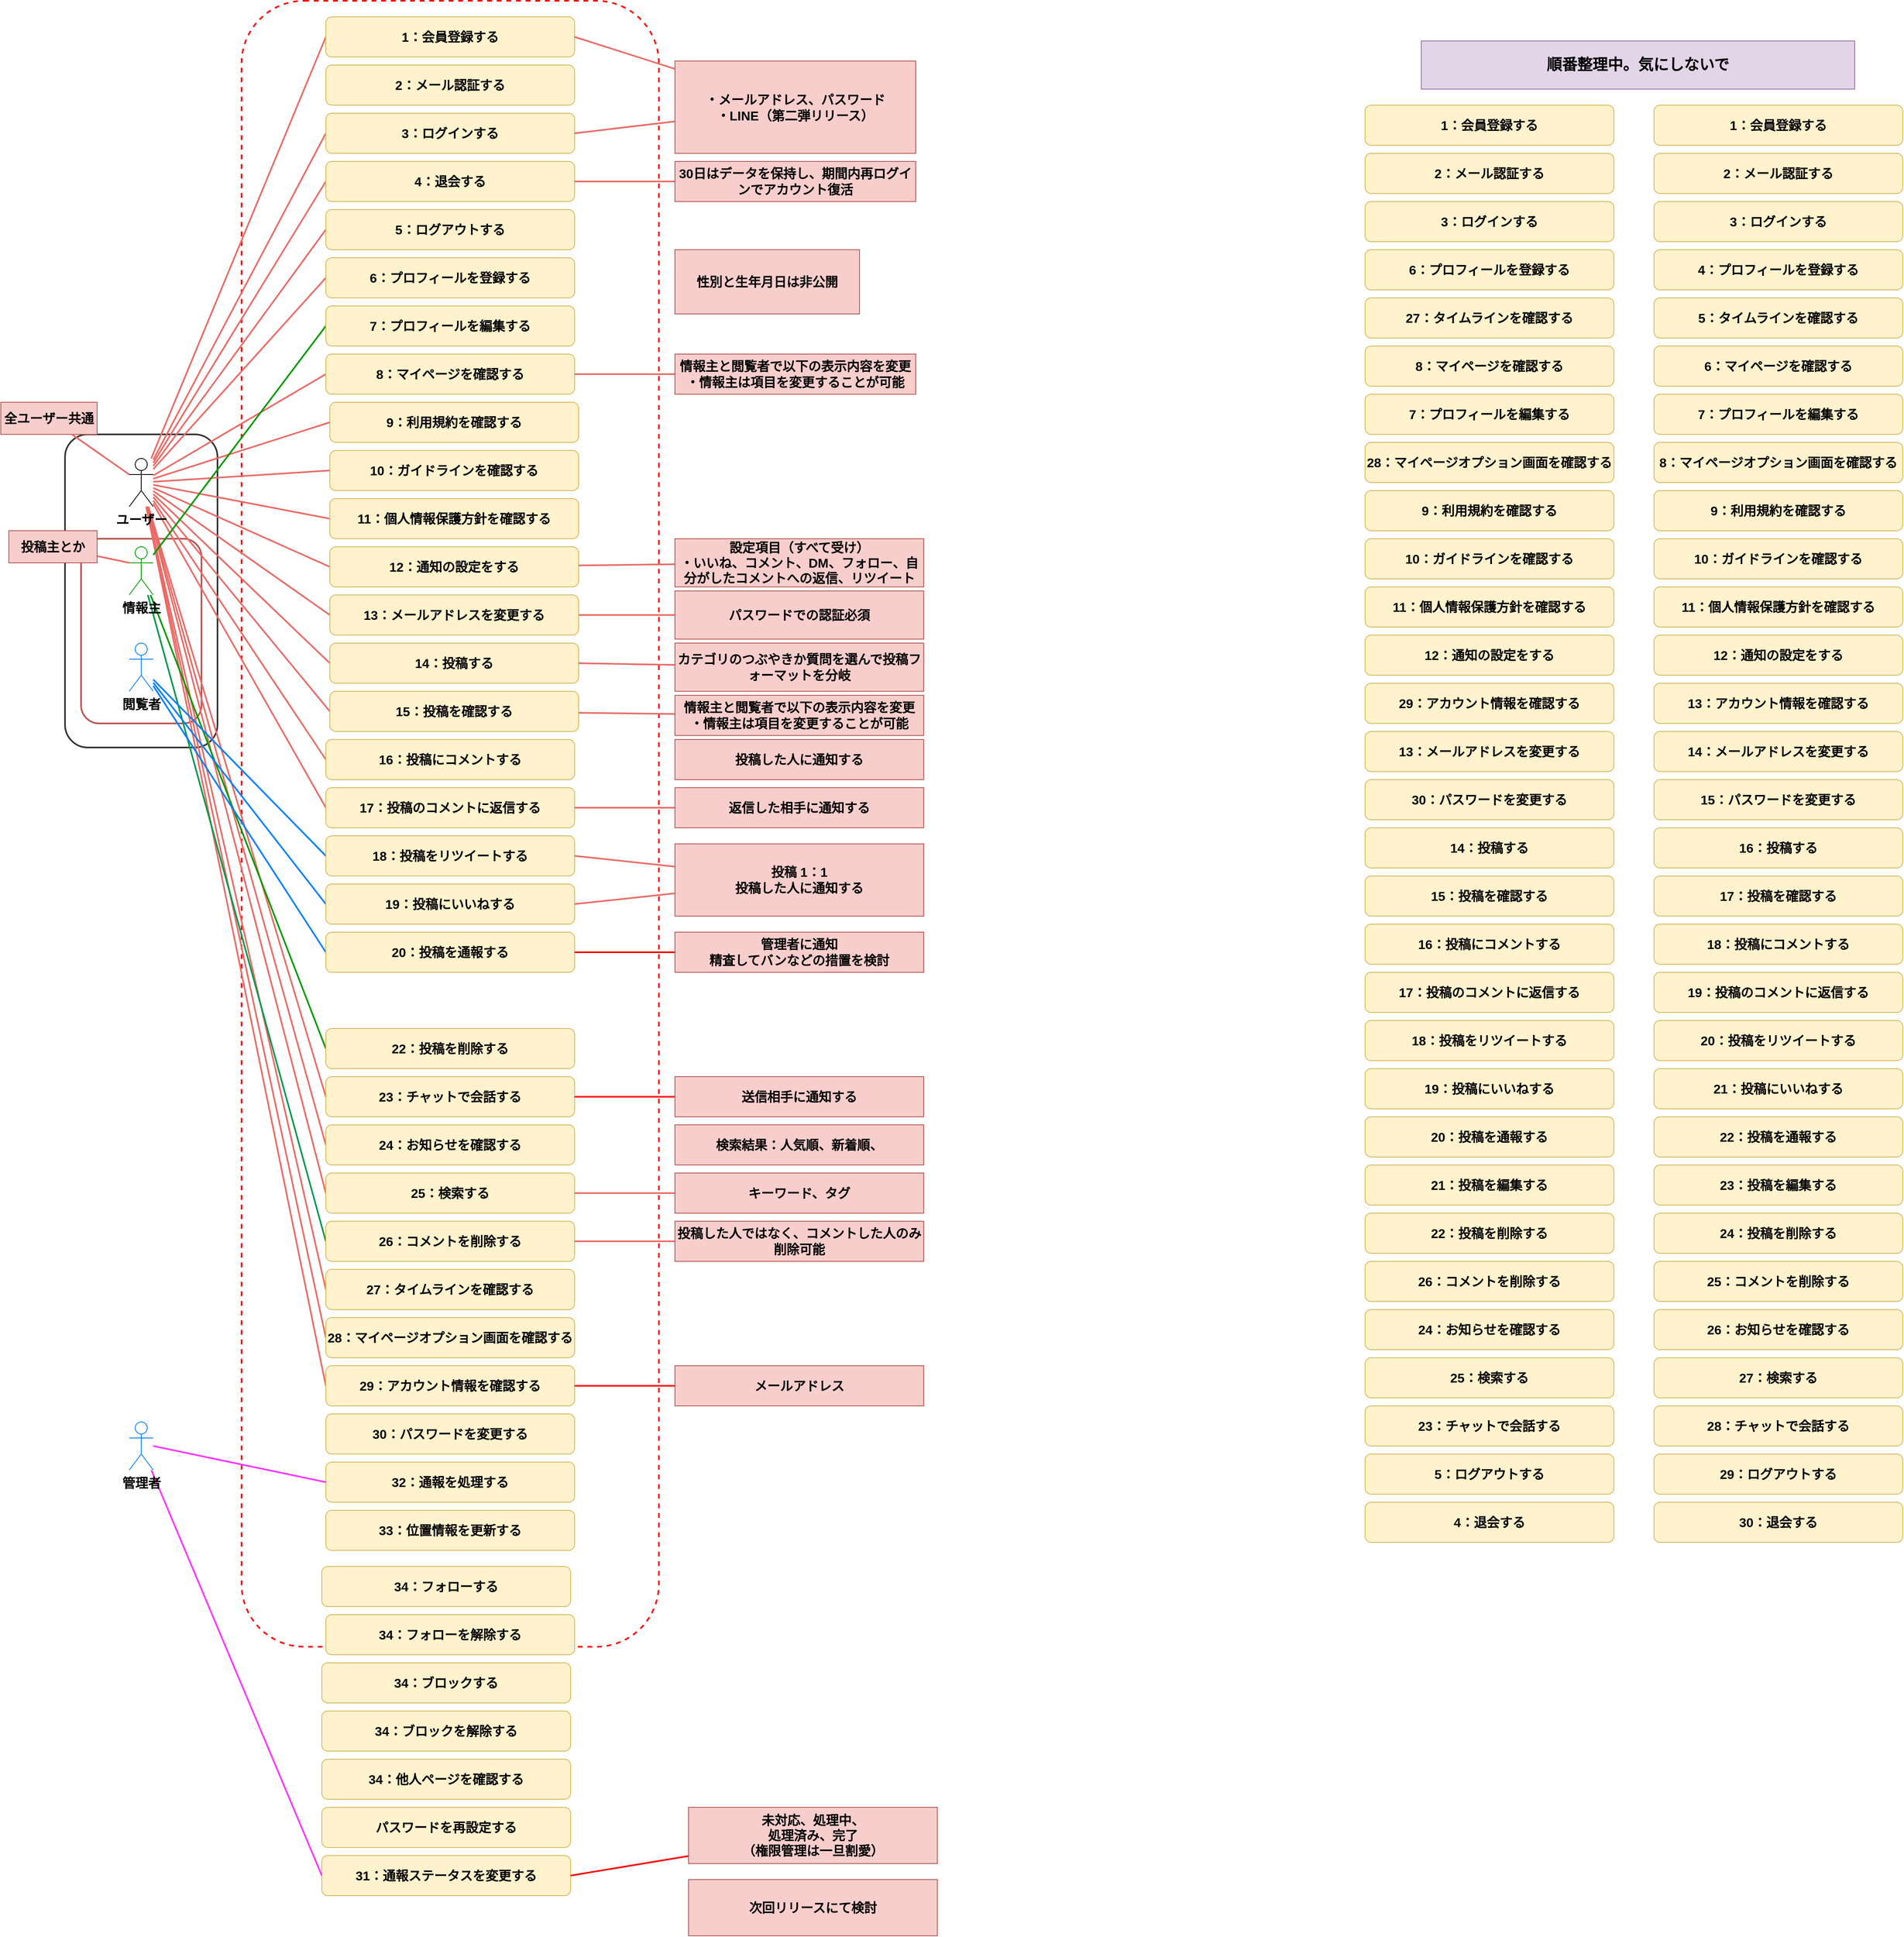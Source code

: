 <mxfile version="24.7.6" pages="4">
  <diagram name="ユースケース図" id="WGTsjL8ZVUWMKIDuKt0u">
    <mxGraphModel grid="1" page="1" gridSize="10" guides="1" tooltips="1" connect="1" arrows="1" fold="1" pageScale="1" pageWidth="1654" pageHeight="2336" math="0" shadow="0">
      <root>
        <mxCell id="0" />
        <mxCell id="1" parent="0" />
        <mxCell id="4o01He_aQZHZ-05-Wp81-2" value="" style="rounded=1;whiteSpace=wrap;html=1;strokeColor=#FF0000;align=center;verticalAlign=top;fontFamily=Helvetica;fontSize=16;fontColor=default;fontStyle=1;fillColor=none;strokeWidth=2;dashed=1;" parent="1" vertex="1">
          <mxGeometry x="270" y="70" width="520" height="2050" as="geometry" />
        </mxCell>
        <mxCell id="4o01He_aQZHZ-05-Wp81-10" value="" style="rounded=1;whiteSpace=wrap;html=1;strokeColor=#b85450;align=center;verticalAlign=middle;fontFamily=Helvetica;fontSize=16;fontColor=default;fontStyle=1;fillColor=none;strokeWidth=2;" parent="1" vertex="1">
          <mxGeometry x="70" y="740" width="150" height="230" as="geometry" />
        </mxCell>
        <mxCell id="4o01He_aQZHZ-05-Wp81-9" value="" style="rounded=1;whiteSpace=wrap;html=1;strokeColor=#333333;align=center;verticalAlign=middle;fontFamily=Helvetica;fontSize=16;fontColor=default;fontStyle=1;fillColor=none;strokeWidth=2;" parent="1" vertex="1">
          <mxGeometry x="50" y="610" width="190" height="390" as="geometry" />
        </mxCell>
        <mxCell id="4o01He_aQZHZ-05-Wp81-61" style="edgeStyle=none;shape=connector;rounded=0;orthogonalLoop=1;jettySize=auto;html=1;entryX=0;entryY=0.5;entryDx=0;entryDy=0;strokeColor=#EA6B66;strokeWidth=2;align=center;verticalAlign=middle;fontFamily=Helvetica;fontSize=16;fontColor=default;fontStyle=1;labelBackgroundColor=default;endArrow=none;endFill=0;" parent="1" source="4o01He_aQZHZ-05-Wp81-1" target="4o01He_aQZHZ-05-Wp81-4" edge="1">
          <mxGeometry relative="1" as="geometry" />
        </mxCell>
        <mxCell id="4o01He_aQZHZ-05-Wp81-62" style="edgeStyle=none;shape=connector;rounded=0;orthogonalLoop=1;jettySize=auto;html=1;entryX=0;entryY=0.5;entryDx=0;entryDy=0;strokeColor=#EA6B66;strokeWidth=2;align=center;verticalAlign=middle;fontFamily=Helvetica;fontSize=16;fontColor=default;fontStyle=1;labelBackgroundColor=default;endArrow=none;endFill=0;" parent="1" source="4o01He_aQZHZ-05-Wp81-1" target="4o01He_aQZHZ-05-Wp81-3" edge="1">
          <mxGeometry relative="1" as="geometry" />
        </mxCell>
        <mxCell id="4o01He_aQZHZ-05-Wp81-63" style="edgeStyle=none;shape=connector;rounded=0;orthogonalLoop=1;jettySize=auto;html=1;entryX=0;entryY=0.5;entryDx=0;entryDy=0;strokeColor=#EA6B66;strokeWidth=2;align=center;verticalAlign=middle;fontFamily=Helvetica;fontSize=16;fontColor=default;fontStyle=1;labelBackgroundColor=default;endArrow=none;endFill=0;" parent="1" source="4o01He_aQZHZ-05-Wp81-1" target="4o01He_aQZHZ-05-Wp81-14" edge="1">
          <mxGeometry relative="1" as="geometry" />
        </mxCell>
        <mxCell id="4o01He_aQZHZ-05-Wp81-64" style="edgeStyle=none;shape=connector;rounded=0;orthogonalLoop=1;jettySize=auto;html=1;entryX=0;entryY=0.5;entryDx=0;entryDy=0;strokeColor=#EA6B66;strokeWidth=2;align=center;verticalAlign=middle;fontFamily=Helvetica;fontSize=16;fontColor=default;fontStyle=1;labelBackgroundColor=default;endArrow=none;endFill=0;" parent="1" source="4o01He_aQZHZ-05-Wp81-1" target="4o01He_aQZHZ-05-Wp81-15" edge="1">
          <mxGeometry relative="1" as="geometry" />
        </mxCell>
        <mxCell id="4o01He_aQZHZ-05-Wp81-65" style="edgeStyle=none;shape=connector;rounded=0;orthogonalLoop=1;jettySize=auto;html=1;entryX=0;entryY=0.5;entryDx=0;entryDy=0;strokeColor=#EA6B66;strokeWidth=2;align=center;verticalAlign=middle;fontFamily=Helvetica;fontSize=16;fontColor=default;fontStyle=1;labelBackgroundColor=default;endArrow=none;endFill=0;" parent="1" source="4o01He_aQZHZ-05-Wp81-1" target="4o01He_aQZHZ-05-Wp81-16" edge="1">
          <mxGeometry relative="1" as="geometry" />
        </mxCell>
        <mxCell id="4o01He_aQZHZ-05-Wp81-68" style="edgeStyle=none;shape=connector;rounded=0;orthogonalLoop=1;jettySize=auto;html=1;entryX=0;entryY=0.5;entryDx=0;entryDy=0;strokeColor=#EA6B66;strokeWidth=2;align=center;verticalAlign=middle;fontFamily=Helvetica;fontSize=16;fontColor=default;fontStyle=1;labelBackgroundColor=default;endArrow=none;endFill=0;" parent="1" source="4o01He_aQZHZ-05-Wp81-1" target="4o01He_aQZHZ-05-Wp81-18" edge="1">
          <mxGeometry relative="1" as="geometry" />
        </mxCell>
        <mxCell id="4o01He_aQZHZ-05-Wp81-69" style="edgeStyle=none;shape=connector;rounded=0;orthogonalLoop=1;jettySize=auto;html=1;entryX=0;entryY=0.5;entryDx=0;entryDy=0;strokeColor=#EA6B66;strokeWidth=2;align=center;verticalAlign=middle;fontFamily=Helvetica;fontSize=16;fontColor=default;fontStyle=1;labelBackgroundColor=default;endArrow=none;endFill=0;" parent="1" source="4o01He_aQZHZ-05-Wp81-1" target="4o01He_aQZHZ-05-Wp81-19" edge="1">
          <mxGeometry relative="1" as="geometry" />
        </mxCell>
        <mxCell id="4o01He_aQZHZ-05-Wp81-70" style="edgeStyle=none;shape=connector;rounded=0;orthogonalLoop=1;jettySize=auto;html=1;entryX=0;entryY=0.5;entryDx=0;entryDy=0;strokeColor=#EA6B66;strokeWidth=2;align=center;verticalAlign=middle;fontFamily=Helvetica;fontSize=16;fontColor=default;fontStyle=1;labelBackgroundColor=default;endArrow=none;endFill=0;" parent="1" source="4o01He_aQZHZ-05-Wp81-1" target="4o01He_aQZHZ-05-Wp81-26" edge="1">
          <mxGeometry relative="1" as="geometry" />
        </mxCell>
        <mxCell id="4o01He_aQZHZ-05-Wp81-72" style="edgeStyle=none;shape=connector;rounded=0;orthogonalLoop=1;jettySize=auto;html=1;entryX=0;entryY=0.5;entryDx=0;entryDy=0;strokeColor=#EA6B66;strokeWidth=2;align=center;verticalAlign=middle;fontFamily=Helvetica;fontSize=16;fontColor=default;fontStyle=1;labelBackgroundColor=default;endArrow=none;endFill=0;" parent="1" source="4o01He_aQZHZ-05-Wp81-1" target="4o01He_aQZHZ-05-Wp81-25" edge="1">
          <mxGeometry relative="1" as="geometry" />
        </mxCell>
        <mxCell id="4o01He_aQZHZ-05-Wp81-73" style="edgeStyle=none;shape=connector;rounded=0;orthogonalLoop=1;jettySize=auto;html=1;entryX=0;entryY=0.5;entryDx=0;entryDy=0;strokeColor=#EA6B66;strokeWidth=2;align=center;verticalAlign=middle;fontFamily=Helvetica;fontSize=16;fontColor=default;fontStyle=1;labelBackgroundColor=default;endArrow=none;endFill=0;" parent="1" source="4o01He_aQZHZ-05-Wp81-1" target="4o01He_aQZHZ-05-Wp81-24" edge="1">
          <mxGeometry relative="1" as="geometry" />
        </mxCell>
        <mxCell id="4o01He_aQZHZ-05-Wp81-74" style="edgeStyle=none;shape=connector;rounded=0;orthogonalLoop=1;jettySize=auto;html=1;entryX=0;entryY=0.5;entryDx=0;entryDy=0;strokeColor=#EA6B66;strokeWidth=2;align=center;verticalAlign=middle;fontFamily=Helvetica;fontSize=16;fontColor=default;fontStyle=1;labelBackgroundColor=default;endArrow=none;endFill=0;" parent="1" source="4o01He_aQZHZ-05-Wp81-1" target="4o01He_aQZHZ-05-Wp81-23" edge="1">
          <mxGeometry relative="1" as="geometry" />
        </mxCell>
        <mxCell id="4o01He_aQZHZ-05-Wp81-75" style="edgeStyle=none;shape=connector;rounded=0;orthogonalLoop=1;jettySize=auto;html=1;entryX=0;entryY=0.5;entryDx=0;entryDy=0;strokeColor=#EA6B66;strokeWidth=2;align=center;verticalAlign=middle;fontFamily=Helvetica;fontSize=16;fontColor=default;fontStyle=1;labelBackgroundColor=default;endArrow=none;endFill=0;" parent="1" source="4o01He_aQZHZ-05-Wp81-1" target="4o01He_aQZHZ-05-Wp81-22" edge="1">
          <mxGeometry relative="1" as="geometry" />
        </mxCell>
        <mxCell id="4o01He_aQZHZ-05-Wp81-77" style="edgeStyle=none;shape=connector;rounded=0;orthogonalLoop=1;jettySize=auto;html=1;entryX=0;entryY=0.5;entryDx=0;entryDy=0;strokeColor=#EA6B66;strokeWidth=2;align=center;verticalAlign=middle;fontFamily=Helvetica;fontSize=16;fontColor=default;fontStyle=1;labelBackgroundColor=default;endArrow=none;endFill=0;" parent="1" source="4o01He_aQZHZ-05-Wp81-1" target="4o01He_aQZHZ-05-Wp81-21" edge="1">
          <mxGeometry relative="1" as="geometry" />
        </mxCell>
        <mxCell id="4o01He_aQZHZ-05-Wp81-78" style="edgeStyle=none;shape=connector;rounded=0;orthogonalLoop=1;jettySize=auto;html=1;entryX=0;entryY=0.5;entryDx=0;entryDy=0;strokeColor=#EA6B66;strokeWidth=2;align=center;verticalAlign=middle;fontFamily=Helvetica;fontSize=16;fontColor=default;fontStyle=1;labelBackgroundColor=default;endArrow=none;endFill=0;" parent="1" source="4o01He_aQZHZ-05-Wp81-1" target="4o01He_aQZHZ-05-Wp81-20" edge="1">
          <mxGeometry relative="1" as="geometry" />
        </mxCell>
        <mxCell id="4o01He_aQZHZ-05-Wp81-79" style="edgeStyle=none;shape=connector;rounded=0;orthogonalLoop=1;jettySize=auto;html=1;entryX=0;entryY=0.5;entryDx=0;entryDy=0;strokeColor=#EA6B66;strokeWidth=2;align=center;verticalAlign=middle;fontFamily=Helvetica;fontSize=16;fontColor=default;fontStyle=1;labelBackgroundColor=default;endArrow=none;endFill=0;" parent="1" source="4o01He_aQZHZ-05-Wp81-1" target="4o01He_aQZHZ-05-Wp81-46" edge="1">
          <mxGeometry relative="1" as="geometry" />
        </mxCell>
        <mxCell id="4o01He_aQZHZ-05-Wp81-86" style="edgeStyle=none;shape=connector;rounded=0;orthogonalLoop=1;jettySize=auto;html=1;entryX=0;entryY=0.5;entryDx=0;entryDy=0;strokeColor=#EA6B66;strokeWidth=2;align=center;verticalAlign=middle;fontFamily=Helvetica;fontSize=16;fontColor=default;fontStyle=1;labelBackgroundColor=default;endArrow=none;endFill=0;" parent="1" source="4o01He_aQZHZ-05-Wp81-1" target="4o01He_aQZHZ-05-Wp81-29" edge="1">
          <mxGeometry relative="1" as="geometry" />
        </mxCell>
        <mxCell id="4o01He_aQZHZ-05-Wp81-87" style="edgeStyle=none;shape=connector;rounded=0;orthogonalLoop=1;jettySize=auto;html=1;entryX=0;entryY=0.5;entryDx=0;entryDy=0;strokeColor=#EA6B66;strokeWidth=2;align=center;verticalAlign=middle;fontFamily=Helvetica;fontSize=16;fontColor=default;fontStyle=1;labelBackgroundColor=default;endArrow=none;endFill=0;" parent="1" source="4o01He_aQZHZ-05-Wp81-1" target="4o01He_aQZHZ-05-Wp81-28" edge="1">
          <mxGeometry relative="1" as="geometry" />
        </mxCell>
        <mxCell id="4o01He_aQZHZ-05-Wp81-88" style="edgeStyle=none;shape=connector;rounded=0;orthogonalLoop=1;jettySize=auto;html=1;entryX=0;entryY=0.5;entryDx=0;entryDy=0;strokeColor=#EA6B66;strokeWidth=2;align=center;verticalAlign=middle;fontFamily=Helvetica;fontSize=16;fontColor=default;fontStyle=1;labelBackgroundColor=default;endArrow=none;endFill=0;" parent="1" source="4o01He_aQZHZ-05-Wp81-1" target="4o01He_aQZHZ-05-Wp81-35" edge="1">
          <mxGeometry relative="1" as="geometry" />
        </mxCell>
        <mxCell id="AKesWotK_jg8N8RjOWXU-4" style="edgeStyle=none;shape=connector;rounded=0;orthogonalLoop=1;jettySize=auto;html=1;entryX=0;entryY=0.5;entryDx=0;entryDy=0;strokeColor=#EA6B66;strokeWidth=2;align=center;verticalAlign=middle;fontFamily=Helvetica;fontSize=16;fontColor=default;fontStyle=1;labelBackgroundColor=default;endArrow=none;endFill=0;" parent="1" source="4o01He_aQZHZ-05-Wp81-1" target="ChYUmCLO_mawXhGjEOLD-1" edge="1">
          <mxGeometry relative="1" as="geometry" />
        </mxCell>
        <mxCell id="AKesWotK_jg8N8RjOWXU-5" style="edgeStyle=none;shape=connector;rounded=0;orthogonalLoop=1;jettySize=auto;html=1;entryX=0;entryY=0.5;entryDx=0;entryDy=0;strokeColor=#EA6B66;strokeWidth=2;align=center;verticalAlign=middle;fontFamily=Helvetica;fontSize=16;fontColor=default;fontStyle=1;labelBackgroundColor=default;endArrow=none;endFill=0;" parent="1" source="4o01He_aQZHZ-05-Wp81-1" target="_YOZG-p2Vx6e4yb0tkVq-1" edge="1">
          <mxGeometry relative="1" as="geometry" />
        </mxCell>
        <mxCell id="AKesWotK_jg8N8RjOWXU-6" style="edgeStyle=none;shape=connector;rounded=0;orthogonalLoop=1;jettySize=auto;html=1;entryX=0;entryY=0.5;entryDx=0;entryDy=0;strokeColor=#EA6B66;strokeWidth=2;align=center;verticalAlign=middle;fontFamily=Helvetica;fontSize=16;fontColor=default;fontStyle=1;labelBackgroundColor=default;endArrow=none;endFill=0;" parent="1" source="4o01He_aQZHZ-05-Wp81-1" target="TnW9z-jII-lwHWOeEv7x-1" edge="1">
          <mxGeometry relative="1" as="geometry" />
        </mxCell>
        <mxCell id="4o01He_aQZHZ-05-Wp81-1" value="ユーザー" style="shape=umlActor;verticalLabelPosition=bottom;verticalAlign=top;html=1;outlineConnect=0;fontSize=16;fontStyle=1" parent="1" vertex="1">
          <mxGeometry x="130" y="640" width="30" height="60" as="geometry" />
        </mxCell>
        <mxCell id="4o01He_aQZHZ-05-Wp81-3" value="3：ログインする" style="rounded=1;whiteSpace=wrap;html=1;strokeColor=#d6b656;align=center;verticalAlign=middle;fontFamily=Helvetica;fontSize=16;fontStyle=1;fillColor=#fff2cc;" parent="1" vertex="1">
          <mxGeometry x="375" y="210" width="310" height="50" as="geometry" />
        </mxCell>
        <mxCell id="4o01He_aQZHZ-05-Wp81-4" value="1：会員登録する" style="rounded=1;whiteSpace=wrap;html=1;strokeColor=#d6b656;align=center;verticalAlign=middle;fontFamily=Helvetica;fontSize=16;fontStyle=1;fillColor=#fff2cc;" parent="1" vertex="1">
          <mxGeometry x="375" y="90" width="310" height="50" as="geometry" />
        </mxCell>
        <mxCell id="4o01He_aQZHZ-05-Wp81-66" style="edgeStyle=none;shape=connector;rounded=0;orthogonalLoop=1;jettySize=auto;html=1;entryX=0;entryY=0.5;entryDx=0;entryDy=0;strokeColor=#009900;strokeWidth=2;align=center;verticalAlign=middle;fontFamily=Helvetica;fontSize=16;fontColor=default;fontStyle=1;labelBackgroundColor=default;endArrow=none;endFill=0;" parent="1" source="4o01He_aQZHZ-05-Wp81-5" target="4o01He_aQZHZ-05-Wp81-17" edge="1">
          <mxGeometry relative="1" as="geometry" />
        </mxCell>
        <mxCell id="4o01He_aQZHZ-05-Wp81-85" style="edgeStyle=none;shape=connector;rounded=0;orthogonalLoop=1;jettySize=auto;html=1;entryX=0;entryY=0.5;entryDx=0;entryDy=0;strokeColor=#009900;strokeWidth=2;align=center;verticalAlign=middle;fontFamily=Helvetica;fontSize=16;fontColor=default;fontStyle=1;labelBackgroundColor=default;endArrow=none;endFill=0;" parent="1" source="4o01He_aQZHZ-05-Wp81-5" target="4o01He_aQZHZ-05-Wp81-30" edge="1">
          <mxGeometry relative="1" as="geometry" />
        </mxCell>
        <mxCell id="-vYeFam4DN_KY57SQ8v6-1" style="rounded=0;orthogonalLoop=1;jettySize=auto;html=1;entryX=0;entryY=0.5;entryDx=0;entryDy=0;strokeWidth=2;strokeColor=#00994D;endArrow=none;endFill=0;" parent="1" source="4o01He_aQZHZ-05-Wp81-5" target="E5iVPtUmm4C5OWsAhe_t-1" edge="1">
          <mxGeometry relative="1" as="geometry" />
        </mxCell>
        <mxCell id="4o01He_aQZHZ-05-Wp81-5" value="情報主" style="shape=umlActor;verticalLabelPosition=bottom;verticalAlign=top;html=1;outlineConnect=0;fontSize=16;fontStyle=1;strokeColor=#009900;" parent="1" vertex="1">
          <mxGeometry x="130" y="750" width="30" height="60" as="geometry" />
        </mxCell>
        <mxCell id="4o01He_aQZHZ-05-Wp81-80" style="edgeStyle=none;shape=connector;rounded=0;orthogonalLoop=1;jettySize=auto;html=1;entryX=0;entryY=0.5;entryDx=0;entryDy=0;strokeColor=#007FFF;strokeWidth=2;align=center;verticalAlign=middle;fontFamily=Helvetica;fontSize=16;fontColor=default;fontStyle=1;labelBackgroundColor=default;endArrow=none;endFill=0;" parent="1" source="4o01He_aQZHZ-05-Wp81-6" target="4o01He_aQZHZ-05-Wp81-34" edge="1">
          <mxGeometry relative="1" as="geometry" />
        </mxCell>
        <mxCell id="4o01He_aQZHZ-05-Wp81-83" style="edgeStyle=none;shape=connector;rounded=0;orthogonalLoop=1;jettySize=auto;html=1;entryX=0;entryY=0.5;entryDx=0;entryDy=0;strokeColor=#007FFF;strokeWidth=2;align=center;verticalAlign=middle;fontFamily=Helvetica;fontSize=16;fontColor=default;fontStyle=1;labelBackgroundColor=default;endArrow=none;endFill=0;" parent="1" source="4o01He_aQZHZ-05-Wp81-6" target="4o01He_aQZHZ-05-Wp81-32" edge="1">
          <mxGeometry relative="1" as="geometry" />
        </mxCell>
        <mxCell id="-vYeFam4DN_KY57SQ8v6-6" style="edgeStyle=none;shape=connector;rounded=0;orthogonalLoop=1;jettySize=auto;html=1;entryX=0;entryY=0.5;entryDx=0;entryDy=0;strokeColor=#017fff;strokeWidth=2;align=center;verticalAlign=middle;fontFamily=Helvetica;fontSize=16;fontColor=default;fontStyle=1;labelBackgroundColor=default;endArrow=none;endFill=0;" parent="1" source="4o01He_aQZHZ-05-Wp81-6" target="4o01He_aQZHZ-05-Wp81-93" edge="1">
          <mxGeometry relative="1" as="geometry" />
        </mxCell>
        <mxCell id="4o01He_aQZHZ-05-Wp81-6" value="閲覧者" style="shape=umlActor;verticalLabelPosition=bottom;verticalAlign=top;html=1;outlineConnect=0;fontSize=16;fontStyle=1;strokeColor=#007FFF;" parent="1" vertex="1">
          <mxGeometry x="130" y="870" width="30" height="60" as="geometry" />
        </mxCell>
        <mxCell id="4o01He_aQZHZ-05-Wp81-8" style="rounded=0;orthogonalLoop=1;jettySize=auto;html=1;entryX=0;entryY=0.333;entryDx=0;entryDy=0;entryPerimeter=0;fontFamily=Helvetica;fontSize=16;fontColor=default;fontStyle=1;strokeWidth=2;strokeColor=#EA6B66;endArrow=none;endFill=0;" parent="1" source="4o01He_aQZHZ-05-Wp81-7" target="4o01He_aQZHZ-05-Wp81-5" edge="1">
          <mxGeometry relative="1" as="geometry" />
        </mxCell>
        <mxCell id="4o01He_aQZHZ-05-Wp81-7" value="投稿主とか" style="rounded=0;whiteSpace=wrap;html=1;strokeColor=#b85450;align=center;verticalAlign=middle;fontFamily=Helvetica;fontSize=16;fontStyle=1;fillColor=#f8cecc;" parent="1" vertex="1">
          <mxGeometry x="-20" y="730" width="110" height="40" as="geometry" />
        </mxCell>
        <mxCell id="4o01He_aQZHZ-05-Wp81-11" value="全ユーザー共通" style="rounded=0;whiteSpace=wrap;html=1;strokeColor=#b85450;align=center;verticalAlign=middle;fontFamily=Helvetica;fontSize=16;fontColor=default;fontStyle=1;fillColor=#f8cecc;" parent="1" vertex="1">
          <mxGeometry x="-30" y="570" width="120" height="40" as="geometry" />
        </mxCell>
        <mxCell id="4o01He_aQZHZ-05-Wp81-13" style="rounded=0;orthogonalLoop=1;jettySize=auto;html=1;entryX=0;entryY=0.333;entryDx=0;entryDy=0;entryPerimeter=0;fontFamily=Helvetica;fontSize=16;fontColor=default;fontStyle=1;strokeWidth=2;strokeColor=#EA6B66;endArrow=none;endFill=0;" parent="1" source="4o01He_aQZHZ-05-Wp81-11" target="4o01He_aQZHZ-05-Wp81-1" edge="1">
          <mxGeometry relative="1" as="geometry" />
        </mxCell>
        <mxCell id="4o01He_aQZHZ-05-Wp81-14" value="4：退会する" style="rounded=1;whiteSpace=wrap;html=1;strokeColor=#d6b656;align=center;verticalAlign=middle;fontFamily=Helvetica;fontSize=16;fontStyle=1;fillColor=#fff2cc;" parent="1" vertex="1">
          <mxGeometry x="375" y="270" width="310" height="50" as="geometry" />
        </mxCell>
        <mxCell id="4o01He_aQZHZ-05-Wp81-15" value="5：ログアウトする" style="rounded=1;whiteSpace=wrap;html=1;strokeColor=#d6b656;align=center;verticalAlign=middle;fontFamily=Helvetica;fontSize=16;fontStyle=1;fillColor=#fff2cc;" parent="1" vertex="1">
          <mxGeometry x="375" y="330" width="310" height="50" as="geometry" />
        </mxCell>
        <mxCell id="4o01He_aQZHZ-05-Wp81-16" value="6：プロフィールを登録する" style="rounded=1;whiteSpace=wrap;html=1;strokeColor=#d6b656;align=center;verticalAlign=middle;fontFamily=Helvetica;fontSize=16;fontStyle=1;fillColor=#fff2cc;" parent="1" vertex="1">
          <mxGeometry x="375" y="390" width="310" height="50" as="geometry" />
        </mxCell>
        <mxCell id="4o01He_aQZHZ-05-Wp81-17" value="7：プロフィールを編集する" style="rounded=1;whiteSpace=wrap;html=1;strokeColor=#d6b656;align=center;verticalAlign=middle;fontFamily=Helvetica;fontSize=16;fontStyle=1;fillColor=#fff2cc;" parent="1" vertex="1">
          <mxGeometry x="375" y="450" width="310" height="50" as="geometry" />
        </mxCell>
        <mxCell id="4o01He_aQZHZ-05-Wp81-18" value="8：マイページを確認&lt;span style=&quot;background-color: initial;&quot;&gt;する&lt;/span&gt;" style="rounded=1;whiteSpace=wrap;html=1;strokeColor=#d6b656;align=center;verticalAlign=middle;fontFamily=Helvetica;fontSize=16;fontStyle=1;fillColor=#fff2cc;" parent="1" vertex="1">
          <mxGeometry x="375" y="510" width="310" height="50" as="geometry" />
        </mxCell>
        <mxCell id="4o01He_aQZHZ-05-Wp81-19" value="9：利用規約を確認&lt;span style=&quot;background-color: initial;&quot;&gt;する&lt;/span&gt;" style="rounded=1;whiteSpace=wrap;html=1;strokeColor=#d6b656;align=center;verticalAlign=middle;fontFamily=Helvetica;fontSize=16;fontStyle=1;fillColor=#fff2cc;" parent="1" vertex="1">
          <mxGeometry x="380" y="570" width="310" height="50" as="geometry" />
        </mxCell>
        <mxCell id="4o01He_aQZHZ-05-Wp81-20" value="16：投稿にコメントする" style="rounded=1;whiteSpace=wrap;html=1;strokeColor=#d6b656;align=center;verticalAlign=middle;fontFamily=Helvetica;fontSize=16;fontStyle=1;fillColor=#fff2cc;" parent="1" vertex="1">
          <mxGeometry x="375" y="990" width="310" height="50" as="geometry" />
        </mxCell>
        <mxCell id="4o01He_aQZHZ-05-Wp81-21" value="15：&lt;span style=&quot;background-color: initial;&quot;&gt;投稿を確認&lt;/span&gt;&lt;span style=&quot;background-color: initial;&quot;&gt;する&lt;/span&gt;" style="rounded=1;whiteSpace=wrap;html=1;strokeColor=#d6b656;align=center;verticalAlign=middle;fontFamily=Helvetica;fontSize=16;fontStyle=1;fillColor=#fff2cc;" parent="1" vertex="1">
          <mxGeometry x="380" y="930" width="310" height="50" as="geometry" />
        </mxCell>
        <mxCell id="4o01He_aQZHZ-05-Wp81-22" value="14：投稿する" style="rounded=1;whiteSpace=wrap;html=1;strokeColor=#d6b656;align=center;verticalAlign=middle;fontFamily=Helvetica;fontSize=16;fontStyle=1;fillColor=#fff2cc;" parent="1" vertex="1">
          <mxGeometry x="380" y="870" width="310" height="50" as="geometry" />
        </mxCell>
        <mxCell id="4o01He_aQZHZ-05-Wp81-23" value="13：メールアドレスを変更する" style="rounded=1;whiteSpace=wrap;html=1;strokeColor=#d6b656;align=center;verticalAlign=middle;fontFamily=Helvetica;fontSize=16;fontStyle=1;fillColor=#fff2cc;" parent="1" vertex="1">
          <mxGeometry x="380" y="810" width="310" height="50" as="geometry" />
        </mxCell>
        <mxCell id="4o01He_aQZHZ-05-Wp81-24" value="12：通知の設定をする" style="rounded=1;whiteSpace=wrap;html=1;strokeColor=#d6b656;align=center;verticalAlign=middle;fontFamily=Helvetica;fontSize=16;fontStyle=1;fillColor=#fff2cc;" parent="1" vertex="1">
          <mxGeometry x="380" y="750" width="310" height="50" as="geometry" />
        </mxCell>
        <mxCell id="4o01He_aQZHZ-05-Wp81-25" value="11：個人情報保護方針を確認する" style="rounded=1;whiteSpace=wrap;html=1;strokeColor=#d6b656;align=center;verticalAlign=middle;fontFamily=Helvetica;fontSize=16;fontStyle=1;fillColor=#fff2cc;" parent="1" vertex="1">
          <mxGeometry x="380" y="690" width="310" height="50" as="geometry" />
        </mxCell>
        <mxCell id="4o01He_aQZHZ-05-Wp81-26" value="10：ガイドラインを確認する" style="rounded=1;whiteSpace=wrap;html=1;strokeColor=#d6b656;align=center;verticalAlign=middle;fontFamily=Helvetica;fontSize=16;fontStyle=1;fillColor=#fff2cc;" parent="1" vertex="1">
          <mxGeometry x="380" y="630" width="310" height="50" as="geometry" />
        </mxCell>
        <mxCell id="4o01He_aQZHZ-05-Wp81-28" value="24：お知らせを確認する" style="rounded=1;whiteSpace=wrap;html=1;strokeColor=#d6b656;align=center;verticalAlign=middle;fontFamily=Helvetica;fontSize=16;fontStyle=1;fillColor=#fff2cc;" parent="1" vertex="1">
          <mxGeometry x="375" y="1470" width="310" height="50" as="geometry" />
        </mxCell>
        <mxCell id="4o01He_aQZHZ-05-Wp81-29" value="23：チャットで会話する" style="rounded=1;whiteSpace=wrap;html=1;strokeColor=#d6b656;align=center;verticalAlign=middle;fontFamily=Helvetica;fontSize=16;fontStyle=1;fillColor=#fff2cc;" parent="1" vertex="1">
          <mxGeometry x="375" y="1410" width="310" height="50" as="geometry" />
        </mxCell>
        <mxCell id="4o01He_aQZHZ-05-Wp81-30" value="22：投稿を削除する" style="rounded=1;whiteSpace=wrap;html=1;strokeColor=#d6b656;align=center;verticalAlign=middle;fontFamily=Helvetica;fontSize=16;fontStyle=1;fillColor=#fff2cc;" parent="1" vertex="1">
          <mxGeometry x="375" y="1350" width="310" height="50" as="geometry" />
        </mxCell>
        <mxCell id="4o01He_aQZHZ-05-Wp81-32" value="19：投稿にいいねする" style="rounded=1;whiteSpace=wrap;html=1;strokeColor=#d6b656;align=center;verticalAlign=middle;fontFamily=Helvetica;fontSize=16;fontStyle=1;fillColor=#fff2cc;" parent="1" vertex="1">
          <mxGeometry x="375" y="1170" width="310" height="50" as="geometry" />
        </mxCell>
        <mxCell id="4o01He_aQZHZ-05-Wp81-34" value="18：投稿をリツイートする" style="rounded=1;whiteSpace=wrap;html=1;strokeColor=#d6b656;align=center;verticalAlign=middle;fontFamily=Helvetica;fontSize=16;fontStyle=1;fillColor=#fff2cc;" parent="1" vertex="1">
          <mxGeometry x="375" y="1110" width="310" height="50" as="geometry" />
        </mxCell>
        <mxCell id="4o01He_aQZHZ-05-Wp81-35" value="25：検索する" style="rounded=1;whiteSpace=wrap;html=1;strokeColor=#d6b656;align=center;verticalAlign=middle;fontFamily=Helvetica;fontSize=16;fontStyle=1;fillColor=#fff2cc;" parent="1" vertex="1">
          <mxGeometry x="375" y="1530" width="310" height="50" as="geometry" />
        </mxCell>
        <mxCell id="4o01He_aQZHZ-05-Wp81-37" style="edgeStyle=none;shape=connector;rounded=0;orthogonalLoop=1;jettySize=auto;html=1;entryX=1;entryY=0.5;entryDx=0;entryDy=0;strokeColor=#EA6B66;strokeWidth=2;align=center;verticalAlign=middle;fontFamily=Helvetica;fontSize=16;fontColor=default;fontStyle=1;labelBackgroundColor=default;endArrow=none;endFill=0;" parent="1" source="4o01He_aQZHZ-05-Wp81-36" target="4o01He_aQZHZ-05-Wp81-4" edge="1">
          <mxGeometry relative="1" as="geometry" />
        </mxCell>
        <mxCell id="4o01He_aQZHZ-05-Wp81-38" style="edgeStyle=none;shape=connector;rounded=0;orthogonalLoop=1;jettySize=auto;html=1;entryX=1;entryY=0.5;entryDx=0;entryDy=0;strokeColor=#EA6B66;strokeWidth=2;align=center;verticalAlign=middle;fontFamily=Helvetica;fontSize=16;fontColor=default;fontStyle=1;labelBackgroundColor=default;endArrow=none;endFill=0;" parent="1" source="4o01He_aQZHZ-05-Wp81-36" target="4o01He_aQZHZ-05-Wp81-3" edge="1">
          <mxGeometry relative="1" as="geometry" />
        </mxCell>
        <mxCell id="4o01He_aQZHZ-05-Wp81-36" value="・メールアドレス、パスワード&lt;div&gt;・LINE（第二弾リリース）&lt;/div&gt;" style="rounded=0;whiteSpace=wrap;html=1;strokeColor=#b85450;align=center;verticalAlign=middle;fontFamily=Helvetica;fontSize=16;fontColor=default;fontStyle=1;labelBackgroundColor=none;fillColor=#f8cecc;" parent="1" vertex="1">
          <mxGeometry x="810" y="145" width="300" height="115" as="geometry" />
        </mxCell>
        <mxCell id="4o01He_aQZHZ-05-Wp81-40" style="edgeStyle=none;shape=connector;rounded=0;orthogonalLoop=1;jettySize=auto;html=1;entryX=1;entryY=0.5;entryDx=0;entryDy=0;strokeColor=#EA6B66;strokeWidth=2;align=center;verticalAlign=middle;fontFamily=Helvetica;fontSize=16;fontColor=default;fontStyle=1;labelBackgroundColor=default;endArrow=none;endFill=0;" parent="1" source="4o01He_aQZHZ-05-Wp81-39" target="4o01He_aQZHZ-05-Wp81-14" edge="1">
          <mxGeometry relative="1" as="geometry" />
        </mxCell>
        <mxCell id="4o01He_aQZHZ-05-Wp81-39" value="30日はデータを保持し、期間内再ログインでアカウント復活" style="rounded=0;whiteSpace=wrap;html=1;strokeColor=#b85450;align=center;verticalAlign=middle;fontFamily=Helvetica;fontSize=16;fontColor=default;fontStyle=1;labelBackgroundColor=none;fillColor=#f8cecc;" parent="1" vertex="1">
          <mxGeometry x="810" y="270" width="300" height="50" as="geometry" />
        </mxCell>
        <mxCell id="4o01He_aQZHZ-05-Wp81-42" style="edgeStyle=none;shape=connector;rounded=0;orthogonalLoop=1;jettySize=auto;html=1;entryX=1;entryY=0.5;entryDx=0;entryDy=0;strokeColor=#EA6B66;strokeWidth=2;align=center;verticalAlign=middle;fontFamily=Helvetica;fontSize=16;fontColor=default;fontStyle=1;labelBackgroundColor=default;endArrow=none;endFill=0;" parent="1" source="4o01He_aQZHZ-05-Wp81-41" target="4o01He_aQZHZ-05-Wp81-18" edge="1">
          <mxGeometry relative="1" as="geometry" />
        </mxCell>
        <mxCell id="4o01He_aQZHZ-05-Wp81-41" value="情報主と閲覧者で以下の&lt;span style=&quot;background-color: initial;&quot;&gt;表示内容を変更&lt;/span&gt;&lt;div&gt;・情報主は項目を変更することが可能&lt;/div&gt;" style="rounded=0;whiteSpace=wrap;html=1;strokeColor=#b85450;align=center;verticalAlign=middle;fontFamily=Helvetica;fontSize=16;fontColor=default;fontStyle=1;labelBackgroundColor=none;fillColor=#f8cecc;" parent="1" vertex="1">
          <mxGeometry x="810" y="510" width="300" height="50" as="geometry" />
        </mxCell>
        <mxCell id="4o01He_aQZHZ-05-Wp81-47" style="edgeStyle=none;shape=connector;rounded=0;orthogonalLoop=1;jettySize=auto;html=1;strokeColor=#EA6B66;strokeWidth=2;align=center;verticalAlign=middle;fontFamily=Helvetica;fontSize=16;fontColor=default;fontStyle=1;labelBackgroundColor=default;endArrow=none;endFill=0;" parent="1" source="4o01He_aQZHZ-05-Wp81-43" target="4o01He_aQZHZ-05-Wp81-24" edge="1">
          <mxGeometry relative="1" as="geometry" />
        </mxCell>
        <mxCell id="4o01He_aQZHZ-05-Wp81-43" value="設定項目（すべて受け）&lt;div&gt;・いいね、コメント、DM、フォロー、自分がしたコメントへの返信、リツイート&lt;/div&gt;" style="rounded=0;whiteSpace=wrap;html=1;strokeColor=#b85450;align=center;verticalAlign=middle;fontFamily=Helvetica;fontSize=16;fontColor=default;fontStyle=1;labelBackgroundColor=none;fillColor=#f8cecc;" parent="1" vertex="1">
          <mxGeometry x="810" y="740" width="310" height="60" as="geometry" />
        </mxCell>
        <mxCell id="4o01He_aQZHZ-05-Wp81-46" value="17：投稿のコメントに返信する" style="rounded=1;whiteSpace=wrap;html=1;strokeColor=#d6b656;align=center;verticalAlign=middle;fontFamily=Helvetica;fontSize=16;fontStyle=1;fillColor=#fff2cc;" parent="1" vertex="1">
          <mxGeometry x="375" y="1050" width="310" height="50" as="geometry" />
        </mxCell>
        <mxCell id="4o01He_aQZHZ-05-Wp81-49" style="edgeStyle=none;shape=connector;rounded=0;orthogonalLoop=1;jettySize=auto;html=1;strokeColor=#EA6B66;strokeWidth=2;align=center;verticalAlign=middle;fontFamily=Helvetica;fontSize=16;fontColor=default;fontStyle=1;labelBackgroundColor=default;endArrow=none;endFill=0;" parent="1" source="4o01He_aQZHZ-05-Wp81-48" target="4o01He_aQZHZ-05-Wp81-23" edge="1">
          <mxGeometry relative="1" as="geometry" />
        </mxCell>
        <mxCell id="4o01He_aQZHZ-05-Wp81-48" value="パスワードでの認証必須" style="rounded=0;whiteSpace=wrap;html=1;strokeColor=#b85450;align=center;verticalAlign=middle;fontFamily=Helvetica;fontSize=16;fontColor=default;fontStyle=1;labelBackgroundColor=none;fillColor=#f8cecc;" parent="1" vertex="1">
          <mxGeometry x="810" y="805" width="310" height="60" as="geometry" />
        </mxCell>
        <mxCell id="4o01He_aQZHZ-05-Wp81-54" style="edgeStyle=none;shape=connector;rounded=0;orthogonalLoop=1;jettySize=auto;html=1;entryX=1;entryY=0.5;entryDx=0;entryDy=0;strokeColor=#EA6B66;strokeWidth=2;align=center;verticalAlign=middle;fontFamily=Helvetica;fontSize=16;fontColor=default;fontStyle=1;labelBackgroundColor=default;endArrow=none;endFill=0;" parent="1" source="4o01He_aQZHZ-05-Wp81-51" target="4o01He_aQZHZ-05-Wp81-22" edge="1">
          <mxGeometry relative="1" as="geometry" />
        </mxCell>
        <mxCell id="4o01He_aQZHZ-05-Wp81-51" value="カテゴリのつぶやきか質問を選んで投稿フォーマットを分岐" style="rounded=0;whiteSpace=wrap;html=1;strokeColor=#b85450;align=center;verticalAlign=middle;fontFamily=Helvetica;fontSize=16;fontColor=default;fontStyle=1;labelBackgroundColor=none;fillColor=#f8cecc;" parent="1" vertex="1">
          <mxGeometry x="810" y="870" width="310" height="60" as="geometry" />
        </mxCell>
        <mxCell id="4o01He_aQZHZ-05-Wp81-53" style="edgeStyle=none;shape=connector;rounded=0;orthogonalLoop=1;jettySize=auto;html=1;strokeColor=#EA6B66;strokeWidth=2;align=center;verticalAlign=middle;fontFamily=Helvetica;fontSize=16;fontColor=default;fontStyle=1;labelBackgroundColor=default;endArrow=none;endFill=0;" parent="1" source="4o01He_aQZHZ-05-Wp81-52" target="4o01He_aQZHZ-05-Wp81-21" edge="1">
          <mxGeometry relative="1" as="geometry" />
        </mxCell>
        <mxCell id="4o01He_aQZHZ-05-Wp81-52" value="情報主と閲覧者で以下の&lt;span style=&quot;background-color: initial;&quot;&gt;表示内容を変更&lt;/span&gt;&lt;div&gt;・情報主は項目を変更することが可能&lt;/div&gt;" style="rounded=0;whiteSpace=wrap;html=1;strokeColor=#b85450;align=center;verticalAlign=middle;fontFamily=Helvetica;fontSize=16;fontColor=default;fontStyle=1;labelBackgroundColor=none;fillColor=#f8cecc;" parent="1" vertex="1">
          <mxGeometry x="810" y="935" width="310" height="50" as="geometry" />
        </mxCell>
        <mxCell id="4o01He_aQZHZ-05-Wp81-59" style="edgeStyle=none;shape=connector;rounded=0;orthogonalLoop=1;jettySize=auto;html=1;entryX=1;entryY=0.5;entryDx=0;entryDy=0;strokeColor=#EA6B66;strokeWidth=2;align=center;verticalAlign=middle;fontFamily=Helvetica;fontSize=16;fontColor=default;fontStyle=1;labelBackgroundColor=default;endArrow=none;endFill=0;" parent="1" source="4o01He_aQZHZ-05-Wp81-55" target="4o01He_aQZHZ-05-Wp81-46" edge="1">
          <mxGeometry relative="1" as="geometry" />
        </mxCell>
        <mxCell id="4o01He_aQZHZ-05-Wp81-55" value="返信した相手に通知する" style="rounded=0;whiteSpace=wrap;html=1;strokeColor=#b85450;align=center;verticalAlign=middle;fontFamily=Helvetica;fontSize=16;fontColor=default;fontStyle=1;labelBackgroundColor=none;fillColor=#f8cecc;" parent="1" vertex="1">
          <mxGeometry x="810" y="1050" width="310" height="50" as="geometry" />
        </mxCell>
        <mxCell id="4o01He_aQZHZ-05-Wp81-60" style="edgeStyle=none;shape=connector;rounded=0;orthogonalLoop=1;jettySize=auto;html=1;strokeColor=#EA6B66;strokeWidth=2;align=center;verticalAlign=middle;fontFamily=Helvetica;fontSize=16;fontColor=default;fontStyle=1;labelBackgroundColor=default;endArrow=none;endFill=0;" parent="1" source="4o01He_aQZHZ-05-Wp81-57" target="4o01He_aQZHZ-05-Wp81-35" edge="1">
          <mxGeometry relative="1" as="geometry" />
        </mxCell>
        <mxCell id="4o01He_aQZHZ-05-Wp81-57" value="キーワード、タグ" style="rounded=0;whiteSpace=wrap;html=1;strokeColor=#b85450;align=center;verticalAlign=middle;fontFamily=Helvetica;fontSize=16;fontColor=default;fontStyle=1;labelBackgroundColor=none;fillColor=#f8cecc;" parent="1" vertex="1">
          <mxGeometry x="810" y="1530" width="310" height="50" as="geometry" />
        </mxCell>
        <mxCell id="4o01He_aQZHZ-05-Wp81-81" style="edgeStyle=none;shape=connector;rounded=0;orthogonalLoop=1;jettySize=auto;html=1;exitX=0;exitY=1;exitDx=0;exitDy=0;exitPerimeter=0;strokeColor=#EA6B66;strokeWidth=2;align=center;verticalAlign=middle;fontFamily=Helvetica;fontSize=16;fontColor=default;fontStyle=1;labelBackgroundColor=default;endArrow=none;endFill=0;" parent="1" source="4o01He_aQZHZ-05-Wp81-6" target="4o01He_aQZHZ-05-Wp81-6" edge="1">
          <mxGeometry relative="1" as="geometry" />
        </mxCell>
        <mxCell id="4o01He_aQZHZ-05-Wp81-90" style="edgeStyle=none;shape=connector;rounded=0;orthogonalLoop=1;jettySize=auto;html=1;entryX=1;entryY=0.5;entryDx=0;entryDy=0;strokeColor=#EA6B66;strokeWidth=2;align=center;verticalAlign=middle;fontFamily=Helvetica;fontSize=16;fontColor=default;fontStyle=1;labelBackgroundColor=default;endArrow=none;endFill=0;" parent="1" source="4o01He_aQZHZ-05-Wp81-89" target="4o01He_aQZHZ-05-Wp81-34" edge="1">
          <mxGeometry relative="1" as="geometry" />
        </mxCell>
        <mxCell id="4o01He_aQZHZ-05-Wp81-92" style="edgeStyle=none;shape=connector;rounded=0;orthogonalLoop=1;jettySize=auto;html=1;entryX=1;entryY=0.5;entryDx=0;entryDy=0;strokeColor=#EA6B66;strokeWidth=2;align=center;verticalAlign=middle;fontFamily=Helvetica;fontSize=16;fontColor=default;fontStyle=1;labelBackgroundColor=default;endArrow=none;endFill=0;" parent="1" source="4o01He_aQZHZ-05-Wp81-89" target="4o01He_aQZHZ-05-Wp81-32" edge="1">
          <mxGeometry relative="1" as="geometry" />
        </mxCell>
        <mxCell id="4o01He_aQZHZ-05-Wp81-89" value="投稿 1：1&lt;div&gt;投稿した人に通知する&lt;/div&gt;" style="rounded=0;whiteSpace=wrap;html=1;strokeColor=#b85450;align=center;verticalAlign=middle;fontFamily=Helvetica;fontSize=16;fontColor=default;fontStyle=1;labelBackgroundColor=none;fillColor=#f8cecc;" parent="1" vertex="1">
          <mxGeometry x="810" y="1120" width="310" height="90" as="geometry" />
        </mxCell>
        <mxCell id="4o01He_aQZHZ-05-Wp81-93" value="20：投稿を通報する" style="rounded=1;whiteSpace=wrap;html=1;strokeColor=#d6b656;align=center;verticalAlign=middle;fontFamily=Helvetica;fontSize=16;fontStyle=1;fillColor=#fff2cc;" parent="1" vertex="1">
          <mxGeometry x="375" y="1230" width="310" height="50" as="geometry" />
        </mxCell>
        <mxCell id="RjnXXXwKK8Rkh7F74SQu-1" value="2：メール認証する" style="rounded=1;whiteSpace=wrap;html=1;strokeColor=#d6b656;align=center;verticalAlign=middle;fontFamily=Helvetica;fontSize=16;fontStyle=1;fillColor=#fff2cc;" parent="1" vertex="1">
          <mxGeometry x="375" y="150" width="310" height="50" as="geometry" />
        </mxCell>
        <mxCell id="E5iVPtUmm4C5OWsAhe_t-1" value="26：コメントを削除する" style="rounded=1;whiteSpace=wrap;html=1;strokeColor=#d6b656;align=center;verticalAlign=middle;fontFamily=Helvetica;fontSize=16;fontStyle=1;fillColor=#fff2cc;" parent="1" vertex="1">
          <mxGeometry x="375" y="1590" width="310" height="50" as="geometry" />
        </mxCell>
        <mxCell id="-vYeFam4DN_KY57SQ8v6-4" style="edgeStyle=none;shape=connector;rounded=0;orthogonalLoop=1;jettySize=auto;html=1;entryX=1;entryY=0.5;entryDx=0;entryDy=0;strokeColor=#EA6B66;strokeWidth=2;align=center;verticalAlign=middle;fontFamily=Helvetica;fontSize=16;fontColor=default;fontStyle=1;labelBackgroundColor=default;endArrow=none;endFill=0;" parent="1" source="-vYeFam4DN_KY57SQ8v6-2" target="E5iVPtUmm4C5OWsAhe_t-1" edge="1">
          <mxGeometry relative="1" as="geometry" />
        </mxCell>
        <mxCell id="-vYeFam4DN_KY57SQ8v6-2" value="投稿した人ではなく、コメントした人のみ削除可能" style="rounded=0;whiteSpace=wrap;html=1;strokeColor=#b85450;align=center;verticalAlign=middle;fontFamily=Helvetica;fontSize=16;fontColor=default;fontStyle=1;labelBackgroundColor=none;fillColor=#f8cecc;" parent="1" vertex="1">
          <mxGeometry x="810" y="1590" width="310" height="50" as="geometry" />
        </mxCell>
        <mxCell id="ChYUmCLO_mawXhGjEOLD-1" value="27&lt;span style=&quot;background-color: initial;&quot;&gt;：タイムラインを確認する&lt;/span&gt;" style="rounded=1;whiteSpace=wrap;html=1;strokeColor=#d6b656;align=center;verticalAlign=middle;fontFamily=Helvetica;fontSize=16;fontStyle=1;fillColor=#fff2cc;" parent="1" vertex="1">
          <mxGeometry x="375" y="1650" width="310" height="50" as="geometry" />
        </mxCell>
        <mxCell id="_YOZG-p2Vx6e4yb0tkVq-1" value="28&lt;span style=&quot;background-color: initial;&quot;&gt;：マイページオプション画面を確認する&lt;/span&gt;" style="rounded=1;whiteSpace=wrap;html=1;strokeColor=#d6b656;align=center;verticalAlign=middle;fontFamily=Helvetica;fontSize=16;fontStyle=1;fillColor=#fff2cc;" parent="1" vertex="1">
          <mxGeometry x="375" y="1710" width="310" height="50" as="geometry" />
        </mxCell>
        <mxCell id="TnW9z-jII-lwHWOeEv7x-1" value="29&lt;span style=&quot;background-color: initial;&quot;&gt;：アカウント情報を確認する&lt;/span&gt;" style="rounded=1;whiteSpace=wrap;html=1;strokeColor=#d6b656;align=center;verticalAlign=middle;fontFamily=Helvetica;fontSize=16;fontStyle=1;fillColor=#fff2cc;" parent="1" vertex="1">
          <mxGeometry x="375" y="1770" width="310" height="50" as="geometry" />
        </mxCell>
        <mxCell id="FyMKhVMBBa3QNWfEdvm6-1" value="&lt;span style=&quot;background-color: initial;&quot;&gt;30：パスワードを変更する&lt;/span&gt;" style="rounded=1;whiteSpace=wrap;html=1;strokeColor=#d6b656;align=center;verticalAlign=middle;fontFamily=Helvetica;fontSize=16;fontStyle=1;fillColor=#fff2cc;" parent="1" vertex="1">
          <mxGeometry x="375" y="1830" width="310" height="50" as="geometry" />
        </mxCell>
        <mxCell id="Q7gH4yBcVEf8yMbphYyq-1" value="3：ログインする" style="rounded=1;whiteSpace=wrap;html=1;strokeColor=#d6b656;align=center;verticalAlign=middle;fontFamily=Helvetica;fontSize=16;fontStyle=1;fillColor=#fff2cc;" parent="1" vertex="1">
          <mxGeometry x="1670" y="320" width="310" height="50" as="geometry" />
        </mxCell>
        <mxCell id="Q7gH4yBcVEf8yMbphYyq-2" value="1：会員登録する" style="rounded=1;whiteSpace=wrap;html=1;strokeColor=#d6b656;align=center;verticalAlign=middle;fontFamily=Helvetica;fontSize=16;fontStyle=1;fillColor=#fff2cc;" parent="1" vertex="1">
          <mxGeometry x="1670" y="200" width="310" height="50" as="geometry" />
        </mxCell>
        <mxCell id="Q7gH4yBcVEf8yMbphYyq-3" value="4：退会する" style="rounded=1;whiteSpace=wrap;html=1;strokeColor=#d6b656;align=center;verticalAlign=middle;fontFamily=Helvetica;fontSize=16;fontStyle=1;fillColor=#fff2cc;" parent="1" vertex="1">
          <mxGeometry x="1670" y="1940" width="310" height="50" as="geometry" />
        </mxCell>
        <mxCell id="Q7gH4yBcVEf8yMbphYyq-4" value="5：ログアウトする" style="rounded=1;whiteSpace=wrap;html=1;strokeColor=#d6b656;align=center;verticalAlign=middle;fontFamily=Helvetica;fontSize=16;fontStyle=1;fillColor=#fff2cc;" parent="1" vertex="1">
          <mxGeometry x="1670" y="1880" width="310" height="50" as="geometry" />
        </mxCell>
        <mxCell id="Q7gH4yBcVEf8yMbphYyq-5" value="6：プロフィールを登録する" style="rounded=1;whiteSpace=wrap;html=1;strokeColor=#d6b656;align=center;verticalAlign=middle;fontFamily=Helvetica;fontSize=16;fontStyle=1;fillColor=#fff2cc;" parent="1" vertex="1">
          <mxGeometry x="1670" y="380" width="310" height="50" as="geometry" />
        </mxCell>
        <mxCell id="Q7gH4yBcVEf8yMbphYyq-6" value="7：プロフィールを編集する" style="rounded=1;whiteSpace=wrap;html=1;strokeColor=#d6b656;align=center;verticalAlign=middle;fontFamily=Helvetica;fontSize=16;fontStyle=1;fillColor=#fff2cc;" parent="1" vertex="1">
          <mxGeometry x="1670" y="560" width="310" height="50" as="geometry" />
        </mxCell>
        <mxCell id="Q7gH4yBcVEf8yMbphYyq-7" value="8：マイページを確認&lt;span style=&quot;background-color: initial;&quot;&gt;する&lt;/span&gt;" style="rounded=1;whiteSpace=wrap;html=1;strokeColor=#d6b656;align=center;verticalAlign=middle;fontFamily=Helvetica;fontSize=16;fontStyle=1;fillColor=#fff2cc;" parent="1" vertex="1">
          <mxGeometry x="1670" y="500" width="310" height="50" as="geometry" />
        </mxCell>
        <mxCell id="Q7gH4yBcVEf8yMbphYyq-8" value="9：利用規約を確認&lt;span style=&quot;background-color: initial;&quot;&gt;する&lt;/span&gt;" style="rounded=1;whiteSpace=wrap;html=1;strokeColor=#d6b656;align=center;verticalAlign=middle;fontFamily=Helvetica;fontSize=16;fontStyle=1;fillColor=#fff2cc;" parent="1" vertex="1">
          <mxGeometry x="1670" y="680" width="310" height="50" as="geometry" />
        </mxCell>
        <mxCell id="Q7gH4yBcVEf8yMbphYyq-9" value="16：投稿にコメントする" style="rounded=1;whiteSpace=wrap;html=1;strokeColor=#d6b656;align=center;verticalAlign=middle;fontFamily=Helvetica;fontSize=16;fontStyle=1;fillColor=#fff2cc;" parent="1" vertex="1">
          <mxGeometry x="1670" y="1220" width="310" height="50" as="geometry" />
        </mxCell>
        <mxCell id="Q7gH4yBcVEf8yMbphYyq-10" value="15：&lt;span style=&quot;background-color: initial;&quot;&gt;投稿を確認&lt;/span&gt;&lt;span style=&quot;background-color: initial;&quot;&gt;する&lt;/span&gt;" style="rounded=1;whiteSpace=wrap;html=1;strokeColor=#d6b656;align=center;verticalAlign=middle;fontFamily=Helvetica;fontSize=16;fontStyle=1;fillColor=#fff2cc;" parent="1" vertex="1">
          <mxGeometry x="1670" y="1160" width="310" height="50" as="geometry" />
        </mxCell>
        <mxCell id="Q7gH4yBcVEf8yMbphYyq-11" value="14：投稿する" style="rounded=1;whiteSpace=wrap;html=1;strokeColor=#d6b656;align=center;verticalAlign=middle;fontFamily=Helvetica;fontSize=16;fontStyle=1;fillColor=#fff2cc;" parent="1" vertex="1">
          <mxGeometry x="1670" y="1100" width="310" height="50" as="geometry" />
        </mxCell>
        <mxCell id="Q7gH4yBcVEf8yMbphYyq-12" value="13：メールアドレスを変更する" style="rounded=1;whiteSpace=wrap;html=1;strokeColor=#d6b656;align=center;verticalAlign=middle;fontFamily=Helvetica;fontSize=16;fontStyle=1;fillColor=#fff2cc;" parent="1" vertex="1">
          <mxGeometry x="1670" y="980" width="310" height="50" as="geometry" />
        </mxCell>
        <mxCell id="Q7gH4yBcVEf8yMbphYyq-13" value="12：通知の設定をする" style="rounded=1;whiteSpace=wrap;html=1;strokeColor=#d6b656;align=center;verticalAlign=middle;fontFamily=Helvetica;fontSize=16;fontStyle=1;fillColor=#fff2cc;" parent="1" vertex="1">
          <mxGeometry x="1670" y="860" width="310" height="50" as="geometry" />
        </mxCell>
        <mxCell id="Q7gH4yBcVEf8yMbphYyq-14" value="11：個人情報保護方針を確認する" style="rounded=1;whiteSpace=wrap;html=1;strokeColor=#d6b656;align=center;verticalAlign=middle;fontFamily=Helvetica;fontSize=16;fontStyle=1;fillColor=#fff2cc;" parent="1" vertex="1">
          <mxGeometry x="1670" y="800" width="310" height="50" as="geometry" />
        </mxCell>
        <mxCell id="Q7gH4yBcVEf8yMbphYyq-15" value="10：ガイドラインを確認する" style="rounded=1;whiteSpace=wrap;html=1;strokeColor=#d6b656;align=center;verticalAlign=middle;fontFamily=Helvetica;fontSize=16;fontStyle=1;fillColor=#fff2cc;" parent="1" vertex="1">
          <mxGeometry x="1670" y="740" width="310" height="50" as="geometry" />
        </mxCell>
        <mxCell id="Q7gH4yBcVEf8yMbphYyq-16" value="24：お知らせを確認する" style="rounded=1;whiteSpace=wrap;html=1;strokeColor=#d6b656;align=center;verticalAlign=middle;fontFamily=Helvetica;fontSize=16;fontStyle=1;fillColor=#fff2cc;" parent="1" vertex="1">
          <mxGeometry x="1670" y="1700" width="310" height="50" as="geometry" />
        </mxCell>
        <mxCell id="Q7gH4yBcVEf8yMbphYyq-17" value="23：チャットで会話する" style="rounded=1;whiteSpace=wrap;html=1;strokeColor=#d6b656;align=center;verticalAlign=middle;fontFamily=Helvetica;fontSize=16;fontStyle=1;fillColor=#fff2cc;" parent="1" vertex="1">
          <mxGeometry x="1670" y="1820" width="310" height="50" as="geometry" />
        </mxCell>
        <mxCell id="Q7gH4yBcVEf8yMbphYyq-18" value="22：投稿を削除する" style="rounded=1;whiteSpace=wrap;html=1;strokeColor=#d6b656;align=center;verticalAlign=middle;fontFamily=Helvetica;fontSize=16;fontStyle=1;fillColor=#fff2cc;" parent="1" vertex="1">
          <mxGeometry x="1670" y="1580" width="310" height="50" as="geometry" />
        </mxCell>
        <mxCell id="Q7gH4yBcVEf8yMbphYyq-19" value="21：投稿を編集する" style="rounded=1;whiteSpace=wrap;html=1;strokeColor=#d6b656;align=center;verticalAlign=middle;fontFamily=Helvetica;fontSize=16;fontStyle=1;fillColor=#fff2cc;" parent="1" vertex="1">
          <mxGeometry x="1670" y="1520" width="310" height="50" as="geometry" />
        </mxCell>
        <mxCell id="Q7gH4yBcVEf8yMbphYyq-20" value="19：投稿にいいねする" style="rounded=1;whiteSpace=wrap;html=1;strokeColor=#d6b656;align=center;verticalAlign=middle;fontFamily=Helvetica;fontSize=16;fontStyle=1;fillColor=#fff2cc;" parent="1" vertex="1">
          <mxGeometry x="1670" y="1400" width="310" height="50" as="geometry" />
        </mxCell>
        <mxCell id="Q7gH4yBcVEf8yMbphYyq-21" value="18：投稿をリツイートする" style="rounded=1;whiteSpace=wrap;html=1;strokeColor=#d6b656;align=center;verticalAlign=middle;fontFamily=Helvetica;fontSize=16;fontStyle=1;fillColor=#fff2cc;" parent="1" vertex="1">
          <mxGeometry x="1670" y="1340" width="310" height="50" as="geometry" />
        </mxCell>
        <mxCell id="Q7gH4yBcVEf8yMbphYyq-22" value="25：検索する" style="rounded=1;whiteSpace=wrap;html=1;strokeColor=#d6b656;align=center;verticalAlign=middle;fontFamily=Helvetica;fontSize=16;fontStyle=1;fillColor=#fff2cc;" parent="1" vertex="1">
          <mxGeometry x="1670" y="1760" width="310" height="50" as="geometry" />
        </mxCell>
        <mxCell id="Q7gH4yBcVEf8yMbphYyq-23" value="17：投稿のコメントに返信する" style="rounded=1;whiteSpace=wrap;html=1;strokeColor=#d6b656;align=center;verticalAlign=middle;fontFamily=Helvetica;fontSize=16;fontStyle=1;fillColor=#fff2cc;" parent="1" vertex="1">
          <mxGeometry x="1670" y="1280" width="310" height="50" as="geometry" />
        </mxCell>
        <mxCell id="Q7gH4yBcVEf8yMbphYyq-24" value="20：投稿を通報する" style="rounded=1;whiteSpace=wrap;html=1;strokeColor=#d6b656;align=center;verticalAlign=middle;fontFamily=Helvetica;fontSize=16;fontStyle=1;fillColor=#fff2cc;" parent="1" vertex="1">
          <mxGeometry x="1670" y="1460" width="310" height="50" as="geometry" />
        </mxCell>
        <mxCell id="Q7gH4yBcVEf8yMbphYyq-25" value="2：メール認証する" style="rounded=1;whiteSpace=wrap;html=1;strokeColor=#d6b656;align=center;verticalAlign=middle;fontFamily=Helvetica;fontSize=16;fontStyle=1;fillColor=#fff2cc;" parent="1" vertex="1">
          <mxGeometry x="1670" y="260" width="310" height="50" as="geometry" />
        </mxCell>
        <mxCell id="Q7gH4yBcVEf8yMbphYyq-26" value="26：コメントを削除する" style="rounded=1;whiteSpace=wrap;html=1;strokeColor=#d6b656;align=center;verticalAlign=middle;fontFamily=Helvetica;fontSize=16;fontStyle=1;fillColor=#fff2cc;" parent="1" vertex="1">
          <mxGeometry x="1670" y="1640" width="310" height="50" as="geometry" />
        </mxCell>
        <mxCell id="Q7gH4yBcVEf8yMbphYyq-27" value="27&lt;span style=&quot;background-color: initial;&quot;&gt;：タイムラインを確認する&lt;/span&gt;" style="rounded=1;whiteSpace=wrap;html=1;strokeColor=#d6b656;align=center;verticalAlign=middle;fontFamily=Helvetica;fontSize=16;fontStyle=1;fillColor=#fff2cc;" parent="1" vertex="1">
          <mxGeometry x="1670" y="440" width="310" height="50" as="geometry" />
        </mxCell>
        <mxCell id="Q7gH4yBcVEf8yMbphYyq-28" value="28&lt;span style=&quot;background-color: initial;&quot;&gt;：マイページオプション画面を確認する&lt;/span&gt;" style="rounded=1;whiteSpace=wrap;html=1;strokeColor=#d6b656;align=center;verticalAlign=middle;fontFamily=Helvetica;fontSize=16;fontStyle=1;fillColor=#fff2cc;" parent="1" vertex="1">
          <mxGeometry x="1670" y="620" width="310" height="50" as="geometry" />
        </mxCell>
        <mxCell id="Q7gH4yBcVEf8yMbphYyq-29" value="29&lt;span style=&quot;background-color: initial;&quot;&gt;：アカウント情報を確認する&lt;/span&gt;" style="rounded=1;whiteSpace=wrap;html=1;strokeColor=#d6b656;align=center;verticalAlign=middle;fontFamily=Helvetica;fontSize=16;fontStyle=1;fillColor=#fff2cc;" parent="1" vertex="1">
          <mxGeometry x="1670" y="920" width="310" height="50" as="geometry" />
        </mxCell>
        <mxCell id="Q7gH4yBcVEf8yMbphYyq-30" value="&lt;span style=&quot;background-color: initial;&quot;&gt;30：パスワードを変更する&lt;/span&gt;" style="rounded=1;whiteSpace=wrap;html=1;strokeColor=#d6b656;align=center;verticalAlign=middle;fontFamily=Helvetica;fontSize=16;fontStyle=1;fillColor=#fff2cc;" parent="1" vertex="1">
          <mxGeometry x="1670" y="1040" width="310" height="50" as="geometry" />
        </mxCell>
        <mxCell id="XyCZ6HeUS69LgSr5y3WZ-1" value="3：ログインする" style="rounded=1;whiteSpace=wrap;html=1;strokeColor=#d6b656;align=center;verticalAlign=middle;fontFamily=Helvetica;fontSize=16;fontStyle=1;fillColor=#fff2cc;" parent="1" vertex="1">
          <mxGeometry x="2030" y="320" width="310" height="50" as="geometry" />
        </mxCell>
        <mxCell id="XyCZ6HeUS69LgSr5y3WZ-2" value="1：会員登録する" style="rounded=1;whiteSpace=wrap;html=1;strokeColor=#d6b656;align=center;verticalAlign=middle;fontFamily=Helvetica;fontSize=16;fontStyle=1;fillColor=#fff2cc;" parent="1" vertex="1">
          <mxGeometry x="2030" y="200" width="310" height="50" as="geometry" />
        </mxCell>
        <mxCell id="XyCZ6HeUS69LgSr5y3WZ-3" value="4：プロフィールを登録する" style="rounded=1;whiteSpace=wrap;html=1;strokeColor=#d6b656;align=center;verticalAlign=middle;fontFamily=Helvetica;fontSize=16;fontStyle=1;fillColor=#fff2cc;" parent="1" vertex="1">
          <mxGeometry x="2030" y="380" width="310" height="50" as="geometry" />
        </mxCell>
        <mxCell id="XyCZ6HeUS69LgSr5y3WZ-4" value="7：プロフィールを編集する" style="rounded=1;whiteSpace=wrap;html=1;strokeColor=#d6b656;align=center;verticalAlign=middle;fontFamily=Helvetica;fontSize=16;fontStyle=1;fillColor=#fff2cc;" parent="1" vertex="1">
          <mxGeometry x="2030" y="560" width="310" height="50" as="geometry" />
        </mxCell>
        <mxCell id="XyCZ6HeUS69LgSr5y3WZ-5" value="6：マイページを確認&lt;span style=&quot;background-color: initial;&quot;&gt;する&lt;/span&gt;" style="rounded=1;whiteSpace=wrap;html=1;strokeColor=#d6b656;align=center;verticalAlign=middle;fontFamily=Helvetica;fontSize=16;fontStyle=1;fillColor=#fff2cc;" parent="1" vertex="1">
          <mxGeometry x="2030" y="500" width="310" height="50" as="geometry" />
        </mxCell>
        <mxCell id="XyCZ6HeUS69LgSr5y3WZ-6" value="9：利用規約を確認&lt;span style=&quot;background-color: initial;&quot;&gt;する&lt;/span&gt;" style="rounded=1;whiteSpace=wrap;html=1;strokeColor=#d6b656;align=center;verticalAlign=middle;fontFamily=Helvetica;fontSize=16;fontStyle=1;fillColor=#fff2cc;" parent="1" vertex="1">
          <mxGeometry x="2030" y="680" width="310" height="50" as="geometry" />
        </mxCell>
        <mxCell id="XyCZ6HeUS69LgSr5y3WZ-7" value="18：投稿にコメントする" style="rounded=1;whiteSpace=wrap;html=1;strokeColor=#d6b656;align=center;verticalAlign=middle;fontFamily=Helvetica;fontSize=16;fontStyle=1;fillColor=#fff2cc;" parent="1" vertex="1">
          <mxGeometry x="2030" y="1220" width="310" height="50" as="geometry" />
        </mxCell>
        <mxCell id="XyCZ6HeUS69LgSr5y3WZ-8" value="17：&lt;span style=&quot;background-color: initial;&quot;&gt;投稿を確認&lt;/span&gt;&lt;span style=&quot;background-color: initial;&quot;&gt;する&lt;/span&gt;" style="rounded=1;whiteSpace=wrap;html=1;strokeColor=#d6b656;align=center;verticalAlign=middle;fontFamily=Helvetica;fontSize=16;fontStyle=1;fillColor=#fff2cc;" parent="1" vertex="1">
          <mxGeometry x="2030" y="1160" width="310" height="50" as="geometry" />
        </mxCell>
        <mxCell id="XyCZ6HeUS69LgSr5y3WZ-9" value="16：投稿する" style="rounded=1;whiteSpace=wrap;html=1;strokeColor=#d6b656;align=center;verticalAlign=middle;fontFamily=Helvetica;fontSize=16;fontStyle=1;fillColor=#fff2cc;" parent="1" vertex="1">
          <mxGeometry x="2030" y="1100" width="310" height="50" as="geometry" />
        </mxCell>
        <mxCell id="XyCZ6HeUS69LgSr5y3WZ-10" value="14：メールアドレスを変更する" style="rounded=1;whiteSpace=wrap;html=1;strokeColor=#d6b656;align=center;verticalAlign=middle;fontFamily=Helvetica;fontSize=16;fontStyle=1;fillColor=#fff2cc;" parent="1" vertex="1">
          <mxGeometry x="2030" y="980" width="310" height="50" as="geometry" />
        </mxCell>
        <mxCell id="XyCZ6HeUS69LgSr5y3WZ-11" value="12：通知の設定をする" style="rounded=1;whiteSpace=wrap;html=1;strokeColor=#d6b656;align=center;verticalAlign=middle;fontFamily=Helvetica;fontSize=16;fontStyle=1;fillColor=#fff2cc;" parent="1" vertex="1">
          <mxGeometry x="2030" y="860" width="310" height="50" as="geometry" />
        </mxCell>
        <mxCell id="XyCZ6HeUS69LgSr5y3WZ-12" value="11：個人情報保護方針を確認する" style="rounded=1;whiteSpace=wrap;html=1;strokeColor=#d6b656;align=center;verticalAlign=middle;fontFamily=Helvetica;fontSize=16;fontStyle=1;fillColor=#fff2cc;" parent="1" vertex="1">
          <mxGeometry x="2030" y="800" width="310" height="50" as="geometry" />
        </mxCell>
        <mxCell id="XyCZ6HeUS69LgSr5y3WZ-13" value="10：ガイドラインを確認する" style="rounded=1;whiteSpace=wrap;html=1;strokeColor=#d6b656;align=center;verticalAlign=middle;fontFamily=Helvetica;fontSize=16;fontStyle=1;fillColor=#fff2cc;" parent="1" vertex="1">
          <mxGeometry x="2030" y="740" width="310" height="50" as="geometry" />
        </mxCell>
        <mxCell id="XyCZ6HeUS69LgSr5y3WZ-14" value="26：お知らせを確認する" style="rounded=1;whiteSpace=wrap;html=1;strokeColor=#d6b656;align=center;verticalAlign=middle;fontFamily=Helvetica;fontSize=16;fontStyle=1;fillColor=#fff2cc;" parent="1" vertex="1">
          <mxGeometry x="2030" y="1700" width="310" height="50" as="geometry" />
        </mxCell>
        <mxCell id="XyCZ6HeUS69LgSr5y3WZ-15" value="28：チャットで会話する" style="rounded=1;whiteSpace=wrap;html=1;strokeColor=#d6b656;align=center;verticalAlign=middle;fontFamily=Helvetica;fontSize=16;fontStyle=1;fillColor=#fff2cc;" parent="1" vertex="1">
          <mxGeometry x="2030" y="1820" width="310" height="50" as="geometry" />
        </mxCell>
        <mxCell id="XyCZ6HeUS69LgSr5y3WZ-16" value="24：投稿を削除する" style="rounded=1;whiteSpace=wrap;html=1;strokeColor=#d6b656;align=center;verticalAlign=middle;fontFamily=Helvetica;fontSize=16;fontStyle=1;fillColor=#fff2cc;" parent="1" vertex="1">
          <mxGeometry x="2030" y="1580" width="310" height="50" as="geometry" />
        </mxCell>
        <mxCell id="XyCZ6HeUS69LgSr5y3WZ-17" value="23：投稿を編集する" style="rounded=1;whiteSpace=wrap;html=1;strokeColor=#d6b656;align=center;verticalAlign=middle;fontFamily=Helvetica;fontSize=16;fontStyle=1;fillColor=#fff2cc;" parent="1" vertex="1">
          <mxGeometry x="2030" y="1520" width="310" height="50" as="geometry" />
        </mxCell>
        <mxCell id="XyCZ6HeUS69LgSr5y3WZ-18" value="21：投稿にいいねする" style="rounded=1;whiteSpace=wrap;html=1;strokeColor=#d6b656;align=center;verticalAlign=middle;fontFamily=Helvetica;fontSize=16;fontStyle=1;fillColor=#fff2cc;" parent="1" vertex="1">
          <mxGeometry x="2030" y="1400" width="310" height="50" as="geometry" />
        </mxCell>
        <mxCell id="XyCZ6HeUS69LgSr5y3WZ-19" value="20：投稿をリツイートする" style="rounded=1;whiteSpace=wrap;html=1;strokeColor=#d6b656;align=center;verticalAlign=middle;fontFamily=Helvetica;fontSize=16;fontStyle=1;fillColor=#fff2cc;" parent="1" vertex="1">
          <mxGeometry x="2030" y="1340" width="310" height="50" as="geometry" />
        </mxCell>
        <mxCell id="XyCZ6HeUS69LgSr5y3WZ-20" value="27：検索する" style="rounded=1;whiteSpace=wrap;html=1;strokeColor=#d6b656;align=center;verticalAlign=middle;fontFamily=Helvetica;fontSize=16;fontStyle=1;fillColor=#fff2cc;" parent="1" vertex="1">
          <mxGeometry x="2030" y="1760" width="310" height="50" as="geometry" />
        </mxCell>
        <mxCell id="XyCZ6HeUS69LgSr5y3WZ-21" value="19：投稿のコメントに返信する" style="rounded=1;whiteSpace=wrap;html=1;strokeColor=#d6b656;align=center;verticalAlign=middle;fontFamily=Helvetica;fontSize=16;fontStyle=1;fillColor=#fff2cc;" parent="1" vertex="1">
          <mxGeometry x="2030" y="1280" width="310" height="50" as="geometry" />
        </mxCell>
        <mxCell id="XyCZ6HeUS69LgSr5y3WZ-22" value="22：投稿を通報する" style="rounded=1;whiteSpace=wrap;html=1;strokeColor=#d6b656;align=center;verticalAlign=middle;fontFamily=Helvetica;fontSize=16;fontStyle=1;fillColor=#fff2cc;" parent="1" vertex="1">
          <mxGeometry x="2030" y="1460" width="310" height="50" as="geometry" />
        </mxCell>
        <mxCell id="XyCZ6HeUS69LgSr5y3WZ-23" value="2：メール認証する" style="rounded=1;whiteSpace=wrap;html=1;strokeColor=#d6b656;align=center;verticalAlign=middle;fontFamily=Helvetica;fontSize=16;fontStyle=1;fillColor=#fff2cc;" parent="1" vertex="1">
          <mxGeometry x="2030" y="260" width="310" height="50" as="geometry" />
        </mxCell>
        <mxCell id="XyCZ6HeUS69LgSr5y3WZ-24" value="25：コメントを削除する" style="rounded=1;whiteSpace=wrap;html=1;strokeColor=#d6b656;align=center;verticalAlign=middle;fontFamily=Helvetica;fontSize=16;fontStyle=1;fillColor=#fff2cc;" parent="1" vertex="1">
          <mxGeometry x="2030" y="1640" width="310" height="50" as="geometry" />
        </mxCell>
        <mxCell id="XyCZ6HeUS69LgSr5y3WZ-25" value="&lt;span style=&quot;background-color: initial;&quot;&gt;5：タイムラインを確認する&lt;/span&gt;" style="rounded=1;whiteSpace=wrap;html=1;strokeColor=#d6b656;align=center;verticalAlign=middle;fontFamily=Helvetica;fontSize=16;fontStyle=1;fillColor=#fff2cc;" parent="1" vertex="1">
          <mxGeometry x="2030" y="440" width="310" height="50" as="geometry" />
        </mxCell>
        <mxCell id="XyCZ6HeUS69LgSr5y3WZ-26" value="8&lt;span style=&quot;background-color: initial;&quot;&gt;：マイページオプション画面を確認する&lt;/span&gt;" style="rounded=1;whiteSpace=wrap;html=1;strokeColor=#d6b656;align=center;verticalAlign=middle;fontFamily=Helvetica;fontSize=16;fontStyle=1;fillColor=#fff2cc;" parent="1" vertex="1">
          <mxGeometry x="2030" y="620" width="310" height="50" as="geometry" />
        </mxCell>
        <mxCell id="XyCZ6HeUS69LgSr5y3WZ-27" value="&lt;span style=&quot;background-color: initial;&quot;&gt;13：アカウント情報を確認する&lt;/span&gt;" style="rounded=1;whiteSpace=wrap;html=1;strokeColor=#d6b656;align=center;verticalAlign=middle;fontFamily=Helvetica;fontSize=16;fontStyle=1;fillColor=#fff2cc;" parent="1" vertex="1">
          <mxGeometry x="2030" y="920" width="310" height="50" as="geometry" />
        </mxCell>
        <mxCell id="XyCZ6HeUS69LgSr5y3WZ-28" value="&lt;span style=&quot;background-color: initial;&quot;&gt;15：パスワードを変更する&lt;/span&gt;" style="rounded=1;whiteSpace=wrap;html=1;strokeColor=#d6b656;align=center;verticalAlign=middle;fontFamily=Helvetica;fontSize=16;fontStyle=1;fillColor=#fff2cc;" parent="1" vertex="1">
          <mxGeometry x="2030" y="1040" width="310" height="50" as="geometry" />
        </mxCell>
        <mxCell id="XyCZ6HeUS69LgSr5y3WZ-29" value="30：退会する" style="rounded=1;whiteSpace=wrap;html=1;strokeColor=#d6b656;align=center;verticalAlign=middle;fontFamily=Helvetica;fontSize=16;fontStyle=1;fillColor=#fff2cc;" parent="1" vertex="1">
          <mxGeometry x="2030" y="1940" width="310" height="50" as="geometry" />
        </mxCell>
        <mxCell id="XyCZ6HeUS69LgSr5y3WZ-30" value="29：ログアウトする" style="rounded=1;whiteSpace=wrap;html=1;strokeColor=#d6b656;align=center;verticalAlign=middle;fontFamily=Helvetica;fontSize=16;fontStyle=1;fillColor=#fff2cc;" parent="1" vertex="1">
          <mxGeometry x="2030" y="1880" width="310" height="50" as="geometry" />
        </mxCell>
        <mxCell id="XyCZ6HeUS69LgSr5y3WZ-32" style="edgeStyle=orthogonalEdgeStyle;shape=connector;rounded=0;orthogonalLoop=1;jettySize=auto;html=1;entryX=1;entryY=0.5;entryDx=0;entryDy=0;strokeColor=#FF0000;align=center;verticalAlign=middle;fontFamily=Helvetica;fontSize=12;fontColor=default;fontStyle=1;labelBackgroundColor=none;autosize=0;resizable=1;endArrow=none;strokeWidth=2;endFill=0;" parent="1" source="XyCZ6HeUS69LgSr5y3WZ-31" target="TnW9z-jII-lwHWOeEv7x-1" edge="1">
          <mxGeometry relative="1" as="geometry" />
        </mxCell>
        <mxCell id="XyCZ6HeUS69LgSr5y3WZ-31" value="メールアドレス" style="rounded=0;whiteSpace=wrap;html=1;strokeColor=#b85450;align=center;verticalAlign=middle;fontFamily=Helvetica;fontSize=16;fontColor=default;fontStyle=1;labelBackgroundColor=none;fillColor=#f8cecc;" parent="1" vertex="1">
          <mxGeometry x="810" y="1770" width="310" height="50" as="geometry" />
        </mxCell>
        <mxCell id="XyCZ6HeUS69LgSr5y3WZ-33" value="投稿した人に通知する" style="rounded=0;whiteSpace=wrap;html=1;strokeColor=#b85450;align=center;verticalAlign=middle;fontFamily=Helvetica;fontSize=16;fontColor=default;fontStyle=1;labelBackgroundColor=none;fillColor=#f8cecc;" parent="1" vertex="1">
          <mxGeometry x="810" y="990" width="310" height="50" as="geometry" />
        </mxCell>
        <mxCell id="XyCZ6HeUS69LgSr5y3WZ-35" style="edgeStyle=orthogonalEdgeStyle;shape=connector;rounded=0;orthogonalLoop=1;jettySize=auto;html=1;entryX=1;entryY=0.5;entryDx=0;entryDy=0;strokeColor=#FF0000;align=center;verticalAlign=middle;fontFamily=Helvetica;fontSize=12;fontColor=default;fontStyle=1;labelBackgroundColor=none;autosize=0;resizable=1;endArrow=none;strokeWidth=2;endFill=0;" parent="1" source="XyCZ6HeUS69LgSr5y3WZ-34" target="4o01He_aQZHZ-05-Wp81-93" edge="1">
          <mxGeometry relative="1" as="geometry" />
        </mxCell>
        <mxCell id="XyCZ6HeUS69LgSr5y3WZ-34" value="管理者に通知&lt;div&gt;精査してバンなどの措置を検討&lt;/div&gt;" style="rounded=0;whiteSpace=wrap;html=1;strokeColor=#b85450;align=center;verticalAlign=middle;fontFamily=Helvetica;fontSize=16;fontColor=default;fontStyle=1;labelBackgroundColor=none;fillColor=#f8cecc;" parent="1" vertex="1">
          <mxGeometry x="810" y="1230" width="310" height="50" as="geometry" />
        </mxCell>
        <mxCell id="XyCZ6HeUS69LgSr5y3WZ-37" style="edgeStyle=orthogonalEdgeStyle;shape=connector;rounded=0;orthogonalLoop=1;jettySize=auto;html=1;entryX=1;entryY=0.5;entryDx=0;entryDy=0;strokeColor=#FF0000;align=center;verticalAlign=middle;fontFamily=Helvetica;fontSize=12;fontColor=default;fontStyle=1;labelBackgroundColor=none;autosize=0;resizable=1;endArrow=none;strokeWidth=2;endFill=0;" parent="1" source="XyCZ6HeUS69LgSr5y3WZ-36" target="4o01He_aQZHZ-05-Wp81-29" edge="1">
          <mxGeometry relative="1" as="geometry" />
        </mxCell>
        <mxCell id="XyCZ6HeUS69LgSr5y3WZ-36" value="送信相手に通知する" style="rounded=0;whiteSpace=wrap;html=1;strokeColor=#b85450;align=center;verticalAlign=middle;fontFamily=Helvetica;fontSize=16;fontColor=default;fontStyle=1;labelBackgroundColor=none;fillColor=#f8cecc;" parent="1" vertex="1">
          <mxGeometry x="810" y="1410" width="310" height="50" as="geometry" />
        </mxCell>
        <mxCell id="Npogm3JObC6EAIKdIiL5-1" value="順番整理中。気にしないで" style="rounded=0;whiteSpace=wrap;html=1;fontFamily=Helvetica;fontSize=19;fontStyle=1;labelBackgroundColor=none;autosize=0;resizable=1;fillColor=#e1d5e7;strokeColor=#9673a6;" parent="1" vertex="1">
          <mxGeometry x="1740" y="120" width="540" height="60" as="geometry" />
        </mxCell>
        <mxCell id="O1pwcZpZ3H4YqL9MLmMp-1" value="&lt;span style=&quot;background-color: initial;&quot;&gt;31：通報ステータスを変更する&lt;/span&gt;" style="rounded=1;whiteSpace=wrap;html=1;strokeColor=#d6b656;align=center;verticalAlign=middle;fontFamily=Helvetica;fontSize=16;fontStyle=1;fillColor=#fff2cc;" parent="1" vertex="1">
          <mxGeometry x="370" y="2380" width="310" height="50" as="geometry" />
        </mxCell>
        <mxCell id="TOJAiUkkpWu2RuhLdDfF-2" style="shape=connector;rounded=0;orthogonalLoop=1;jettySize=auto;html=1;strokeColor=#FF33FF;align=center;verticalAlign=middle;fontFamily=Helvetica;fontSize=12;fontColor=default;fontStyle=1;labelBackgroundColor=none;autosize=0;resizable=1;endArrow=none;strokeWidth=2;entryX=0;entryY=0.5;entryDx=0;entryDy=0;endFill=0;" parent="1" source="TOJAiUkkpWu2RuhLdDfF-1" target="O1pwcZpZ3H4YqL9MLmMp-1" edge="1">
          <mxGeometry relative="1" as="geometry" />
        </mxCell>
        <mxCell id="TOJAiUkkpWu2RuhLdDfF-1" value="管理者" style="shape=umlActor;verticalLabelPosition=bottom;verticalAlign=top;html=1;outlineConnect=0;fontSize=16;fontStyle=1;strokeColor=#007FFF;" parent="1" vertex="1">
          <mxGeometry x="130" y="1840" width="30" height="60" as="geometry" />
        </mxCell>
        <mxCell id="7dcioUXfM9-tBlmc9Wq9-2" style="shape=connector;rounded=0;orthogonalLoop=1;jettySize=auto;html=1;entryX=1;entryY=0.5;entryDx=0;entryDy=0;strokeColor=#FF0000;align=center;verticalAlign=middle;fontFamily=Helvetica;fontSize=12;fontColor=default;fontStyle=1;labelBackgroundColor=none;autosize=0;resizable=1;endArrow=none;strokeWidth=2;endFill=0;" parent="1" source="7dcioUXfM9-tBlmc9Wq9-1" target="O1pwcZpZ3H4YqL9MLmMp-1" edge="1">
          <mxGeometry relative="1" as="geometry" />
        </mxCell>
        <mxCell id="7dcioUXfM9-tBlmc9Wq9-1" value="未対応、処理中、&lt;div style=&quot;font-size: 16px;&quot;&gt;処理済み、&lt;span style=&quot;background-color: initial; font-size: 16px;&quot;&gt;完了&lt;/span&gt;&lt;/div&gt;&lt;div style=&quot;font-size: 16px;&quot;&gt;（権限管理は一旦割愛）&lt;/div&gt;" style="whiteSpace=wrap;html=1;fillColor=#f8cecc;strokeColor=#b85450;rounded=1;fontStyle=1;autosize=0;resizable=1;arcSize=0;fontSize=16;" parent="1" vertex="1">
          <mxGeometry x="827" y="2320" width="310" height="70" as="geometry" />
        </mxCell>
        <mxCell id="oup0Z4YWPOSNJkYILo3x-1" value="&lt;span style=&quot;background-color: initial;&quot;&gt;32：通報を処理する&lt;/span&gt;" style="rounded=1;whiteSpace=wrap;html=1;strokeColor=#d6b656;align=center;verticalAlign=middle;fontFamily=Helvetica;fontSize=16;fontStyle=1;fillColor=#fff2cc;" parent="1" vertex="1">
          <mxGeometry x="375" y="1890" width="310" height="50" as="geometry" />
        </mxCell>
        <mxCell id="oup0Z4YWPOSNJkYILo3x-2" style="shape=connector;rounded=0;orthogonalLoop=1;jettySize=auto;html=1;strokeColor=#FF33FF;align=center;verticalAlign=middle;fontFamily=Helvetica;fontSize=12;fontColor=default;fontStyle=1;labelBackgroundColor=none;autosize=0;resizable=1;endArrow=none;strokeWidth=2;entryX=0;entryY=0.5;entryDx=0;entryDy=0;endFill=0;" parent="1" target="oup0Z4YWPOSNJkYILo3x-1" edge="1">
          <mxGeometry relative="1" as="geometry">
            <mxPoint x="160" y="1870" as="sourcePoint" />
            <mxPoint x="385" y="1925" as="targetPoint" />
          </mxGeometry>
        </mxCell>
        <mxCell id="tGIU1WRrHd3yrBVu4cN9-1" value="性別と生年月日は非公開" style="rounded=0;whiteSpace=wrap;html=1;fontFamily=Helvetica;fontSize=16;fontStyle=1;labelBackgroundColor=none;autosize=0;resizable=1;fillColor=#f8cecc;strokeColor=#b85450;" parent="1" vertex="1">
          <mxGeometry x="810" y="380" width="230" height="80" as="geometry" />
        </mxCell>
        <mxCell id="_CNWirNUnD_CODcXaJco-1" value="次回リリースにて検討" style="whiteSpace=wrap;html=1;fillColor=#f8cecc;strokeColor=#b85450;rounded=1;fontStyle=1;autosize=0;resizable=1;arcSize=0;fontSize=16;" parent="1" vertex="1">
          <mxGeometry x="827" y="2410" width="310" height="70" as="geometry" />
        </mxCell>
        <mxCell id="Mj5CZPJkCC86XVDnVFRd-1" value="33：位置情報を更新する" style="rounded=1;whiteSpace=wrap;html=1;strokeColor=#d6b656;align=center;verticalAlign=middle;fontFamily=Helvetica;fontSize=16;fontStyle=1;fillColor=#fff2cc;" parent="1" vertex="1">
          <mxGeometry x="375" y="1950" width="310" height="50" as="geometry" />
        </mxCell>
        <mxCell id="hqGalcqcFbEFx32-X98B-1" value="検索結果：人気順、新着順、" style="rounded=0;whiteSpace=wrap;html=1;strokeColor=#b85450;align=center;verticalAlign=middle;fontFamily=Helvetica;fontSize=16;fontColor=default;fontStyle=1;labelBackgroundColor=none;fillColor=#f8cecc;" parent="1" vertex="1">
          <mxGeometry x="810" y="1470" width="310" height="50" as="geometry" />
        </mxCell>
        <mxCell id="TpRTRMN0goNgIUgB48J_-1" value="34&lt;span style=&quot;background-color: initial;&quot;&gt;：フォローする&lt;/span&gt;" style="rounded=1;whiteSpace=wrap;html=1;strokeColor=#d6b656;align=center;verticalAlign=middle;fontFamily=Helvetica;fontSize=16;fontStyle=1;fillColor=#fff2cc;" parent="1" vertex="1">
          <mxGeometry x="370" y="2020" width="310" height="50" as="geometry" />
        </mxCell>
        <mxCell id="TpRTRMN0goNgIUgB48J_-2" value="34&lt;span style=&quot;background-color: initial;&quot;&gt;：フォローを解除する&lt;/span&gt;" style="rounded=1;whiteSpace=wrap;html=1;strokeColor=#d6b656;align=center;verticalAlign=middle;fontFamily=Helvetica;fontSize=16;fontStyle=1;fillColor=#fff2cc;" parent="1" vertex="1">
          <mxGeometry x="375" y="2080" width="310" height="50" as="geometry" />
        </mxCell>
        <mxCell id="4cJwCK0tcD6lt2uHwIvX-1" value="34&lt;span style=&quot;background-color: initial;&quot;&gt;：ブロックする&lt;/span&gt;" style="rounded=1;whiteSpace=wrap;html=1;strokeColor=#d6b656;align=center;verticalAlign=middle;fontFamily=Helvetica;fontSize=16;fontStyle=1;fillColor=#fff2cc;" parent="1" vertex="1">
          <mxGeometry x="370" y="2140" width="310" height="50" as="geometry" />
        </mxCell>
        <mxCell id="tdIn3JWvHN_vQn9LZ8RF-1" value="34&lt;span style=&quot;background-color: initial;&quot;&gt;：他人ページを確認する&lt;/span&gt;" style="rounded=1;whiteSpace=wrap;html=1;strokeColor=#d6b656;align=center;verticalAlign=middle;fontFamily=Helvetica;fontSize=16;fontStyle=1;fillColor=#fff2cc;" vertex="1" parent="1">
          <mxGeometry x="370" y="2260" width="310" height="50" as="geometry" />
        </mxCell>
        <mxCell id="W9BKzPEWx-IDnY9r8j_P-1" value="34&lt;span style=&quot;background-color: initial;&quot;&gt;：ブロックを解除する&lt;/span&gt;" style="rounded=1;whiteSpace=wrap;html=1;strokeColor=#d6b656;align=center;verticalAlign=middle;fontFamily=Helvetica;fontSize=16;fontStyle=1;fillColor=#fff2cc;" vertex="1" parent="1">
          <mxGeometry x="370" y="2200" width="310" height="50" as="geometry" />
        </mxCell>
        <mxCell id="ciqTfmNTNH93m1GZTWYI-1" value="パスワードを再設定する" style="rounded=1;whiteSpace=wrap;html=1;strokeColor=#d6b656;align=center;verticalAlign=middle;fontFamily=Helvetica;fontSize=16;fontStyle=1;fillColor=#fff2cc;" vertex="1" parent="1">
          <mxGeometry x="370" y="2320" width="310" height="50" as="geometry" />
        </mxCell>
      </root>
    </mxGraphModel>
  </diagram>
  <diagram id="-EDqXev1ECyOezU7UuQX" name="状態遷移図">
    <mxGraphModel grid="1" page="1" gridSize="10" guides="1" tooltips="1" connect="1" arrows="1" fold="1" pageScale="1" pageWidth="850" pageHeight="1100" math="0" shadow="0">
      <root>
        <mxCell id="0" />
        <mxCell id="1" parent="0" />
        <mxCell id="NPrtBX9E4uQUR6vonBef-1" value="" style="shape=table;startSize=0;container=1;collapsible=0;childLayout=tableLayout;rounded=1;strokeColor=#d6b656;align=center;verticalAlign=middle;fontFamily=Helvetica;fontSize=12;fontStyle=1;autosize=0;resizable=1;fillColor=#fff2cc;" parent="1" vertex="1">
          <mxGeometry x="210" y="150" width="410" height="280" as="geometry" />
        </mxCell>
        <mxCell id="NPrtBX9E4uQUR6vonBef-2" value="" style="shape=tableRow;horizontal=0;startSize=0;swimlaneHead=0;swimlaneBody=0;strokeColor=inherit;top=0;left=0;bottom=0;right=0;collapsible=0;dropTarget=0;fillColor=none;points=[[0,0.5],[1,0.5]];portConstraint=eastwest;rounded=1;align=center;verticalAlign=middle;fontFamily=Helvetica;fontSize=12;fontColor=default;fontStyle=1;autosize=0;resizable=1;" parent="NPrtBX9E4uQUR6vonBef-1" vertex="1">
          <mxGeometry width="410" height="56" as="geometry" />
        </mxCell>
        <mxCell id="NPrtBX9E4uQUR6vonBef-3" value="from/to" style="shape=partialRectangle;html=1;whiteSpace=wrap;connectable=0;strokeColor=inherit;overflow=hidden;fillColor=none;top=0;left=0;bottom=0;right=0;pointerEvents=1;rounded=1;align=center;verticalAlign=middle;fontFamily=Helvetica;fontSize=12;fontColor=default;fontStyle=1;autosize=0;resizable=1;" parent="NPrtBX9E4uQUR6vonBef-2" vertex="1">
          <mxGeometry width="81" height="56" as="geometry">
            <mxRectangle width="81" height="56" as="alternateBounds" />
          </mxGeometry>
        </mxCell>
        <mxCell id="NPrtBX9E4uQUR6vonBef-4" value="未対応" style="shape=partialRectangle;html=1;whiteSpace=wrap;connectable=0;strokeColor=inherit;overflow=hidden;fillColor=none;top=0;left=0;bottom=0;right=0;pointerEvents=1;rounded=1;align=center;verticalAlign=middle;fontFamily=Helvetica;fontSize=12;fontColor=default;fontStyle=1;autosize=0;resizable=1;" parent="NPrtBX9E4uQUR6vonBef-2" vertex="1">
          <mxGeometry x="81" width="80" height="56" as="geometry">
            <mxRectangle width="80" height="56" as="alternateBounds" />
          </mxGeometry>
        </mxCell>
        <mxCell id="NPrtBX9E4uQUR6vonBef-5" value="処理中" style="shape=partialRectangle;html=1;whiteSpace=wrap;connectable=0;strokeColor=inherit;overflow=hidden;fillColor=none;top=0;left=0;bottom=0;right=0;pointerEvents=1;rounded=1;align=center;verticalAlign=middle;fontFamily=Helvetica;fontSize=12;fontColor=default;fontStyle=1;autosize=0;resizable=1;" parent="NPrtBX9E4uQUR6vonBef-2" vertex="1">
          <mxGeometry x="161" width="85" height="56" as="geometry">
            <mxRectangle width="85" height="56" as="alternateBounds" />
          </mxGeometry>
        </mxCell>
        <mxCell id="NPrtBX9E4uQUR6vonBef-6" value="処理済み" style="shape=partialRectangle;html=1;whiteSpace=wrap;connectable=0;strokeColor=inherit;overflow=hidden;fillColor=none;top=0;left=0;bottom=0;right=0;pointerEvents=1;rounded=1;align=center;verticalAlign=middle;fontFamily=Helvetica;fontSize=12;fontColor=default;fontStyle=1;autosize=0;resizable=1;" parent="NPrtBX9E4uQUR6vonBef-2" vertex="1">
          <mxGeometry x="246" width="82" height="56" as="geometry">
            <mxRectangle width="82" height="56" as="alternateBounds" />
          </mxGeometry>
        </mxCell>
        <mxCell id="NPrtBX9E4uQUR6vonBef-8" value="完了" style="shape=partialRectangle;html=1;whiteSpace=wrap;connectable=0;strokeColor=inherit;overflow=hidden;fillColor=none;top=0;left=0;bottom=0;right=0;pointerEvents=1;rounded=1;align=center;verticalAlign=middle;fontFamily=Helvetica;fontSize=12;fontColor=default;fontStyle=1;autosize=0;resizable=1;" parent="NPrtBX9E4uQUR6vonBef-2" vertex="1">
          <mxGeometry x="328" width="82" height="56" as="geometry">
            <mxRectangle width="82" height="56" as="alternateBounds" />
          </mxGeometry>
        </mxCell>
        <mxCell id="NPrtBX9E4uQUR6vonBef-9" value="" style="shape=tableRow;horizontal=0;startSize=0;swimlaneHead=0;swimlaneBody=0;strokeColor=inherit;top=0;left=0;bottom=0;right=0;collapsible=0;dropTarget=0;fillColor=none;points=[[0,0.5],[1,0.5]];portConstraint=eastwest;rounded=1;align=center;verticalAlign=middle;fontFamily=Helvetica;fontSize=12;fontColor=default;fontStyle=1;autosize=0;resizable=1;" parent="NPrtBX9E4uQUR6vonBef-1" vertex="1">
          <mxGeometry y="56" width="410" height="56" as="geometry" />
        </mxCell>
        <mxCell id="NPrtBX9E4uQUR6vonBef-10" value="未対応" style="shape=partialRectangle;html=1;whiteSpace=wrap;connectable=0;strokeColor=inherit;overflow=hidden;fillColor=none;top=0;left=0;bottom=0;right=0;pointerEvents=1;rounded=1;align=center;verticalAlign=middle;fontFamily=Helvetica;fontSize=12;fontColor=default;fontStyle=1;autosize=0;resizable=1;" parent="NPrtBX9E4uQUR6vonBef-9" vertex="1">
          <mxGeometry width="81" height="56" as="geometry">
            <mxRectangle width="81" height="56" as="alternateBounds" />
          </mxGeometry>
        </mxCell>
        <mxCell id="NPrtBX9E4uQUR6vonBef-11" value="ー" style="shape=partialRectangle;html=1;whiteSpace=wrap;connectable=0;strokeColor=inherit;overflow=hidden;fillColor=none;top=0;left=0;bottom=0;right=0;pointerEvents=1;rounded=1;align=center;verticalAlign=middle;fontFamily=Helvetica;fontSize=12;fontColor=default;fontStyle=1;autosize=0;resizable=1;" parent="NPrtBX9E4uQUR6vonBef-9" vertex="1">
          <mxGeometry x="81" width="80" height="56" as="geometry">
            <mxRectangle width="80" height="56" as="alternateBounds" />
          </mxGeometry>
        </mxCell>
        <mxCell id="NPrtBX9E4uQUR6vonBef-12" value="〇" style="shape=partialRectangle;html=1;whiteSpace=wrap;connectable=0;strokeColor=inherit;overflow=hidden;fillColor=none;top=0;left=0;bottom=0;right=0;pointerEvents=1;rounded=1;align=center;verticalAlign=middle;fontFamily=Helvetica;fontSize=12;fontColor=default;fontStyle=1;autosize=0;resizable=1;" parent="NPrtBX9E4uQUR6vonBef-9" vertex="1">
          <mxGeometry x="161" width="85" height="56" as="geometry">
            <mxRectangle width="85" height="56" as="alternateBounds" />
          </mxGeometry>
        </mxCell>
        <mxCell id="NPrtBX9E4uQUR6vonBef-13" value="×" style="shape=partialRectangle;html=1;whiteSpace=wrap;connectable=0;strokeColor=inherit;overflow=hidden;fillColor=none;top=0;left=0;bottom=0;right=0;pointerEvents=1;rounded=1;align=center;verticalAlign=middle;fontFamily=Helvetica;fontSize=12;fontColor=default;fontStyle=1;autosize=0;resizable=1;" parent="NPrtBX9E4uQUR6vonBef-9" vertex="1">
          <mxGeometry x="246" width="82" height="56" as="geometry">
            <mxRectangle width="82" height="56" as="alternateBounds" />
          </mxGeometry>
        </mxCell>
        <mxCell id="NPrtBX9E4uQUR6vonBef-15" value="×" style="shape=partialRectangle;html=1;whiteSpace=wrap;connectable=0;strokeColor=inherit;overflow=hidden;fillColor=none;top=0;left=0;bottom=0;right=0;pointerEvents=1;rounded=1;align=center;verticalAlign=middle;fontFamily=Helvetica;fontSize=12;fontColor=default;fontStyle=1;autosize=0;resizable=1;" parent="NPrtBX9E4uQUR6vonBef-9" vertex="1">
          <mxGeometry x="328" width="82" height="56" as="geometry">
            <mxRectangle width="82" height="56" as="alternateBounds" />
          </mxGeometry>
        </mxCell>
        <mxCell id="NPrtBX9E4uQUR6vonBef-16" value="" style="shape=tableRow;horizontal=0;startSize=0;swimlaneHead=0;swimlaneBody=0;strokeColor=inherit;top=0;left=0;bottom=0;right=0;collapsible=0;dropTarget=0;fillColor=none;points=[[0,0.5],[1,0.5]];portConstraint=eastwest;rounded=1;align=center;verticalAlign=middle;fontFamily=Helvetica;fontSize=12;fontColor=default;fontStyle=1;autosize=0;resizable=1;" parent="NPrtBX9E4uQUR6vonBef-1" vertex="1">
          <mxGeometry y="112" width="410" height="56" as="geometry" />
        </mxCell>
        <mxCell id="NPrtBX9E4uQUR6vonBef-17" value="処理中" style="shape=partialRectangle;html=1;whiteSpace=wrap;connectable=0;strokeColor=inherit;overflow=hidden;fillColor=none;top=0;left=0;bottom=0;right=0;pointerEvents=1;rounded=1;align=center;verticalAlign=middle;fontFamily=Helvetica;fontSize=12;fontColor=default;fontStyle=1;autosize=0;resizable=1;" parent="NPrtBX9E4uQUR6vonBef-16" vertex="1">
          <mxGeometry width="81" height="56" as="geometry">
            <mxRectangle width="81" height="56" as="alternateBounds" />
          </mxGeometry>
        </mxCell>
        <mxCell id="NPrtBX9E4uQUR6vonBef-18" value="〇" style="shape=partialRectangle;html=1;whiteSpace=wrap;connectable=0;strokeColor=inherit;overflow=hidden;fillColor=none;top=0;left=0;bottom=0;right=0;pointerEvents=1;rounded=1;align=center;verticalAlign=middle;fontFamily=Helvetica;fontSize=12;fontColor=default;fontStyle=1;autosize=0;resizable=1;" parent="NPrtBX9E4uQUR6vonBef-16" vertex="1">
          <mxGeometry x="81" width="80" height="56" as="geometry">
            <mxRectangle width="80" height="56" as="alternateBounds" />
          </mxGeometry>
        </mxCell>
        <mxCell id="NPrtBX9E4uQUR6vonBef-19" value="ー" style="shape=partialRectangle;html=1;whiteSpace=wrap;connectable=0;strokeColor=inherit;overflow=hidden;fillColor=none;top=0;left=0;bottom=0;right=0;pointerEvents=1;rounded=1;align=center;verticalAlign=middle;fontFamily=Helvetica;fontSize=12;fontColor=default;fontStyle=1;autosize=0;resizable=1;" parent="NPrtBX9E4uQUR6vonBef-16" vertex="1">
          <mxGeometry x="161" width="85" height="56" as="geometry">
            <mxRectangle width="85" height="56" as="alternateBounds" />
          </mxGeometry>
        </mxCell>
        <mxCell id="NPrtBX9E4uQUR6vonBef-20" value="〇" style="shape=partialRectangle;html=1;whiteSpace=wrap;connectable=0;strokeColor=inherit;overflow=hidden;fillColor=none;top=0;left=0;bottom=0;right=0;pointerEvents=1;rounded=1;align=center;verticalAlign=middle;fontFamily=Helvetica;fontSize=12;fontColor=default;fontStyle=1;autosize=0;resizable=1;" parent="NPrtBX9E4uQUR6vonBef-16" vertex="1">
          <mxGeometry x="246" width="82" height="56" as="geometry">
            <mxRectangle width="82" height="56" as="alternateBounds" />
          </mxGeometry>
        </mxCell>
        <mxCell id="NPrtBX9E4uQUR6vonBef-22" value="〇" style="shape=partialRectangle;html=1;whiteSpace=wrap;connectable=0;strokeColor=inherit;overflow=hidden;fillColor=none;top=0;left=0;bottom=0;right=0;pointerEvents=1;rounded=1;align=center;verticalAlign=middle;fontFamily=Helvetica;fontSize=12;fontColor=default;fontStyle=1;autosize=0;resizable=1;" parent="NPrtBX9E4uQUR6vonBef-16" vertex="1">
          <mxGeometry x="328" width="82" height="56" as="geometry">
            <mxRectangle width="82" height="56" as="alternateBounds" />
          </mxGeometry>
        </mxCell>
        <mxCell id="NPrtBX9E4uQUR6vonBef-23" style="shape=tableRow;horizontal=0;startSize=0;swimlaneHead=0;swimlaneBody=0;strokeColor=inherit;top=0;left=0;bottom=0;right=0;collapsible=0;dropTarget=0;fillColor=none;points=[[0,0.5],[1,0.5]];portConstraint=eastwest;rounded=1;align=center;verticalAlign=middle;fontFamily=Helvetica;fontSize=12;fontColor=default;fontStyle=1;autosize=0;resizable=1;" parent="NPrtBX9E4uQUR6vonBef-1" vertex="1">
          <mxGeometry y="168" width="410" height="56" as="geometry" />
        </mxCell>
        <mxCell id="NPrtBX9E4uQUR6vonBef-24" value="処理済み" style="shape=partialRectangle;html=1;whiteSpace=wrap;connectable=0;strokeColor=inherit;overflow=hidden;fillColor=none;top=0;left=0;bottom=0;right=0;pointerEvents=1;rounded=1;align=center;verticalAlign=middle;fontFamily=Helvetica;fontSize=12;fontColor=default;fontStyle=1;autosize=0;resizable=1;" parent="NPrtBX9E4uQUR6vonBef-23" vertex="1">
          <mxGeometry width="81" height="56" as="geometry">
            <mxRectangle width="81" height="56" as="alternateBounds" />
          </mxGeometry>
        </mxCell>
        <mxCell id="NPrtBX9E4uQUR6vonBef-25" value="×" style="shape=partialRectangle;html=1;whiteSpace=wrap;connectable=0;strokeColor=inherit;overflow=hidden;fillColor=none;top=0;left=0;bottom=0;right=0;pointerEvents=1;rounded=1;align=center;verticalAlign=middle;fontFamily=Helvetica;fontSize=12;fontColor=default;fontStyle=1;autosize=0;resizable=1;" parent="NPrtBX9E4uQUR6vonBef-23" vertex="1">
          <mxGeometry x="81" width="80" height="56" as="geometry">
            <mxRectangle width="80" height="56" as="alternateBounds" />
          </mxGeometry>
        </mxCell>
        <mxCell id="NPrtBX9E4uQUR6vonBef-26" value="〇" style="shape=partialRectangle;html=1;whiteSpace=wrap;connectable=0;strokeColor=inherit;overflow=hidden;fillColor=none;top=0;left=0;bottom=0;right=0;pointerEvents=1;rounded=1;align=center;verticalAlign=middle;fontFamily=Helvetica;fontSize=12;fontColor=default;fontStyle=1;autosize=0;resizable=1;" parent="NPrtBX9E4uQUR6vonBef-23" vertex="1">
          <mxGeometry x="161" width="85" height="56" as="geometry">
            <mxRectangle width="85" height="56" as="alternateBounds" />
          </mxGeometry>
        </mxCell>
        <mxCell id="NPrtBX9E4uQUR6vonBef-27" value="ー" style="shape=partialRectangle;html=1;whiteSpace=wrap;connectable=0;strokeColor=inherit;overflow=hidden;fillColor=none;top=0;left=0;bottom=0;right=0;pointerEvents=1;rounded=1;align=center;verticalAlign=middle;fontFamily=Helvetica;fontSize=12;fontColor=default;fontStyle=1;autosize=0;resizable=1;" parent="NPrtBX9E4uQUR6vonBef-23" vertex="1">
          <mxGeometry x="246" width="82" height="56" as="geometry">
            <mxRectangle width="82" height="56" as="alternateBounds" />
          </mxGeometry>
        </mxCell>
        <mxCell id="NPrtBX9E4uQUR6vonBef-29" value="〇" style="shape=partialRectangle;html=1;whiteSpace=wrap;connectable=0;strokeColor=inherit;overflow=hidden;fillColor=none;top=0;left=0;bottom=0;right=0;pointerEvents=1;rounded=1;align=center;verticalAlign=middle;fontFamily=Helvetica;fontSize=12;fontColor=default;fontStyle=1;autosize=0;resizable=1;" parent="NPrtBX9E4uQUR6vonBef-23" vertex="1">
          <mxGeometry x="328" width="82" height="56" as="geometry">
            <mxRectangle width="82" height="56" as="alternateBounds" />
          </mxGeometry>
        </mxCell>
        <mxCell id="NPrtBX9E4uQUR6vonBef-37" value="" style="shape=tableRow;horizontal=0;startSize=0;swimlaneHead=0;swimlaneBody=0;strokeColor=inherit;top=0;left=0;bottom=0;right=0;collapsible=0;dropTarget=0;fillColor=none;points=[[0,0.5],[1,0.5]];portConstraint=eastwest;rounded=1;align=center;verticalAlign=middle;fontFamily=Helvetica;fontSize=12;fontColor=default;fontStyle=1;autosize=0;resizable=1;" parent="NPrtBX9E4uQUR6vonBef-1" vertex="1">
          <mxGeometry y="224" width="410" height="56" as="geometry" />
        </mxCell>
        <mxCell id="NPrtBX9E4uQUR6vonBef-38" value="完了" style="shape=partialRectangle;html=1;whiteSpace=wrap;connectable=0;strokeColor=inherit;overflow=hidden;fillColor=none;top=0;left=0;bottom=0;right=0;pointerEvents=1;rounded=1;align=center;verticalAlign=middle;fontFamily=Helvetica;fontSize=12;fontColor=default;fontStyle=1;autosize=0;resizable=1;" parent="NPrtBX9E4uQUR6vonBef-37" vertex="1">
          <mxGeometry width="81" height="56" as="geometry">
            <mxRectangle width="81" height="56" as="alternateBounds" />
          </mxGeometry>
        </mxCell>
        <mxCell id="NPrtBX9E4uQUR6vonBef-39" value="×" style="shape=partialRectangle;html=1;whiteSpace=wrap;connectable=0;strokeColor=inherit;overflow=hidden;fillColor=none;top=0;left=0;bottom=0;right=0;pointerEvents=1;rounded=1;align=center;verticalAlign=middle;fontFamily=Helvetica;fontSize=12;fontColor=default;fontStyle=1;autosize=0;resizable=1;" parent="NPrtBX9E4uQUR6vonBef-37" vertex="1">
          <mxGeometry x="81" width="80" height="56" as="geometry">
            <mxRectangle width="80" height="56" as="alternateBounds" />
          </mxGeometry>
        </mxCell>
        <mxCell id="NPrtBX9E4uQUR6vonBef-40" value="×" style="shape=partialRectangle;html=1;whiteSpace=wrap;connectable=0;strokeColor=inherit;overflow=hidden;fillColor=none;top=0;left=0;bottom=0;right=0;pointerEvents=1;rounded=1;align=center;verticalAlign=middle;fontFamily=Helvetica;fontSize=12;fontColor=default;fontStyle=1;autosize=0;resizable=1;" parent="NPrtBX9E4uQUR6vonBef-37" vertex="1">
          <mxGeometry x="161" width="85" height="56" as="geometry">
            <mxRectangle width="85" height="56" as="alternateBounds" />
          </mxGeometry>
        </mxCell>
        <mxCell id="NPrtBX9E4uQUR6vonBef-41" value="×" style="shape=partialRectangle;html=1;whiteSpace=wrap;connectable=0;strokeColor=inherit;overflow=hidden;fillColor=none;top=0;left=0;bottom=0;right=0;pointerEvents=1;rounded=1;align=center;verticalAlign=middle;fontFamily=Helvetica;fontSize=12;fontColor=default;fontStyle=1;autosize=0;resizable=1;" parent="NPrtBX9E4uQUR6vonBef-37" vertex="1">
          <mxGeometry x="246" width="82" height="56" as="geometry">
            <mxRectangle width="82" height="56" as="alternateBounds" />
          </mxGeometry>
        </mxCell>
        <mxCell id="NPrtBX9E4uQUR6vonBef-43" value="ー" style="shape=partialRectangle;html=1;whiteSpace=wrap;connectable=0;strokeColor=inherit;overflow=hidden;fillColor=none;top=0;left=0;bottom=0;right=0;pointerEvents=1;rounded=1;align=center;verticalAlign=middle;fontFamily=Helvetica;fontSize=12;fontColor=default;fontStyle=1;autosize=0;resizable=1;" parent="NPrtBX9E4uQUR6vonBef-37" vertex="1">
          <mxGeometry x="328" width="82" height="56" as="geometry">
            <mxRectangle width="82" height="56" as="alternateBounds" />
          </mxGeometry>
        </mxCell>
        <mxCell id="mnNViDKefQxfWEXq__tG-1" value="■通報ステータス" style="text;html=1;align=center;verticalAlign=middle;whiteSpace=wrap;rounded=0;fontFamily=Helvetica;fontSize=16;fontColor=default;fontStyle=1;autosize=0;resizable=1;" parent="1" vertex="1">
          <mxGeometry x="140.0" y="90" width="223.75" height="30" as="geometry" />
        </mxCell>
        <mxCell id="SxWzxXR2Q-qW8-HpnuPu-33" value="" style="shape=table;startSize=0;container=1;collapsible=0;childLayout=tableLayout;rounded=1;strokeColor=#d6b656;align=center;verticalAlign=middle;fontFamily=Helvetica;fontSize=12;fontStyle=1;autosize=0;resizable=1;fillColor=#fff2cc;" vertex="1" parent="1">
          <mxGeometry x="211" y="526" width="328" height="224" as="geometry" />
        </mxCell>
        <mxCell id="SxWzxXR2Q-qW8-HpnuPu-34" value="" style="shape=tableRow;horizontal=0;startSize=0;swimlaneHead=0;swimlaneBody=0;strokeColor=inherit;top=0;left=0;bottom=0;right=0;collapsible=0;dropTarget=0;fillColor=none;points=[[0,0.5],[1,0.5]];portConstraint=eastwest;rounded=1;align=center;verticalAlign=middle;fontFamily=Helvetica;fontSize=12;fontColor=default;fontStyle=1;autosize=0;resizable=1;" vertex="1" parent="SxWzxXR2Q-qW8-HpnuPu-33">
          <mxGeometry width="328" height="56" as="geometry" />
        </mxCell>
        <mxCell id="SxWzxXR2Q-qW8-HpnuPu-35" value="from/to" style="shape=partialRectangle;html=1;whiteSpace=wrap;connectable=0;strokeColor=inherit;overflow=hidden;fillColor=none;top=0;left=0;bottom=0;right=0;pointerEvents=1;rounded=1;align=center;verticalAlign=middle;fontFamily=Helvetica;fontSize=12;fontColor=default;fontStyle=1;autosize=0;resizable=1;" vertex="1" parent="SxWzxXR2Q-qW8-HpnuPu-34">
          <mxGeometry width="81" height="56" as="geometry">
            <mxRectangle width="81" height="56" as="alternateBounds" />
          </mxGeometry>
        </mxCell>
        <mxCell id="SxWzxXR2Q-qW8-HpnuPu-36" value="未フォロー" style="shape=partialRectangle;html=1;whiteSpace=wrap;connectable=0;strokeColor=inherit;overflow=hidden;fillColor=none;top=0;left=0;bottom=0;right=0;pointerEvents=1;rounded=1;align=center;verticalAlign=middle;fontFamily=Helvetica;fontSize=12;fontColor=default;fontStyle=1;autosize=0;resizable=1;" vertex="1" parent="SxWzxXR2Q-qW8-HpnuPu-34">
          <mxGeometry x="81" width="80" height="56" as="geometry">
            <mxRectangle width="80" height="56" as="alternateBounds" />
          </mxGeometry>
        </mxCell>
        <mxCell id="SxWzxXR2Q-qW8-HpnuPu-37" value="フォロー中" style="shape=partialRectangle;html=1;whiteSpace=wrap;connectable=0;strokeColor=inherit;overflow=hidden;fillColor=none;top=0;left=0;bottom=0;right=0;pointerEvents=1;rounded=1;align=center;verticalAlign=middle;fontFamily=Helvetica;fontSize=12;fontColor=default;fontStyle=1;autosize=0;resizable=1;" vertex="1" parent="SxWzxXR2Q-qW8-HpnuPu-34">
          <mxGeometry x="161" width="85" height="56" as="geometry">
            <mxRectangle width="85" height="56" as="alternateBounds" />
          </mxGeometry>
        </mxCell>
        <mxCell id="SxWzxXR2Q-qW8-HpnuPu-38" value="ブロック中" style="shape=partialRectangle;html=1;whiteSpace=wrap;connectable=0;strokeColor=inherit;overflow=hidden;fillColor=none;top=0;left=0;bottom=0;right=0;pointerEvents=1;rounded=1;align=center;verticalAlign=middle;fontFamily=Helvetica;fontSize=12;fontColor=default;fontStyle=1;autosize=0;resizable=1;" vertex="1" parent="SxWzxXR2Q-qW8-HpnuPu-34">
          <mxGeometry x="246" width="82" height="56" as="geometry">
            <mxRectangle width="82" height="56" as="alternateBounds" />
          </mxGeometry>
        </mxCell>
        <mxCell id="SxWzxXR2Q-qW8-HpnuPu-40" value="" style="shape=tableRow;horizontal=0;startSize=0;swimlaneHead=0;swimlaneBody=0;strokeColor=inherit;top=0;left=0;bottom=0;right=0;collapsible=0;dropTarget=0;fillColor=none;points=[[0,0.5],[1,0.5]];portConstraint=eastwest;rounded=1;align=center;verticalAlign=middle;fontFamily=Helvetica;fontSize=12;fontColor=default;fontStyle=1;autosize=0;resizable=1;" vertex="1" parent="SxWzxXR2Q-qW8-HpnuPu-33">
          <mxGeometry y="56" width="328" height="56" as="geometry" />
        </mxCell>
        <mxCell id="SxWzxXR2Q-qW8-HpnuPu-41" value="未フォロー" style="shape=partialRectangle;html=1;whiteSpace=wrap;connectable=0;strokeColor=inherit;overflow=hidden;fillColor=none;top=0;left=0;bottom=0;right=0;pointerEvents=1;rounded=1;align=center;verticalAlign=middle;fontFamily=Helvetica;fontSize=12;fontColor=default;fontStyle=1;autosize=0;resizable=1;" vertex="1" parent="SxWzxXR2Q-qW8-HpnuPu-40">
          <mxGeometry width="81" height="56" as="geometry">
            <mxRectangle width="81" height="56" as="alternateBounds" />
          </mxGeometry>
        </mxCell>
        <mxCell id="SxWzxXR2Q-qW8-HpnuPu-42" value="ー" style="shape=partialRectangle;html=1;whiteSpace=wrap;connectable=0;strokeColor=inherit;overflow=hidden;fillColor=none;top=0;left=0;bottom=0;right=0;pointerEvents=1;rounded=1;align=center;verticalAlign=middle;fontFamily=Helvetica;fontSize=12;fontColor=default;fontStyle=1;autosize=0;resizable=1;" vertex="1" parent="SxWzxXR2Q-qW8-HpnuPu-40">
          <mxGeometry x="81" width="80" height="56" as="geometry">
            <mxRectangle width="80" height="56" as="alternateBounds" />
          </mxGeometry>
        </mxCell>
        <mxCell id="SxWzxXR2Q-qW8-HpnuPu-43" value="〇" style="shape=partialRectangle;html=1;whiteSpace=wrap;connectable=0;strokeColor=inherit;overflow=hidden;fillColor=none;top=0;left=0;bottom=0;right=0;pointerEvents=1;rounded=1;align=center;verticalAlign=middle;fontFamily=Helvetica;fontSize=12;fontColor=default;fontStyle=1;autosize=0;resizable=1;" vertex="1" parent="SxWzxXR2Q-qW8-HpnuPu-40">
          <mxGeometry x="161" width="85" height="56" as="geometry">
            <mxRectangle width="85" height="56" as="alternateBounds" />
          </mxGeometry>
        </mxCell>
        <mxCell id="SxWzxXR2Q-qW8-HpnuPu-44" value="〇" style="shape=partialRectangle;html=1;whiteSpace=wrap;connectable=0;strokeColor=inherit;overflow=hidden;fillColor=none;top=0;left=0;bottom=0;right=0;pointerEvents=1;rounded=1;align=center;verticalAlign=middle;fontFamily=Helvetica;fontSize=12;fontColor=default;fontStyle=1;autosize=0;resizable=1;" vertex="1" parent="SxWzxXR2Q-qW8-HpnuPu-40">
          <mxGeometry x="246" width="82" height="56" as="geometry">
            <mxRectangle width="82" height="56" as="alternateBounds" />
          </mxGeometry>
        </mxCell>
        <mxCell id="SxWzxXR2Q-qW8-HpnuPu-46" value="" style="shape=tableRow;horizontal=0;startSize=0;swimlaneHead=0;swimlaneBody=0;strokeColor=inherit;top=0;left=0;bottom=0;right=0;collapsible=0;dropTarget=0;fillColor=none;points=[[0,0.5],[1,0.5]];portConstraint=eastwest;rounded=1;align=center;verticalAlign=middle;fontFamily=Helvetica;fontSize=12;fontColor=default;fontStyle=1;autosize=0;resizable=1;" vertex="1" parent="SxWzxXR2Q-qW8-HpnuPu-33">
          <mxGeometry y="112" width="328" height="56" as="geometry" />
        </mxCell>
        <mxCell id="SxWzxXR2Q-qW8-HpnuPu-47" value="フォロー中" style="shape=partialRectangle;html=1;whiteSpace=wrap;connectable=0;strokeColor=inherit;overflow=hidden;fillColor=none;top=0;left=0;bottom=0;right=0;pointerEvents=1;rounded=1;align=center;verticalAlign=middle;fontFamily=Helvetica;fontSize=12;fontColor=default;fontStyle=1;autosize=0;resizable=1;" vertex="1" parent="SxWzxXR2Q-qW8-HpnuPu-46">
          <mxGeometry width="81" height="56" as="geometry">
            <mxRectangle width="81" height="56" as="alternateBounds" />
          </mxGeometry>
        </mxCell>
        <mxCell id="SxWzxXR2Q-qW8-HpnuPu-48" value="〇" style="shape=partialRectangle;html=1;whiteSpace=wrap;connectable=0;strokeColor=inherit;overflow=hidden;fillColor=none;top=0;left=0;bottom=0;right=0;pointerEvents=1;rounded=1;align=center;verticalAlign=middle;fontFamily=Helvetica;fontSize=12;fontColor=default;fontStyle=1;autosize=0;resizable=1;" vertex="1" parent="SxWzxXR2Q-qW8-HpnuPu-46">
          <mxGeometry x="81" width="80" height="56" as="geometry">
            <mxRectangle width="80" height="56" as="alternateBounds" />
          </mxGeometry>
        </mxCell>
        <mxCell id="SxWzxXR2Q-qW8-HpnuPu-49" value="ー" style="shape=partialRectangle;html=1;whiteSpace=wrap;connectable=0;strokeColor=inherit;overflow=hidden;fillColor=none;top=0;left=0;bottom=0;right=0;pointerEvents=1;rounded=1;align=center;verticalAlign=middle;fontFamily=Helvetica;fontSize=12;fontColor=default;fontStyle=1;autosize=0;resizable=1;" vertex="1" parent="SxWzxXR2Q-qW8-HpnuPu-46">
          <mxGeometry x="161" width="85" height="56" as="geometry">
            <mxRectangle width="85" height="56" as="alternateBounds" />
          </mxGeometry>
        </mxCell>
        <mxCell id="SxWzxXR2Q-qW8-HpnuPu-50" value="〇" style="shape=partialRectangle;html=1;whiteSpace=wrap;connectable=0;strokeColor=inherit;overflow=hidden;fillColor=none;top=0;left=0;bottom=0;right=0;pointerEvents=1;rounded=1;align=center;verticalAlign=middle;fontFamily=Helvetica;fontSize=12;fontColor=default;fontStyle=1;autosize=0;resizable=1;" vertex="1" parent="SxWzxXR2Q-qW8-HpnuPu-46">
          <mxGeometry x="246" width="82" height="56" as="geometry">
            <mxRectangle width="82" height="56" as="alternateBounds" />
          </mxGeometry>
        </mxCell>
        <mxCell id="SxWzxXR2Q-qW8-HpnuPu-52" style="shape=tableRow;horizontal=0;startSize=0;swimlaneHead=0;swimlaneBody=0;strokeColor=inherit;top=0;left=0;bottom=0;right=0;collapsible=0;dropTarget=0;fillColor=none;points=[[0,0.5],[1,0.5]];portConstraint=eastwest;rounded=1;align=center;verticalAlign=middle;fontFamily=Helvetica;fontSize=12;fontColor=default;fontStyle=1;autosize=0;resizable=1;" vertex="1" parent="SxWzxXR2Q-qW8-HpnuPu-33">
          <mxGeometry y="168" width="328" height="56" as="geometry" />
        </mxCell>
        <mxCell id="SxWzxXR2Q-qW8-HpnuPu-53" value="ブロック中" style="shape=partialRectangle;html=1;whiteSpace=wrap;connectable=0;strokeColor=inherit;overflow=hidden;fillColor=none;top=0;left=0;bottom=0;right=0;pointerEvents=1;rounded=1;align=center;verticalAlign=middle;fontFamily=Helvetica;fontSize=12;fontColor=default;fontStyle=1;autosize=0;resizable=1;" vertex="1" parent="SxWzxXR2Q-qW8-HpnuPu-52">
          <mxGeometry width="81" height="56" as="geometry">
            <mxRectangle width="81" height="56" as="alternateBounds" />
          </mxGeometry>
        </mxCell>
        <mxCell id="SxWzxXR2Q-qW8-HpnuPu-54" value="〇" style="shape=partialRectangle;html=1;whiteSpace=wrap;connectable=0;strokeColor=inherit;overflow=hidden;fillColor=none;top=0;left=0;bottom=0;right=0;pointerEvents=1;rounded=1;align=center;verticalAlign=middle;fontFamily=Helvetica;fontSize=12;fontColor=default;fontStyle=1;autosize=0;resizable=1;" vertex="1" parent="SxWzxXR2Q-qW8-HpnuPu-52">
          <mxGeometry x="81" width="80" height="56" as="geometry">
            <mxRectangle width="80" height="56" as="alternateBounds" />
          </mxGeometry>
        </mxCell>
        <mxCell id="SxWzxXR2Q-qW8-HpnuPu-55" value="✖️" style="shape=partialRectangle;html=1;whiteSpace=wrap;connectable=0;strokeColor=inherit;overflow=hidden;fillColor=none;top=0;left=0;bottom=0;right=0;pointerEvents=1;rounded=1;align=center;verticalAlign=middle;fontFamily=Helvetica;fontSize=12;fontColor=default;fontStyle=1;autosize=0;resizable=1;" vertex="1" parent="SxWzxXR2Q-qW8-HpnuPu-52">
          <mxGeometry x="161" width="85" height="56" as="geometry">
            <mxRectangle width="85" height="56" as="alternateBounds" />
          </mxGeometry>
        </mxCell>
        <mxCell id="SxWzxXR2Q-qW8-HpnuPu-56" value="ー" style="shape=partialRectangle;html=1;whiteSpace=wrap;connectable=0;strokeColor=inherit;overflow=hidden;fillColor=none;top=0;left=0;bottom=0;right=0;pointerEvents=1;rounded=1;align=center;verticalAlign=middle;fontFamily=Helvetica;fontSize=12;fontColor=default;fontStyle=1;autosize=0;resizable=1;" vertex="1" parent="SxWzxXR2Q-qW8-HpnuPu-52">
          <mxGeometry x="246" width="82" height="56" as="geometry">
            <mxRectangle width="82" height="56" as="alternateBounds" />
          </mxGeometry>
        </mxCell>
        <mxCell id="SxWzxXR2Q-qW8-HpnuPu-64" value="■フォローステータス" style="text;html=1;align=center;verticalAlign=middle;whiteSpace=wrap;rounded=0;fontFamily=Helvetica;fontSize=16;fontColor=default;fontStyle=1;autosize=0;resizable=1;" vertex="1" parent="1">
          <mxGeometry x="141.0" y="466" width="223.75" height="30" as="geometry" />
        </mxCell>
      </root>
    </mxGraphModel>
  </diagram>
  <diagram id="6prwGvwBMCrnNyXNs6o9" name="アクティビティ図">
    <mxGraphModel dx="3056" dy="1172" grid="1" gridSize="10" guides="1" tooltips="1" connect="1" arrows="1" fold="1" page="1" pageScale="1" pageWidth="850" pageHeight="1100" math="0" shadow="0">
      <root>
        <mxCell id="0" />
        <mxCell id="1" parent="0" />
        <mxCell id="jcqNd7H2SvZkg7ZEyrYX-67" value="" style="shape=table;startSize=0;container=1;collapsible=0;childLayout=tableLayout;pointerEvents=1;align=center;verticalAlign=middle;fontFamily=Helvetica;fontSize=12;fontStyle=1;labelBackgroundColor=none;autosize=0;resizable=1;" parent="1" vertex="1">
          <mxGeometry x="50" y="120" width="580" height="1830" as="geometry" />
        </mxCell>
        <mxCell id="jcqNd7H2SvZkg7ZEyrYX-68" value="" style="shape=tableRow;horizontal=0;startSize=0;swimlaneHead=0;swimlaneBody=0;strokeColor=inherit;top=0;left=0;bottom=0;right=0;collapsible=0;dropTarget=0;fillColor=none;points=[[0,0.5],[1,0.5]];portConstraint=eastwest;pointerEvents=1;align=center;verticalAlign=middle;fontFamily=Helvetica;fontSize=12;fontColor=default;fontStyle=1;labelBackgroundColor=none;autosize=0;resizable=1;" parent="jcqNd7H2SvZkg7ZEyrYX-67" vertex="1">
          <mxGeometry width="580" height="1830" as="geometry" />
        </mxCell>
        <mxCell id="jcqNd7H2SvZkg7ZEyrYX-69" value="" style="shape=partialRectangle;html=1;whiteSpace=wrap;connectable=0;strokeColor=inherit;overflow=hidden;fillColor=none;top=0;left=0;bottom=0;right=0;pointerEvents=1;align=center;verticalAlign=middle;fontFamily=Helvetica;fontSize=12;fontColor=default;fontStyle=1;labelBackgroundColor=none;autosize=0;resizable=1;" parent="jcqNd7H2SvZkg7ZEyrYX-68" vertex="1">
          <mxGeometry width="193" height="1830" as="geometry">
            <mxRectangle width="193" height="1830" as="alternateBounds" />
          </mxGeometry>
        </mxCell>
        <mxCell id="jcqNd7H2SvZkg7ZEyrYX-70" value="" style="shape=partialRectangle;html=1;whiteSpace=wrap;connectable=0;strokeColor=inherit;overflow=hidden;fillColor=none;top=0;left=0;bottom=0;right=0;pointerEvents=1;align=center;verticalAlign=middle;fontFamily=Helvetica;fontSize=12;fontColor=default;fontStyle=1;labelBackgroundColor=none;autosize=0;resizable=1;" parent="jcqNd7H2SvZkg7ZEyrYX-68" vertex="1">
          <mxGeometry x="193" width="194" height="1830" as="geometry">
            <mxRectangle width="194" height="1830" as="alternateBounds" />
          </mxGeometry>
        </mxCell>
        <mxCell id="jcqNd7H2SvZkg7ZEyrYX-71" value="" style="shape=partialRectangle;html=1;whiteSpace=wrap;connectable=0;strokeColor=inherit;overflow=hidden;fillColor=none;top=0;left=0;bottom=0;right=0;pointerEvents=1;align=center;verticalAlign=middle;fontFamily=Helvetica;fontSize=12;fontColor=default;fontStyle=1;labelBackgroundColor=none;autosize=0;resizable=1;" parent="jcqNd7H2SvZkg7ZEyrYX-68" vertex="1">
          <mxGeometry x="387" width="193" height="1830" as="geometry">
            <mxRectangle width="193" height="1830" as="alternateBounds" />
          </mxGeometry>
        </mxCell>
        <mxCell id="Gq9tVYDxeTwgEAQ8ALx6-1" value="■1：会員登録する" style="text;html=1;align=center;verticalAlign=middle;whiteSpace=wrap;rounded=0;fontFamily=Helvetica;fontSize=16;fontColor=default;fontStyle=1;autosize=0;resizable=1;" parent="1" vertex="1">
          <mxGeometry x="40" width="180" height="30" as="geometry" />
        </mxCell>
        <mxCell id="jcqNd7H2SvZkg7ZEyrYX-1" value="■27：タイムラインを確認する" style="text;html=1;align=center;verticalAlign=middle;whiteSpace=wrap;rounded=0;fontFamily=Helvetica;fontSize=16;fontColor=default;fontStyle=1;autosize=0;resizable=1;" parent="1" vertex="1">
          <mxGeometry x="290" y="30" width="230" height="30" as="geometry" />
        </mxCell>
        <mxCell id="jcqNd7H2SvZkg7ZEyrYX-2" value="■2&lt;span style=&quot;background-color: initial;&quot;&gt;：メール認証する&lt;/span&gt;" style="text;html=1;align=center;verticalAlign=middle;whiteSpace=wrap;rounded=0;fontFamily=Helvetica;fontSize=16;fontColor=default;fontStyle=1;autosize=0;resizable=1;" parent="1" vertex="1">
          <mxGeometry x="210" width="180" height="30" as="geometry" />
        </mxCell>
        <mxCell id="jcqNd7H2SvZkg7ZEyrYX-3" value="■3：ログインする" style="text;html=1;align=center;verticalAlign=middle;whiteSpace=wrap;rounded=0;fontFamily=Helvetica;fontSize=16;fontColor=default;fontStyle=1;autosize=0;resizable=1;" parent="1" vertex="1">
          <mxGeometry x="390" width="180" height="30" as="geometry" />
        </mxCell>
        <mxCell id="jcqNd7H2SvZkg7ZEyrYX-16" style="edgeStyle=orthogonalEdgeStyle;rounded=0;orthogonalLoop=1;jettySize=auto;html=1;entryX=0.5;entryY=0;entryDx=0;entryDy=0;fontFamily=Helvetica;fontSize=12;fontColor=default;fontStyle=1;autosize=0;resizable=1;strokeColor=#FF0000;" parent="1" source="jcqNd7H2SvZkg7ZEyrYX-17" target="jcqNd7H2SvZkg7ZEyrYX-19" edge="1">
          <mxGeometry relative="1" as="geometry" />
        </mxCell>
        <mxCell id="jcqNd7H2SvZkg7ZEyrYX-17" value="" style="ellipse;whiteSpace=wrap;html=1;aspect=fixed;rounded=1;strokeColor=#d6b656;align=center;verticalAlign=middle;fontFamily=Helvetica;fontSize=12;fontColor=default;fontStyle=1;autosize=0;resizable=1;fillColor=#000000;" parent="1" vertex="1">
          <mxGeometry x="135" y="150" width="30" height="30" as="geometry" />
        </mxCell>
        <mxCell id="jcqNd7H2SvZkg7ZEyrYX-19" value="アプリインストール＆アクセス" style="rounded=1;whiteSpace=wrap;html=1;strokeColor=#000000;align=center;verticalAlign=middle;fontFamily=Helvetica;fontSize=16;fontStyle=1;autosize=0;resizable=1;fillColor=#dae8fc;" parent="1" vertex="1">
          <mxGeometry x="70" y="200" width="160" height="60" as="geometry" />
        </mxCell>
        <mxCell id="jcqNd7H2SvZkg7ZEyrYX-48" style="edgeStyle=orthogonalEdgeStyle;shape=connector;rounded=0;orthogonalLoop=1;jettySize=auto;html=1;entryX=1;entryY=0.5;entryDx=0;entryDy=0;strokeColor=#FF0000;align=center;verticalAlign=middle;fontFamily=Helvetica;fontSize=12;fontColor=default;fontStyle=1;labelBackgroundColor=default;autosize=0;resizable=1;endArrow=classic;" parent="1" target="jcqNd7H2SvZkg7ZEyrYX-27" edge="1">
          <mxGeometry relative="1" as="geometry">
            <mxPoint x="530" y="370" as="sourcePoint" />
            <Array as="points">
              <mxPoint x="530" y="440" />
            </Array>
          </mxGeometry>
        </mxCell>
        <mxCell id="jcqNd7H2SvZkg7ZEyrYX-21" style="edgeStyle=elbowEdgeStyle;shape=connector;rounded=0;orthogonalLoop=1;jettySize=auto;elbow=vertical;html=1;entryX=0;entryY=0.5;entryDx=0;entryDy=0;strokeColor=#FF0000;align=center;verticalAlign=middle;fontFamily=Helvetica;fontSize=12;fontColor=default;fontStyle=1;labelBackgroundColor=default;autosize=0;resizable=1;endArrow=classic;" parent="1" source="jcqNd7H2SvZkg7ZEyrYX-23" target="jcqNd7H2SvZkg7ZEyrYX-24" edge="1">
          <mxGeometry relative="1" as="geometry" />
        </mxCell>
        <mxCell id="jcqNd7H2SvZkg7ZEyrYX-23" value="メールアドレス・パスワードを入力" style="rounded=1;whiteSpace=wrap;html=1;strokeColor=#000000;align=center;verticalAlign=middle;fontFamily=Helvetica;fontSize=16;fontStyle=1;autosize=0;resizable=1;fillColor=#dae8fc;" parent="1" vertex="1">
          <mxGeometry x="70" y="310" width="160" height="60" as="geometry" />
        </mxCell>
        <mxCell id="jcqNd7H2SvZkg7ZEyrYX-47" value="" style="edgeStyle=orthogonalEdgeStyle;shape=connector;rounded=0;orthogonalLoop=1;jettySize=auto;html=1;strokeColor=#FF0000;align=center;verticalAlign=middle;fontFamily=Helvetica;fontSize=12;fontColor=default;fontStyle=1;labelBackgroundColor=default;autosize=0;resizable=1;endArrow=classic;entryX=0;entryY=0.5;entryDx=0;entryDy=0;" parent="1" source="jcqNd7H2SvZkg7ZEyrYX-24" target="jcqNd7H2SvZkg7ZEyrYX-74" edge="1">
          <mxGeometry relative="1" as="geometry">
            <mxPoint x="450" y="340" as="targetPoint" />
          </mxGeometry>
        </mxCell>
        <mxCell id="jcqNd7H2SvZkg7ZEyrYX-24" value="仮会員情報を登録" style="rounded=1;whiteSpace=wrap;html=1;strokeColor=#000000;align=center;verticalAlign=middle;fontFamily=Helvetica;fontSize=16;fontStyle=1;autosize=0;resizable=1;fillColor=#dae8fc;" parent="1" vertex="1">
          <mxGeometry x="260" y="310" width="160" height="60" as="geometry" />
        </mxCell>
        <mxCell id="jcqNd7H2SvZkg7ZEyrYX-25" style="edgeStyle=elbowEdgeStyle;rounded=0;orthogonalLoop=1;jettySize=auto;html=1;fontFamily=Helvetica;fontSize=12;fontColor=default;fontStyle=1;autosize=0;resizable=1;entryX=0.5;entryY=0;entryDx=0;entryDy=0;elbow=vertical;strokeColor=#FF0000;exitX=0.5;exitY=1;exitDx=0;exitDy=0;" parent="1" source="jcqNd7H2SvZkg7ZEyrYX-19" target="jcqNd7H2SvZkg7ZEyrYX-23" edge="1">
          <mxGeometry relative="1" as="geometry">
            <mxPoint x="150" y="300" as="targetPoint" />
          </mxGeometry>
        </mxCell>
        <mxCell id="jcqNd7H2SvZkg7ZEyrYX-51" style="edgeStyle=orthogonalEdgeStyle;shape=connector;rounded=0;orthogonalLoop=1;jettySize=auto;html=1;strokeColor=#FF0000;align=center;verticalAlign=middle;fontFamily=Helvetica;fontSize=12;fontColor=default;fontStyle=1;labelBackgroundColor=default;autosize=0;resizable=1;endArrow=classic;entryX=0.5;entryY=0;entryDx=0;entryDy=0;" parent="1" source="jcqNd7H2SvZkg7ZEyrYX-27" target="jcqNd7H2SvZkg7ZEyrYX-77" edge="1">
          <mxGeometry relative="1" as="geometry">
            <Array as="points">
              <mxPoint x="150" y="490" />
              <mxPoint x="530" y="490" />
            </Array>
          </mxGeometry>
        </mxCell>
        <mxCell id="jcqNd7H2SvZkg7ZEyrYX-27" value="メールを認証する" style="rounded=1;whiteSpace=wrap;html=1;strokeColor=#000000;align=center;verticalAlign=middle;fontFamily=Helvetica;fontSize=16;fontStyle=1;autosize=0;resizable=1;fillColor=#dae8fc;" parent="1" vertex="1">
          <mxGeometry x="70" y="410" width="160" height="60" as="geometry" />
        </mxCell>
        <mxCell id="jcqNd7H2SvZkg7ZEyrYX-55" style="edgeStyle=orthogonalEdgeStyle;shape=connector;rounded=0;orthogonalLoop=1;jettySize=auto;html=1;entryX=0;entryY=0.5;entryDx=0;entryDy=0;strokeColor=#FF0000;align=center;verticalAlign=middle;fontFamily=Helvetica;fontSize=12;fontColor=default;fontStyle=1;labelBackgroundColor=default;autosize=0;resizable=1;endArrow=classic;" parent="1" source="jcqNd7H2SvZkg7ZEyrYX-31" target="jcqNd7H2SvZkg7ZEyrYX-80" edge="1">
          <mxGeometry relative="1" as="geometry">
            <Array as="points">
              <mxPoint x="150" y="725" />
            </Array>
          </mxGeometry>
        </mxCell>
        <mxCell id="jcqNd7H2SvZkg7ZEyrYX-31" value="ログイン情報を入力" style="rounded=1;whiteSpace=wrap;html=1;strokeColor=#000000;align=center;verticalAlign=middle;fontFamily=Helvetica;fontSize=16;fontStyle=1;autosize=0;resizable=1;fillColor=#dae8fc;" parent="1" vertex="1">
          <mxGeometry x="70" y="600" width="160" height="60" as="geometry" />
        </mxCell>
        <mxCell id="JZVxBhoopCIj0iZME-Sv-42" style="edgeStyle=orthogonalEdgeStyle;shape=connector;rounded=0;orthogonalLoop=1;jettySize=auto;html=1;entryX=0;entryY=0.5;entryDx=0;entryDy=0;strokeColor=#FF0000;align=center;verticalAlign=middle;fontFamily=Helvetica;fontSize=12;fontColor=default;fontStyle=1;labelBackgroundColor=none;autosize=0;resizable=1;endArrow=classic;" parent="1" source="jcqNd7H2SvZkg7ZEyrYX-33" target="JZVxBhoopCIj0iZME-Sv-41" edge="1">
          <mxGeometry relative="1" as="geometry">
            <Array as="points">
              <mxPoint x="150" y="975" />
            </Array>
          </mxGeometry>
        </mxCell>
        <mxCell id="jcqNd7H2SvZkg7ZEyrYX-33" value="位置情報使用を承認" style="rounded=1;whiteSpace=wrap;html=1;strokeColor=#000000;align=center;verticalAlign=middle;fontFamily=Helvetica;fontSize=16;fontStyle=1;autosize=0;resizable=1;fillColor=#dae8fc;" parent="1" vertex="1">
          <mxGeometry x="70" y="870" width="160" height="60" as="geometry" />
        </mxCell>
        <mxCell id="jcqNd7H2SvZkg7ZEyrYX-56" style="edgeStyle=orthogonalEdgeStyle;shape=connector;rounded=0;orthogonalLoop=1;jettySize=auto;html=1;entryX=1;entryY=0.5;entryDx=0;entryDy=0;strokeColor=#FF0000;align=center;verticalAlign=middle;fontFamily=Helvetica;fontSize=12;fontColor=default;fontStyle=1;labelBackgroundColor=default;autosize=0;resizable=1;endArrow=classic;" parent="1" source="jcqNd7H2SvZkg7ZEyrYX-35" target="jcqNd7H2SvZkg7ZEyrYX-33" edge="1">
          <mxGeometry relative="1" as="geometry">
            <Array as="points">
              <mxPoint x="340" y="820" />
            </Array>
          </mxGeometry>
        </mxCell>
        <mxCell id="jcqNd7H2SvZkg7ZEyrYX-35" value="位置情報使用確認を表示" style="rounded=1;whiteSpace=wrap;html=1;strokeColor=#000000;align=center;verticalAlign=middle;fontFamily=Helvetica;fontSize=16;fontStyle=1;autosize=0;resizable=1;fillColor=#dae8fc;" parent="1" vertex="1">
          <mxGeometry x="260" y="800" width="160" height="60" as="geometry" />
        </mxCell>
        <mxCell id="jcqNd7H2SvZkg7ZEyrYX-42" style="edgeStyle=elbowEdgeStyle;shape=connector;rounded=0;orthogonalLoop=1;jettySize=auto;elbow=vertical;html=1;exitX=1;exitY=0.5;exitDx=0;exitDy=0;strokeColor=#FF0000;align=center;verticalAlign=middle;fontFamily=Helvetica;fontSize=12;fontColor=default;fontStyle=1;labelBackgroundColor=default;autosize=0;resizable=1;endArrow=classic;" parent="1" edge="1">
          <mxGeometry relative="1" as="geometry">
            <mxPoint x="230" y="1740" as="sourcePoint" />
            <mxPoint x="230" y="1740" as="targetPoint" />
          </mxGeometry>
        </mxCell>
        <mxCell id="jcqNd7H2SvZkg7ZEyrYX-43" style="edgeStyle=elbowEdgeStyle;shape=connector;rounded=0;orthogonalLoop=1;jettySize=auto;elbow=vertical;html=1;entryX=0.5;entryY=0;entryDx=0;entryDy=0;strokeColor=#FF0000;align=center;verticalAlign=middle;fontFamily=Helvetica;fontSize=12;fontColor=default;fontStyle=1;labelBackgroundColor=default;autosize=0;resizable=1;endArrow=classic;" parent="1" target="jcqNd7H2SvZkg7ZEyrYX-45" edge="1">
          <mxGeometry relative="1" as="geometry">
            <mxPoint x="340" y="1690" as="sourcePoint" />
          </mxGeometry>
        </mxCell>
        <mxCell id="jcqNd7H2SvZkg7ZEyrYX-45" value="" style="ellipse;html=1;shape=endState;fillColor=strokeColor;rounded=1;strokeColor=#000000;align=center;verticalAlign=middle;fontFamily=Helvetica;fontSize=12;fontColor=default;fontStyle=1;labelBackgroundColor=default;autosize=0;resizable=1;" parent="1" vertex="1">
          <mxGeometry x="325" y="1730" width="30" height="30" as="geometry" />
        </mxCell>
        <mxCell id="jcqNd7H2SvZkg7ZEyrYX-50" value="会員情報を本会員情報に更新" style="rounded=1;whiteSpace=wrap;html=1;strokeColor=#000000;align=center;verticalAlign=middle;fontFamily=Helvetica;fontSize=16;fontStyle=1;autosize=0;resizable=1;fillColor=#dae8fc;" parent="1" vertex="1">
          <mxGeometry x="260" y="510" width="160" height="60" as="geometry" />
        </mxCell>
        <mxCell id="jcqNd7H2SvZkg7ZEyrYX-54" style="edgeStyle=orthogonalEdgeStyle;shape=connector;rounded=0;orthogonalLoop=1;jettySize=auto;html=1;entryX=1;entryY=0.5;entryDx=0;entryDy=0;strokeColor=#FF0000;align=center;verticalAlign=middle;fontFamily=Helvetica;fontSize=12;fontColor=default;fontStyle=1;labelBackgroundColor=default;autosize=0;resizable=1;endArrow=classic;" parent="1" source="jcqNd7H2SvZkg7ZEyrYX-52" target="jcqNd7H2SvZkg7ZEyrYX-31" edge="1">
          <mxGeometry relative="1" as="geometry">
            <Array as="points">
              <mxPoint x="370" y="630" />
              <mxPoint x="370" y="630" />
            </Array>
          </mxGeometry>
        </mxCell>
        <mxCell id="jcqNd7H2SvZkg7ZEyrYX-52" value="認証完了メールを&lt;div&gt;送信&lt;/div&gt;" style="rounded=1;whiteSpace=wrap;html=1;strokeColor=#000000;align=center;verticalAlign=middle;fontFamily=Helvetica;fontSize=16;fontStyle=1;autosize=0;resizable=1;fillColor=#dae8fc;" parent="1" vertex="1">
          <mxGeometry x="450" y="600" width="160" height="60" as="geometry" />
        </mxCell>
        <mxCell id="jcqNd7H2SvZkg7ZEyrYX-57" value="地域の投稿を表示" style="rounded=1;whiteSpace=wrap;html=1;strokeColor=#000000;align=center;verticalAlign=middle;fontFamily=Helvetica;fontSize=16;fontStyle=1;autosize=0;resizable=1;fillColor=#dae8fc;" parent="1" vertex="1">
          <mxGeometry x="260" y="1630" width="160" height="60" as="geometry" />
        </mxCell>
        <mxCell id="jcqNd7H2SvZkg7ZEyrYX-60" value="" style="edgeStyle=orthogonalEdgeStyle;shape=connector;rounded=0;orthogonalLoop=1;jettySize=auto;html=1;strokeColor=#FF0000;align=center;verticalAlign=middle;fontFamily=Helvetica;fontSize=12;fontColor=default;fontStyle=1;labelBackgroundColor=default;autosize=0;resizable=1;endArrow=classic;exitX=0.5;exitY=1;exitDx=0;exitDy=0;" parent="1" source="jcqNd7H2SvZkg7ZEyrYX-80" target="jcqNd7H2SvZkg7ZEyrYX-35" edge="1">
          <mxGeometry relative="1" as="geometry">
            <mxPoint x="340" y="770" as="sourcePoint" />
          </mxGeometry>
        </mxCell>
        <mxCell id="jcqNd7H2SvZkg7ZEyrYX-61" value="" style="shape=table;startSize=0;container=1;collapsible=0;childLayout=tableLayout;fontFamily=Helvetica;fontSize=18;fontStyle=1;labelBackgroundColor=default;autosize=0;resizable=1;fillColor=#fff2cc;strokeColor=#d6b656;" parent="1" vertex="1">
          <mxGeometry x="50" y="60" width="580" height="60" as="geometry" />
        </mxCell>
        <mxCell id="jcqNd7H2SvZkg7ZEyrYX-62" value="" style="shape=tableRow;horizontal=0;startSize=0;swimlaneHead=0;swimlaneBody=0;strokeColor=inherit;top=0;left=0;bottom=0;right=0;collapsible=0;dropTarget=0;fillColor=none;points=[[0,0.5],[1,0.5]];portConstraint=eastwest;fontFamily=Helvetica;fontSize=12;fontColor=default;fontStyle=1;labelBackgroundColor=default;autosize=0;resizable=1;" parent="jcqNd7H2SvZkg7ZEyrYX-61" vertex="1">
          <mxGeometry width="580" height="60" as="geometry" />
        </mxCell>
        <mxCell id="jcqNd7H2SvZkg7ZEyrYX-63" value="&lt;font style=&quot;font-size: 18px;&quot;&gt;ユーザー&lt;/font&gt;" style="shape=partialRectangle;html=1;whiteSpace=wrap;connectable=0;strokeColor=inherit;overflow=hidden;fillColor=none;top=0;left=0;bottom=0;right=0;pointerEvents=1;fontFamily=Helvetica;fontSize=12;fontColor=default;fontStyle=1;labelBackgroundColor=none;autosize=0;resizable=1;" parent="jcqNd7H2SvZkg7ZEyrYX-62" vertex="1">
          <mxGeometry width="194" height="60" as="geometry">
            <mxRectangle width="194" height="60" as="alternateBounds" />
          </mxGeometry>
        </mxCell>
        <mxCell id="jcqNd7H2SvZkg7ZEyrYX-64" value="&lt;font style=&quot;font-size: 18px;&quot;&gt;アプリ&lt;/font&gt;" style="shape=partialRectangle;html=1;whiteSpace=wrap;connectable=0;strokeColor=inherit;overflow=hidden;fillColor=none;top=0;left=0;bottom=0;right=0;pointerEvents=1;fontFamily=Helvetica;fontSize=12;fontColor=default;fontStyle=1;labelBackgroundColor=none;autosize=0;resizable=1;" parent="jcqNd7H2SvZkg7ZEyrYX-62" vertex="1">
          <mxGeometry x="194" width="192" height="60" as="geometry">
            <mxRectangle width="192" height="60" as="alternateBounds" />
          </mxGeometry>
        </mxCell>
        <mxCell id="jcqNd7H2SvZkg7ZEyrYX-65" value="&lt;font style=&quot;font-size: 18px;&quot;&gt;メール認証システム&lt;/font&gt;" style="shape=partialRectangle;html=1;whiteSpace=wrap;connectable=0;strokeColor=inherit;overflow=hidden;fillColor=none;top=0;left=0;bottom=0;right=0;pointerEvents=1;fontFamily=Helvetica;fontSize=18;fontColor=default;fontStyle=1;labelBackgroundColor=none;autosize=0;resizable=1;" parent="jcqNd7H2SvZkg7ZEyrYX-62" vertex="1">
          <mxGeometry x="386" width="194" height="60" as="geometry">
            <mxRectangle width="194" height="60" as="alternateBounds" />
          </mxGeometry>
        </mxCell>
        <mxCell id="jcqNd7H2SvZkg7ZEyrYX-72" value="OK" style="edgeLabel;html=1;align=center;verticalAlign=middle;resizable=0;points=[];rounded=1;strokeColor=#d6b656;fontFamily=Helvetica;fontSize=16;fontColor=default;fontStyle=1;labelBackgroundColor=default;autosize=0;fillColor=#fff2cc;" parent="1" vertex="1" connectable="0">
          <mxGeometry x="777" y="350" as="geometry">
            <mxPoint x="-187" y="20" as="offset" />
          </mxGeometry>
        </mxCell>
        <mxCell id="jcqNd7H2SvZkg7ZEyrYX-73" value="" style="edgeLabel;html=1;align=center;verticalAlign=middle;resizable=0;points=[];rounded=1;strokeColor=#d6b656;fontFamily=Helvetica;fontSize=12;fontColor=default;fontStyle=1;labelBackgroundColor=default;autosize=0;fillColor=#fff2cc;" parent="1" vertex="1" connectable="0">
          <mxGeometry x="590" y="320" as="geometry" />
        </mxCell>
        <mxCell id="jcqNd7H2SvZkg7ZEyrYX-76" style="edgeStyle=orthogonalEdgeStyle;shape=connector;rounded=0;orthogonalLoop=1;jettySize=auto;html=1;entryX=0.5;entryY=0;entryDx=0;entryDy=0;strokeColor=#FF0000;align=center;verticalAlign=middle;fontFamily=Helvetica;fontSize=12;fontColor=default;fontStyle=1;labelBackgroundColor=none;autosize=0;resizable=1;endArrow=classic;" parent="1" source="jcqNd7H2SvZkg7ZEyrYX-74" target="jcqNd7H2SvZkg7ZEyrYX-23" edge="1">
          <mxGeometry relative="1" as="geometry">
            <Array as="points">
              <mxPoint x="530" y="270" />
              <mxPoint x="150" y="270" />
            </Array>
          </mxGeometry>
        </mxCell>
        <mxCell id="jcqNd7H2SvZkg7ZEyrYX-74" value="認証メール&lt;div&gt;を&lt;span style=&quot;background-color: initial;&quot;&gt;送信&lt;/span&gt;&lt;/div&gt;" style="rhombus;whiteSpace=wrap;html=1;rounded=1;align=center;verticalAlign=middle;fontFamily=Helvetica;fontSize=16;fontStyle=1;labelBackgroundColor=none;autosize=0;resizable=1;fillColor=#dae8fc;strokeColor=#000000;" parent="1" vertex="1">
          <mxGeometry x="470" y="295" width="120" height="90" as="geometry" />
        </mxCell>
        <mxCell id="jcqNd7H2SvZkg7ZEyrYX-78" value="" style="edgeStyle=orthogonalEdgeStyle;shape=connector;rounded=0;orthogonalLoop=1;jettySize=auto;html=1;strokeColor=#FF0000;align=center;verticalAlign=middle;fontFamily=Helvetica;fontSize=12;fontColor=default;fontStyle=1;labelBackgroundColor=none;autosize=0;resizable=1;endArrow=classic;" parent="1" source="jcqNd7H2SvZkg7ZEyrYX-77" target="jcqNd7H2SvZkg7ZEyrYX-50" edge="1">
          <mxGeometry relative="1" as="geometry" />
        </mxCell>
        <mxCell id="jcqNd7H2SvZkg7ZEyrYX-79" value="" style="edgeStyle=orthogonalEdgeStyle;shape=connector;rounded=0;orthogonalLoop=1;jettySize=auto;html=1;strokeColor=#FF0000;align=center;verticalAlign=middle;fontFamily=Helvetica;fontSize=12;fontColor=default;fontStyle=1;labelBackgroundColor=none;autosize=0;resizable=1;endArrow=classic;" parent="1" source="jcqNd7H2SvZkg7ZEyrYX-77" target="jcqNd7H2SvZkg7ZEyrYX-52" edge="1">
          <mxGeometry relative="1" as="geometry" />
        </mxCell>
        <mxCell id="jcqNd7H2SvZkg7ZEyrYX-77" value="認証完了を確認" style="rounded=1;whiteSpace=wrap;html=1;strokeColor=#000000;align=center;verticalAlign=middle;fontFamily=Helvetica;fontSize=16;fontStyle=1;autosize=0;resizable=1;fillColor=#dae8fc;" parent="1" vertex="1">
          <mxGeometry x="450" y="510" width="160" height="60" as="geometry" />
        </mxCell>
        <mxCell id="jcqNd7H2SvZkg7ZEyrYX-85" style="edgeStyle=orthogonalEdgeStyle;shape=connector;rounded=0;orthogonalLoop=1;jettySize=auto;html=1;entryX=1;entryY=0.5;entryDx=0;entryDy=0;strokeColor=#FF0000;align=center;verticalAlign=middle;fontFamily=Helvetica;fontSize=12;fontColor=default;fontStyle=1;labelBackgroundColor=none;autosize=0;resizable=1;endArrow=classic;" parent="1" source="jcqNd7H2SvZkg7ZEyrYX-80" target="jcqNd7H2SvZkg7ZEyrYX-31" edge="1">
          <mxGeometry relative="1" as="geometry">
            <Array as="points">
              <mxPoint x="340" y="630" />
            </Array>
          </mxGeometry>
        </mxCell>
        <mxCell id="jcqNd7H2SvZkg7ZEyrYX-80" value="認証する" style="rhombus;whiteSpace=wrap;html=1;rounded=1;align=center;verticalAlign=middle;fontFamily=Helvetica;fontSize=16;fontStyle=1;labelBackgroundColor=none;autosize=0;resizable=1;fillColor=#dae8fc;strokeColor=#000000;" parent="1" vertex="1">
          <mxGeometry x="280" y="680" width="120" height="90" as="geometry" />
        </mxCell>
        <mxCell id="jcqNd7H2SvZkg7ZEyrYX-82" value="NG" style="edgeLabel;html=1;align=center;verticalAlign=middle;resizable=0;points=[];rounded=1;strokeColor=#d6b656;fontFamily=Helvetica;fontSize=16;fontColor=default;fontStyle=1;labelBackgroundColor=default;autosize=0;fillColor=#fff2cc;" parent="1" vertex="1" connectable="0">
          <mxGeometry x="580" y="675" as="geometry">
            <mxPoint x="-187" y="20" as="offset" />
          </mxGeometry>
        </mxCell>
        <mxCell id="jcqNd7H2SvZkg7ZEyrYX-83" value="&lt;font style=&quot;font-size: 16px;&quot;&gt;OK&lt;/font&gt;" style="edgeLabel;html=1;align=center;verticalAlign=middle;resizable=0;points=[];rounded=1;strokeColor=#d6b656;fontFamily=Helvetica;fontSize=12;fontColor=default;fontStyle=1;labelBackgroundColor=default;autosize=0;fillColor=#fff2cc;" parent="1" vertex="1" connectable="0">
          <mxGeometry x="393" y="755" as="geometry" />
        </mxCell>
        <mxCell id="EbMgI3DyIKJ_vXnaiGBH-1" value="■14：投稿する" style="text;html=1;align=center;verticalAlign=middle;whiteSpace=wrap;rounded=0;fontFamily=Helvetica;fontSize=16;fontColor=default;fontStyle=1;autosize=0;resizable=1;" parent="1" vertex="1">
          <mxGeometry x="820" y="20" width="180" height="30" as="geometry" />
        </mxCell>
        <mxCell id="EbMgI3DyIKJ_vXnaiGBH-2" value="■15：投稿を確認する" style="text;html=1;align=center;verticalAlign=middle;whiteSpace=wrap;rounded=0;fontFamily=Helvetica;fontSize=16;fontColor=default;fontStyle=1;autosize=0;resizable=1;" parent="1" vertex="1">
          <mxGeometry x="980" y="20" width="180" height="30" as="geometry" />
        </mxCell>
        <mxCell id="EbMgI3DyIKJ_vXnaiGBH-3" value="" style="shape=table;startSize=0;container=1;collapsible=0;childLayout=tableLayout;fillColor=#fff2cc;strokeColor=#d6b656;fontSize=18;" parent="1" vertex="1">
          <mxGeometry x="840" y="60" width="390" height="60" as="geometry" />
        </mxCell>
        <mxCell id="EbMgI3DyIKJ_vXnaiGBH-4" value="" style="shape=tableRow;horizontal=0;startSize=0;swimlaneHead=0;swimlaneBody=0;strokeColor=inherit;top=0;left=0;bottom=0;right=0;collapsible=0;dropTarget=0;fillColor=none;points=[[0,0.5],[1,0.5]];portConstraint=eastwest;" parent="EbMgI3DyIKJ_vXnaiGBH-3" vertex="1">
          <mxGeometry width="390" height="60" as="geometry" />
        </mxCell>
        <mxCell id="EbMgI3DyIKJ_vXnaiGBH-5" value="ユーザー" style="shape=partialRectangle;html=1;whiteSpace=wrap;connectable=0;strokeColor=inherit;overflow=hidden;fillColor=none;top=0;left=0;bottom=0;right=0;pointerEvents=1;fontSize=18;fontStyle=1" parent="EbMgI3DyIKJ_vXnaiGBH-4" vertex="1">
          <mxGeometry width="195" height="60" as="geometry">
            <mxRectangle width="195" height="60" as="alternateBounds" />
          </mxGeometry>
        </mxCell>
        <mxCell id="EbMgI3DyIKJ_vXnaiGBH-6" value="アプリ" style="shape=partialRectangle;html=1;whiteSpace=wrap;connectable=0;strokeColor=inherit;overflow=hidden;fillColor=none;top=0;left=0;bottom=0;right=0;pointerEvents=1;fontSize=18;fontStyle=1" parent="EbMgI3DyIKJ_vXnaiGBH-4" vertex="1">
          <mxGeometry x="195" width="195" height="60" as="geometry">
            <mxRectangle width="195" height="60" as="alternateBounds" />
          </mxGeometry>
        </mxCell>
        <mxCell id="EbMgI3DyIKJ_vXnaiGBH-8" value="" style="shape=table;startSize=0;container=1;collapsible=0;childLayout=tableLayout;pointerEvents=1;align=center;verticalAlign=middle;fontFamily=Helvetica;fontSize=18;fontStyle=1;" parent="1" vertex="1">
          <mxGeometry x="840" y="120" width="390" height="640" as="geometry" />
        </mxCell>
        <mxCell id="EbMgI3DyIKJ_vXnaiGBH-9" value="" style="shape=tableRow;horizontal=0;startSize=0;swimlaneHead=0;swimlaneBody=0;strokeColor=inherit;top=0;left=0;bottom=0;right=0;collapsible=0;dropTarget=0;fillColor=none;points=[[0,0.5],[1,0.5]];portConstraint=eastwest;pointerEvents=1;align=center;verticalAlign=middle;fontFamily=Helvetica;fontSize=18;fontColor=default;fontStyle=1;" parent="EbMgI3DyIKJ_vXnaiGBH-8" vertex="1">
          <mxGeometry width="390" height="640" as="geometry" />
        </mxCell>
        <mxCell id="EbMgI3DyIKJ_vXnaiGBH-10" value="" style="shape=partialRectangle;html=1;whiteSpace=wrap;connectable=0;strokeColor=inherit;overflow=hidden;fillColor=none;top=0;left=0;bottom=0;right=0;pointerEvents=1;align=center;verticalAlign=middle;fontFamily=Helvetica;fontSize=18;fontColor=default;fontStyle=1;" parent="EbMgI3DyIKJ_vXnaiGBH-9" vertex="1">
          <mxGeometry width="195" height="640" as="geometry">
            <mxRectangle width="195" height="640" as="alternateBounds" />
          </mxGeometry>
        </mxCell>
        <mxCell id="EbMgI3DyIKJ_vXnaiGBH-11" value="" style="shape=partialRectangle;html=1;whiteSpace=wrap;connectable=0;strokeColor=inherit;overflow=hidden;fillColor=none;top=0;left=0;bottom=0;right=0;pointerEvents=1;align=center;verticalAlign=middle;fontFamily=Helvetica;fontSize=18;fontColor=default;fontStyle=1;" parent="EbMgI3DyIKJ_vXnaiGBH-9" vertex="1">
          <mxGeometry x="195" width="195" height="640" as="geometry">
            <mxRectangle width="195" height="640" as="alternateBounds" />
          </mxGeometry>
        </mxCell>
        <mxCell id="EbMgI3DyIKJ_vXnaiGBH-22" value="" style="edgeStyle=orthogonalEdgeStyle;shape=connector;rounded=0;orthogonalLoop=1;jettySize=auto;html=1;strokeColor=#FF0000;align=center;verticalAlign=middle;fontFamily=Helvetica;fontSize=12;fontColor=default;fontStyle=1;labelBackgroundColor=none;autosize=0;resizable=1;endArrow=classic;" parent="1" source="EbMgI3DyIKJ_vXnaiGBH-12" target="EbMgI3DyIKJ_vXnaiGBH-21" edge="1">
          <mxGeometry relative="1" as="geometry" />
        </mxCell>
        <mxCell id="EbMgI3DyIKJ_vXnaiGBH-12" value="" style="ellipse;whiteSpace=wrap;html=1;aspect=fixed;rounded=1;strokeColor=#d6b656;align=center;verticalAlign=middle;fontFamily=Helvetica;fontSize=12;fontColor=default;fontStyle=1;autosize=0;resizable=1;fillColor=#000000;" parent="1" vertex="1">
          <mxGeometry x="920" y="140" width="40" height="40" as="geometry" />
        </mxCell>
        <mxCell id="EbMgI3DyIKJ_vXnaiGBH-20" value="" style="edgeStyle=orthogonalEdgeStyle;shape=connector;rounded=0;orthogonalLoop=1;jettySize=auto;html=1;strokeColor=#FF0000;align=center;verticalAlign=middle;fontFamily=Helvetica;fontSize=12;fontColor=default;fontStyle=1;labelBackgroundColor=none;autosize=0;resizable=1;endArrow=classic;" parent="1" source="EbMgI3DyIKJ_vXnaiGBH-13" target="EbMgI3DyIKJ_vXnaiGBH-19" edge="1">
          <mxGeometry relative="1" as="geometry" />
        </mxCell>
        <mxCell id="EbMgI3DyIKJ_vXnaiGBH-13" value="投稿作成画面を開く" style="rounded=1;whiteSpace=wrap;html=1;strokeColor=#000000;align=center;verticalAlign=middle;fontFamily=Helvetica;fontSize=16;fontStyle=1;autosize=0;resizable=1;fillColor=#dae8fc;" parent="1" vertex="1">
          <mxGeometry x="860" y="310" width="160" height="60" as="geometry" />
        </mxCell>
        <mxCell id="EbMgI3DyIKJ_vXnaiGBH-18" value="" style="edgeStyle=orthogonalEdgeStyle;shape=connector;rounded=0;orthogonalLoop=1;jettySize=auto;html=1;strokeColor=#FF0000;align=center;verticalAlign=middle;fontFamily=Helvetica;fontSize=12;fontColor=default;fontStyle=1;labelBackgroundColor=none;autosize=0;resizable=1;endArrow=classic;" parent="1" source="EbMgI3DyIKJ_vXnaiGBH-15" target="EbMgI3DyIKJ_vXnaiGBH-17" edge="1">
          <mxGeometry relative="1" as="geometry" />
        </mxCell>
        <mxCell id="EbMgI3DyIKJ_vXnaiGBH-15" value="質問かつぶやきを&lt;div&gt;選択&lt;/div&gt;" style="rounded=1;whiteSpace=wrap;html=1;strokeColor=#000000;align=center;verticalAlign=middle;fontFamily=Helvetica;fontSize=16;fontStyle=1;autosize=0;resizable=1;fillColor=#dae8fc;" parent="1" vertex="1">
          <mxGeometry x="860" y="410" width="160" height="60" as="geometry" />
        </mxCell>
        <mxCell id="zrPY1ZRb4jcBXmHRqxe4-4" style="edgeStyle=orthogonalEdgeStyle;shape=connector;rounded=0;orthogonalLoop=1;jettySize=auto;html=1;entryX=0.5;entryY=0;entryDx=0;entryDy=0;strokeColor=#FF0000;align=center;verticalAlign=middle;fontFamily=Helvetica;fontSize=12;fontColor=default;fontStyle=1;labelBackgroundColor=none;autosize=0;resizable=1;endArrow=classic;" parent="1" source="EbMgI3DyIKJ_vXnaiGBH-17" target="zrPY1ZRb4jcBXmHRqxe4-1" edge="1">
          <mxGeometry relative="1" as="geometry">
            <Array as="points">
              <mxPoint x="1130" y="490" />
              <mxPoint x="940" y="490" />
            </Array>
          </mxGeometry>
        </mxCell>
        <mxCell id="EbMgI3DyIKJ_vXnaiGBH-17" value="投稿作成画面を表示" style="rounded=1;whiteSpace=wrap;html=1;strokeColor=#000000;align=center;verticalAlign=middle;fontFamily=Helvetica;fontSize=16;fontStyle=1;autosize=0;resizable=1;fillColor=#dae8fc;" parent="1" vertex="1">
          <mxGeometry x="1050" y="410" width="160" height="60" as="geometry" />
        </mxCell>
        <mxCell id="EbMgI3DyIKJ_vXnaiGBH-26" style="edgeStyle=orthogonalEdgeStyle;shape=connector;rounded=0;orthogonalLoop=1;jettySize=auto;html=1;entryX=0.5;entryY=0;entryDx=0;entryDy=0;strokeColor=#FF0000;align=center;verticalAlign=middle;fontFamily=Helvetica;fontSize=12;fontColor=default;fontStyle=1;labelBackgroundColor=none;autosize=0;resizable=1;endArrow=classic;" parent="1" source="EbMgI3DyIKJ_vXnaiGBH-19" target="EbMgI3DyIKJ_vXnaiGBH-15" edge="1">
          <mxGeometry relative="1" as="geometry">
            <Array as="points">
              <mxPoint x="1130" y="390" />
              <mxPoint x="940" y="390" />
            </Array>
          </mxGeometry>
        </mxCell>
        <mxCell id="EbMgI3DyIKJ_vXnaiGBH-19" value="カテゴリ選択画面を表示" style="rounded=1;whiteSpace=wrap;html=1;strokeColor=#000000;align=center;verticalAlign=middle;fontFamily=Helvetica;fontSize=16;fontStyle=1;autosize=0;resizable=1;fillColor=#dae8fc;" parent="1" vertex="1">
          <mxGeometry x="1050" y="310" width="160" height="60" as="geometry" />
        </mxCell>
        <mxCell id="EbMgI3DyIKJ_vXnaiGBH-24" value="" style="edgeStyle=orthogonalEdgeStyle;shape=connector;rounded=0;orthogonalLoop=1;jettySize=auto;html=1;strokeColor=#FF0000;align=center;verticalAlign=middle;fontFamily=Helvetica;fontSize=12;fontColor=default;fontStyle=1;labelBackgroundColor=none;autosize=0;resizable=1;endArrow=classic;" parent="1" source="EbMgI3DyIKJ_vXnaiGBH-21" target="EbMgI3DyIKJ_vXnaiGBH-23" edge="1">
          <mxGeometry relative="1" as="geometry" />
        </mxCell>
        <mxCell id="EbMgI3DyIKJ_vXnaiGBH-21" value="タイムライン画面を&lt;div&gt;開く&lt;/div&gt;" style="rounded=1;whiteSpace=wrap;html=1;strokeColor=#000000;align=center;verticalAlign=middle;fontFamily=Helvetica;fontSize=16;fontStyle=1;autosize=0;resizable=1;fillColor=#dae8fc;" parent="1" vertex="1">
          <mxGeometry x="860" y="210" width="160" height="60" as="geometry" />
        </mxCell>
        <mxCell id="EbMgI3DyIKJ_vXnaiGBH-25" style="edgeStyle=orthogonalEdgeStyle;shape=connector;rounded=0;orthogonalLoop=1;jettySize=auto;html=1;entryX=0.5;entryY=0;entryDx=0;entryDy=0;strokeColor=#FF0000;align=center;verticalAlign=middle;fontFamily=Helvetica;fontSize=12;fontColor=default;fontStyle=1;labelBackgroundColor=none;autosize=0;resizable=1;endArrow=classic;" parent="1" source="EbMgI3DyIKJ_vXnaiGBH-23" target="EbMgI3DyIKJ_vXnaiGBH-13" edge="1">
          <mxGeometry relative="1" as="geometry">
            <Array as="points">
              <mxPoint x="1130" y="290" />
              <mxPoint x="940" y="290" />
            </Array>
          </mxGeometry>
        </mxCell>
        <mxCell id="EbMgI3DyIKJ_vXnaiGBH-23" value="タイムライン画面を&lt;div&gt;表示&lt;/div&gt;" style="rounded=1;whiteSpace=wrap;html=1;strokeColor=#000000;align=center;verticalAlign=middle;fontFamily=Helvetica;fontSize=16;fontStyle=1;autosize=0;resizable=1;fillColor=#dae8fc;" parent="1" vertex="1">
          <mxGeometry x="1050" y="210" width="160" height="60" as="geometry" />
        </mxCell>
        <mxCell id="wk2aDkmvd2OegQF3Ed63-2" value="" style="edgeStyle=orthogonalEdgeStyle;shape=connector;rounded=0;orthogonalLoop=1;jettySize=auto;html=1;strokeColor=#FF0000;align=center;verticalAlign=middle;fontFamily=Helvetica;fontSize=12;fontColor=default;fontStyle=1;labelBackgroundColor=none;autosize=0;resizable=1;endArrow=classic;" parent="1" source="EbMgI3DyIKJ_vXnaiGBH-27" target="wk2aDkmvd2OegQF3Ed63-1" edge="1">
          <mxGeometry relative="1" as="geometry" />
        </mxCell>
        <mxCell id="EbMgI3DyIKJ_vXnaiGBH-27" value="タイムライン画面を&lt;div&gt;表示&lt;/div&gt;" style="rounded=1;whiteSpace=wrap;html=1;strokeColor=#000000;align=center;verticalAlign=middle;fontFamily=Helvetica;fontSize=16;fontStyle=1;autosize=0;resizable=1;fillColor=#dae8fc;" parent="1" vertex="1">
          <mxGeometry x="1050" y="610" width="160" height="60" as="geometry" />
        </mxCell>
        <mxCell id="wk2aDkmvd2OegQF3Ed63-1" value="" style="ellipse;html=1;shape=endState;fillColor=strokeColor;rounded=1;strokeColor=#000000;align=center;verticalAlign=middle;fontFamily=Helvetica;fontSize=12;fontColor=default;fontStyle=1;labelBackgroundColor=default;autosize=0;resizable=1;" parent="1" vertex="1">
          <mxGeometry x="1115" y="700" width="30" height="30" as="geometry" />
        </mxCell>
        <mxCell id="wk2aDkmvd2OegQF3Ed63-3" value="■21：投稿を編集する" style="text;html=1;align=center;verticalAlign=middle;whiteSpace=wrap;rounded=0;fontFamily=Helvetica;fontSize=16;fontColor=default;fontStyle=1;autosize=0;resizable=1;" parent="1" vertex="1">
          <mxGeometry x="6011.88" y="1170" width="180" height="30" as="geometry" />
        </mxCell>
        <mxCell id="wk2aDkmvd2OegQF3Ed63-4" value="■15：投稿を確認する" style="text;html=1;align=center;verticalAlign=middle;whiteSpace=wrap;rounded=0;fontFamily=Helvetica;fontSize=16;fontColor=default;fontStyle=1;autosize=0;resizable=1;" parent="1" vertex="1">
          <mxGeometry x="6191.88" y="1170" width="180" height="30" as="geometry" />
        </mxCell>
        <mxCell id="wk2aDkmvd2OegQF3Ed63-5" value="" style="shape=table;startSize=0;container=1;collapsible=0;childLayout=tableLayout;fillColor=#fff2cc;strokeColor=#d6b656;fontSize=18;" parent="1" vertex="1">
          <mxGeometry x="6031.88" y="1210" width="390" height="60" as="geometry" />
        </mxCell>
        <mxCell id="wk2aDkmvd2OegQF3Ed63-6" value="" style="shape=tableRow;horizontal=0;startSize=0;swimlaneHead=0;swimlaneBody=0;strokeColor=inherit;top=0;left=0;bottom=0;right=0;collapsible=0;dropTarget=0;fillColor=none;points=[[0,0.5],[1,0.5]];portConstraint=eastwest;" parent="wk2aDkmvd2OegQF3Ed63-5" vertex="1">
          <mxGeometry width="390" height="60" as="geometry" />
        </mxCell>
        <mxCell id="wk2aDkmvd2OegQF3Ed63-7" value="投稿した&lt;span style=&quot;background-color: initial;&quot;&gt;ユーザー&lt;/span&gt;" style="shape=partialRectangle;html=1;whiteSpace=wrap;connectable=0;strokeColor=inherit;overflow=hidden;fillColor=none;top=0;left=0;bottom=0;right=0;pointerEvents=1;fontSize=18;fontStyle=1" parent="wk2aDkmvd2OegQF3Ed63-6" vertex="1">
          <mxGeometry width="195" height="60" as="geometry">
            <mxRectangle width="195" height="60" as="alternateBounds" />
          </mxGeometry>
        </mxCell>
        <mxCell id="wk2aDkmvd2OegQF3Ed63-8" value="アプリ" style="shape=partialRectangle;html=1;whiteSpace=wrap;connectable=0;strokeColor=inherit;overflow=hidden;fillColor=none;top=0;left=0;bottom=0;right=0;pointerEvents=1;fontSize=18;fontStyle=1" parent="wk2aDkmvd2OegQF3Ed63-6" vertex="1">
          <mxGeometry x="195" width="195" height="60" as="geometry">
            <mxRectangle width="195" height="60" as="alternateBounds" />
          </mxGeometry>
        </mxCell>
        <mxCell id="wk2aDkmvd2OegQF3Ed63-9" value="" style="shape=table;startSize=0;container=1;collapsible=0;childLayout=tableLayout;pointerEvents=1;align=center;verticalAlign=middle;fontFamily=Helvetica;fontSize=18;fontStyle=1;" parent="1" vertex="1">
          <mxGeometry x="6031.88" y="1270" width="390" height="530" as="geometry" />
        </mxCell>
        <mxCell id="wk2aDkmvd2OegQF3Ed63-10" value="" style="shape=tableRow;horizontal=0;startSize=0;swimlaneHead=0;swimlaneBody=0;strokeColor=inherit;top=0;left=0;bottom=0;right=0;collapsible=0;dropTarget=0;fillColor=none;points=[[0,0.5],[1,0.5]];portConstraint=eastwest;pointerEvents=1;align=center;verticalAlign=middle;fontFamily=Helvetica;fontSize=18;fontColor=default;fontStyle=1;" parent="wk2aDkmvd2OegQF3Ed63-9" vertex="1">
          <mxGeometry width="390" height="530" as="geometry" />
        </mxCell>
        <mxCell id="wk2aDkmvd2OegQF3Ed63-11" value="" style="shape=partialRectangle;html=1;whiteSpace=wrap;connectable=0;strokeColor=inherit;overflow=hidden;fillColor=none;top=0;left=0;bottom=0;right=0;pointerEvents=1;align=center;verticalAlign=middle;fontFamily=Helvetica;fontSize=18;fontColor=default;fontStyle=1;" parent="wk2aDkmvd2OegQF3Ed63-10" vertex="1">
          <mxGeometry width="195" height="530" as="geometry">
            <mxRectangle width="195" height="530" as="alternateBounds" />
          </mxGeometry>
        </mxCell>
        <mxCell id="wk2aDkmvd2OegQF3Ed63-12" value="" style="shape=partialRectangle;html=1;whiteSpace=wrap;connectable=0;strokeColor=inherit;overflow=hidden;fillColor=none;top=0;left=0;bottom=0;right=0;pointerEvents=1;align=center;verticalAlign=middle;fontFamily=Helvetica;fontSize=18;fontColor=default;fontStyle=1;" parent="wk2aDkmvd2OegQF3Ed63-10" vertex="1">
          <mxGeometry x="195" width="195" height="530" as="geometry">
            <mxRectangle width="195" height="530" as="alternateBounds" />
          </mxGeometry>
        </mxCell>
        <mxCell id="wk2aDkmvd2OegQF3Ed63-13" value="" style="edgeStyle=orthogonalEdgeStyle;shape=connector;rounded=0;orthogonalLoop=1;jettySize=auto;html=1;strokeColor=#FF0000;align=center;verticalAlign=middle;fontFamily=Helvetica;fontSize=12;fontColor=default;fontStyle=1;labelBackgroundColor=none;autosize=0;resizable=1;endArrow=classic;" parent="1" source="wk2aDkmvd2OegQF3Ed63-14" target="wk2aDkmvd2OegQF3Ed63-24" edge="1">
          <mxGeometry relative="1" as="geometry" />
        </mxCell>
        <mxCell id="wk2aDkmvd2OegQF3Ed63-14" value="" style="ellipse;whiteSpace=wrap;html=1;aspect=fixed;rounded=1;strokeColor=#d6b656;align=center;verticalAlign=middle;fontFamily=Helvetica;fontSize=12;fontColor=default;fontStyle=1;autosize=0;resizable=1;fillColor=#000000;" parent="1" vertex="1">
          <mxGeometry x="6111.88" y="1290" width="40" height="40" as="geometry" />
        </mxCell>
        <mxCell id="wk2aDkmvd2OegQF3Ed63-15" value="" style="edgeStyle=orthogonalEdgeStyle;shape=connector;rounded=0;orthogonalLoop=1;jettySize=auto;html=1;strokeColor=#FF0000;align=center;verticalAlign=middle;fontFamily=Helvetica;fontSize=12;fontColor=default;fontStyle=1;labelBackgroundColor=none;autosize=0;resizable=1;endArrow=classic;" parent="1" source="wk2aDkmvd2OegQF3Ed63-16" target="wk2aDkmvd2OegQF3Ed63-22" edge="1">
          <mxGeometry relative="1" as="geometry" />
        </mxCell>
        <mxCell id="wk2aDkmvd2OegQF3Ed63-16" value="投稿を編集するを&lt;div&gt;クリック&lt;/div&gt;" style="rounded=1;whiteSpace=wrap;html=1;strokeColor=#000000;align=center;verticalAlign=middle;fontFamily=Helvetica;fontSize=16;fontStyle=1;autosize=0;resizable=1;fillColor=#dae8fc;" parent="1" vertex="1">
          <mxGeometry x="6051.88" y="1460" width="160" height="60" as="geometry" />
        </mxCell>
        <mxCell id="wk2aDkmvd2OegQF3Ed63-17" value="" style="edgeStyle=orthogonalEdgeStyle;shape=connector;rounded=0;orthogonalLoop=1;jettySize=auto;html=1;strokeColor=#FF0000;align=center;verticalAlign=middle;fontFamily=Helvetica;fontSize=12;fontColor=default;fontStyle=1;labelBackgroundColor=none;autosize=0;resizable=1;endArrow=classic;" parent="1" source="wk2aDkmvd2OegQF3Ed63-18" target="wk2aDkmvd2OegQF3Ed63-20" edge="1">
          <mxGeometry relative="1" as="geometry" />
        </mxCell>
        <mxCell id="wk2aDkmvd2OegQF3Ed63-18" value="本文、タグ編集&lt;div&gt;画像・動画添付&lt;/div&gt;" style="rounded=1;whiteSpace=wrap;html=1;strokeColor=#000000;align=center;verticalAlign=middle;fontFamily=Helvetica;fontSize=16;fontStyle=1;autosize=0;resizable=1;fillColor=#dae8fc;" parent="1" vertex="1">
          <mxGeometry x="6051.88" y="1560" width="160" height="60" as="geometry" />
        </mxCell>
        <mxCell id="wk2aDkmvd2OegQF3Ed63-19" value="" style="edgeStyle=orthogonalEdgeStyle;shape=connector;rounded=0;orthogonalLoop=1;jettySize=auto;html=1;strokeColor=#FF0000;align=center;verticalAlign=middle;fontFamily=Helvetica;fontSize=12;fontColor=default;fontStyle=1;labelBackgroundColor=none;autosize=0;resizable=1;endArrow=classic;" parent="1" source="wk2aDkmvd2OegQF3Ed63-20" target="wk2aDkmvd2OegQF3Ed63-28" edge="1">
          <mxGeometry relative="1" as="geometry" />
        </mxCell>
        <mxCell id="wk2aDkmvd2OegQF3Ed63-20" value="投稿を更新" style="rounded=1;whiteSpace=wrap;html=1;strokeColor=#000000;align=center;verticalAlign=middle;fontFamily=Helvetica;fontSize=16;fontStyle=1;autosize=0;resizable=1;fillColor=#dae8fc;" parent="1" vertex="1">
          <mxGeometry x="6241.88" y="1560" width="160" height="60" as="geometry" />
        </mxCell>
        <mxCell id="wk2aDkmvd2OegQF3Ed63-21" style="edgeStyle=orthogonalEdgeStyle;shape=connector;rounded=0;orthogonalLoop=1;jettySize=auto;html=1;entryX=0.5;entryY=0;entryDx=0;entryDy=0;strokeColor=#FF0000;align=center;verticalAlign=middle;fontFamily=Helvetica;fontSize=12;fontColor=default;fontStyle=1;labelBackgroundColor=none;autosize=0;resizable=1;endArrow=classic;" parent="1" source="wk2aDkmvd2OegQF3Ed63-22" target="wk2aDkmvd2OegQF3Ed63-18" edge="1">
          <mxGeometry relative="1" as="geometry">
            <Array as="points">
              <mxPoint x="6321.88" y="1540" />
              <mxPoint x="6131.88" y="1540" />
            </Array>
          </mxGeometry>
        </mxCell>
        <mxCell id="wk2aDkmvd2OegQF3Ed63-22" value="投稿編集画面を表示" style="rounded=1;whiteSpace=wrap;html=1;strokeColor=#000000;align=center;verticalAlign=middle;fontFamily=Helvetica;fontSize=16;fontStyle=1;autosize=0;resizable=1;fillColor=#dae8fc;" parent="1" vertex="1">
          <mxGeometry x="6241.88" y="1460" width="160" height="60" as="geometry" />
        </mxCell>
        <mxCell id="wk2aDkmvd2OegQF3Ed63-23" value="" style="edgeStyle=orthogonalEdgeStyle;shape=connector;rounded=0;orthogonalLoop=1;jettySize=auto;html=1;strokeColor=#FF0000;align=center;verticalAlign=middle;fontFamily=Helvetica;fontSize=12;fontColor=default;fontStyle=1;labelBackgroundColor=none;autosize=0;resizable=1;endArrow=classic;" parent="1" source="wk2aDkmvd2OegQF3Ed63-24" target="wk2aDkmvd2OegQF3Ed63-26" edge="1">
          <mxGeometry relative="1" as="geometry" />
        </mxCell>
        <mxCell id="wk2aDkmvd2OegQF3Ed63-24" value="編集したい投稿を&lt;div&gt;開く&lt;/div&gt;" style="rounded=1;whiteSpace=wrap;html=1;strokeColor=#000000;align=center;verticalAlign=middle;fontFamily=Helvetica;fontSize=16;fontStyle=1;autosize=0;resizable=1;fillColor=#dae8fc;" parent="1" vertex="1">
          <mxGeometry x="6051.88" y="1360" width="160" height="60" as="geometry" />
        </mxCell>
        <mxCell id="wk2aDkmvd2OegQF3Ed63-25" style="edgeStyle=orthogonalEdgeStyle;shape=connector;rounded=0;orthogonalLoop=1;jettySize=auto;html=1;entryX=0.5;entryY=0;entryDx=0;entryDy=0;strokeColor=#FF0000;align=center;verticalAlign=middle;fontFamily=Helvetica;fontSize=12;fontColor=default;fontStyle=1;labelBackgroundColor=none;autosize=0;resizable=1;endArrow=classic;" parent="1" source="wk2aDkmvd2OegQF3Ed63-26" target="wk2aDkmvd2OegQF3Ed63-16" edge="1">
          <mxGeometry relative="1" as="geometry">
            <Array as="points">
              <mxPoint x="6321.88" y="1440" />
              <mxPoint x="6131.88" y="1440" />
            </Array>
          </mxGeometry>
        </mxCell>
        <mxCell id="wk2aDkmvd2OegQF3Ed63-26" value="投稿詳細画面を&lt;div&gt;表示&lt;/div&gt;" style="rounded=1;whiteSpace=wrap;html=1;strokeColor=#000000;align=center;verticalAlign=middle;fontFamily=Helvetica;fontSize=16;fontStyle=1;autosize=0;resizable=1;fillColor=#dae8fc;" parent="1" vertex="1">
          <mxGeometry x="6241.88" y="1360" width="160" height="60" as="geometry" />
        </mxCell>
        <mxCell id="wk2aDkmvd2OegQF3Ed63-27" value="" style="edgeStyle=orthogonalEdgeStyle;shape=connector;rounded=0;orthogonalLoop=1;jettySize=auto;html=1;strokeColor=#FF0000;align=center;verticalAlign=middle;fontFamily=Helvetica;fontSize=12;fontColor=default;fontStyle=1;labelBackgroundColor=none;autosize=0;resizable=1;endArrow=classic;" parent="1" source="wk2aDkmvd2OegQF3Ed63-28" target="wk2aDkmvd2OegQF3Ed63-29" edge="1">
          <mxGeometry relative="1" as="geometry" />
        </mxCell>
        <mxCell id="wk2aDkmvd2OegQF3Ed63-28" value="タイムライン画面を&lt;div&gt;表示&lt;/div&gt;" style="rounded=1;whiteSpace=wrap;html=1;strokeColor=#000000;align=center;verticalAlign=middle;fontFamily=Helvetica;fontSize=16;fontStyle=1;autosize=0;resizable=1;fillColor=#dae8fc;" parent="1" vertex="1">
          <mxGeometry x="6241.88" y="1650" width="160" height="60" as="geometry" />
        </mxCell>
        <mxCell id="wk2aDkmvd2OegQF3Ed63-29" value="" style="ellipse;html=1;shape=endState;fillColor=strokeColor;rounded=1;strokeColor=#000000;align=center;verticalAlign=middle;fontFamily=Helvetica;fontSize=12;fontColor=default;fontStyle=1;labelBackgroundColor=default;autosize=0;resizable=1;" parent="1" vertex="1">
          <mxGeometry x="6306.88" y="1740" width="30" height="30" as="geometry" />
        </mxCell>
        <mxCell id="ampYiMVAsnp5EtN1utPk-2" value="■16：&lt;span style=&quot;background-color: initial;&quot;&gt;投稿にコメントする&lt;/span&gt;" style="text;html=1;align=center;verticalAlign=middle;whiteSpace=wrap;rounded=0;fontFamily=Helvetica;fontSize=16;fontColor=default;fontStyle=1;autosize=0;resizable=1;" parent="1" vertex="1">
          <mxGeometry x="2070" y="20" width="200" height="30" as="geometry" />
        </mxCell>
        <mxCell id="ampYiMVAsnp5EtN1utPk-3" value="■15：投稿を確認する" style="text;html=1;align=center;verticalAlign=middle;whiteSpace=wrap;rounded=0;fontFamily=Helvetica;fontSize=16;fontColor=default;fontStyle=1;autosize=0;resizable=1;" parent="1" vertex="1">
          <mxGeometry x="1880" y="20" width="180" height="30" as="geometry" />
        </mxCell>
        <mxCell id="ampYiMVAsnp5EtN1utPk-4" value="" style="shape=table;startSize=0;container=1;collapsible=0;childLayout=tableLayout;fillColor=#fff2cc;strokeColor=#d6b656;fontSize=18;" parent="1" vertex="1">
          <mxGeometry x="1880" y="60" width="975" height="60" as="geometry" />
        </mxCell>
        <mxCell id="ampYiMVAsnp5EtN1utPk-5" value="" style="shape=tableRow;horizontal=0;startSize=0;swimlaneHead=0;swimlaneBody=0;strokeColor=inherit;top=0;left=0;bottom=0;right=0;collapsible=0;dropTarget=0;fillColor=none;points=[[0,0.5],[1,0.5]];portConstraint=eastwest;" parent="ampYiMVAsnp5EtN1utPk-4" vertex="1">
          <mxGeometry width="975" height="60" as="geometry" />
        </mxCell>
        <mxCell id="ampYiMVAsnp5EtN1utPk-40" value="投稿したユーザー" style="shape=partialRectangle;html=1;whiteSpace=wrap;connectable=0;strokeColor=inherit;overflow=hidden;fillColor=none;top=0;left=0;bottom=0;right=0;pointerEvents=1;fontSize=18;fontStyle=1" parent="ampYiMVAsnp5EtN1utPk-5" vertex="1">
          <mxGeometry width="195" height="60" as="geometry">
            <mxRectangle width="195" height="60" as="alternateBounds" />
          </mxGeometry>
        </mxCell>
        <mxCell id="ampYiMVAsnp5EtN1utPk-6" value="ユーザー1" style="shape=partialRectangle;html=1;whiteSpace=wrap;connectable=0;strokeColor=inherit;overflow=hidden;fillColor=none;top=0;left=0;bottom=0;right=0;pointerEvents=1;fontSize=18;fontStyle=1" parent="ampYiMVAsnp5EtN1utPk-5" vertex="1">
          <mxGeometry x="195" width="195" height="60" as="geometry">
            <mxRectangle width="195" height="60" as="alternateBounds" />
          </mxGeometry>
        </mxCell>
        <mxCell id="ampYiMVAsnp5EtN1utPk-7" value="ユーザー2" style="shape=partialRectangle;html=1;whiteSpace=wrap;connectable=0;strokeColor=inherit;overflow=hidden;fillColor=none;top=0;left=0;bottom=0;right=0;pointerEvents=1;fontSize=18;fontStyle=1" parent="ampYiMVAsnp5EtN1utPk-5" vertex="1">
          <mxGeometry x="390" width="195" height="60" as="geometry">
            <mxRectangle width="195" height="60" as="alternateBounds" />
          </mxGeometry>
        </mxCell>
        <mxCell id="ampYiMVAsnp5EtN1utPk-31" value="アプリ" style="shape=partialRectangle;html=1;whiteSpace=wrap;connectable=0;strokeColor=inherit;overflow=hidden;fillColor=none;top=0;left=0;bottom=0;right=0;pointerEvents=1;fontSize=18;fontStyle=1" parent="ampYiMVAsnp5EtN1utPk-5" vertex="1">
          <mxGeometry x="585" width="195" height="60" as="geometry">
            <mxRectangle width="195" height="60" as="alternateBounds" />
          </mxGeometry>
        </mxCell>
        <mxCell id="ampYiMVAsnp5EtN1utPk-44" value="通知システム" style="shape=partialRectangle;html=1;whiteSpace=wrap;connectable=0;strokeColor=inherit;overflow=hidden;fillColor=none;top=0;left=0;bottom=0;right=0;pointerEvents=1;fontSize=18;fontStyle=1" parent="ampYiMVAsnp5EtN1utPk-5" vertex="1">
          <mxGeometry x="780" width="195" height="60" as="geometry">
            <mxRectangle width="195" height="60" as="alternateBounds" />
          </mxGeometry>
        </mxCell>
        <mxCell id="ampYiMVAsnp5EtN1utPk-8" value="" style="shape=table;startSize=0;container=1;collapsible=0;childLayout=tableLayout;pointerEvents=1;align=center;verticalAlign=middle;fontFamily=Helvetica;fontSize=18;fontStyle=1;" parent="1" vertex="1">
          <mxGeometry x="1880" y="120" width="975" height="1050" as="geometry" />
        </mxCell>
        <mxCell id="ampYiMVAsnp5EtN1utPk-9" value="" style="shape=tableRow;horizontal=0;startSize=0;swimlaneHead=0;swimlaneBody=0;strokeColor=inherit;top=0;left=0;bottom=0;right=0;collapsible=0;dropTarget=0;fillColor=none;points=[[0,0.5],[1,0.5]];portConstraint=eastwest;pointerEvents=1;align=center;verticalAlign=middle;fontFamily=Helvetica;fontSize=18;fontColor=default;fontStyle=1;" parent="ampYiMVAsnp5EtN1utPk-8" vertex="1">
          <mxGeometry width="975" height="1050" as="geometry" />
        </mxCell>
        <mxCell id="ampYiMVAsnp5EtN1utPk-43" style="shape=partialRectangle;html=1;whiteSpace=wrap;connectable=0;strokeColor=inherit;overflow=hidden;fillColor=none;top=0;left=0;bottom=0;right=0;pointerEvents=1;align=center;verticalAlign=middle;fontFamily=Helvetica;fontSize=18;fontColor=default;fontStyle=1;" parent="ampYiMVAsnp5EtN1utPk-9" vertex="1">
          <mxGeometry width="195" height="1050" as="geometry">
            <mxRectangle width="195" height="1050" as="alternateBounds" />
          </mxGeometry>
        </mxCell>
        <mxCell id="ampYiMVAsnp5EtN1utPk-10" value="" style="shape=partialRectangle;html=1;whiteSpace=wrap;connectable=0;strokeColor=inherit;overflow=hidden;fillColor=none;top=0;left=0;bottom=0;right=0;pointerEvents=1;align=center;verticalAlign=middle;fontFamily=Helvetica;fontSize=18;fontColor=default;fontStyle=1;" parent="ampYiMVAsnp5EtN1utPk-9" vertex="1">
          <mxGeometry x="195" width="195" height="1050" as="geometry">
            <mxRectangle width="195" height="1050" as="alternateBounds" />
          </mxGeometry>
        </mxCell>
        <mxCell id="ampYiMVAsnp5EtN1utPk-11" value="" style="shape=partialRectangle;html=1;whiteSpace=wrap;connectable=0;strokeColor=inherit;overflow=hidden;fillColor=none;top=0;left=0;bottom=0;right=0;pointerEvents=1;align=center;verticalAlign=middle;fontFamily=Helvetica;fontSize=18;fontColor=default;fontStyle=1;" parent="ampYiMVAsnp5EtN1utPk-9" vertex="1">
          <mxGeometry x="390" width="195" height="1050" as="geometry">
            <mxRectangle width="195" height="1050" as="alternateBounds" />
          </mxGeometry>
        </mxCell>
        <mxCell id="ampYiMVAsnp5EtN1utPk-32" style="shape=partialRectangle;html=1;whiteSpace=wrap;connectable=0;strokeColor=inherit;overflow=hidden;fillColor=none;top=0;left=0;bottom=0;right=0;pointerEvents=1;align=center;verticalAlign=middle;fontFamily=Helvetica;fontSize=18;fontColor=default;fontStyle=1;" parent="ampYiMVAsnp5EtN1utPk-9" vertex="1">
          <mxGeometry x="585" width="195" height="1050" as="geometry">
            <mxRectangle width="195" height="1050" as="alternateBounds" />
          </mxGeometry>
        </mxCell>
        <mxCell id="ampYiMVAsnp5EtN1utPk-45" style="shape=partialRectangle;html=1;whiteSpace=wrap;connectable=0;strokeColor=inherit;overflow=hidden;fillColor=none;top=0;left=0;bottom=0;right=0;pointerEvents=1;align=center;verticalAlign=middle;fontFamily=Helvetica;fontSize=18;fontColor=default;fontStyle=1;" parent="ampYiMVAsnp5EtN1utPk-9" vertex="1">
          <mxGeometry x="780" width="195" height="1050" as="geometry">
            <mxRectangle width="195" height="1050" as="alternateBounds" />
          </mxGeometry>
        </mxCell>
        <mxCell id="ampYiMVAsnp5EtN1utPk-12" value="" style="edgeStyle=orthogonalEdgeStyle;shape=connector;rounded=0;orthogonalLoop=1;jettySize=auto;html=1;strokeColor=#FF0000;align=center;verticalAlign=middle;fontFamily=Helvetica;fontSize=12;fontColor=default;fontStyle=1;labelBackgroundColor=none;autosize=0;resizable=1;endArrow=classic;" parent="1" source="ampYiMVAsnp5EtN1utPk-13" target="ampYiMVAsnp5EtN1utPk-23" edge="1">
          <mxGeometry relative="1" as="geometry" />
        </mxCell>
        <mxCell id="ampYiMVAsnp5EtN1utPk-13" value="" style="ellipse;whiteSpace=wrap;html=1;aspect=fixed;rounded=1;strokeColor=#d6b656;align=center;verticalAlign=middle;fontFamily=Helvetica;fontSize=12;fontColor=default;fontStyle=1;autosize=0;resizable=1;fillColor=#000000;" parent="1" vertex="1">
          <mxGeometry x="2154" y="150" width="40" height="40" as="geometry" />
        </mxCell>
        <mxCell id="ampYiMVAsnp5EtN1utPk-14" value="" style="edgeStyle=orthogonalEdgeStyle;shape=connector;rounded=0;orthogonalLoop=1;jettySize=auto;html=1;strokeColor=#FF0000;align=center;verticalAlign=middle;fontFamily=Helvetica;fontSize=12;fontColor=default;fontStyle=1;labelBackgroundColor=none;autosize=0;resizable=1;endArrow=classic;" parent="1" source="ampYiMVAsnp5EtN1utPk-15" target="ampYiMVAsnp5EtN1utPk-21" edge="1">
          <mxGeometry relative="1" as="geometry" />
        </mxCell>
        <mxCell id="ampYiMVAsnp5EtN1utPk-15" value="コメントを入力" style="rounded=1;whiteSpace=wrap;html=1;strokeColor=#000000;align=center;verticalAlign=middle;fontFamily=Helvetica;fontSize=16;fontStyle=1;autosize=0;resizable=1;fillColor=#dae8fc;" parent="1" vertex="1">
          <mxGeometry x="2094" y="320" width="160" height="60" as="geometry" />
        </mxCell>
        <mxCell id="ampYiMVAsnp5EtN1utPk-17" value="コメントを確認" style="rounded=1;whiteSpace=wrap;html=1;strokeColor=#000000;align=center;verticalAlign=middle;fontFamily=Helvetica;fontSize=16;fontStyle=1;autosize=0;resizable=1;fillColor=#dae8fc;" parent="1" vertex="1">
          <mxGeometry x="2094" y="450" width="160" height="60" as="geometry" />
        </mxCell>
        <mxCell id="ampYiMVAsnp5EtN1utPk-36" value="" style="edgeStyle=orthogonalEdgeStyle;shape=connector;rounded=0;orthogonalLoop=1;jettySize=auto;html=1;strokeColor=#FF0000;align=center;verticalAlign=middle;fontFamily=Helvetica;fontSize=12;fontColor=default;fontStyle=1;labelBackgroundColor=none;autosize=0;resizable=1;endArrow=classic;" parent="1" source="ampYiMVAsnp5EtN1utPk-19" target="ampYiMVAsnp5EtN1utPk-27" edge="1">
          <mxGeometry relative="1" as="geometry" />
        </mxCell>
        <mxCell id="ampYiMVAsnp5EtN1utPk-19" value="コメントを確認" style="rounded=1;whiteSpace=wrap;html=1;strokeColor=#000000;align=center;verticalAlign=middle;fontFamily=Helvetica;fontSize=16;fontStyle=1;autosize=0;resizable=1;fillColor=#dae8fc;" parent="1" vertex="1">
          <mxGeometry x="2287.5" y="450" width="160" height="60" as="geometry" />
        </mxCell>
        <mxCell id="ampYiMVAsnp5EtN1utPk-50" style="edgeStyle=orthogonalEdgeStyle;shape=connector;rounded=0;orthogonalLoop=1;jettySize=auto;html=1;strokeColor=#FF0000;align=center;verticalAlign=middle;fontFamily=Helvetica;fontSize=12;fontColor=default;fontStyle=1;labelBackgroundColor=none;autosize=0;resizable=1;endArrow=classic;" parent="1" source="ampYiMVAsnp5EtN1utPk-21" target="ampYiMVAsnp5EtN1utPk-19" edge="1">
          <mxGeometry relative="1" as="geometry">
            <Array as="points">
              <mxPoint x="2564" y="400" />
              <mxPoint x="2368" y="400" />
            </Array>
          </mxGeometry>
        </mxCell>
        <mxCell id="ampYiMVAsnp5EtN1utPk-54" value="" style="edgeStyle=orthogonalEdgeStyle;shape=connector;rounded=0;orthogonalLoop=1;jettySize=auto;html=1;strokeColor=#FF0000;align=center;verticalAlign=middle;fontFamily=Helvetica;fontSize=12;fontColor=default;fontStyle=1;labelBackgroundColor=none;autosize=0;resizable=1;endArrow=classic;" parent="1" source="ampYiMVAsnp5EtN1utPk-21" target="ampYiMVAsnp5EtN1utPk-47" edge="1">
          <mxGeometry relative="1" as="geometry" />
        </mxCell>
        <mxCell id="ampYiMVAsnp5EtN1utPk-59" style="edgeStyle=orthogonalEdgeStyle;shape=connector;rounded=0;orthogonalLoop=1;jettySize=auto;html=1;strokeColor=#FF0000;align=center;verticalAlign=middle;fontFamily=Helvetica;fontSize=12;fontColor=default;fontStyle=1;labelBackgroundColor=none;autosize=0;resizable=1;endArrow=classic;" parent="1" source="ampYiMVAsnp5EtN1utPk-21" target="ampYiMVAsnp5EtN1utPk-17" edge="1">
          <mxGeometry relative="1" as="geometry">
            <Array as="points">
              <mxPoint x="2564" y="400" />
              <mxPoint x="2174" y="400" />
            </Array>
          </mxGeometry>
        </mxCell>
        <mxCell id="ampYiMVAsnp5EtN1utPk-21" value="コメントを登録" style="rounded=1;whiteSpace=wrap;html=1;strokeColor=#000000;align=center;verticalAlign=middle;fontFamily=Helvetica;fontSize=16;fontStyle=1;autosize=0;resizable=1;fillColor=#dae8fc;" parent="1" vertex="1">
          <mxGeometry x="2484" y="320" width="160" height="60" as="geometry" />
        </mxCell>
        <mxCell id="ampYiMVAsnp5EtN1utPk-22" value="" style="edgeStyle=orthogonalEdgeStyle;shape=connector;rounded=0;orthogonalLoop=1;jettySize=auto;html=1;strokeColor=#FF0000;align=center;verticalAlign=middle;fontFamily=Helvetica;fontSize=12;fontColor=default;fontStyle=1;labelBackgroundColor=none;autosize=0;resizable=1;endArrow=classic;" parent="1" source="ampYiMVAsnp5EtN1utPk-23" target="ampYiMVAsnp5EtN1utPk-25" edge="1">
          <mxGeometry relative="1" as="geometry" />
        </mxCell>
        <mxCell id="ampYiMVAsnp5EtN1utPk-23" value="コメントしたい投稿を&lt;span style=&quot;background-color: initial;&quot;&gt;開く&lt;/span&gt;" style="rounded=1;whiteSpace=wrap;html=1;strokeColor=#000000;align=center;verticalAlign=middle;fontFamily=Helvetica;fontSize=16;fontStyle=1;autosize=0;resizable=1;fillColor=#dae8fc;" parent="1" vertex="1">
          <mxGeometry x="2094" y="220" width="160" height="60" as="geometry" />
        </mxCell>
        <mxCell id="ampYiMVAsnp5EtN1utPk-24" style="edgeStyle=orthogonalEdgeStyle;shape=connector;rounded=0;orthogonalLoop=1;jettySize=auto;html=1;entryX=0.5;entryY=0;entryDx=0;entryDy=0;strokeColor=#FF0000;align=center;verticalAlign=middle;fontFamily=Helvetica;fontSize=12;fontColor=default;fontStyle=1;labelBackgroundColor=none;autosize=0;resizable=1;endArrow=classic;" parent="1" source="ampYiMVAsnp5EtN1utPk-25" target="ampYiMVAsnp5EtN1utPk-15" edge="1">
          <mxGeometry relative="1" as="geometry">
            <Array as="points">
              <mxPoint x="2364" y="300" />
              <mxPoint x="2174" y="300" />
            </Array>
          </mxGeometry>
        </mxCell>
        <mxCell id="ampYiMVAsnp5EtN1utPk-25" value="投稿詳細画面を&lt;div&gt;表示&lt;/div&gt;" style="rounded=1;whiteSpace=wrap;html=1;strokeColor=#000000;align=center;verticalAlign=middle;fontFamily=Helvetica;fontSize=16;fontStyle=1;autosize=0;resizable=1;fillColor=#dae8fc;" parent="1" vertex="1">
          <mxGeometry x="2484" y="220" width="160" height="60" as="geometry" />
        </mxCell>
        <mxCell id="ampYiMVAsnp5EtN1utPk-37" value="" style="edgeStyle=orthogonalEdgeStyle;shape=connector;rounded=0;orthogonalLoop=1;jettySize=auto;html=1;strokeColor=#FF0000;align=center;verticalAlign=middle;fontFamily=Helvetica;fontSize=12;fontColor=default;fontStyle=1;labelBackgroundColor=none;autosize=0;resizable=1;endArrow=classic;" parent="1" source="ampYiMVAsnp5EtN1utPk-27" target="ampYiMVAsnp5EtN1utPk-34" edge="1">
          <mxGeometry relative="1" as="geometry" />
        </mxCell>
        <mxCell id="ampYiMVAsnp5EtN1utPk-27" value="コメントをクリック" style="rounded=1;whiteSpace=wrap;html=1;strokeColor=#000000;align=center;verticalAlign=middle;fontFamily=Helvetica;fontSize=16;fontStyle=1;autosize=0;resizable=1;fillColor=#dae8fc;" parent="1" vertex="1">
          <mxGeometry x="2287.5" y="540" width="160" height="60" as="geometry" />
        </mxCell>
        <mxCell id="ampYiMVAsnp5EtN1utPk-38" value="" style="edgeStyle=orthogonalEdgeStyle;shape=connector;rounded=0;orthogonalLoop=1;jettySize=auto;html=1;strokeColor=#FF0000;align=center;verticalAlign=middle;fontFamily=Helvetica;fontSize=12;fontColor=default;fontStyle=1;labelBackgroundColor=none;autosize=0;resizable=1;endArrow=classic;" parent="1" source="ampYiMVAsnp5EtN1utPk-34" target="ampYiMVAsnp5EtN1utPk-35" edge="1">
          <mxGeometry relative="1" as="geometry" />
        </mxCell>
        <mxCell id="ampYiMVAsnp5EtN1utPk-34" value="返信するをクリック" style="rounded=1;whiteSpace=wrap;html=1;strokeColor=#000000;align=center;verticalAlign=middle;fontFamily=Helvetica;fontSize=16;fontStyle=1;autosize=0;resizable=1;fillColor=#dae8fc;" parent="1" vertex="1">
          <mxGeometry x="2287.5" y="630" width="160" height="60" as="geometry" />
        </mxCell>
        <mxCell id="ampYiMVAsnp5EtN1utPk-67" value="" style="edgeStyle=orthogonalEdgeStyle;shape=connector;rounded=0;orthogonalLoop=1;jettySize=auto;html=1;strokeColor=#FF0000;align=center;verticalAlign=middle;fontFamily=Helvetica;fontSize=12;fontColor=default;fontStyle=1;labelBackgroundColor=none;autosize=0;resizable=1;endArrow=classic;" parent="1" source="ampYiMVAsnp5EtN1utPk-35" target="ampYiMVAsnp5EtN1utPk-57" edge="1">
          <mxGeometry relative="1" as="geometry" />
        </mxCell>
        <mxCell id="ampYiMVAsnp5EtN1utPk-35" value="返信内容を入力" style="rounded=1;whiteSpace=wrap;html=1;strokeColor=#000000;align=center;verticalAlign=middle;fontFamily=Helvetica;fontSize=16;fontStyle=1;autosize=0;resizable=1;fillColor=#dae8fc;" parent="1" vertex="1">
          <mxGeometry x="2287.5" y="725" width="160" height="60" as="geometry" />
        </mxCell>
        <mxCell id="ampYiMVAsnp5EtN1utPk-65" style="edgeStyle=orthogonalEdgeStyle;shape=connector;rounded=0;orthogonalLoop=1;jettySize=auto;html=1;entryX=0.5;entryY=0;entryDx=0;entryDy=0;strokeColor=#7EA6E0;align=center;verticalAlign=middle;fontFamily=Helvetica;fontSize=12;fontColor=default;fontStyle=1;labelBackgroundColor=none;autosize=0;resizable=1;endArrow=classic;" parent="1" source="ampYiMVAsnp5EtN1utPk-47" target="ampYiMVAsnp5EtN1utPk-63" edge="1">
          <mxGeometry relative="1" as="geometry">
            <Array as="points">
              <mxPoint x="2760" y="420" />
              <mxPoint x="1980" y="420" />
            </Array>
          </mxGeometry>
        </mxCell>
        <mxCell id="ampYiMVAsnp5EtN1utPk-47" value="端末に通知" style="rounded=1;whiteSpace=wrap;html=1;strokeColor=#000000;align=center;verticalAlign=middle;fontFamily=Helvetica;fontSize=16;fontStyle=1;autosize=0;resizable=1;fillColor=#dae8fc;" parent="1" vertex="1">
          <mxGeometry x="2680" y="320" width="160" height="60" as="geometry" />
        </mxCell>
        <mxCell id="ampYiMVAsnp5EtN1utPk-51" value="コメントを確認" style="rounded=1;whiteSpace=wrap;html=1;strokeColor=#000000;align=center;verticalAlign=middle;fontFamily=Helvetica;fontSize=16;fontStyle=1;autosize=0;resizable=1;fillColor=#dae8fc;" parent="1" vertex="1">
          <mxGeometry x="1900" y="630" width="160" height="60" as="geometry" />
        </mxCell>
        <mxCell id="ampYiMVAsnp5EtN1utPk-56" value="" style="edgeStyle=orthogonalEdgeStyle;shape=connector;rounded=0;orthogonalLoop=1;jettySize=auto;html=1;strokeColor=#FF0000;align=center;verticalAlign=middle;fontFamily=Helvetica;fontSize=12;fontColor=default;fontStyle=1;labelBackgroundColor=none;autosize=0;resizable=1;endArrow=classic;" parent="1" source="ampYiMVAsnp5EtN1utPk-52" target="ampYiMVAsnp5EtN1utPk-51" edge="1">
          <mxGeometry relative="1" as="geometry" />
        </mxCell>
        <mxCell id="ampYiMVAsnp5EtN1utPk-52" value="通知をクリック" style="rounded=1;whiteSpace=wrap;html=1;strokeColor=#000000;align=center;verticalAlign=middle;fontFamily=Helvetica;fontSize=16;fontStyle=1;autosize=0;resizable=1;fillColor=#dae8fc;" parent="1" vertex="1">
          <mxGeometry x="1900" y="540" width="160" height="60" as="geometry" />
        </mxCell>
        <mxCell id="ampYiMVAsnp5EtN1utPk-68" value="" style="edgeStyle=orthogonalEdgeStyle;shape=connector;rounded=0;orthogonalLoop=1;jettySize=auto;html=1;strokeColor=#FF0000;align=center;verticalAlign=middle;fontFamily=Helvetica;fontSize=12;fontColor=default;fontStyle=1;labelBackgroundColor=none;autosize=0;resizable=1;endArrow=classic;" parent="1" source="ampYiMVAsnp5EtN1utPk-57" target="ampYiMVAsnp5EtN1utPk-58" edge="1">
          <mxGeometry relative="1" as="geometry" />
        </mxCell>
        <mxCell id="ampYiMVAsnp5EtN1utPk-57" value="返信内容を登録" style="rounded=1;whiteSpace=wrap;html=1;strokeColor=#000000;align=center;verticalAlign=middle;fontFamily=Helvetica;fontSize=16;fontStyle=1;autosize=0;resizable=1;fillColor=#dae8fc;" parent="1" vertex="1">
          <mxGeometry x="2484" y="725" width="160" height="60" as="geometry" />
        </mxCell>
        <mxCell id="ampYiMVAsnp5EtN1utPk-72" style="edgeStyle=orthogonalEdgeStyle;shape=connector;rounded=0;orthogonalLoop=1;jettySize=auto;html=1;entryX=0.5;entryY=0;entryDx=0;entryDy=0;strokeColor=#FF0000;align=center;verticalAlign=middle;fontFamily=Helvetica;fontSize=12;fontColor=default;fontStyle=1;labelBackgroundColor=none;autosize=0;resizable=1;endArrow=classic;" parent="1" source="ampYiMVAsnp5EtN1utPk-58" target="ampYiMVAsnp5EtN1utPk-70" edge="1">
          <mxGeometry relative="1" as="geometry">
            <Array as="points">
              <mxPoint x="2760" y="800" />
              <mxPoint x="2174" y="800" />
            </Array>
          </mxGeometry>
        </mxCell>
        <mxCell id="ampYiMVAsnp5EtN1utPk-58" value="端末に通知" style="rounded=1;whiteSpace=wrap;html=1;strokeColor=#000000;align=center;verticalAlign=middle;fontFamily=Helvetica;fontSize=16;fontStyle=1;autosize=0;resizable=1;fillColor=#dae8fc;" parent="1" vertex="1">
          <mxGeometry x="2680" y="725" width="160" height="60" as="geometry" />
        </mxCell>
        <mxCell id="ampYiMVAsnp5EtN1utPk-66" value="" style="edgeStyle=orthogonalEdgeStyle;shape=connector;rounded=0;orthogonalLoop=1;jettySize=auto;html=1;strokeColor=#FF0000;align=center;verticalAlign=middle;fontFamily=Helvetica;fontSize=12;fontColor=default;fontStyle=1;labelBackgroundColor=none;autosize=0;resizable=1;endArrow=classic;" parent="1" source="ampYiMVAsnp5EtN1utPk-63" target="ampYiMVAsnp5EtN1utPk-52" edge="1">
          <mxGeometry relative="1" as="geometry" />
        </mxCell>
        <mxCell id="ampYiMVAsnp5EtN1utPk-63" value="通知を受け取る" style="rounded=1;whiteSpace=wrap;html=1;strokeColor=#000000;align=center;verticalAlign=middle;fontFamily=Helvetica;fontSize=16;fontStyle=1;autosize=0;resizable=1;fillColor=#dae8fc;" parent="1" vertex="1">
          <mxGeometry x="1900" y="450" width="160" height="60" as="geometry" />
        </mxCell>
        <mxCell id="ampYiMVAsnp5EtN1utPk-79" value="" style="edgeStyle=orthogonalEdgeStyle;shape=connector;rounded=0;orthogonalLoop=1;jettySize=auto;html=1;strokeColor=#FF0000;align=center;verticalAlign=middle;fontFamily=Helvetica;fontSize=12;fontColor=default;fontStyle=1;labelBackgroundColor=none;autosize=0;resizable=1;endArrow=classic;" parent="1" source="ampYiMVAsnp5EtN1utPk-70" target="ampYiMVAsnp5EtN1utPk-78" edge="1">
          <mxGeometry relative="1" as="geometry" />
        </mxCell>
        <mxCell id="ampYiMVAsnp5EtN1utPk-70" value="通知を受け取る" style="rounded=1;whiteSpace=wrap;html=1;strokeColor=#000000;align=center;verticalAlign=middle;fontFamily=Helvetica;fontSize=16;fontStyle=1;autosize=0;resizable=1;fillColor=#dae8fc;" parent="1" vertex="1">
          <mxGeometry x="2094" y="830" width="160" height="60" as="geometry" />
        </mxCell>
        <mxCell id="u21d5osDpbHw7ucbv2Tg-3" value="" style="edgeStyle=orthogonalEdgeStyle;shape=connector;rounded=0;orthogonalLoop=1;jettySize=auto;html=1;strokeColor=#FF0000;align=center;verticalAlign=middle;fontFamily=Helvetica;fontSize=12;fontColor=default;fontStyle=1;labelBackgroundColor=none;autosize=0;resizable=1;endArrow=classic;" parent="1" source="ampYiMVAsnp5EtN1utPk-77" target="u21d5osDpbHw7ucbv2Tg-2" edge="1">
          <mxGeometry relative="1" as="geometry" />
        </mxCell>
        <mxCell id="ampYiMVAsnp5EtN1utPk-77" value="コメントを確認" style="rounded=1;whiteSpace=wrap;html=1;strokeColor=#000000;align=center;verticalAlign=middle;fontFamily=Helvetica;fontSize=16;fontStyle=1;autosize=0;resizable=1;fillColor=#dae8fc;" parent="1" vertex="1">
          <mxGeometry x="2094" y="1010" width="160" height="60" as="geometry" />
        </mxCell>
        <mxCell id="ampYiMVAsnp5EtN1utPk-80" value="" style="edgeStyle=orthogonalEdgeStyle;shape=connector;rounded=0;orthogonalLoop=1;jettySize=auto;html=1;strokeColor=#FF0000;align=center;verticalAlign=middle;fontFamily=Helvetica;fontSize=12;fontColor=default;fontStyle=1;labelBackgroundColor=none;autosize=0;resizable=1;endArrow=classic;" parent="1" source="ampYiMVAsnp5EtN1utPk-78" target="ampYiMVAsnp5EtN1utPk-77" edge="1">
          <mxGeometry relative="1" as="geometry" />
        </mxCell>
        <mxCell id="ampYiMVAsnp5EtN1utPk-78" value="通知をクリック" style="rounded=1;whiteSpace=wrap;html=1;strokeColor=#000000;align=center;verticalAlign=middle;fontFamily=Helvetica;fontSize=16;fontStyle=1;autosize=0;resizable=1;fillColor=#dae8fc;" parent="1" vertex="1">
          <mxGeometry x="2094" y="920" width="160" height="60" as="geometry" />
        </mxCell>
        <mxCell id="u21d5osDpbHw7ucbv2Tg-2" value="" style="ellipse;html=1;shape=endState;fillColor=strokeColor;rounded=1;strokeColor=#000000;align=center;verticalAlign=middle;fontFamily=Helvetica;fontSize=12;fontColor=default;fontStyle=1;labelBackgroundColor=default;autosize=0;resizable=1;" parent="1" vertex="1">
          <mxGeometry x="2159" y="1110" width="30" height="30" as="geometry" />
        </mxCell>
        <mxCell id="u21d5osDpbHw7ucbv2Tg-5" value="■26：コメントを削除する" style="text;html=1;align=center;verticalAlign=middle;whiteSpace=wrap;rounded=0;fontFamily=Helvetica;fontSize=16;fontColor=default;fontStyle=1;autosize=0;resizable=1;" parent="1" vertex="1">
          <mxGeometry x="2920" y="20" width="200" height="30" as="geometry" />
        </mxCell>
        <mxCell id="u21d5osDpbHw7ucbv2Tg-7" value="" style="shape=table;startSize=0;container=1;collapsible=0;childLayout=tableLayout;fillColor=#fff2cc;strokeColor=#d6b656;fontSize=18;" parent="1" vertex="1">
          <mxGeometry x="2940" y="60" width="390" height="60" as="geometry" />
        </mxCell>
        <mxCell id="u21d5osDpbHw7ucbv2Tg-8" value="" style="shape=tableRow;horizontal=0;startSize=0;swimlaneHead=0;swimlaneBody=0;strokeColor=inherit;top=0;left=0;bottom=0;right=0;collapsible=0;dropTarget=0;fillColor=none;points=[[0,0.5],[1,0.5]];portConstraint=eastwest;" parent="u21d5osDpbHw7ucbv2Tg-7" vertex="1">
          <mxGeometry width="390" height="60" as="geometry" />
        </mxCell>
        <mxCell id="u21d5osDpbHw7ucbv2Tg-9" value="&lt;span style=&quot;background-color: initial;&quot;&gt;コメントしたユーザー&lt;/span&gt;" style="shape=partialRectangle;html=1;whiteSpace=wrap;connectable=0;strokeColor=inherit;overflow=hidden;fillColor=none;top=0;left=0;bottom=0;right=0;pointerEvents=1;fontSize=18;fontStyle=1" parent="u21d5osDpbHw7ucbv2Tg-8" vertex="1">
          <mxGeometry width="195" height="60" as="geometry">
            <mxRectangle width="195" height="60" as="alternateBounds" />
          </mxGeometry>
        </mxCell>
        <mxCell id="u21d5osDpbHw7ucbv2Tg-10" value="アプリ" style="shape=partialRectangle;html=1;whiteSpace=wrap;connectable=0;strokeColor=inherit;overflow=hidden;fillColor=none;top=0;left=0;bottom=0;right=0;pointerEvents=1;fontSize=18;fontStyle=1" parent="u21d5osDpbHw7ucbv2Tg-8" vertex="1">
          <mxGeometry x="195" width="195" height="60" as="geometry">
            <mxRectangle width="195" height="60" as="alternateBounds" />
          </mxGeometry>
        </mxCell>
        <mxCell id="u21d5osDpbHw7ucbv2Tg-11" value="" style="shape=table;startSize=0;container=1;collapsible=0;childLayout=tableLayout;pointerEvents=1;align=center;verticalAlign=middle;fontFamily=Helvetica;fontSize=18;fontStyle=1;" parent="1" vertex="1">
          <mxGeometry x="2940" y="120" width="390" height="630" as="geometry" />
        </mxCell>
        <mxCell id="u21d5osDpbHw7ucbv2Tg-12" value="" style="shape=tableRow;horizontal=0;startSize=0;swimlaneHead=0;swimlaneBody=0;strokeColor=inherit;top=0;left=0;bottom=0;right=0;collapsible=0;dropTarget=0;fillColor=none;points=[[0,0.5],[1,0.5]];portConstraint=eastwest;pointerEvents=1;align=center;verticalAlign=middle;fontFamily=Helvetica;fontSize=18;fontColor=default;fontStyle=1;" parent="u21d5osDpbHw7ucbv2Tg-11" vertex="1">
          <mxGeometry width="390" height="630" as="geometry" />
        </mxCell>
        <mxCell id="u21d5osDpbHw7ucbv2Tg-13" value="" style="shape=partialRectangle;html=1;whiteSpace=wrap;connectable=0;strokeColor=inherit;overflow=hidden;fillColor=none;top=0;left=0;bottom=0;right=0;pointerEvents=1;align=center;verticalAlign=middle;fontFamily=Helvetica;fontSize=18;fontColor=default;fontStyle=1;" parent="u21d5osDpbHw7ucbv2Tg-12" vertex="1">
          <mxGeometry width="195" height="630" as="geometry">
            <mxRectangle width="195" height="630" as="alternateBounds" />
          </mxGeometry>
        </mxCell>
        <mxCell id="u21d5osDpbHw7ucbv2Tg-14" value="" style="shape=partialRectangle;html=1;whiteSpace=wrap;connectable=0;strokeColor=inherit;overflow=hidden;fillColor=none;top=0;left=0;bottom=0;right=0;pointerEvents=1;align=center;verticalAlign=middle;fontFamily=Helvetica;fontSize=18;fontColor=default;fontStyle=1;" parent="u21d5osDpbHw7ucbv2Tg-12" vertex="1">
          <mxGeometry x="195" width="195" height="630" as="geometry">
            <mxRectangle width="195" height="630" as="alternateBounds" />
          </mxGeometry>
        </mxCell>
        <mxCell id="u21d5osDpbHw7ucbv2Tg-15" value="" style="edgeStyle=orthogonalEdgeStyle;shape=connector;rounded=0;orthogonalLoop=1;jettySize=auto;html=1;strokeColor=#FF0000;align=center;verticalAlign=middle;fontFamily=Helvetica;fontSize=12;fontColor=default;fontStyle=1;labelBackgroundColor=none;autosize=0;resizable=1;endArrow=classic;" parent="1" source="u21d5osDpbHw7ucbv2Tg-16" target="u21d5osDpbHw7ucbv2Tg-26" edge="1">
          <mxGeometry relative="1" as="geometry" />
        </mxCell>
        <mxCell id="u21d5osDpbHw7ucbv2Tg-16" value="" style="ellipse;whiteSpace=wrap;html=1;aspect=fixed;rounded=1;strokeColor=#d6b656;align=center;verticalAlign=middle;fontFamily=Helvetica;fontSize=12;fontColor=default;fontStyle=1;autosize=0;resizable=1;fillColor=#000000;" parent="1" vertex="1">
          <mxGeometry x="3020" y="140" width="40" height="40" as="geometry" />
        </mxCell>
        <mxCell id="u21d5osDpbHw7ucbv2Tg-17" value="" style="edgeStyle=orthogonalEdgeStyle;shape=connector;rounded=0;orthogonalLoop=1;jettySize=auto;html=1;strokeColor=#FF0000;align=center;verticalAlign=middle;fontFamily=Helvetica;fontSize=12;fontColor=default;fontStyle=1;labelBackgroundColor=none;autosize=0;resizable=1;endArrow=classic;" parent="1" source="u21d5osDpbHw7ucbv2Tg-18" target="u21d5osDpbHw7ucbv2Tg-24" edge="1">
          <mxGeometry relative="1" as="geometry" />
        </mxCell>
        <mxCell id="u21d5osDpbHw7ucbv2Tg-18" value="コメントを&lt;span style=&quot;background-color: initial;&quot;&gt;クリック&lt;/span&gt;" style="rounded=1;whiteSpace=wrap;html=1;strokeColor=#000000;align=center;verticalAlign=middle;fontFamily=Helvetica;fontSize=16;fontStyle=1;autosize=0;resizable=1;fillColor=#dae8fc;" parent="1" vertex="1">
          <mxGeometry x="2960" y="310" width="160" height="60" as="geometry" />
        </mxCell>
        <mxCell id="u21d5osDpbHw7ucbv2Tg-19" value="" style="edgeStyle=orthogonalEdgeStyle;shape=connector;rounded=0;orthogonalLoop=1;jettySize=auto;html=1;strokeColor=#FF0000;align=center;verticalAlign=middle;fontFamily=Helvetica;fontSize=12;fontColor=default;fontStyle=1;labelBackgroundColor=none;autosize=0;resizable=1;endArrow=classic;" parent="1" source="u21d5osDpbHw7ucbv2Tg-20" target="u21d5osDpbHw7ucbv2Tg-22" edge="1">
          <mxGeometry relative="1" as="geometry" />
        </mxCell>
        <mxCell id="u21d5osDpbHw7ucbv2Tg-20" value="削除ボタンを&lt;div&gt;クリック&lt;/div&gt;" style="rounded=1;whiteSpace=wrap;html=1;strokeColor=#000000;align=center;verticalAlign=middle;fontFamily=Helvetica;fontSize=16;fontStyle=1;autosize=0;resizable=1;fillColor=#dae8fc;" parent="1" vertex="1">
          <mxGeometry x="2960" y="410" width="160" height="60" as="geometry" />
        </mxCell>
        <mxCell id="W6gIeDnfW-6Xb8N7FrYK-34" style="edgeStyle=orthogonalEdgeStyle;shape=connector;rounded=0;orthogonalLoop=1;jettySize=auto;html=1;strokeColor=#FF0000;align=center;verticalAlign=middle;fontFamily=Helvetica;fontSize=12;fontColor=default;fontStyle=1;labelBackgroundColor=none;autosize=0;resizable=1;endArrow=classic;" parent="1" source="u21d5osDpbHw7ucbv2Tg-22" target="ag65Ny1IJcGRTv20pKlg-1" edge="1">
          <mxGeometry relative="1" as="geometry">
            <Array as="points">
              <mxPoint x="3230" y="490" />
              <mxPoint x="3035" y="490" />
            </Array>
          </mxGeometry>
        </mxCell>
        <mxCell id="u21d5osDpbHw7ucbv2Tg-22" value="削除確認を表示" style="rounded=1;whiteSpace=wrap;html=1;strokeColor=#000000;align=center;verticalAlign=middle;fontFamily=Helvetica;fontSize=16;fontStyle=1;autosize=0;resizable=1;fillColor=#dae8fc;" parent="1" vertex="1">
          <mxGeometry x="3150" y="410" width="160" height="60" as="geometry" />
        </mxCell>
        <mxCell id="u21d5osDpbHw7ucbv2Tg-23" style="edgeStyle=orthogonalEdgeStyle;shape=connector;rounded=0;orthogonalLoop=1;jettySize=auto;html=1;entryX=0.5;entryY=0;entryDx=0;entryDy=0;strokeColor=#FF0000;align=center;verticalAlign=middle;fontFamily=Helvetica;fontSize=12;fontColor=default;fontStyle=1;labelBackgroundColor=none;autosize=0;resizable=1;endArrow=classic;" parent="1" source="u21d5osDpbHw7ucbv2Tg-24" target="u21d5osDpbHw7ucbv2Tg-20" edge="1">
          <mxGeometry relative="1" as="geometry">
            <Array as="points">
              <mxPoint x="3230" y="390" />
              <mxPoint x="3040" y="390" />
            </Array>
          </mxGeometry>
        </mxCell>
        <mxCell id="u21d5osDpbHw7ucbv2Tg-24" value="削除ボタンを表示" style="rounded=1;whiteSpace=wrap;html=1;strokeColor=#000000;align=center;verticalAlign=middle;fontFamily=Helvetica;fontSize=16;fontStyle=1;autosize=0;resizable=1;fillColor=#dae8fc;" parent="1" vertex="1">
          <mxGeometry x="3150" y="310" width="160" height="60" as="geometry" />
        </mxCell>
        <mxCell id="u21d5osDpbHw7ucbv2Tg-25" value="" style="edgeStyle=orthogonalEdgeStyle;shape=connector;rounded=0;orthogonalLoop=1;jettySize=auto;html=1;strokeColor=#FF0000;align=center;verticalAlign=middle;fontFamily=Helvetica;fontSize=12;fontColor=default;fontStyle=1;labelBackgroundColor=none;autosize=0;resizable=1;endArrow=classic;" parent="1" source="u21d5osDpbHw7ucbv2Tg-26" target="u21d5osDpbHw7ucbv2Tg-28" edge="1">
          <mxGeometry relative="1" as="geometry" />
        </mxCell>
        <mxCell id="u21d5osDpbHw7ucbv2Tg-26" value="投稿を&lt;span style=&quot;background-color: initial;&quot;&gt;開く&lt;/span&gt;" style="rounded=1;whiteSpace=wrap;html=1;strokeColor=#000000;align=center;verticalAlign=middle;fontFamily=Helvetica;fontSize=16;fontStyle=1;autosize=0;resizable=1;fillColor=#dae8fc;" parent="1" vertex="1">
          <mxGeometry x="2960" y="210" width="160" height="60" as="geometry" />
        </mxCell>
        <mxCell id="u21d5osDpbHw7ucbv2Tg-27" style="edgeStyle=orthogonalEdgeStyle;shape=connector;rounded=0;orthogonalLoop=1;jettySize=auto;html=1;entryX=0.5;entryY=0;entryDx=0;entryDy=0;strokeColor=#FF0000;align=center;verticalAlign=middle;fontFamily=Helvetica;fontSize=12;fontColor=default;fontStyle=1;labelBackgroundColor=none;autosize=0;resizable=1;endArrow=classic;" parent="1" source="u21d5osDpbHw7ucbv2Tg-28" target="u21d5osDpbHw7ucbv2Tg-18" edge="1">
          <mxGeometry relative="1" as="geometry">
            <Array as="points">
              <mxPoint x="3230" y="290" />
              <mxPoint x="3040" y="290" />
            </Array>
          </mxGeometry>
        </mxCell>
        <mxCell id="u21d5osDpbHw7ucbv2Tg-28" value="投稿詳細画面を&lt;span style=&quot;background-color: initial;&quot;&gt;表示&lt;/span&gt;" style="rounded=1;whiteSpace=wrap;html=1;strokeColor=#000000;align=center;verticalAlign=middle;fontFamily=Helvetica;fontSize=16;fontStyle=1;autosize=0;resizable=1;fillColor=#dae8fc;" parent="1" vertex="1">
          <mxGeometry x="3150" y="210" width="160" height="60" as="geometry" />
        </mxCell>
        <mxCell id="u21d5osDpbHw7ucbv2Tg-29" value="" style="edgeStyle=orthogonalEdgeStyle;shape=connector;rounded=0;orthogonalLoop=1;jettySize=auto;html=1;strokeColor=#FF0000;align=center;verticalAlign=middle;fontFamily=Helvetica;fontSize=12;fontColor=default;fontStyle=1;labelBackgroundColor=none;autosize=0;resizable=1;endArrow=classic;" parent="1" source="u21d5osDpbHw7ucbv2Tg-30" target="u21d5osDpbHw7ucbv2Tg-31" edge="1">
          <mxGeometry relative="1" as="geometry" />
        </mxCell>
        <mxCell id="u21d5osDpbHw7ucbv2Tg-30" value="投稿詳細画面を表示" style="rounded=1;whiteSpace=wrap;html=1;strokeColor=#000000;align=center;verticalAlign=middle;fontFamily=Helvetica;fontSize=16;fontStyle=1;autosize=0;resizable=1;fillColor=#dae8fc;" parent="1" vertex="1">
          <mxGeometry x="3150" y="620" width="160" height="60" as="geometry" />
        </mxCell>
        <mxCell id="u21d5osDpbHw7ucbv2Tg-31" value="" style="ellipse;html=1;shape=endState;fillColor=strokeColor;rounded=1;strokeColor=#000000;align=center;verticalAlign=middle;fontFamily=Helvetica;fontSize=12;fontColor=default;fontStyle=1;labelBackgroundColor=default;autosize=0;resizable=1;" parent="1" vertex="1">
          <mxGeometry x="3215" y="710" width="30" height="30" as="geometry" />
        </mxCell>
        <mxCell id="ag65Ny1IJcGRTv20pKlg-9" value="" style="edgeStyle=orthogonalEdgeStyle;shape=connector;rounded=0;orthogonalLoop=1;jettySize=auto;html=1;strokeColor=#FF0000;align=center;verticalAlign=middle;fontFamily=Helvetica;fontSize=12;fontColor=default;fontStyle=1;labelBackgroundColor=none;autosize=0;resizable=1;endArrow=classic;" parent="1" source="zcKWbbZDNIgJMjBh7ygn-1" target="u21d5osDpbHw7ucbv2Tg-30" edge="1">
          <mxGeometry relative="1" as="geometry" />
        </mxCell>
        <mxCell id="zcKWbbZDNIgJMjBh7ygn-1" value="コメントを削除" style="rounded=1;whiteSpace=wrap;html=1;strokeColor=#000000;align=center;verticalAlign=middle;fontFamily=Helvetica;fontSize=16;fontStyle=1;autosize=0;resizable=1;fillColor=#dae8fc;" parent="1" vertex="1">
          <mxGeometry x="3150" y="525" width="160" height="60" as="geometry" />
        </mxCell>
        <mxCell id="ag65Ny1IJcGRTv20pKlg-6" style="edgeStyle=orthogonalEdgeStyle;shape=connector;rounded=0;orthogonalLoop=1;jettySize=auto;html=1;entryX=0.5;entryY=0;entryDx=0;entryDy=0;strokeColor=#FF0000;align=center;verticalAlign=middle;fontFamily=Helvetica;fontSize=12;fontColor=default;fontStyle=1;labelBackgroundColor=none;autosize=0;resizable=1;endArrow=classic;" parent="1" source="ag65Ny1IJcGRTv20pKlg-1" target="u21d5osDpbHw7ucbv2Tg-20" edge="1">
          <mxGeometry relative="1" as="geometry">
            <Array as="points">
              <mxPoint x="2950" y="555" />
              <mxPoint x="2950" y="390" />
              <mxPoint x="3040" y="390" />
            </Array>
          </mxGeometry>
        </mxCell>
        <mxCell id="ag65Ny1IJcGRTv20pKlg-8" value="" style="edgeStyle=orthogonalEdgeStyle;shape=connector;rounded=0;orthogonalLoop=1;jettySize=auto;html=1;strokeColor=#FF0000;align=center;verticalAlign=middle;fontFamily=Helvetica;fontSize=12;fontColor=default;fontStyle=1;labelBackgroundColor=none;autosize=0;resizable=1;endArrow=classic;" parent="1" source="ag65Ny1IJcGRTv20pKlg-1" target="zcKWbbZDNIgJMjBh7ygn-1" edge="1">
          <mxGeometry relative="1" as="geometry" />
        </mxCell>
        <mxCell id="ag65Ny1IJcGRTv20pKlg-1" value="削除を確認" style="rhombus;whiteSpace=wrap;html=1;rounded=1;align=center;verticalAlign=middle;fontFamily=Helvetica;fontSize=16;fontStyle=1;labelBackgroundColor=none;autosize=0;resizable=1;fillColor=#dae8fc;strokeColor=#000000;" parent="1" vertex="1">
          <mxGeometry x="2975" y="510" width="120" height="90" as="geometry" />
        </mxCell>
        <mxCell id="ag65Ny1IJcGRTv20pKlg-2" value="NG" style="edgeLabel;html=1;align=center;verticalAlign=middle;resizable=0;points=[];rounded=1;strokeColor=#d6b656;fontFamily=Helvetica;fontSize=16;fontColor=default;fontStyle=1;labelBackgroundColor=default;autosize=0;fillColor=#fff2cc;" parent="1" vertex="1" connectable="0">
          <mxGeometry x="777" y="295" as="geometry">
            <mxPoint x="-187" y="20" as="offset" />
          </mxGeometry>
        </mxCell>
        <mxCell id="ag65Ny1IJcGRTv20pKlg-3" value="OK" style="edgeLabel;html=1;align=center;verticalAlign=middle;resizable=0;points=[];rounded=1;strokeColor=#d6b656;fontFamily=Helvetica;fontSize=16;fontColor=default;fontStyle=1;labelBackgroundColor=none;autosize=0;fillColor=#fff2cc;" parent="1" vertex="1" connectable="0">
          <mxGeometry x="3270" y="510" as="geometry">
            <mxPoint x="-187" y="20" as="offset" />
          </mxGeometry>
        </mxCell>
        <mxCell id="ag65Ny1IJcGRTv20pKlg-4" value="NG" style="edgeLabel;html=1;align=center;verticalAlign=middle;resizable=0;points=[];rounded=1;strokeColor=#d6b656;fontFamily=Helvetica;fontSize=16;fontColor=default;fontStyle=1;labelBackgroundColor=default;autosize=0;fillColor=#fff2cc;" parent="1" vertex="1" connectable="0">
          <mxGeometry x="3170" y="510" as="geometry">
            <mxPoint x="-187" y="20" as="offset" />
          </mxGeometry>
        </mxCell>
        <mxCell id="r0wi78K4_5gyiTeTgfc8-1" value="■19：投稿にいいねする" style="text;html=1;align=center;verticalAlign=middle;whiteSpace=wrap;rounded=0;fontFamily=Helvetica;fontSize=16;fontColor=default;fontStyle=1;autosize=0;resizable=1;" parent="1" vertex="1">
          <mxGeometry x="3520" y="1465" width="180" height="30" as="geometry" />
        </mxCell>
        <mxCell id="r0wi78K4_5gyiTeTgfc8-2" value="" style="shape=table;startSize=0;container=1;collapsible=0;childLayout=tableLayout;fillColor=#fff2cc;strokeColor=#d6b656;fontSize=18;" parent="1" vertex="1">
          <mxGeometry x="3540" y="1505" width="780" height="60" as="geometry" />
        </mxCell>
        <mxCell id="r0wi78K4_5gyiTeTgfc8-3" value="" style="shape=tableRow;horizontal=0;startSize=0;swimlaneHead=0;swimlaneBody=0;strokeColor=inherit;top=0;left=0;bottom=0;right=0;collapsible=0;dropTarget=0;fillColor=none;points=[[0,0.5],[1,0.5]];portConstraint=eastwest;" parent="r0wi78K4_5gyiTeTgfc8-2" vertex="1">
          <mxGeometry width="780" height="60" as="geometry" />
        </mxCell>
        <mxCell id="r0wi78K4_5gyiTeTgfc8-4" value="ユーザー" style="shape=partialRectangle;html=1;whiteSpace=wrap;connectable=0;strokeColor=inherit;overflow=hidden;fillColor=none;top=0;left=0;bottom=0;right=0;pointerEvents=1;fontSize=18;fontStyle=1" parent="r0wi78K4_5gyiTeTgfc8-3" vertex="1">
          <mxGeometry width="195" height="60" as="geometry">
            <mxRectangle width="195" height="60" as="alternateBounds" />
          </mxGeometry>
        </mxCell>
        <mxCell id="r0wi78K4_5gyiTeTgfc8-5" value="アプリ" style="shape=partialRectangle;html=1;whiteSpace=wrap;connectable=0;strokeColor=inherit;overflow=hidden;fillColor=none;top=0;left=0;bottom=0;right=0;pointerEvents=1;fontSize=18;fontStyle=1" parent="r0wi78K4_5gyiTeTgfc8-3" vertex="1">
          <mxGeometry x="195" width="195" height="60" as="geometry">
            <mxRectangle width="195" height="60" as="alternateBounds" />
          </mxGeometry>
        </mxCell>
        <mxCell id="fDDL4Rs2ebCTGoO1iTvu-1" value="通知システム" style="shape=partialRectangle;html=1;whiteSpace=wrap;connectable=0;strokeColor=inherit;overflow=hidden;fillColor=none;top=0;left=0;bottom=0;right=0;pointerEvents=1;fontSize=18;fontStyle=1" parent="r0wi78K4_5gyiTeTgfc8-3" vertex="1">
          <mxGeometry x="390" width="195" height="60" as="geometry">
            <mxRectangle width="195" height="60" as="alternateBounds" />
          </mxGeometry>
        </mxCell>
        <mxCell id="fDDL4Rs2ebCTGoO1iTvu-6" value="投稿したユーザー" style="shape=partialRectangle;html=1;whiteSpace=wrap;connectable=0;strokeColor=inherit;overflow=hidden;fillColor=none;top=0;left=0;bottom=0;right=0;pointerEvents=1;fontSize=18;fontStyle=1" parent="r0wi78K4_5gyiTeTgfc8-3" vertex="1">
          <mxGeometry x="585" width="195" height="60" as="geometry">
            <mxRectangle width="195" height="60" as="alternateBounds" />
          </mxGeometry>
        </mxCell>
        <mxCell id="r0wi78K4_5gyiTeTgfc8-6" value="" style="shape=table;startSize=0;container=1;collapsible=0;childLayout=tableLayout;pointerEvents=1;align=center;verticalAlign=middle;fontFamily=Helvetica;fontSize=18;fontStyle=1;" parent="1" vertex="1">
          <mxGeometry x="3540" y="1565" width="780" height="330" as="geometry" />
        </mxCell>
        <mxCell id="r0wi78K4_5gyiTeTgfc8-7" value="" style="shape=tableRow;horizontal=0;startSize=0;swimlaneHead=0;swimlaneBody=0;strokeColor=inherit;top=0;left=0;bottom=0;right=0;collapsible=0;dropTarget=0;fillColor=none;points=[[0,0.5],[1,0.5]];portConstraint=eastwest;pointerEvents=1;align=center;verticalAlign=middle;fontFamily=Helvetica;fontSize=18;fontColor=default;fontStyle=1;" parent="r0wi78K4_5gyiTeTgfc8-6" vertex="1">
          <mxGeometry width="780" height="330" as="geometry" />
        </mxCell>
        <mxCell id="r0wi78K4_5gyiTeTgfc8-8" value="" style="shape=partialRectangle;html=1;whiteSpace=wrap;connectable=0;strokeColor=inherit;overflow=hidden;fillColor=none;top=0;left=0;bottom=0;right=0;pointerEvents=1;align=center;verticalAlign=middle;fontFamily=Helvetica;fontSize=18;fontColor=default;fontStyle=1;" parent="r0wi78K4_5gyiTeTgfc8-7" vertex="1">
          <mxGeometry width="195" height="330" as="geometry">
            <mxRectangle width="195" height="330" as="alternateBounds" />
          </mxGeometry>
        </mxCell>
        <mxCell id="r0wi78K4_5gyiTeTgfc8-9" value="" style="shape=partialRectangle;html=1;whiteSpace=wrap;connectable=0;strokeColor=inherit;overflow=hidden;fillColor=none;top=0;left=0;bottom=0;right=0;pointerEvents=1;align=center;verticalAlign=middle;fontFamily=Helvetica;fontSize=18;fontColor=default;fontStyle=1;" parent="r0wi78K4_5gyiTeTgfc8-7" vertex="1">
          <mxGeometry x="195" width="195" height="330" as="geometry">
            <mxRectangle width="195" height="330" as="alternateBounds" />
          </mxGeometry>
        </mxCell>
        <mxCell id="fDDL4Rs2ebCTGoO1iTvu-5" style="shape=partialRectangle;html=1;whiteSpace=wrap;connectable=0;strokeColor=inherit;overflow=hidden;fillColor=none;top=0;left=0;bottom=0;right=0;pointerEvents=1;align=center;verticalAlign=middle;fontFamily=Helvetica;fontSize=18;fontColor=default;fontStyle=1;" parent="r0wi78K4_5gyiTeTgfc8-7" vertex="1">
          <mxGeometry x="390" width="195" height="330" as="geometry">
            <mxRectangle width="195" height="330" as="alternateBounds" />
          </mxGeometry>
        </mxCell>
        <mxCell id="fDDL4Rs2ebCTGoO1iTvu-7" style="shape=partialRectangle;html=1;whiteSpace=wrap;connectable=0;strokeColor=inherit;overflow=hidden;fillColor=none;top=0;left=0;bottom=0;right=0;pointerEvents=1;align=center;verticalAlign=middle;fontFamily=Helvetica;fontSize=18;fontColor=default;fontStyle=1;" parent="r0wi78K4_5gyiTeTgfc8-7" vertex="1">
          <mxGeometry x="585" width="195" height="330" as="geometry">
            <mxRectangle width="195" height="330" as="alternateBounds" />
          </mxGeometry>
        </mxCell>
        <mxCell id="r0wi78K4_5gyiTeTgfc8-10" value="" style="edgeStyle=orthogonalEdgeStyle;shape=connector;rounded=0;orthogonalLoop=1;jettySize=auto;html=1;strokeColor=#FF0000;align=center;verticalAlign=middle;fontFamily=Helvetica;fontSize=12;fontColor=default;fontStyle=1;labelBackgroundColor=none;autosize=0;resizable=1;endArrow=classic;" parent="1" source="r0wi78K4_5gyiTeTgfc8-11" target="r0wi78K4_5gyiTeTgfc8-20" edge="1">
          <mxGeometry relative="1" as="geometry" />
        </mxCell>
        <mxCell id="r0wi78K4_5gyiTeTgfc8-11" value="" style="ellipse;whiteSpace=wrap;html=1;aspect=fixed;rounded=1;strokeColor=#d6b656;align=center;verticalAlign=middle;fontFamily=Helvetica;fontSize=12;fontColor=default;fontStyle=1;autosize=0;resizable=1;fillColor=#000000;" parent="1" vertex="1">
          <mxGeometry x="3625" y="1595" width="30" height="30" as="geometry" />
        </mxCell>
        <mxCell id="r0wi78K4_5gyiTeTgfc8-12" value="" style="edgeStyle=orthogonalEdgeStyle;shape=connector;rounded=0;orthogonalLoop=1;jettySize=auto;html=1;strokeColor=#FF0000;align=center;verticalAlign=middle;fontFamily=Helvetica;fontSize=12;fontColor=default;fontStyle=1;labelBackgroundColor=none;autosize=0;resizable=1;endArrow=classic;" parent="1" source="r0wi78K4_5gyiTeTgfc8-13" target="r0wi78K4_5gyiTeTgfc8-18" edge="1">
          <mxGeometry relative="1" as="geometry" />
        </mxCell>
        <mxCell id="r0wi78K4_5gyiTeTgfc8-13" value="いいねを&lt;div&gt;クリック&lt;/div&gt;" style="rounded=1;whiteSpace=wrap;html=1;strokeColor=#000000;align=center;verticalAlign=middle;fontFamily=Helvetica;fontSize=16;fontStyle=1;autosize=0;resizable=1;fillColor=#dae8fc;" parent="1" vertex="1">
          <mxGeometry x="3560" y="1755" width="160" height="60" as="geometry" />
        </mxCell>
        <mxCell id="fDDL4Rs2ebCTGoO1iTvu-9" value="" style="edgeStyle=orthogonalEdgeStyle;shape=connector;rounded=0;orthogonalLoop=1;jettySize=auto;html=1;strokeColor=#FF0000;align=center;verticalAlign=middle;fontFamily=Helvetica;fontSize=12;fontColor=default;fontStyle=1;labelBackgroundColor=none;autosize=0;resizable=1;endArrow=classic;" parent="1" source="r0wi78K4_5gyiTeTgfc8-18" target="fDDL4Rs2ebCTGoO1iTvu-8" edge="1">
          <mxGeometry relative="1" as="geometry" />
        </mxCell>
        <mxCell id="r0wi78K4_5gyiTeTgfc8-18" value="いいねにする" style="rounded=1;whiteSpace=wrap;html=1;strokeColor=#000000;align=center;verticalAlign=middle;fontFamily=Helvetica;fontSize=16;fontStyle=1;autosize=0;resizable=1;fillColor=#dae8fc;" parent="1" vertex="1">
          <mxGeometry x="3750" y="1755" width="160" height="60" as="geometry" />
        </mxCell>
        <mxCell id="r0wi78K4_5gyiTeTgfc8-19" value="" style="edgeStyle=orthogonalEdgeStyle;shape=connector;rounded=0;orthogonalLoop=1;jettySize=auto;html=1;strokeColor=#FF0000;align=center;verticalAlign=middle;fontFamily=Helvetica;fontSize=12;fontColor=default;fontStyle=1;labelBackgroundColor=none;autosize=0;resizable=1;endArrow=classic;" parent="1" source="r0wi78K4_5gyiTeTgfc8-20" target="r0wi78K4_5gyiTeTgfc8-22" edge="1">
          <mxGeometry relative="1" as="geometry" />
        </mxCell>
        <mxCell id="r0wi78K4_5gyiTeTgfc8-20" value="タイムライン画面を&lt;div&gt;開く&lt;/div&gt;" style="rounded=1;whiteSpace=wrap;html=1;strokeColor=#000000;align=center;verticalAlign=middle;fontFamily=Helvetica;fontSize=16;fontStyle=1;autosize=0;resizable=1;fillColor=#dae8fc;" parent="1" vertex="1">
          <mxGeometry x="3560" y="1655" width="160" height="60" as="geometry" />
        </mxCell>
        <mxCell id="r0wi78K4_5gyiTeTgfc8-21" style="edgeStyle=orthogonalEdgeStyle;shape=connector;rounded=0;orthogonalLoop=1;jettySize=auto;html=1;entryX=0.5;entryY=0;entryDx=0;entryDy=0;strokeColor=#FF0000;align=center;verticalAlign=middle;fontFamily=Helvetica;fontSize=12;fontColor=default;fontStyle=1;labelBackgroundColor=none;autosize=0;resizable=1;endArrow=classic;" parent="1" source="r0wi78K4_5gyiTeTgfc8-22" target="r0wi78K4_5gyiTeTgfc8-13" edge="1">
          <mxGeometry relative="1" as="geometry">
            <Array as="points">
              <mxPoint x="3830" y="1735" />
              <mxPoint x="3640" y="1735" />
            </Array>
          </mxGeometry>
        </mxCell>
        <mxCell id="r0wi78K4_5gyiTeTgfc8-22" value="タイムライン画面を&lt;div&gt;表示&lt;/div&gt;" style="rounded=1;whiteSpace=wrap;html=1;strokeColor=#000000;align=center;verticalAlign=middle;fontFamily=Helvetica;fontSize=16;fontStyle=1;autosize=0;resizable=1;fillColor=#dae8fc;" parent="1" vertex="1">
          <mxGeometry x="3750" y="1655" width="160" height="60" as="geometry" />
        </mxCell>
        <mxCell id="r0wi78K4_5gyiTeTgfc8-33" value="" style="ellipse;html=1;shape=endState;fillColor=strokeColor;rounded=1;strokeColor=#000000;align=center;verticalAlign=middle;fontFamily=Helvetica;fontSize=12;fontColor=default;fontStyle=1;labelBackgroundColor=default;autosize=0;resizable=1;" parent="1" vertex="1">
          <mxGeometry x="4205" y="1856.5" width="30" height="30" as="geometry" />
        </mxCell>
        <mxCell id="Jq5RqINZc61_HJH5-FgR-1" value="■6：プロフィールを登録する" style="text;html=1;align=center;verticalAlign=middle;whiteSpace=wrap;rounded=0;fontFamily=Helvetica;fontSize=16;fontColor=default;fontStyle=1;autosize=0;resizable=1;" parent="1" vertex="1">
          <mxGeometry x="55" y="30" width="230" height="30" as="geometry" />
        </mxCell>
        <mxCell id="Jq5RqINZc61_HJH5-FgR-2" value="" style="shape=table;startSize=0;container=1;collapsible=0;childLayout=tableLayout;fillColor=#fff2cc;strokeColor=#d6b656;fontSize=18;" parent="1" vertex="1">
          <mxGeometry x="-600" y="60" width="390" height="60" as="geometry" />
        </mxCell>
        <mxCell id="Jq5RqINZc61_HJH5-FgR-3" value="" style="shape=tableRow;horizontal=0;startSize=0;swimlaneHead=0;swimlaneBody=0;strokeColor=inherit;top=0;left=0;bottom=0;right=0;collapsible=0;dropTarget=0;fillColor=none;points=[[0,0.5],[1,0.5]];portConstraint=eastwest;" parent="Jq5RqINZc61_HJH5-FgR-2" vertex="1">
          <mxGeometry width="390" height="60" as="geometry" />
        </mxCell>
        <mxCell id="Jq5RqINZc61_HJH5-FgR-4" value="ユーザー" style="shape=partialRectangle;html=1;whiteSpace=wrap;connectable=0;strokeColor=inherit;overflow=hidden;fillColor=none;top=0;left=0;bottom=0;right=0;pointerEvents=1;fontSize=18;fontStyle=1" parent="Jq5RqINZc61_HJH5-FgR-3" vertex="1">
          <mxGeometry width="195" height="60" as="geometry">
            <mxRectangle width="195" height="60" as="alternateBounds" />
          </mxGeometry>
        </mxCell>
        <mxCell id="Jq5RqINZc61_HJH5-FgR-5" value="アプリ" style="shape=partialRectangle;html=1;whiteSpace=wrap;connectable=0;strokeColor=inherit;overflow=hidden;fillColor=none;top=0;left=0;bottom=0;right=0;pointerEvents=1;fontSize=18;fontStyle=1" parent="Jq5RqINZc61_HJH5-FgR-3" vertex="1">
          <mxGeometry x="195" width="195" height="60" as="geometry">
            <mxRectangle width="195" height="60" as="alternateBounds" />
          </mxGeometry>
        </mxCell>
        <mxCell id="Jq5RqINZc61_HJH5-FgR-6" value="" style="shape=table;startSize=0;container=1;collapsible=0;childLayout=tableLayout;pointerEvents=1;align=center;verticalAlign=middle;fontFamily=Helvetica;fontSize=18;fontStyle=1;" parent="1" vertex="1">
          <mxGeometry x="-600" y="120" width="390" height="780" as="geometry" />
        </mxCell>
        <mxCell id="Jq5RqINZc61_HJH5-FgR-7" value="" style="shape=tableRow;horizontal=0;startSize=0;swimlaneHead=0;swimlaneBody=0;strokeColor=inherit;top=0;left=0;bottom=0;right=0;collapsible=0;dropTarget=0;fillColor=none;points=[[0,0.5],[1,0.5]];portConstraint=eastwest;pointerEvents=1;align=center;verticalAlign=middle;fontFamily=Helvetica;fontSize=18;fontColor=default;fontStyle=1;" parent="Jq5RqINZc61_HJH5-FgR-6" vertex="1">
          <mxGeometry width="390" height="780" as="geometry" />
        </mxCell>
        <mxCell id="Jq5RqINZc61_HJH5-FgR-8" value="" style="shape=partialRectangle;html=1;whiteSpace=wrap;connectable=0;strokeColor=inherit;overflow=hidden;fillColor=none;top=0;left=0;bottom=0;right=0;pointerEvents=1;align=center;verticalAlign=middle;fontFamily=Helvetica;fontSize=18;fontColor=default;fontStyle=1;" parent="Jq5RqINZc61_HJH5-FgR-7" vertex="1">
          <mxGeometry width="195" height="780" as="geometry">
            <mxRectangle width="195" height="780" as="alternateBounds" />
          </mxGeometry>
        </mxCell>
        <mxCell id="Jq5RqINZc61_HJH5-FgR-9" value="" style="shape=partialRectangle;html=1;whiteSpace=wrap;connectable=0;strokeColor=inherit;overflow=hidden;fillColor=none;top=0;left=0;bottom=0;right=0;pointerEvents=1;align=center;verticalAlign=middle;fontFamily=Helvetica;fontSize=18;fontColor=default;fontStyle=1;" parent="Jq5RqINZc61_HJH5-FgR-7" vertex="1">
          <mxGeometry x="195" width="195" height="780" as="geometry">
            <mxRectangle width="195" height="780" as="alternateBounds" />
          </mxGeometry>
        </mxCell>
        <mxCell id="Jq5RqINZc61_HJH5-FgR-33" value="■7：プロフィールを編集する" style="text;html=1;align=center;verticalAlign=middle;whiteSpace=wrap;rounded=0;fontFamily=Helvetica;fontSize=16;fontColor=default;fontStyle=1;autosize=0;resizable=1;" parent="1" vertex="1">
          <mxGeometry x="-603.75" y="20" width="223.75" height="30" as="geometry" />
        </mxCell>
        <mxCell id="Jq5RqINZc61_HJH5-FgR-34" value="■8：マイページを確認する" style="text;html=1;align=center;verticalAlign=middle;whiteSpace=wrap;rounded=0;fontFamily=Helvetica;fontSize=16;fontColor=default;fontStyle=1;autosize=0;resizable=1;" parent="1" vertex="1">
          <mxGeometry x="-388.75" y="20" width="240" height="30" as="geometry" />
        </mxCell>
        <mxCell id="zrPY1ZRb4jcBXmHRqxe4-5" value="" style="edgeStyle=orthogonalEdgeStyle;shape=connector;rounded=0;orthogonalLoop=1;jettySize=auto;html=1;strokeColor=#FF0000;align=center;verticalAlign=middle;fontFamily=Helvetica;fontSize=12;fontColor=default;fontStyle=1;labelBackgroundColor=none;autosize=0;resizable=1;endArrow=classic;" parent="1" source="zrPY1ZRb4jcBXmHRqxe4-1" target="zrPY1ZRb4jcBXmHRqxe4-2" edge="1">
          <mxGeometry relative="1" as="geometry" />
        </mxCell>
        <mxCell id="zrPY1ZRb4jcBXmHRqxe4-1" value="本文、タグ入力&lt;div&gt;画像・動画添付&lt;/div&gt;" style="rounded=1;whiteSpace=wrap;html=1;strokeColor=#000000;align=center;verticalAlign=middle;fontFamily=Helvetica;fontSize=16;fontStyle=1;autosize=0;resizable=1;fillColor=#dae8fc;" parent="1" vertex="1">
          <mxGeometry x="860" y="510" width="160" height="60" as="geometry" />
        </mxCell>
        <mxCell id="zrPY1ZRb4jcBXmHRqxe4-6" value="" style="edgeStyle=orthogonalEdgeStyle;shape=connector;rounded=0;orthogonalLoop=1;jettySize=auto;html=1;strokeColor=#FF0000;align=center;verticalAlign=middle;fontFamily=Helvetica;fontSize=12;fontColor=default;fontStyle=1;labelBackgroundColor=none;autosize=0;resizable=1;endArrow=classic;" parent="1" source="zrPY1ZRb4jcBXmHRqxe4-2" target="EbMgI3DyIKJ_vXnaiGBH-27" edge="1">
          <mxGeometry relative="1" as="geometry" />
        </mxCell>
        <mxCell id="zrPY1ZRb4jcBXmHRqxe4-2" value="投稿を登録" style="rounded=1;whiteSpace=wrap;html=1;strokeColor=#000000;align=center;verticalAlign=middle;fontFamily=Helvetica;fontSize=16;fontStyle=1;autosize=0;resizable=1;fillColor=#dae8fc;" parent="1" vertex="1">
          <mxGeometry x="1050" y="510" width="160" height="60" as="geometry" />
        </mxCell>
        <mxCell id="JZVxBhoopCIj0iZME-Sv-73" style="edgeStyle=orthogonalEdgeStyle;shape=connector;rounded=0;orthogonalLoop=1;jettySize=auto;html=1;strokeColor=#FF0000;align=center;verticalAlign=middle;fontFamily=Helvetica;fontSize=12;fontColor=default;fontStyle=1;labelBackgroundColor=none;autosize=0;resizable=1;endArrow=classic;" parent="1" source="JZVxBhoopCIj0iZME-Sv-41" edge="1">
          <mxGeometry relative="1" as="geometry">
            <mxPoint x="150" y="1060" as="targetPoint" />
            <Array as="points">
              <mxPoint x="340" y="1030" />
              <mxPoint x="151" y="1030" />
            </Array>
          </mxGeometry>
        </mxCell>
        <mxCell id="JZVxBhoopCIj0iZME-Sv-41" value="プロフィール登録&lt;div&gt;画面を表示&lt;/div&gt;" style="rounded=1;whiteSpace=wrap;html=1;strokeColor=#000000;align=center;verticalAlign=middle;fontFamily=Helvetica;fontSize=16;fontStyle=1;autosize=0;resizable=1;fillColor=#dae8fc;" parent="1" vertex="1">
          <mxGeometry x="260" y="945" width="160" height="60" as="geometry" />
        </mxCell>
        <mxCell id="3C3lYrt6S94A1W4o6EF7-5" style="edgeStyle=orthogonalEdgeStyle;shape=connector;rounded=0;orthogonalLoop=1;jettySize=auto;html=1;entryX=0.5;entryY=0;entryDx=0;entryDy=0;strokeColor=#FF0000;align=center;verticalAlign=middle;fontFamily=Helvetica;fontSize=12;fontColor=default;fontStyle=1;labelBackgroundColor=none;autosize=0;resizable=1;endArrow=classic;" parent="1" source="JZVxBhoopCIj0iZME-Sv-43" target="3C3lYrt6S94A1W4o6EF7-1" edge="1">
          <mxGeometry relative="1" as="geometry" />
        </mxCell>
        <mxCell id="JZVxBhoopCIj0iZME-Sv-43" value="ユーザーネーム&lt;span style=&quot;background-color: initial;&quot;&gt;を&lt;/span&gt;&lt;div&gt;&lt;span style=&quot;background-color: initial;&quot;&gt;入力&lt;/span&gt;&lt;/div&gt;&lt;div&gt;性別、生まれた年を選択&lt;/div&gt;&lt;div&gt;任意項目を入力&lt;/div&gt;&lt;div&gt;・自己紹介文&lt;/div&gt;&lt;div&gt;・プロフィール写真&lt;/div&gt;&lt;div&gt;・&lt;/div&gt;" style="rounded=1;whiteSpace=wrap;html=1;strokeColor=#000000;align=center;verticalAlign=middle;fontFamily=Helvetica;fontSize=16;fontStyle=1;autosize=0;resizable=1;fillColor=#dae8fc;" parent="1" vertex="1">
          <mxGeometry x="70" y="1060" width="160" height="160" as="geometry" />
        </mxCell>
        <mxCell id="JZVxBhoopCIj0iZME-Sv-48" value="" style="edgeStyle=orthogonalEdgeStyle;shape=connector;rounded=0;orthogonalLoop=1;jettySize=auto;html=1;strokeColor=#FF0000;align=center;verticalAlign=middle;fontFamily=Helvetica;fontSize=12;fontColor=default;fontStyle=1;labelBackgroundColor=none;autosize=0;resizable=1;endArrow=classic;" parent="1" source="JZVxBhoopCIj0iZME-Sv-45" target="JZVxBhoopCIj0iZME-Sv-47" edge="1">
          <mxGeometry relative="1" as="geometry" />
        </mxCell>
        <mxCell id="JZVxBhoopCIj0iZME-Sv-45" value="登録するをクリック" style="rounded=1;whiteSpace=wrap;html=1;strokeColor=#000000;align=center;verticalAlign=middle;fontFamily=Helvetica;fontSize=16;fontStyle=1;autosize=0;resizable=1;fillColor=#dae8fc;" parent="1" vertex="1">
          <mxGeometry x="70" y="1350" width="160" height="60" as="geometry" />
        </mxCell>
        <mxCell id="JZVxBhoopCIj0iZME-Sv-83" value="" style="edgeStyle=orthogonalEdgeStyle;shape=connector;rounded=0;orthogonalLoop=1;jettySize=auto;html=1;strokeColor=#FF0000;align=center;verticalAlign=middle;fontFamily=Helvetica;fontSize=12;fontColor=default;fontStyle=1;labelBackgroundColor=none;autosize=0;resizable=1;endArrow=classic;" parent="1" source="JZVxBhoopCIj0iZME-Sv-47" target="JZVxBhoopCIj0iZME-Sv-54" edge="1">
          <mxGeometry relative="1" as="geometry" />
        </mxCell>
        <mxCell id="JZVxBhoopCIj0iZME-Sv-47" value="プロフィール情報を登録" style="rounded=1;whiteSpace=wrap;html=1;strokeColor=#000000;align=center;verticalAlign=middle;fontFamily=Helvetica;fontSize=16;fontStyle=1;autosize=0;resizable=1;fillColor=#dae8fc;" parent="1" vertex="1">
          <mxGeometry x="260" y="1350" width="160" height="60" as="geometry" />
        </mxCell>
        <mxCell id="JZVxBhoopCIj0iZME-Sv-57" value="" style="edgeStyle=orthogonalEdgeStyle;shape=connector;rounded=0;orthogonalLoop=1;jettySize=auto;html=1;strokeColor=#FF0000;align=center;verticalAlign=middle;fontFamily=Helvetica;fontSize=12;fontColor=default;fontStyle=1;labelBackgroundColor=none;autosize=0;resizable=1;endArrow=classic;" parent="1" source="JZVxBhoopCIj0iZME-Sv-54" target="jcqNd7H2SvZkg7ZEyrYX-57" edge="1">
          <mxGeometry relative="1" as="geometry" />
        </mxCell>
        <mxCell id="JZVxBhoopCIj0iZME-Sv-61" style="edgeStyle=orthogonalEdgeStyle;shape=connector;rounded=0;orthogonalLoop=1;jettySize=auto;html=1;entryX=1;entryY=0.5;entryDx=0;entryDy=0;strokeColor=#FF0000;align=center;verticalAlign=middle;fontFamily=Helvetica;fontSize=12;fontColor=default;fontStyle=1;labelBackgroundColor=none;autosize=0;resizable=1;endArrow=classic;" parent="1" source="JZVxBhoopCIj0iZME-Sv-54" target="JZVxBhoopCIj0iZME-Sv-58" edge="1">
          <mxGeometry relative="1" as="geometry">
            <Array as="points">
              <mxPoint x="430" y="1508" />
              <mxPoint x="430" y="1810" />
            </Array>
          </mxGeometry>
        </mxCell>
        <mxCell id="JZVxBhoopCIj0iZME-Sv-54" value="&lt;div&gt;位置情報使用承認&lt;/div&gt;&lt;div&gt;完了確&lt;span style=&quot;background-color: initial;&quot;&gt;認&lt;/span&gt;&lt;/div&gt;" style="rhombus;whiteSpace=wrap;html=1;rounded=1;align=center;verticalAlign=middle;fontFamily=Helvetica;fontSize=16;fontStyle=1;labelBackgroundColor=none;autosize=0;resizable=1;fillColor=#dae8fc;strokeColor=#000000;" parent="1" vertex="1">
          <mxGeometry x="262.5" y="1450" width="155" height="115" as="geometry" />
        </mxCell>
        <mxCell id="JZVxBhoopCIj0iZME-Sv-55" value="&amp;nbsp;NG" style="edgeLabel;html=1;align=center;verticalAlign=middle;resizable=0;points=[];rounded=1;strokeColor=#d6b656;fontFamily=Helvetica;fontSize=16;fontColor=default;fontStyle=1;labelBackgroundColor=none;autosize=0;fillColor=#fff2cc;" parent="1" vertex="1" connectable="0">
          <mxGeometry x="600" y="1450" as="geometry">
            <mxPoint x="-187" y="20" as="offset" />
          </mxGeometry>
        </mxCell>
        <mxCell id="JZVxBhoopCIj0iZME-Sv-56" value="&amp;nbsp;OK" style="edgeLabel;html=1;align=center;verticalAlign=middle;resizable=0;points=[];rounded=1;strokeColor=#d6b656;fontFamily=Helvetica;fontSize=16;fontColor=default;fontStyle=1;labelBackgroundColor=default;autosize=0;fillColor=#fff2cc;" parent="1" vertex="1" connectable="0">
          <mxGeometry x="560" y="1540" as="geometry">
            <mxPoint x="-187" y="20" as="offset" />
          </mxGeometry>
        </mxCell>
        <mxCell id="JZVxBhoopCIj0iZME-Sv-58" value="位置情報使用確認を表示" style="rounded=1;whiteSpace=wrap;html=1;strokeColor=#000000;align=center;verticalAlign=middle;fontFamily=Helvetica;fontSize=16;fontStyle=1;autosize=0;resizable=1;fillColor=#dae8fc;" parent="1" vertex="1">
          <mxGeometry x="260" y="1780" width="160" height="60" as="geometry" />
        </mxCell>
        <mxCell id="JZVxBhoopCIj0iZME-Sv-64" style="edgeStyle=orthogonalEdgeStyle;shape=connector;rounded=0;orthogonalLoop=1;jettySize=auto;html=1;entryX=0;entryY=0.5;entryDx=0;entryDy=0;strokeColor=#FF0000;align=center;verticalAlign=middle;fontFamily=Helvetica;fontSize=12;fontColor=default;fontStyle=1;labelBackgroundColor=none;autosize=0;resizable=1;endArrow=classic;" parent="1" source="JZVxBhoopCIj0iZME-Sv-59" target="jcqNd7H2SvZkg7ZEyrYX-57" edge="1">
          <mxGeometry relative="1" as="geometry">
            <Array as="points">
              <mxPoint x="150" y="1660" />
            </Array>
          </mxGeometry>
        </mxCell>
        <mxCell id="JZVxBhoopCIj0iZME-Sv-59" value="位置情報使用を承認" style="rounded=1;whiteSpace=wrap;html=1;strokeColor=#000000;align=center;verticalAlign=middle;fontFamily=Helvetica;fontSize=16;fontStyle=1;autosize=0;resizable=1;fillColor=#dae8fc;" parent="1" vertex="1">
          <mxGeometry x="70" y="1850" width="160" height="60" as="geometry" />
        </mxCell>
        <mxCell id="JZVxBhoopCIj0iZME-Sv-60" style="edgeStyle=orthogonalEdgeStyle;shape=connector;rounded=0;orthogonalLoop=1;jettySize=auto;html=1;entryX=1;entryY=0.5;entryDx=0;entryDy=0;strokeColor=#FF0000;align=center;verticalAlign=middle;fontFamily=Helvetica;fontSize=12;fontColor=default;fontStyle=1;labelBackgroundColor=default;autosize=0;resizable=1;endArrow=classic;" parent="1" source="JZVxBhoopCIj0iZME-Sv-58" target="JZVxBhoopCIj0iZME-Sv-59" edge="1">
          <mxGeometry relative="1" as="geometry">
            <Array as="points">
              <mxPoint x="340" y="1800" />
            </Array>
          </mxGeometry>
        </mxCell>
        <mxCell id="JZVxBhoopCIj0iZME-Sv-65" value="" style="edgeStyle=orthogonalEdgeStyle;shape=connector;rounded=0;orthogonalLoop=1;jettySize=auto;html=1;strokeColor=#FF0000;align=center;verticalAlign=middle;fontFamily=Helvetica;fontSize=12;fontColor=default;fontStyle=1;labelBackgroundColor=none;autosize=0;resizable=1;endArrow=classic;" parent="1" source="JZVxBhoopCIj0iZME-Sv-66" target="JZVxBhoopCIj0iZME-Sv-68" edge="1">
          <mxGeometry relative="1" as="geometry" />
        </mxCell>
        <mxCell id="JZVxBhoopCIj0iZME-Sv-66" value="マイページを&lt;span style=&quot;background-color: initial;&quot;&gt;確認&lt;/span&gt;" style="rounded=1;whiteSpace=wrap;html=1;strokeColor=#000000;align=center;verticalAlign=middle;fontFamily=Helvetica;fontSize=16;fontStyle=1;autosize=0;resizable=1;fillColor=#dae8fc;" parent="1" vertex="1">
          <mxGeometry x="-578.75" y="300" width="160" height="60" as="geometry" />
        </mxCell>
        <mxCell id="JZVxBhoopCIj0iZME-Sv-67" value="" style="edgeStyle=orthogonalEdgeStyle;shape=connector;rounded=0;orthogonalLoop=1;jettySize=auto;html=1;strokeColor=#FF0000;align=center;verticalAlign=middle;fontFamily=Helvetica;fontSize=12;fontColor=default;fontStyle=1;labelBackgroundColor=none;autosize=0;resizable=1;endArrow=classic;" parent="1" source="JZVxBhoopCIj0iZME-Sv-68" target="JZVxBhoopCIj0iZME-Sv-69" edge="1">
          <mxGeometry relative="1" as="geometry" />
        </mxCell>
        <mxCell id="JZVxBhoopCIj0iZME-Sv-68" value="プロフィール編集をクリック" style="rounded=1;whiteSpace=wrap;html=1;strokeColor=#000000;align=center;verticalAlign=middle;fontFamily=Helvetica;fontSize=16;fontStyle=1;autosize=0;resizable=1;fillColor=#dae8fc;" parent="1" vertex="1">
          <mxGeometry x="-578.75" y="400" width="160" height="60" as="geometry" />
        </mxCell>
        <mxCell id="JZVxBhoopCIj0iZME-Sv-86" style="edgeStyle=orthogonalEdgeStyle;shape=connector;rounded=0;orthogonalLoop=1;jettySize=auto;html=1;entryX=0.5;entryY=0;entryDx=0;entryDy=0;strokeColor=#FF0000;align=center;verticalAlign=middle;fontFamily=Helvetica;fontSize=12;fontColor=default;fontStyle=1;labelBackgroundColor=none;autosize=0;resizable=1;endArrow=classic;" parent="1" source="JZVxBhoopCIj0iZME-Sv-69" target="JZVxBhoopCIj0iZME-Sv-85" edge="1">
          <mxGeometry relative="1" as="geometry">
            <Array as="points">
              <mxPoint x="-309" y="480" />
              <mxPoint x="-499" y="480" />
            </Array>
          </mxGeometry>
        </mxCell>
        <mxCell id="JZVxBhoopCIj0iZME-Sv-69" value="プロフィール編集&lt;div&gt;画面を&lt;span style=&quot;background-color: initial;&quot;&gt;表示&lt;/span&gt;&lt;/div&gt;" style="rounded=1;whiteSpace=wrap;html=1;strokeColor=#000000;align=center;verticalAlign=middle;fontFamily=Helvetica;fontSize=16;fontStyle=1;autosize=0;resizable=1;fillColor=#dae8fc;" parent="1" vertex="1">
          <mxGeometry x="-388.75" y="400" width="160" height="60" as="geometry" />
        </mxCell>
        <mxCell id="JZVxBhoopCIj0iZME-Sv-84" value="" style="edgeStyle=orthogonalEdgeStyle;shape=connector;rounded=0;orthogonalLoop=1;jettySize=auto;html=1;strokeColor=#FF0000;align=center;verticalAlign=middle;fontFamily=Helvetica;fontSize=12;fontColor=default;fontStyle=1;labelBackgroundColor=none;autosize=0;resizable=1;endArrow=classic;" parent="1" source="JZVxBhoopCIj0iZME-Sv-71" target="JZVxBhoopCIj0iZME-Sv-75" edge="1">
          <mxGeometry relative="1" as="geometry" />
        </mxCell>
        <mxCell id="JZVxBhoopCIj0iZME-Sv-71" value="" style="ellipse;whiteSpace=wrap;html=1;aspect=fixed;rounded=1;strokeColor=#d6b656;align=center;verticalAlign=middle;fontFamily=Helvetica;fontSize=12;fontColor=default;fontStyle=1;autosize=0;resizable=1;fillColor=#000000;" parent="1" vertex="1">
          <mxGeometry x="-516.25" y="150" width="30" height="30" as="geometry" />
        </mxCell>
        <mxCell id="JZVxBhoopCIj0iZME-Sv-74" value="" style="edgeStyle=orthogonalEdgeStyle;shape=connector;rounded=0;orthogonalLoop=1;jettySize=auto;html=1;strokeColor=#FF0000;align=center;verticalAlign=middle;fontFamily=Helvetica;fontSize=12;fontColor=default;fontStyle=1;labelBackgroundColor=none;autosize=0;resizable=1;endArrow=classic;" parent="1" source="JZVxBhoopCIj0iZME-Sv-75" edge="1">
          <mxGeometry relative="1" as="geometry">
            <mxPoint x="-391.25" y="240" as="targetPoint" />
          </mxGeometry>
        </mxCell>
        <mxCell id="JZVxBhoopCIj0iZME-Sv-75" value="マイページを&lt;span style=&quot;background-color: initial;&quot;&gt;開く&lt;/span&gt;" style="rounded=1;whiteSpace=wrap;html=1;strokeColor=#000000;align=center;verticalAlign=middle;fontFamily=Helvetica;fontSize=16;fontStyle=1;autosize=0;resizable=1;fillColor=#dae8fc;" parent="1" vertex="1">
          <mxGeometry x="-581.25" y="210" width="160" height="60" as="geometry" />
        </mxCell>
        <mxCell id="JZVxBhoopCIj0iZME-Sv-82" style="edgeStyle=orthogonalEdgeStyle;shape=connector;rounded=0;orthogonalLoop=1;jettySize=auto;html=1;entryX=1;entryY=0.5;entryDx=0;entryDy=0;strokeColor=#FF0000;align=center;verticalAlign=middle;fontFamily=Helvetica;fontSize=12;fontColor=default;fontStyle=1;labelBackgroundColor=none;autosize=0;resizable=1;endArrow=classic;" parent="1" source="JZVxBhoopCIj0iZME-Sv-76" target="JZVxBhoopCIj0iZME-Sv-66" edge="1">
          <mxGeometry relative="1" as="geometry">
            <Array as="points">
              <mxPoint x="-310.75" y="330" />
            </Array>
          </mxGeometry>
        </mxCell>
        <mxCell id="JZVxBhoopCIj0iZME-Sv-76" value="マイページを&lt;span style=&quot;background-color: initial;&quot;&gt;表示&lt;/span&gt;" style="rounded=1;whiteSpace=wrap;html=1;strokeColor=#000000;align=center;verticalAlign=middle;fontFamily=Helvetica;fontSize=16;fontStyle=1;autosize=0;resizable=1;fillColor=#dae8fc;" parent="1" vertex="1">
          <mxGeometry x="-391.25" y="210" width="160" height="60" as="geometry" />
        </mxCell>
        <mxCell id="3C3lYrt6S94A1W4o6EF7-7" style="edgeStyle=orthogonalEdgeStyle;shape=connector;rounded=0;orthogonalLoop=1;jettySize=auto;html=1;exitX=1;exitY=0.5;exitDx=0;exitDy=0;entryX=0;entryY=0.5;entryDx=0;entryDy=0;strokeColor=#FF0000;align=center;verticalAlign=middle;fontFamily=Helvetica;fontSize=12;fontColor=default;fontStyle=1;labelBackgroundColor=none;autosize=0;resizable=1;endArrow=classic;" parent="1" source="JZVxBhoopCIj0iZME-Sv-85" target="3C3lYrt6S94A1W4o6EF7-6" edge="1">
          <mxGeometry relative="1" as="geometry" />
        </mxCell>
        <mxCell id="JZVxBhoopCIj0iZME-Sv-85" value="ユーザーネーム&lt;span style=&quot;background-color: initial;&quot;&gt;を&lt;/span&gt;&lt;div&gt;&lt;span style=&quot;background-color: initial;&quot;&gt;入力&lt;/span&gt;&lt;/div&gt;&lt;div&gt;性別、生まれた年を選択&lt;/div&gt;&lt;div&gt;任意項目を入力&lt;/div&gt;" style="rounded=1;whiteSpace=wrap;html=1;strokeColor=#000000;align=center;verticalAlign=middle;fontFamily=Helvetica;fontSize=16;fontStyle=1;autosize=0;resizable=1;fillColor=#dae8fc;" parent="1" vertex="1">
          <mxGeometry x="-578.75" y="500" width="160" height="100" as="geometry" />
        </mxCell>
        <mxCell id="JZVxBhoopCIj0iZME-Sv-90" value="" style="edgeStyle=orthogonalEdgeStyle;shape=connector;rounded=0;orthogonalLoop=1;jettySize=auto;html=1;strokeColor=#FF0000;align=center;verticalAlign=middle;fontFamily=Helvetica;fontSize=12;fontColor=default;fontStyle=1;labelBackgroundColor=none;autosize=0;resizable=1;endArrow=classic;" parent="1" source="JZVxBhoopCIj0iZME-Sv-87" target="JZVxBhoopCIj0iZME-Sv-89" edge="1">
          <mxGeometry relative="1" as="geometry" />
        </mxCell>
        <mxCell id="JZVxBhoopCIj0iZME-Sv-87" value="プロフィール情報を更新" style="rounded=1;whiteSpace=wrap;html=1;strokeColor=#000000;align=center;verticalAlign=middle;fontFamily=Helvetica;fontSize=16;fontStyle=1;autosize=0;resizable=1;fillColor=#dae8fc;" parent="1" vertex="1">
          <mxGeometry x="-386.25" y="645" width="160" height="60" as="geometry" />
        </mxCell>
        <mxCell id="JZVxBhoopCIj0iZME-Sv-92" value="" style="edgeStyle=orthogonalEdgeStyle;shape=connector;rounded=0;orthogonalLoop=1;jettySize=auto;html=1;strokeColor=#FF0000;align=center;verticalAlign=middle;fontFamily=Helvetica;fontSize=12;fontColor=default;fontStyle=1;labelBackgroundColor=none;autosize=0;resizable=1;endArrow=classic;" parent="1" source="JZVxBhoopCIj0iZME-Sv-89" target="JZVxBhoopCIj0iZME-Sv-91" edge="1">
          <mxGeometry relative="1" as="geometry" />
        </mxCell>
        <mxCell id="JZVxBhoopCIj0iZME-Sv-89" value="プロフィール画面を&lt;div&gt;表示&lt;/div&gt;" style="rounded=1;whiteSpace=wrap;html=1;strokeColor=#000000;align=center;verticalAlign=middle;fontFamily=Helvetica;fontSize=16;fontStyle=1;autosize=0;resizable=1;fillColor=#dae8fc;" parent="1" vertex="1">
          <mxGeometry x="-386.25" y="740" width="160" height="60" as="geometry" />
        </mxCell>
        <mxCell id="JZVxBhoopCIj0iZME-Sv-91" value="" style="ellipse;html=1;shape=endState;fillColor=strokeColor;rounded=1;strokeColor=#000000;align=center;verticalAlign=middle;fontFamily=Helvetica;fontSize=12;fontColor=default;fontStyle=1;labelBackgroundColor=default;autosize=0;resizable=1;" parent="1" vertex="1">
          <mxGeometry x="-321.25" y="835" width="30" height="30" as="geometry" />
        </mxCell>
        <mxCell id="YC3bzUFfmX03bmnK7Co3-1" style="edgeStyle=orthogonalEdgeStyle;shape=connector;rounded=0;orthogonalLoop=1;jettySize=auto;html=1;exitX=0.5;exitY=1;exitDx=0;exitDy=0;strokeColor=#FF0000;align=center;verticalAlign=middle;fontFamily=Helvetica;fontSize=12;fontColor=default;fontStyle=1;labelBackgroundColor=none;autosize=0;resizable=1;endArrow=classic;" parent="1" source="ampYiMVAsnp5EtN1utPk-2" target="ampYiMVAsnp5EtN1utPk-2" edge="1">
          <mxGeometry relative="1" as="geometry" />
        </mxCell>
        <mxCell id="YC3bzUFfmX03bmnK7Co3-2" value="■17：&lt;span style=&quot;background-color: initial;&quot;&gt;投稿のコメントに返信する&lt;/span&gt;" style="text;html=1;align=center;verticalAlign=middle;whiteSpace=wrap;rounded=0;fontFamily=Helvetica;fontSize=16;fontColor=default;fontStyle=1;autosize=0;resizable=1;" parent="1" vertex="1">
          <mxGeometry x="2280" y="20" width="250" height="30" as="geometry" />
        </mxCell>
        <mxCell id="SuDIiJo7BZZAMASY1v8U-1" value="" style="shape=table;startSize=0;container=1;collapsible=0;childLayout=tableLayout;fillColor=#fff2cc;strokeColor=#d6b656;fontSize=18;" parent="1" vertex="1">
          <mxGeometry x="-600" y="995" width="390" height="60" as="geometry" />
        </mxCell>
        <mxCell id="SuDIiJo7BZZAMASY1v8U-2" value="" style="shape=tableRow;horizontal=0;startSize=0;swimlaneHead=0;swimlaneBody=0;strokeColor=inherit;top=0;left=0;bottom=0;right=0;collapsible=0;dropTarget=0;fillColor=none;points=[[0,0.5],[1,0.5]];portConstraint=eastwest;" parent="SuDIiJo7BZZAMASY1v8U-1" vertex="1">
          <mxGeometry width="390" height="60" as="geometry" />
        </mxCell>
        <mxCell id="SuDIiJo7BZZAMASY1v8U-3" value="ユーザー" style="shape=partialRectangle;html=1;whiteSpace=wrap;connectable=0;strokeColor=inherit;overflow=hidden;fillColor=none;top=0;left=0;bottom=0;right=0;pointerEvents=1;fontSize=18;fontStyle=1" parent="SuDIiJo7BZZAMASY1v8U-2" vertex="1">
          <mxGeometry width="195" height="60" as="geometry">
            <mxRectangle width="195" height="60" as="alternateBounds" />
          </mxGeometry>
        </mxCell>
        <mxCell id="SuDIiJo7BZZAMASY1v8U-4" value="アプリ" style="shape=partialRectangle;html=1;whiteSpace=wrap;connectable=0;strokeColor=inherit;overflow=hidden;fillColor=none;top=0;left=0;bottom=0;right=0;pointerEvents=1;fontSize=18;fontStyle=1" parent="SuDIiJo7BZZAMASY1v8U-2" vertex="1">
          <mxGeometry x="195" width="195" height="60" as="geometry">
            <mxRectangle width="195" height="60" as="alternateBounds" />
          </mxGeometry>
        </mxCell>
        <mxCell id="SuDIiJo7BZZAMASY1v8U-5" value="" style="shape=table;startSize=0;container=1;collapsible=0;childLayout=tableLayout;pointerEvents=1;align=center;verticalAlign=middle;fontFamily=Helvetica;fontSize=18;fontStyle=1;" parent="1" vertex="1">
          <mxGeometry x="-600" y="1055" width="390" height="660" as="geometry" />
        </mxCell>
        <mxCell id="SuDIiJo7BZZAMASY1v8U-6" value="" style="shape=tableRow;horizontal=0;startSize=0;swimlaneHead=0;swimlaneBody=0;strokeColor=inherit;top=0;left=0;bottom=0;right=0;collapsible=0;dropTarget=0;fillColor=none;points=[[0,0.5],[1,0.5]];portConstraint=eastwest;pointerEvents=1;align=center;verticalAlign=middle;fontFamily=Helvetica;fontSize=18;fontColor=default;fontStyle=1;" parent="SuDIiJo7BZZAMASY1v8U-5" vertex="1">
          <mxGeometry width="390" height="660" as="geometry" />
        </mxCell>
        <mxCell id="SuDIiJo7BZZAMASY1v8U-7" value="" style="shape=partialRectangle;html=1;whiteSpace=wrap;connectable=0;strokeColor=inherit;overflow=hidden;fillColor=none;top=0;left=0;bottom=0;right=0;pointerEvents=1;align=center;verticalAlign=middle;fontFamily=Helvetica;fontSize=18;fontColor=default;fontStyle=1;" parent="SuDIiJo7BZZAMASY1v8U-6" vertex="1">
          <mxGeometry width="195" height="660" as="geometry">
            <mxRectangle width="195" height="660" as="alternateBounds" />
          </mxGeometry>
        </mxCell>
        <mxCell id="SuDIiJo7BZZAMASY1v8U-8" value="" style="shape=partialRectangle;html=1;whiteSpace=wrap;connectable=0;strokeColor=inherit;overflow=hidden;fillColor=none;top=0;left=0;bottom=0;right=0;pointerEvents=1;align=center;verticalAlign=middle;fontFamily=Helvetica;fontSize=18;fontColor=default;fontStyle=1;" parent="SuDIiJo7BZZAMASY1v8U-6" vertex="1">
          <mxGeometry x="195" width="195" height="660" as="geometry">
            <mxRectangle width="195" height="660" as="alternateBounds" />
          </mxGeometry>
        </mxCell>
        <mxCell id="SuDIiJo7BZZAMASY1v8U-11" value="" style="edgeStyle=orthogonalEdgeStyle;shape=connector;rounded=0;orthogonalLoop=1;jettySize=auto;html=1;strokeColor=#FF0000;align=center;verticalAlign=middle;fontFamily=Helvetica;fontSize=12;fontColor=default;fontStyle=1;labelBackgroundColor=none;autosize=0;resizable=1;endArrow=classic;" parent="1" source="SuDIiJo7BZZAMASY1v8U-12" target="SuDIiJo7BZZAMASY1v8U-14" edge="1">
          <mxGeometry relative="1" as="geometry" />
        </mxCell>
        <mxCell id="SuDIiJo7BZZAMASY1v8U-12" value="マイページを&lt;span style=&quot;background-color: initial;&quot;&gt;確認&lt;/span&gt;" style="rounded=1;whiteSpace=wrap;html=1;strokeColor=#000000;align=center;verticalAlign=middle;fontFamily=Helvetica;fontSize=16;fontStyle=1;autosize=0;resizable=1;fillColor=#dae8fc;" parent="1" vertex="1">
          <mxGeometry x="-578.75" y="1235" width="160" height="60" as="geometry" />
        </mxCell>
        <mxCell id="SuDIiJo7BZZAMASY1v8U-13" value="" style="edgeStyle=orthogonalEdgeStyle;shape=connector;rounded=0;orthogonalLoop=1;jettySize=auto;html=1;strokeColor=#FF0000;align=center;verticalAlign=middle;fontFamily=Helvetica;fontSize=12;fontColor=default;fontStyle=1;labelBackgroundColor=none;autosize=0;resizable=1;endArrow=classic;" parent="1" source="SuDIiJo7BZZAMASY1v8U-14" target="SuDIiJo7BZZAMASY1v8U-16" edge="1">
          <mxGeometry relative="1" as="geometry" />
        </mxCell>
        <mxCell id="SuDIiJo7BZZAMASY1v8U-14" value="設定をクリック" style="rounded=1;whiteSpace=wrap;html=1;strokeColor=#000000;align=center;verticalAlign=middle;fontFamily=Helvetica;fontSize=16;fontStyle=1;autosize=0;resizable=1;fillColor=#dae8fc;" parent="1" vertex="1">
          <mxGeometry x="-578.75" y="1335" width="160" height="60" as="geometry" />
        </mxCell>
        <mxCell id="SuDIiJo7BZZAMASY1v8U-15" style="edgeStyle=orthogonalEdgeStyle;shape=connector;rounded=0;orthogonalLoop=1;jettySize=auto;html=1;entryX=0.5;entryY=0;entryDx=0;entryDy=0;strokeColor=#FF0000;align=center;verticalAlign=middle;fontFamily=Helvetica;fontSize=12;fontColor=default;fontStyle=1;labelBackgroundColor=none;autosize=0;resizable=1;endArrow=classic;" parent="1" source="SuDIiJo7BZZAMASY1v8U-16" target="SuDIiJo7BZZAMASY1v8U-24" edge="1">
          <mxGeometry relative="1" as="geometry">
            <Array as="points">
              <mxPoint x="-309" y="1415" />
              <mxPoint x="-499" y="1415" />
            </Array>
          </mxGeometry>
        </mxCell>
        <mxCell id="SuDIiJo7BZZAMASY1v8U-16" value="&lt;div&gt;オプション画面を&lt;/div&gt;&lt;div&gt;&lt;span style=&quot;background-color: initial;&quot;&gt;表示&lt;/span&gt;&lt;/div&gt;" style="rounded=1;whiteSpace=wrap;html=1;strokeColor=#000000;align=center;verticalAlign=middle;fontFamily=Helvetica;fontSize=16;fontStyle=1;autosize=0;resizable=1;fillColor=#dae8fc;" parent="1" vertex="1">
          <mxGeometry x="-388.75" y="1335" width="160" height="60" as="geometry" />
        </mxCell>
        <mxCell id="SuDIiJo7BZZAMASY1v8U-17" value="" style="edgeStyle=orthogonalEdgeStyle;shape=connector;rounded=0;orthogonalLoop=1;jettySize=auto;html=1;strokeColor=#FF0000;align=center;verticalAlign=middle;fontFamily=Helvetica;fontSize=12;fontColor=default;fontStyle=1;labelBackgroundColor=none;autosize=0;resizable=1;endArrow=classic;" parent="1" source="SuDIiJo7BZZAMASY1v8U-18" target="SuDIiJo7BZZAMASY1v8U-20" edge="1">
          <mxGeometry relative="1" as="geometry" />
        </mxCell>
        <mxCell id="SuDIiJo7BZZAMASY1v8U-18" value="" style="ellipse;whiteSpace=wrap;html=1;aspect=fixed;rounded=1;strokeColor=#d6b656;align=center;verticalAlign=middle;fontFamily=Helvetica;fontSize=12;fontColor=default;fontStyle=1;autosize=0;resizable=1;fillColor=#000000;" parent="1" vertex="1">
          <mxGeometry x="-516.25" y="1085" width="30" height="30" as="geometry" />
        </mxCell>
        <mxCell id="SuDIiJo7BZZAMASY1v8U-19" value="" style="edgeStyle=orthogonalEdgeStyle;shape=connector;rounded=0;orthogonalLoop=1;jettySize=auto;html=1;strokeColor=#FF0000;align=center;verticalAlign=middle;fontFamily=Helvetica;fontSize=12;fontColor=default;fontStyle=1;labelBackgroundColor=none;autosize=0;resizable=1;endArrow=classic;" parent="1" source="SuDIiJo7BZZAMASY1v8U-20" edge="1">
          <mxGeometry relative="1" as="geometry">
            <mxPoint x="-391.25" y="1175" as="targetPoint" />
          </mxGeometry>
        </mxCell>
        <mxCell id="SuDIiJo7BZZAMASY1v8U-20" value="マイページを&lt;span style=&quot;background-color: initial;&quot;&gt;開く&lt;/span&gt;" style="rounded=1;whiteSpace=wrap;html=1;strokeColor=#000000;align=center;verticalAlign=middle;fontFamily=Helvetica;fontSize=16;fontStyle=1;autosize=0;resizable=1;fillColor=#dae8fc;" parent="1" vertex="1">
          <mxGeometry x="-581.25" y="1145" width="160" height="60" as="geometry" />
        </mxCell>
        <mxCell id="SuDIiJo7BZZAMASY1v8U-21" style="edgeStyle=orthogonalEdgeStyle;shape=connector;rounded=0;orthogonalLoop=1;jettySize=auto;html=1;entryX=1;entryY=0.5;entryDx=0;entryDy=0;strokeColor=#FF0000;align=center;verticalAlign=middle;fontFamily=Helvetica;fontSize=12;fontColor=default;fontStyle=1;labelBackgroundColor=none;autosize=0;resizable=1;endArrow=classic;" parent="1" source="SuDIiJo7BZZAMASY1v8U-22" target="SuDIiJo7BZZAMASY1v8U-12" edge="1">
          <mxGeometry relative="1" as="geometry">
            <Array as="points">
              <mxPoint x="-310.75" y="1265" />
            </Array>
          </mxGeometry>
        </mxCell>
        <mxCell id="SuDIiJo7BZZAMASY1v8U-22" value="マイページを&lt;span style=&quot;background-color: initial;&quot;&gt;表示&lt;/span&gt;" style="rounded=1;whiteSpace=wrap;html=1;strokeColor=#000000;align=center;verticalAlign=middle;fontFamily=Helvetica;fontSize=16;fontStyle=1;autosize=0;resizable=1;fillColor=#dae8fc;" parent="1" vertex="1">
          <mxGeometry x="-391.25" y="1145" width="160" height="60" as="geometry" />
        </mxCell>
        <mxCell id="qnHA95oVsBtAVuWHYixq-9" value="" style="edgeStyle=orthogonalEdgeStyle;shape=connector;rounded=0;orthogonalLoop=1;jettySize=auto;html=1;strokeColor=#FF0000;align=center;verticalAlign=middle;fontFamily=Helvetica;fontSize=12;fontColor=default;fontStyle=1;labelBackgroundColor=none;autosize=0;resizable=1;endArrow=classic;" parent="1" source="SuDIiJo7BZZAMASY1v8U-24" target="qnHA95oVsBtAVuWHYixq-7" edge="1">
          <mxGeometry relative="1" as="geometry" />
        </mxCell>
        <mxCell id="SuDIiJo7BZZAMASY1v8U-24" value="オプション画面を&lt;div&gt;確認&lt;/div&gt;" style="rounded=1;whiteSpace=wrap;html=1;strokeColor=#000000;align=center;verticalAlign=middle;fontFamily=Helvetica;fontSize=16;fontStyle=1;autosize=0;resizable=1;fillColor=#dae8fc;" parent="1" vertex="1">
          <mxGeometry x="-578.75" y="1435" width="160" height="60" as="geometry" />
        </mxCell>
        <mxCell id="SuDIiJo7BZZAMASY1v8U-27" value="" style="edgeStyle=orthogonalEdgeStyle;shape=connector;rounded=0;orthogonalLoop=1;jettySize=auto;html=1;strokeColor=#FF0000;align=center;verticalAlign=middle;fontFamily=Helvetica;fontSize=12;fontColor=default;fontStyle=1;labelBackgroundColor=none;autosize=0;resizable=1;endArrow=classic;" parent="1" source="SuDIiJo7BZZAMASY1v8U-28" target="SuDIiJo7BZZAMASY1v8U-29" edge="1">
          <mxGeometry relative="1" as="geometry" />
        </mxCell>
        <mxCell id="SuDIiJo7BZZAMASY1v8U-28" value="&lt;span style=&quot;background-color: initial;&quot;&gt;各ページを表示&lt;/span&gt;" style="rounded=1;whiteSpace=wrap;html=1;strokeColor=#000000;align=center;verticalAlign=middle;fontFamily=Helvetica;fontSize=16;fontStyle=1;autosize=0;resizable=1;fillColor=#dae8fc;" parent="1" vertex="1">
          <mxGeometry x="-386.25" y="1550" width="160" height="60" as="geometry" />
        </mxCell>
        <mxCell id="SuDIiJo7BZZAMASY1v8U-29" value="" style="ellipse;html=1;shape=endState;fillColor=strokeColor;rounded=1;strokeColor=#000000;align=center;verticalAlign=middle;fontFamily=Helvetica;fontSize=12;fontColor=default;fontStyle=1;labelBackgroundColor=default;autosize=0;resizable=1;" parent="1" vertex="1">
          <mxGeometry x="-321.25" y="1665" width="30" height="30" as="geometry" />
        </mxCell>
        <mxCell id="_bDaOSnrMbO0VKQ5t_YM-1" value="■28：マイページオプション画面を確認する" style="text;html=1;align=center;verticalAlign=middle;whiteSpace=wrap;rounded=0;fontFamily=Helvetica;fontSize=16;fontColor=default;fontStyle=1;autosize=0;resizable=1;" parent="1" vertex="1">
          <mxGeometry x="-620" y="930" width="350" height="30" as="geometry" />
        </mxCell>
        <mxCell id="qnHA95oVsBtAVuWHYixq-4" value="■9：利用規約を確認する" style="text;html=1;align=center;verticalAlign=middle;whiteSpace=wrap;rounded=0;fontFamily=Helvetica;fontSize=16;fontColor=default;fontStyle=1;autosize=0;resizable=1;" parent="1" vertex="1">
          <mxGeometry x="-359.87" y="930" width="350" height="30" as="geometry" />
        </mxCell>
        <mxCell id="qnHA95oVsBtAVuWHYixq-5" value="■10：ガイドラインを確認する" style="text;html=1;align=center;verticalAlign=middle;whiteSpace=wrap;rounded=0;fontFamily=Helvetica;fontSize=16;fontColor=default;fontStyle=1;autosize=0;resizable=1;" parent="1" vertex="1">
          <mxGeometry x="-623" y="955" width="263.13" height="30" as="geometry" />
        </mxCell>
        <mxCell id="qnHA95oVsBtAVuWHYixq-6" value="■11：個人情報保護方針を確認する" style="text;html=1;align=center;verticalAlign=middle;whiteSpace=wrap;rounded=0;fontFamily=Helvetica;fontSize=16;fontColor=default;fontStyle=1;autosize=0;resizable=1;" parent="1" vertex="1">
          <mxGeometry x="-370" y="955" width="263.13" height="30" as="geometry" />
        </mxCell>
        <mxCell id="qnHA95oVsBtAVuWHYixq-8" value="" style="edgeStyle=orthogonalEdgeStyle;shape=connector;rounded=0;orthogonalLoop=1;jettySize=auto;html=1;strokeColor=#FF0000;align=center;verticalAlign=middle;fontFamily=Helvetica;fontSize=12;fontColor=default;fontStyle=1;labelBackgroundColor=none;autosize=0;resizable=1;endArrow=classic;" parent="1" source="qnHA95oVsBtAVuWHYixq-7" target="SuDIiJo7BZZAMASY1v8U-28" edge="1">
          <mxGeometry relative="1" as="geometry" />
        </mxCell>
        <mxCell id="qnHA95oVsBtAVuWHYixq-7" value="利用規約、&lt;div&gt;ガイドライン、&lt;/div&gt;&lt;div&gt;個人情報保護方針&lt;/div&gt;&lt;div&gt;をクリック&lt;/div&gt;" style="rounded=1;whiteSpace=wrap;html=1;strokeColor=#000000;align=center;verticalAlign=middle;fontFamily=Helvetica;fontSize=16;fontStyle=1;autosize=0;resizable=1;fillColor=#dae8fc;" parent="1" vertex="1">
          <mxGeometry x="-578.75" y="1535" width="160" height="90" as="geometry" />
        </mxCell>
        <mxCell id="qnHA95oVsBtAVuWHYixq-10" value="" style="shape=table;startSize=0;container=1;collapsible=0;childLayout=tableLayout;fillColor=#fff2cc;strokeColor=#d6b656;fontSize=18;" parent="1" vertex="1">
          <mxGeometry x="843.75" y="880" width="390" height="60" as="geometry" />
        </mxCell>
        <mxCell id="qnHA95oVsBtAVuWHYixq-11" value="" style="shape=tableRow;horizontal=0;startSize=0;swimlaneHead=0;swimlaneBody=0;strokeColor=inherit;top=0;left=0;bottom=0;right=0;collapsible=0;dropTarget=0;fillColor=none;points=[[0,0.5],[1,0.5]];portConstraint=eastwest;" parent="qnHA95oVsBtAVuWHYixq-10" vertex="1">
          <mxGeometry width="390" height="60" as="geometry" />
        </mxCell>
        <mxCell id="qnHA95oVsBtAVuWHYixq-12" value="ユーザー" style="shape=partialRectangle;html=1;whiteSpace=wrap;connectable=0;strokeColor=inherit;overflow=hidden;fillColor=none;top=0;left=0;bottom=0;right=0;pointerEvents=1;fontSize=18;fontStyle=1" parent="qnHA95oVsBtAVuWHYixq-11" vertex="1">
          <mxGeometry width="195" height="60" as="geometry">
            <mxRectangle width="195" height="60" as="alternateBounds" />
          </mxGeometry>
        </mxCell>
        <mxCell id="qnHA95oVsBtAVuWHYixq-13" value="アプリ" style="shape=partialRectangle;html=1;whiteSpace=wrap;connectable=0;strokeColor=inherit;overflow=hidden;fillColor=none;top=0;left=0;bottom=0;right=0;pointerEvents=1;fontSize=18;fontStyle=1" parent="qnHA95oVsBtAVuWHYixq-11" vertex="1">
          <mxGeometry x="195" width="195" height="60" as="geometry">
            <mxRectangle width="195" height="60" as="alternateBounds" />
          </mxGeometry>
        </mxCell>
        <mxCell id="qnHA95oVsBtAVuWHYixq-14" value="" style="shape=table;startSize=0;container=1;collapsible=0;childLayout=tableLayout;pointerEvents=1;align=center;verticalAlign=middle;fontFamily=Helvetica;fontSize=18;fontStyle=1;" parent="1" vertex="1">
          <mxGeometry x="843.75" y="940" width="390" height="1210" as="geometry" />
        </mxCell>
        <mxCell id="qnHA95oVsBtAVuWHYixq-15" value="" style="shape=tableRow;horizontal=0;startSize=0;swimlaneHead=0;swimlaneBody=0;strokeColor=inherit;top=0;left=0;bottom=0;right=0;collapsible=0;dropTarget=0;fillColor=none;points=[[0,0.5],[1,0.5]];portConstraint=eastwest;pointerEvents=1;align=center;verticalAlign=middle;fontFamily=Helvetica;fontSize=18;fontColor=default;fontStyle=1;" parent="qnHA95oVsBtAVuWHYixq-14" vertex="1">
          <mxGeometry width="390" height="1210" as="geometry" />
        </mxCell>
        <mxCell id="qnHA95oVsBtAVuWHYixq-16" value="" style="shape=partialRectangle;html=1;whiteSpace=wrap;connectable=0;strokeColor=inherit;overflow=hidden;fillColor=none;top=0;left=0;bottom=0;right=0;pointerEvents=1;align=center;verticalAlign=middle;fontFamily=Helvetica;fontSize=18;fontColor=default;fontStyle=1;" parent="qnHA95oVsBtAVuWHYixq-15" vertex="1">
          <mxGeometry width="195" height="1210" as="geometry">
            <mxRectangle width="195" height="1210" as="alternateBounds" />
          </mxGeometry>
        </mxCell>
        <mxCell id="qnHA95oVsBtAVuWHYixq-17" value="" style="shape=partialRectangle;html=1;whiteSpace=wrap;connectable=0;strokeColor=inherit;overflow=hidden;fillColor=none;top=0;left=0;bottom=0;right=0;pointerEvents=1;align=center;verticalAlign=middle;fontFamily=Helvetica;fontSize=18;fontColor=default;fontStyle=1;" parent="qnHA95oVsBtAVuWHYixq-15" vertex="1">
          <mxGeometry x="195" width="195" height="1210" as="geometry">
            <mxRectangle width="195" height="1210" as="alternateBounds" />
          </mxGeometry>
        </mxCell>
        <mxCell id="qnHA95oVsBtAVuWHYixq-18" value="■4：退会する" style="text;html=1;align=center;verticalAlign=middle;whiteSpace=wrap;rounded=0;fontFamily=Helvetica;fontSize=16;fontColor=default;fontStyle=1;autosize=0;resizable=1;" parent="1" vertex="1">
          <mxGeometry x="800" y="840" width="223.75" height="30" as="geometry" />
        </mxCell>
        <mxCell id="0vjLyawvqyQWeURvwMiL-1" value="" style="edgeStyle=orthogonalEdgeStyle;shape=connector;rounded=0;orthogonalLoop=1;jettySize=auto;html=1;strokeColor=#FF0000;align=center;verticalAlign=middle;fontFamily=Helvetica;fontSize=12;fontColor=default;fontStyle=1;labelBackgroundColor=none;autosize=0;resizable=1;endArrow=classic;" parent="1" source="0vjLyawvqyQWeURvwMiL-2" target="0vjLyawvqyQWeURvwMiL-4" edge="1">
          <mxGeometry relative="1" as="geometry" />
        </mxCell>
        <mxCell id="0vjLyawvqyQWeURvwMiL-2" value="マイページを&lt;span style=&quot;background-color: initial;&quot;&gt;確認&lt;/span&gt;" style="rounded=1;whiteSpace=wrap;html=1;strokeColor=#000000;align=center;verticalAlign=middle;fontFamily=Helvetica;fontSize=16;fontStyle=1;autosize=0;resizable=1;fillColor=#dae8fc;" parent="1" vertex="1">
          <mxGeometry x="863.75" y="1105" width="160" height="60" as="geometry" />
        </mxCell>
        <mxCell id="0vjLyawvqyQWeURvwMiL-3" value="" style="edgeStyle=orthogonalEdgeStyle;shape=connector;rounded=0;orthogonalLoop=1;jettySize=auto;html=1;strokeColor=#FF0000;align=center;verticalAlign=middle;fontFamily=Helvetica;fontSize=12;fontColor=default;fontStyle=1;labelBackgroundColor=none;autosize=0;resizable=1;endArrow=classic;" parent="1" source="0vjLyawvqyQWeURvwMiL-4" target="0vjLyawvqyQWeURvwMiL-6" edge="1">
          <mxGeometry relative="1" as="geometry" />
        </mxCell>
        <mxCell id="0vjLyawvqyQWeURvwMiL-4" value="設定をクリック" style="rounded=1;whiteSpace=wrap;html=1;strokeColor=#000000;align=center;verticalAlign=middle;fontFamily=Helvetica;fontSize=16;fontStyle=1;autosize=0;resizable=1;fillColor=#dae8fc;" parent="1" vertex="1">
          <mxGeometry x="863.75" y="1205" width="160" height="60" as="geometry" />
        </mxCell>
        <mxCell id="0vjLyawvqyQWeURvwMiL-5" style="edgeStyle=orthogonalEdgeStyle;shape=connector;rounded=0;orthogonalLoop=1;jettySize=auto;html=1;entryX=0.5;entryY=0;entryDx=0;entryDy=0;strokeColor=#FF0000;align=center;verticalAlign=middle;fontFamily=Helvetica;fontSize=12;fontColor=default;fontStyle=1;labelBackgroundColor=none;autosize=0;resizable=1;endArrow=classic;" parent="1" source="0vjLyawvqyQWeURvwMiL-6" target="0vjLyawvqyQWeURvwMiL-14" edge="1">
          <mxGeometry relative="1" as="geometry">
            <Array as="points">
              <mxPoint x="1133.5" y="1285" />
              <mxPoint x="943.5" y="1285" />
            </Array>
          </mxGeometry>
        </mxCell>
        <mxCell id="0vjLyawvqyQWeURvwMiL-6" value="&lt;div&gt;オプション画面を&lt;/div&gt;&lt;div&gt;&lt;span style=&quot;background-color: initial;&quot;&gt;表示&lt;/span&gt;&lt;/div&gt;" style="rounded=1;whiteSpace=wrap;html=1;strokeColor=#000000;align=center;verticalAlign=middle;fontFamily=Helvetica;fontSize=16;fontStyle=1;autosize=0;resizable=1;fillColor=#dae8fc;" parent="1" vertex="1">
          <mxGeometry x="1053.75" y="1205" width="160" height="60" as="geometry" />
        </mxCell>
        <mxCell id="0vjLyawvqyQWeURvwMiL-21" value="" style="edgeStyle=orthogonalEdgeStyle;shape=connector;rounded=0;orthogonalLoop=1;jettySize=auto;html=1;strokeColor=#FF0000;align=center;verticalAlign=middle;fontFamily=Helvetica;fontSize=12;fontColor=default;fontStyle=1;labelBackgroundColor=none;autosize=0;resizable=1;endArrow=classic;" parent="1" source="0vjLyawvqyQWeURvwMiL-8" target="0vjLyawvqyQWeURvwMiL-10" edge="1">
          <mxGeometry relative="1" as="geometry" />
        </mxCell>
        <mxCell id="0vjLyawvqyQWeURvwMiL-8" value="" style="ellipse;whiteSpace=wrap;html=1;aspect=fixed;rounded=1;strokeColor=#d6b656;align=center;verticalAlign=middle;fontFamily=Helvetica;fontSize=12;fontColor=default;fontStyle=1;autosize=0;resizable=1;fillColor=#000000;" parent="1" vertex="1">
          <mxGeometry x="928.12" y="953.75" width="26.25" height="26.25" as="geometry" />
        </mxCell>
        <mxCell id="0vjLyawvqyQWeURvwMiL-9" value="" style="edgeStyle=orthogonalEdgeStyle;shape=connector;rounded=0;orthogonalLoop=1;jettySize=auto;html=1;strokeColor=#FF0000;align=center;verticalAlign=middle;fontFamily=Helvetica;fontSize=12;fontColor=default;fontStyle=1;labelBackgroundColor=none;autosize=0;resizable=1;endArrow=classic;" parent="1" source="0vjLyawvqyQWeURvwMiL-10" edge="1">
          <mxGeometry relative="1" as="geometry">
            <mxPoint x="1051.25" y="1045" as="targetPoint" />
          </mxGeometry>
        </mxCell>
        <mxCell id="0vjLyawvqyQWeURvwMiL-10" value="マイページを&lt;span style=&quot;background-color: initial;&quot;&gt;開く&lt;/span&gt;" style="rounded=1;whiteSpace=wrap;html=1;strokeColor=#000000;align=center;verticalAlign=middle;fontFamily=Helvetica;fontSize=16;fontStyle=1;autosize=0;resizable=1;fillColor=#dae8fc;" parent="1" vertex="1">
          <mxGeometry x="861.25" y="1015" width="160" height="60" as="geometry" />
        </mxCell>
        <mxCell id="0vjLyawvqyQWeURvwMiL-11" style="edgeStyle=orthogonalEdgeStyle;shape=connector;rounded=0;orthogonalLoop=1;jettySize=auto;html=1;entryX=1;entryY=0.5;entryDx=0;entryDy=0;strokeColor=#FF0000;align=center;verticalAlign=middle;fontFamily=Helvetica;fontSize=12;fontColor=default;fontStyle=1;labelBackgroundColor=none;autosize=0;resizable=1;endArrow=classic;" parent="1" source="0vjLyawvqyQWeURvwMiL-12" target="0vjLyawvqyQWeURvwMiL-2" edge="1">
          <mxGeometry relative="1" as="geometry">
            <Array as="points">
              <mxPoint x="1131.75" y="1135" />
            </Array>
          </mxGeometry>
        </mxCell>
        <mxCell id="0vjLyawvqyQWeURvwMiL-12" value="マイページを&lt;span style=&quot;background-color: initial;&quot;&gt;表示&lt;/span&gt;" style="rounded=1;whiteSpace=wrap;html=1;strokeColor=#000000;align=center;verticalAlign=middle;fontFamily=Helvetica;fontSize=16;fontStyle=1;autosize=0;resizable=1;fillColor=#dae8fc;" parent="1" vertex="1">
          <mxGeometry x="1051.25" y="1015" width="160" height="60" as="geometry" />
        </mxCell>
        <mxCell id="0vjLyawvqyQWeURvwMiL-13" value="" style="edgeStyle=orthogonalEdgeStyle;shape=connector;rounded=0;orthogonalLoop=1;jettySize=auto;html=1;strokeColor=#FF0000;align=center;verticalAlign=middle;fontFamily=Helvetica;fontSize=12;fontColor=default;fontStyle=1;labelBackgroundColor=none;autosize=0;resizable=1;endArrow=classic;" parent="1" source="0vjLyawvqyQWeURvwMiL-14" target="0vjLyawvqyQWeURvwMiL-19" edge="1">
          <mxGeometry relative="1" as="geometry" />
        </mxCell>
        <mxCell id="0vjLyawvqyQWeURvwMiL-14" value="オプション画面を&lt;div&gt;確認&lt;/div&gt;" style="rounded=1;whiteSpace=wrap;html=1;strokeColor=#000000;align=center;verticalAlign=middle;fontFamily=Helvetica;fontSize=16;fontStyle=1;autosize=0;resizable=1;fillColor=#dae8fc;" parent="1" vertex="1">
          <mxGeometry x="863.75" y="1305" width="160" height="60" as="geometry" />
        </mxCell>
        <mxCell id="G7vK2LAvdNGPt7p-vWgp-34" style="edgeStyle=orthogonalEdgeStyle;shape=connector;rounded=0;orthogonalLoop=1;jettySize=auto;html=1;entryX=1;entryY=0.5;entryDx=0;entryDy=0;strokeColor=#FF0000;align=center;verticalAlign=middle;fontFamily=Helvetica;fontSize=12;fontColor=default;fontStyle=1;labelBackgroundColor=none;autosize=0;resizable=1;endArrow=classic;" parent="1" source="0vjLyawvqyQWeURvwMiL-16" target="0vjLyawvqyQWeURvwMiL-22" edge="1">
          <mxGeometry relative="1" as="geometry">
            <Array as="points">
              <mxPoint x="1136" y="1538" />
            </Array>
          </mxGeometry>
        </mxCell>
        <mxCell id="0vjLyawvqyQWeURvwMiL-16" value="&lt;span style=&quot;background-color: initial;&quot;&gt;退会画面を表示&lt;/span&gt;" style="rounded=1;whiteSpace=wrap;html=1;strokeColor=#000000;align=center;verticalAlign=middle;fontFamily=Helvetica;fontSize=16;fontStyle=1;autosize=0;resizable=1;fillColor=#dae8fc;" parent="1" vertex="1">
          <mxGeometry x="1056.25" y="1407.5" width="160" height="60" as="geometry" />
        </mxCell>
        <mxCell id="0vjLyawvqyQWeURvwMiL-17" value="" style="ellipse;html=1;shape=endState;fillColor=strokeColor;rounded=1;strokeColor=#000000;align=center;verticalAlign=middle;fontFamily=Helvetica;fontSize=12;fontColor=default;fontStyle=1;labelBackgroundColor=default;autosize=0;resizable=1;" parent="1" vertex="1">
          <mxGeometry x="1121.25" y="2110" width="30" height="30" as="geometry" />
        </mxCell>
        <mxCell id="0vjLyawvqyQWeURvwMiL-18" value="" style="edgeStyle=orthogonalEdgeStyle;shape=connector;rounded=0;orthogonalLoop=1;jettySize=auto;html=1;strokeColor=#FF0000;align=center;verticalAlign=middle;fontFamily=Helvetica;fontSize=12;fontColor=default;fontStyle=1;labelBackgroundColor=none;autosize=0;resizable=1;endArrow=classic;" parent="1" source="0vjLyawvqyQWeURvwMiL-19" target="0vjLyawvqyQWeURvwMiL-16" edge="1">
          <mxGeometry relative="1" as="geometry" />
        </mxCell>
        <mxCell id="0vjLyawvqyQWeURvwMiL-19" value="&lt;div&gt;退会するをクリック&lt;/div&gt;" style="rounded=1;whiteSpace=wrap;html=1;strokeColor=#000000;align=center;verticalAlign=middle;fontFamily=Helvetica;fontSize=16;fontStyle=1;autosize=0;resizable=1;fillColor=#dae8fc;" parent="1" vertex="1">
          <mxGeometry x="863.75" y="1405" width="160" height="65" as="geometry" />
        </mxCell>
        <mxCell id="0vjLyawvqyQWeURvwMiL-25" value="" style="edgeStyle=orthogonalEdgeStyle;shape=connector;rounded=0;orthogonalLoop=1;jettySize=auto;html=1;strokeColor=#FF0000;align=center;verticalAlign=middle;fontFamily=Helvetica;fontSize=12;fontColor=default;fontStyle=1;labelBackgroundColor=none;autosize=0;resizable=1;endArrow=classic;" parent="1" source="0vjLyawvqyQWeURvwMiL-22" target="0vjLyawvqyQWeURvwMiL-23" edge="1">
          <mxGeometry relative="1" as="geometry" />
        </mxCell>
        <mxCell id="0vjLyawvqyQWeURvwMiL-22" value="&lt;div&gt;退会理由を選択&lt;/div&gt;" style="rounded=1;whiteSpace=wrap;html=1;strokeColor=#000000;align=center;verticalAlign=middle;fontFamily=Helvetica;fontSize=16;fontStyle=1;autosize=0;resizable=1;fillColor=#dae8fc;" parent="1" vertex="1">
          <mxGeometry x="863.75" y="1505" width="160" height="65" as="geometry" />
        </mxCell>
        <mxCell id="0vjLyawvqyQWeURvwMiL-28" value="" style="edgeStyle=orthogonalEdgeStyle;shape=connector;rounded=0;orthogonalLoop=1;jettySize=auto;html=1;strokeColor=#FF0000;align=center;verticalAlign=middle;fontFamily=Helvetica;fontSize=12;fontColor=default;fontStyle=1;labelBackgroundColor=none;autosize=0;resizable=1;endArrow=classic;" parent="1" source="0vjLyawvqyQWeURvwMiL-23" target="0vjLyawvqyQWeURvwMiL-26" edge="1">
          <mxGeometry relative="1" as="geometry" />
        </mxCell>
        <mxCell id="0vjLyawvqyQWeURvwMiL-23" value="&lt;div&gt;退会をクリック&lt;/div&gt;" style="rounded=1;whiteSpace=wrap;html=1;strokeColor=#000000;align=center;verticalAlign=middle;fontFamily=Helvetica;fontSize=16;fontStyle=1;autosize=0;resizable=1;fillColor=#dae8fc;" parent="1" vertex="1">
          <mxGeometry x="863.75" y="1610" width="160" height="65" as="geometry" />
        </mxCell>
        <mxCell id="0vjLyawvqyQWeURvwMiL-31" value="" style="edgeStyle=orthogonalEdgeStyle;shape=connector;rounded=0;orthogonalLoop=1;jettySize=auto;html=1;strokeColor=#FF0000;align=center;verticalAlign=middle;fontFamily=Helvetica;fontSize=12;fontColor=default;fontStyle=1;labelBackgroundColor=none;autosize=0;resizable=1;endArrow=classic;" parent="1" source="0vjLyawvqyQWeURvwMiL-26" target="0vjLyawvqyQWeURvwMiL-30" edge="1">
          <mxGeometry relative="1" as="geometry" />
        </mxCell>
        <mxCell id="0vjLyawvqyQWeURvwMiL-26" value="&lt;div&gt;退会理由を登録&lt;/div&gt;" style="rounded=1;whiteSpace=wrap;html=1;strokeColor=#000000;align=center;verticalAlign=middle;fontFamily=Helvetica;fontSize=16;fontStyle=1;autosize=0;resizable=1;fillColor=#dae8fc;" parent="1" vertex="1">
          <mxGeometry x="1056.25" y="1610" width="160" height="65" as="geometry" />
        </mxCell>
        <mxCell id="0vjLyawvqyQWeURvwMiL-39" value="" style="edgeStyle=orthogonalEdgeStyle;shape=connector;rounded=0;orthogonalLoop=1;jettySize=auto;html=1;strokeColor=#FF0000;align=center;verticalAlign=middle;fontFamily=Helvetica;fontSize=12;fontColor=default;fontStyle=1;labelBackgroundColor=none;autosize=0;resizable=1;endArrow=classic;" parent="1" source="0vjLyawvqyQWeURvwMiL-27" target="0vjLyawvqyQWeURvwMiL-35" edge="1">
          <mxGeometry relative="1" as="geometry" />
        </mxCell>
        <mxCell id="0vjLyawvqyQWeURvwMiL-27" value="アカウントを仮退会状態に変更" style="rounded=1;whiteSpace=wrap;html=1;strokeColor=#000000;align=center;verticalAlign=middle;fontFamily=Helvetica;fontSize=16;fontStyle=1;autosize=0;resizable=1;fillColor=#dae8fc;" parent="1" vertex="1">
          <mxGeometry x="1056.25" y="1810" width="160" height="65" as="geometry" />
        </mxCell>
        <mxCell id="0vjLyawvqyQWeURvwMiL-33" value="" style="edgeStyle=orthogonalEdgeStyle;shape=connector;rounded=0;orthogonalLoop=1;jettySize=auto;html=1;strokeColor=#FF0000;align=center;verticalAlign=middle;fontFamily=Helvetica;fontSize=12;fontColor=default;fontStyle=1;labelBackgroundColor=none;autosize=0;resizable=1;endArrow=classic;" parent="1" source="0vjLyawvqyQWeURvwMiL-30" target="0vjLyawvqyQWeURvwMiL-32" edge="1">
          <mxGeometry relative="1" as="geometry" />
        </mxCell>
        <mxCell id="0vjLyawvqyQWeURvwMiL-30" value="退会承認ポップアップを表示" style="rounded=1;whiteSpace=wrap;html=1;strokeColor=#000000;align=center;verticalAlign=middle;fontFamily=Helvetica;fontSize=16;fontStyle=1;autosize=0;resizable=1;fillColor=#dae8fc;" parent="1" vertex="1">
          <mxGeometry x="1056.25" y="1715" width="160" height="65" as="geometry" />
        </mxCell>
        <mxCell id="0vjLyawvqyQWeURvwMiL-37" style="edgeStyle=elbowEdgeStyle;shape=connector;rounded=0;orthogonalLoop=1;jettySize=auto;html=1;entryX=0;entryY=0.5;entryDx=0;entryDy=0;strokeColor=#FF0000;align=center;verticalAlign=middle;fontFamily=Helvetica;fontSize=12;fontColor=default;fontStyle=1;labelBackgroundColor=none;autosize=0;resizable=1;endArrow=classic;" parent="1" source="0vjLyawvqyQWeURvwMiL-32" target="0vjLyawvqyQWeURvwMiL-27" edge="1">
          <mxGeometry relative="1" as="geometry">
            <Array as="points">
              <mxPoint x="944" y="1800" />
            </Array>
          </mxGeometry>
        </mxCell>
        <mxCell id="0vjLyawvqyQWeURvwMiL-32" value="&lt;div&gt;退会するをクリック&lt;/div&gt;" style="rounded=1;whiteSpace=wrap;html=1;strokeColor=#000000;align=center;verticalAlign=middle;fontFamily=Helvetica;fontSize=16;fontStyle=1;autosize=0;resizable=1;fillColor=#dae8fc;" parent="1" vertex="1">
          <mxGeometry x="863.75" y="1715" width="160" height="65" as="geometry" />
        </mxCell>
        <mxCell id="0vjLyawvqyQWeURvwMiL-41" value="" style="edgeStyle=orthogonalEdgeStyle;shape=connector;rounded=0;orthogonalLoop=1;jettySize=auto;html=1;strokeColor=#FF0000;align=center;verticalAlign=middle;fontFamily=Helvetica;fontSize=12;fontColor=default;fontStyle=1;labelBackgroundColor=none;autosize=0;resizable=1;endArrow=classic;" parent="1" source="0vjLyawvqyQWeURvwMiL-35" target="0vjLyawvqyQWeURvwMiL-40" edge="1">
          <mxGeometry relative="1" as="geometry" />
        </mxCell>
        <mxCell id="0vjLyawvqyQWeURvwMiL-35" value="退会完了画面を表示" style="rounded=1;whiteSpace=wrap;html=1;strokeColor=#000000;align=center;verticalAlign=middle;fontFamily=Helvetica;fontSize=16;fontStyle=1;autosize=0;resizable=1;fillColor=#dae8fc;" parent="1" vertex="1">
          <mxGeometry x="1056.25" y="1910" width="160" height="65" as="geometry" />
        </mxCell>
        <mxCell id="0vjLyawvqyQWeURvwMiL-42" value="" style="edgeStyle=orthogonalEdgeStyle;shape=connector;rounded=0;orthogonalLoop=1;jettySize=auto;html=1;strokeColor=#FF0000;align=center;verticalAlign=middle;fontFamily=Helvetica;fontSize=12;fontColor=default;fontStyle=1;labelBackgroundColor=none;autosize=0;resizable=1;endArrow=classic;" parent="1" source="0vjLyawvqyQWeURvwMiL-40" target="0vjLyawvqyQWeURvwMiL-17" edge="1">
          <mxGeometry relative="1" as="geometry" />
        </mxCell>
        <mxCell id="0vjLyawvqyQWeURvwMiL-40" value="30日経過で&lt;div&gt;アカウント情報を&lt;/div&gt;&lt;div&gt;削除&lt;/div&gt;" style="rounded=1;whiteSpace=wrap;html=1;strokeColor=#000000;align=center;verticalAlign=middle;fontFamily=Helvetica;fontSize=16;fontStyle=1;autosize=0;resizable=1;fillColor=#dae8fc;" parent="1" vertex="1">
          <mxGeometry x="1056.25" y="2010" width="160" height="65" as="geometry" />
        </mxCell>
        <mxCell id="0vjLyawvqyQWeURvwMiL-43" value="" style="shape=table;startSize=0;container=1;collapsible=0;childLayout=tableLayout;fillColor=#fff2cc;strokeColor=#d6b656;fontSize=18;" parent="1" vertex="1">
          <mxGeometry x="1333.75" y="880" width="390" height="60" as="geometry" />
        </mxCell>
        <mxCell id="0vjLyawvqyQWeURvwMiL-44" value="" style="shape=tableRow;horizontal=0;startSize=0;swimlaneHead=0;swimlaneBody=0;strokeColor=inherit;top=0;left=0;bottom=0;right=0;collapsible=0;dropTarget=0;fillColor=none;points=[[0,0.5],[1,0.5]];portConstraint=eastwest;" parent="0vjLyawvqyQWeURvwMiL-43" vertex="1">
          <mxGeometry width="390" height="60" as="geometry" />
        </mxCell>
        <mxCell id="0vjLyawvqyQWeURvwMiL-45" value="ユーザー" style="shape=partialRectangle;html=1;whiteSpace=wrap;connectable=0;strokeColor=inherit;overflow=hidden;fillColor=none;top=0;left=0;bottom=0;right=0;pointerEvents=1;fontSize=18;fontStyle=1" parent="0vjLyawvqyQWeURvwMiL-44" vertex="1">
          <mxGeometry width="195" height="60" as="geometry">
            <mxRectangle width="195" height="60" as="alternateBounds" />
          </mxGeometry>
        </mxCell>
        <mxCell id="0vjLyawvqyQWeURvwMiL-46" value="アプリ" style="shape=partialRectangle;html=1;whiteSpace=wrap;connectable=0;strokeColor=inherit;overflow=hidden;fillColor=none;top=0;left=0;bottom=0;right=0;pointerEvents=1;fontSize=18;fontStyle=1" parent="0vjLyawvqyQWeURvwMiL-44" vertex="1">
          <mxGeometry x="195" width="195" height="60" as="geometry">
            <mxRectangle width="195" height="60" as="alternateBounds" />
          </mxGeometry>
        </mxCell>
        <mxCell id="0vjLyawvqyQWeURvwMiL-47" value="" style="shape=table;startSize=0;container=1;collapsible=0;childLayout=tableLayout;pointerEvents=1;align=center;verticalAlign=middle;fontFamily=Helvetica;fontSize=18;fontStyle=1;" parent="1" vertex="1">
          <mxGeometry x="1333.75" y="940" width="390" height="900" as="geometry" />
        </mxCell>
        <mxCell id="0vjLyawvqyQWeURvwMiL-48" value="" style="shape=tableRow;horizontal=0;startSize=0;swimlaneHead=0;swimlaneBody=0;strokeColor=inherit;top=0;left=0;bottom=0;right=0;collapsible=0;dropTarget=0;fillColor=none;points=[[0,0.5],[1,0.5]];portConstraint=eastwest;pointerEvents=1;align=center;verticalAlign=middle;fontFamily=Helvetica;fontSize=18;fontColor=default;fontStyle=1;" parent="0vjLyawvqyQWeURvwMiL-47" vertex="1">
          <mxGeometry width="390" height="900" as="geometry" />
        </mxCell>
        <mxCell id="0vjLyawvqyQWeURvwMiL-49" value="" style="shape=partialRectangle;html=1;whiteSpace=wrap;connectable=0;strokeColor=inherit;overflow=hidden;fillColor=none;top=0;left=0;bottom=0;right=0;pointerEvents=1;align=center;verticalAlign=middle;fontFamily=Helvetica;fontSize=18;fontColor=default;fontStyle=1;" parent="0vjLyawvqyQWeURvwMiL-48" vertex="1">
          <mxGeometry width="195" height="900" as="geometry">
            <mxRectangle width="195" height="900" as="alternateBounds" />
          </mxGeometry>
        </mxCell>
        <mxCell id="0vjLyawvqyQWeURvwMiL-50" value="" style="shape=partialRectangle;html=1;whiteSpace=wrap;connectable=0;strokeColor=inherit;overflow=hidden;fillColor=none;top=0;left=0;bottom=0;right=0;pointerEvents=1;align=center;verticalAlign=middle;fontFamily=Helvetica;fontSize=18;fontColor=default;fontStyle=1;" parent="0vjLyawvqyQWeURvwMiL-48" vertex="1">
          <mxGeometry x="195" width="195" height="900" as="geometry">
            <mxRectangle width="195" height="900" as="alternateBounds" />
          </mxGeometry>
        </mxCell>
        <mxCell id="0vjLyawvqyQWeURvwMiL-51" value="■5：ログアウトする" style="text;html=1;align=center;verticalAlign=middle;whiteSpace=wrap;rounded=0;fontFamily=Helvetica;fontSize=16;fontColor=default;fontStyle=1;autosize=0;resizable=1;" parent="1" vertex="1">
          <mxGeometry x="1298.13" y="840" width="223.75" height="30" as="geometry" />
        </mxCell>
        <mxCell id="0vjLyawvqyQWeURvwMiL-53" value="" style="edgeStyle=orthogonalEdgeStyle;shape=connector;rounded=0;orthogonalLoop=1;jettySize=auto;html=1;strokeColor=#FF0000;align=center;verticalAlign=middle;fontFamily=Helvetica;fontSize=12;fontColor=default;fontStyle=1;labelBackgroundColor=none;autosize=0;resizable=1;endArrow=classic;" parent="1" source="0vjLyawvqyQWeURvwMiL-54" target="0vjLyawvqyQWeURvwMiL-56" edge="1">
          <mxGeometry relative="1" as="geometry" />
        </mxCell>
        <mxCell id="0vjLyawvqyQWeURvwMiL-54" value="マイページを&lt;span style=&quot;background-color: initial;&quot;&gt;確認&lt;/span&gt;" style="rounded=1;whiteSpace=wrap;html=1;strokeColor=#000000;align=center;verticalAlign=middle;fontFamily=Helvetica;fontSize=16;fontStyle=1;autosize=0;resizable=1;fillColor=#dae8fc;" parent="1" vertex="1">
          <mxGeometry x="1353.75" y="1105" width="160" height="60" as="geometry" />
        </mxCell>
        <mxCell id="0vjLyawvqyQWeURvwMiL-55" value="" style="edgeStyle=orthogonalEdgeStyle;shape=connector;rounded=0;orthogonalLoop=1;jettySize=auto;html=1;strokeColor=#FF0000;align=center;verticalAlign=middle;fontFamily=Helvetica;fontSize=12;fontColor=default;fontStyle=1;labelBackgroundColor=none;autosize=0;resizable=1;endArrow=classic;" parent="1" source="0vjLyawvqyQWeURvwMiL-56" target="0vjLyawvqyQWeURvwMiL-58" edge="1">
          <mxGeometry relative="1" as="geometry" />
        </mxCell>
        <mxCell id="0vjLyawvqyQWeURvwMiL-56" value="設定をクリック" style="rounded=1;whiteSpace=wrap;html=1;strokeColor=#000000;align=center;verticalAlign=middle;fontFamily=Helvetica;fontSize=16;fontStyle=1;autosize=0;resizable=1;fillColor=#dae8fc;" parent="1" vertex="1">
          <mxGeometry x="1353.75" y="1205" width="160" height="60" as="geometry" />
        </mxCell>
        <mxCell id="0vjLyawvqyQWeURvwMiL-57" style="edgeStyle=orthogonalEdgeStyle;shape=connector;rounded=0;orthogonalLoop=1;jettySize=auto;html=1;entryX=0.5;entryY=0;entryDx=0;entryDy=0;strokeColor=#FF0000;align=center;verticalAlign=middle;fontFamily=Helvetica;fontSize=12;fontColor=default;fontStyle=1;labelBackgroundColor=none;autosize=0;resizable=1;endArrow=classic;" parent="1" source="0vjLyawvqyQWeURvwMiL-58" target="0vjLyawvqyQWeURvwMiL-66" edge="1">
          <mxGeometry relative="1" as="geometry">
            <Array as="points">
              <mxPoint x="1623.5" y="1285" />
              <mxPoint x="1433.5" y="1285" />
            </Array>
          </mxGeometry>
        </mxCell>
        <mxCell id="0vjLyawvqyQWeURvwMiL-58" value="&lt;div&gt;オプション画面を&lt;/div&gt;&lt;div&gt;&lt;span style=&quot;background-color: initial;&quot;&gt;表示&lt;/span&gt;&lt;/div&gt;" style="rounded=1;whiteSpace=wrap;html=1;strokeColor=#000000;align=center;verticalAlign=middle;fontFamily=Helvetica;fontSize=16;fontStyle=1;autosize=0;resizable=1;fillColor=#dae8fc;" parent="1" vertex="1">
          <mxGeometry x="1543.75" y="1205" width="160" height="60" as="geometry" />
        </mxCell>
        <mxCell id="0vjLyawvqyQWeURvwMiL-59" value="" style="edgeStyle=orthogonalEdgeStyle;shape=connector;rounded=0;orthogonalLoop=1;jettySize=auto;html=1;strokeColor=#FF0000;align=center;verticalAlign=middle;fontFamily=Helvetica;fontSize=12;fontColor=default;fontStyle=1;labelBackgroundColor=none;autosize=0;resizable=1;endArrow=classic;" parent="1" source="0vjLyawvqyQWeURvwMiL-60" target="0vjLyawvqyQWeURvwMiL-62" edge="1">
          <mxGeometry relative="1" as="geometry" />
        </mxCell>
        <mxCell id="0vjLyawvqyQWeURvwMiL-60" value="" style="ellipse;whiteSpace=wrap;html=1;aspect=fixed;rounded=1;strokeColor=#d6b656;align=center;verticalAlign=middle;fontFamily=Helvetica;fontSize=12;fontColor=default;fontStyle=1;autosize=0;resizable=1;fillColor=#000000;" parent="1" vertex="1">
          <mxGeometry x="1418.12" y="953.75" width="26.25" height="26.25" as="geometry" />
        </mxCell>
        <mxCell id="0vjLyawvqyQWeURvwMiL-61" value="" style="edgeStyle=orthogonalEdgeStyle;shape=connector;rounded=0;orthogonalLoop=1;jettySize=auto;html=1;strokeColor=#FF0000;align=center;verticalAlign=middle;fontFamily=Helvetica;fontSize=12;fontColor=default;fontStyle=1;labelBackgroundColor=none;autosize=0;resizable=1;endArrow=classic;" parent="1" source="0vjLyawvqyQWeURvwMiL-62" edge="1">
          <mxGeometry relative="1" as="geometry">
            <mxPoint x="1541.25" y="1045" as="targetPoint" />
          </mxGeometry>
        </mxCell>
        <mxCell id="0vjLyawvqyQWeURvwMiL-62" value="マイページを&lt;span style=&quot;background-color: initial;&quot;&gt;開く&lt;/span&gt;" style="rounded=1;whiteSpace=wrap;html=1;strokeColor=#000000;align=center;verticalAlign=middle;fontFamily=Helvetica;fontSize=16;fontStyle=1;autosize=0;resizable=1;fillColor=#dae8fc;" parent="1" vertex="1">
          <mxGeometry x="1351.25" y="1015" width="160" height="60" as="geometry" />
        </mxCell>
        <mxCell id="0vjLyawvqyQWeURvwMiL-63" style="edgeStyle=orthogonalEdgeStyle;shape=connector;rounded=0;orthogonalLoop=1;jettySize=auto;html=1;entryX=1;entryY=0.5;entryDx=0;entryDy=0;strokeColor=#FF0000;align=center;verticalAlign=middle;fontFamily=Helvetica;fontSize=12;fontColor=default;fontStyle=1;labelBackgroundColor=none;autosize=0;resizable=1;endArrow=classic;" parent="1" source="0vjLyawvqyQWeURvwMiL-64" target="0vjLyawvqyQWeURvwMiL-54" edge="1">
          <mxGeometry relative="1" as="geometry">
            <Array as="points">
              <mxPoint x="1621.75" y="1135" />
            </Array>
          </mxGeometry>
        </mxCell>
        <mxCell id="0vjLyawvqyQWeURvwMiL-64" value="マイページを&lt;span style=&quot;background-color: initial;&quot;&gt;表示&lt;/span&gt;" style="rounded=1;whiteSpace=wrap;html=1;strokeColor=#000000;align=center;verticalAlign=middle;fontFamily=Helvetica;fontSize=16;fontStyle=1;autosize=0;resizable=1;fillColor=#dae8fc;" parent="1" vertex="1">
          <mxGeometry x="1541.25" y="1015" width="160" height="60" as="geometry" />
        </mxCell>
        <mxCell id="0vjLyawvqyQWeURvwMiL-65" value="" style="edgeStyle=orthogonalEdgeStyle;shape=connector;rounded=0;orthogonalLoop=1;jettySize=auto;html=1;strokeColor=#FF0000;align=center;verticalAlign=middle;fontFamily=Helvetica;fontSize=12;fontColor=default;fontStyle=1;labelBackgroundColor=none;autosize=0;resizable=1;endArrow=classic;" parent="1" source="0vjLyawvqyQWeURvwMiL-66" target="0vjLyawvqyQWeURvwMiL-71" edge="1">
          <mxGeometry relative="1" as="geometry" />
        </mxCell>
        <mxCell id="0vjLyawvqyQWeURvwMiL-66" value="オプション画面を&lt;div&gt;確認&lt;/div&gt;" style="rounded=1;whiteSpace=wrap;html=1;strokeColor=#000000;align=center;verticalAlign=middle;fontFamily=Helvetica;fontSize=16;fontStyle=1;autosize=0;resizable=1;fillColor=#dae8fc;" parent="1" vertex="1">
          <mxGeometry x="1353.75" y="1305" width="160" height="60" as="geometry" />
        </mxCell>
        <mxCell id="0vjLyawvqyQWeURvwMiL-68" value="" style="ellipse;html=1;shape=endState;fillColor=strokeColor;rounded=1;strokeColor=#000000;align=center;verticalAlign=middle;fontFamily=Helvetica;fontSize=12;fontColor=default;fontStyle=1;labelBackgroundColor=default;autosize=0;resizable=1;" parent="1" vertex="1">
          <mxGeometry x="1608.75" y="1790" width="30" height="30" as="geometry" />
        </mxCell>
        <mxCell id="0vjLyawvqyQWeURvwMiL-69" value="" style="edgeStyle=orthogonalEdgeStyle;shape=connector;rounded=0;orthogonalLoop=1;jettySize=auto;html=1;strokeColor=#FF0000;align=center;verticalAlign=middle;fontFamily=Helvetica;fontSize=12;fontColor=default;fontStyle=1;labelBackgroundColor=none;autosize=0;resizable=1;endArrow=classic;" parent="1" source="0vjLyawvqyQWeURvwMiL-71" edge="1">
          <mxGeometry relative="1" as="geometry">
            <mxPoint x="1546.25" y="1437.5" as="targetPoint" />
          </mxGeometry>
        </mxCell>
        <mxCell id="0vjLyawvqyQWeURvwMiL-71" value="&lt;div&gt;ログアウトするを&lt;/div&gt;&lt;div&gt;クリック&lt;/div&gt;" style="rounded=1;whiteSpace=wrap;html=1;strokeColor=#000000;align=center;verticalAlign=middle;fontFamily=Helvetica;fontSize=16;fontStyle=1;autosize=0;resizable=1;fillColor=#dae8fc;" parent="1" vertex="1">
          <mxGeometry x="1353.75" y="1405" width="160" height="65" as="geometry" />
        </mxCell>
        <mxCell id="0vjLyawvqyQWeURvwMiL-80" value="" style="edgeStyle=orthogonalEdgeStyle;shape=connector;rounded=0;orthogonalLoop=1;jettySize=auto;html=1;strokeColor=#FF0000;align=center;verticalAlign=middle;fontFamily=Helvetica;fontSize=12;fontColor=default;fontStyle=1;labelBackgroundColor=none;autosize=0;resizable=1;endArrow=classic;" parent="1" source="0vjLyawvqyQWeURvwMiL-81" target="0vjLyawvqyQWeURvwMiL-83" edge="1">
          <mxGeometry relative="1" as="geometry">
            <Array as="points">
              <mxPoint x="1624" y="1540" />
            </Array>
          </mxGeometry>
        </mxCell>
        <mxCell id="0vjLyawvqyQWeURvwMiL-81" value="ログアウト承認ポップアップを表示" style="rounded=1;whiteSpace=wrap;html=1;strokeColor=#000000;align=center;verticalAlign=middle;fontFamily=Helvetica;fontSize=16;fontStyle=1;autosize=0;resizable=1;fillColor=#dae8fc;" parent="1" vertex="1">
          <mxGeometry x="1543.75" y="1405" width="160" height="65" as="geometry" />
        </mxCell>
        <mxCell id="0vjLyawvqyQWeURvwMiL-82" style="edgeStyle=elbowEdgeStyle;shape=connector;rounded=0;orthogonalLoop=1;jettySize=auto;html=1;entryX=0;entryY=0.5;entryDx=0;entryDy=0;strokeColor=#FF0000;align=center;verticalAlign=middle;fontFamily=Helvetica;fontSize=12;fontColor=default;fontStyle=1;labelBackgroundColor=none;autosize=0;resizable=1;endArrow=classic;" parent="1" source="0vjLyawvqyQWeURvwMiL-83" edge="1">
          <mxGeometry relative="1" as="geometry">
            <mxPoint x="1546.25" y="1632.5" as="targetPoint" />
            <Array as="points">
              <mxPoint x="1434" y="1590" />
            </Array>
          </mxGeometry>
        </mxCell>
        <mxCell id="0vjLyawvqyQWeURvwMiL-83" value="&lt;div&gt;ログアウトするを&lt;/div&gt;&lt;div&gt;クリック&lt;/div&gt;" style="rounded=1;whiteSpace=wrap;html=1;strokeColor=#000000;align=center;verticalAlign=middle;fontFamily=Helvetica;fontSize=16;fontStyle=1;autosize=0;resizable=1;fillColor=#dae8fc;" parent="1" vertex="1">
          <mxGeometry x="1353.75" y="1505" width="160" height="65" as="geometry" />
        </mxCell>
        <mxCell id="0vjLyawvqyQWeURvwMiL-86" value="" style="edgeStyle=orthogonalEdgeStyle;shape=connector;rounded=0;orthogonalLoop=1;jettySize=auto;html=1;strokeColor=#FF0000;align=center;verticalAlign=middle;fontFamily=Helvetica;fontSize=12;fontColor=default;fontStyle=1;labelBackgroundColor=none;autosize=0;resizable=1;endArrow=classic;" parent="1" source="0vjLyawvqyQWeURvwMiL-87" target="0vjLyawvqyQWeURvwMiL-68" edge="1">
          <mxGeometry relative="1" as="geometry" />
        </mxCell>
        <mxCell id="0vjLyawvqyQWeURvwMiL-87" value="ログイン画面を表示" style="rounded=1;whiteSpace=wrap;html=1;strokeColor=#000000;align=center;verticalAlign=middle;fontFamily=Helvetica;fontSize=16;fontStyle=1;autosize=0;resizable=1;fillColor=#dae8fc;" parent="1" vertex="1">
          <mxGeometry x="1543.75" y="1690" width="160" height="65" as="geometry" />
        </mxCell>
        <mxCell id="ShafYGvcfq63rX1Pleul-1" value="■12：通知の設定をする" style="text;html=1;align=center;verticalAlign=middle;whiteSpace=wrap;rounded=0;fontFamily=Helvetica;fontSize=16;fontColor=default;fontStyle=1;autosize=0;resizable=1;" parent="1" vertex="1">
          <mxGeometry x="1858.12" y="1220" width="223.75" height="30" as="geometry" />
        </mxCell>
        <mxCell id="G7vK2LAvdNGPt7p-vWgp-1" value="" style="shape=table;startSize=0;container=1;collapsible=0;childLayout=tableLayout;fillColor=#fff2cc;strokeColor=#d6b656;fontSize=18;" parent="1" vertex="1">
          <mxGeometry x="1880" y="1265" width="390" height="60" as="geometry" />
        </mxCell>
        <mxCell id="G7vK2LAvdNGPt7p-vWgp-2" value="" style="shape=tableRow;horizontal=0;startSize=0;swimlaneHead=0;swimlaneBody=0;strokeColor=inherit;top=0;left=0;bottom=0;right=0;collapsible=0;dropTarget=0;fillColor=none;points=[[0,0.5],[1,0.5]];portConstraint=eastwest;" parent="G7vK2LAvdNGPt7p-vWgp-1" vertex="1">
          <mxGeometry width="390" height="60" as="geometry" />
        </mxCell>
        <mxCell id="G7vK2LAvdNGPt7p-vWgp-3" value="ユーザー" style="shape=partialRectangle;html=1;whiteSpace=wrap;connectable=0;strokeColor=inherit;overflow=hidden;fillColor=none;top=0;left=0;bottom=0;right=0;pointerEvents=1;fontSize=18;fontStyle=1" parent="G7vK2LAvdNGPt7p-vWgp-2" vertex="1">
          <mxGeometry width="195" height="60" as="geometry">
            <mxRectangle width="195" height="60" as="alternateBounds" />
          </mxGeometry>
        </mxCell>
        <mxCell id="G7vK2LAvdNGPt7p-vWgp-4" value="アプリ" style="shape=partialRectangle;html=1;whiteSpace=wrap;connectable=0;strokeColor=inherit;overflow=hidden;fillColor=none;top=0;left=0;bottom=0;right=0;pointerEvents=1;fontSize=18;fontStyle=1" parent="G7vK2LAvdNGPt7p-vWgp-2" vertex="1">
          <mxGeometry x="195" width="195" height="60" as="geometry">
            <mxRectangle width="195" height="60" as="alternateBounds" />
          </mxGeometry>
        </mxCell>
        <mxCell id="G7vK2LAvdNGPt7p-vWgp-5" value="" style="shape=table;startSize=0;container=1;collapsible=0;childLayout=tableLayout;pointerEvents=1;align=center;verticalAlign=middle;fontFamily=Helvetica;fontSize=18;fontStyle=1;" parent="1" vertex="1">
          <mxGeometry x="1880" y="1325" width="390" height="715" as="geometry" />
        </mxCell>
        <mxCell id="G7vK2LAvdNGPt7p-vWgp-6" value="" style="shape=tableRow;horizontal=0;startSize=0;swimlaneHead=0;swimlaneBody=0;strokeColor=inherit;top=0;left=0;bottom=0;right=0;collapsible=0;dropTarget=0;fillColor=none;points=[[0,0.5],[1,0.5]];portConstraint=eastwest;pointerEvents=1;align=center;verticalAlign=middle;fontFamily=Helvetica;fontSize=18;fontColor=default;fontStyle=1;" parent="G7vK2LAvdNGPt7p-vWgp-5" vertex="1">
          <mxGeometry width="390" height="715" as="geometry" />
        </mxCell>
        <mxCell id="G7vK2LAvdNGPt7p-vWgp-7" value="" style="shape=partialRectangle;html=1;whiteSpace=wrap;connectable=0;strokeColor=inherit;overflow=hidden;fillColor=none;top=0;left=0;bottom=0;right=0;pointerEvents=1;align=center;verticalAlign=middle;fontFamily=Helvetica;fontSize=18;fontColor=default;fontStyle=1;" parent="G7vK2LAvdNGPt7p-vWgp-6" vertex="1">
          <mxGeometry width="195" height="715" as="geometry">
            <mxRectangle width="195" height="715" as="alternateBounds" />
          </mxGeometry>
        </mxCell>
        <mxCell id="G7vK2LAvdNGPt7p-vWgp-8" value="" style="shape=partialRectangle;html=1;whiteSpace=wrap;connectable=0;strokeColor=inherit;overflow=hidden;fillColor=none;top=0;left=0;bottom=0;right=0;pointerEvents=1;align=center;verticalAlign=middle;fontFamily=Helvetica;fontSize=18;fontColor=default;fontStyle=1;" parent="G7vK2LAvdNGPt7p-vWgp-6" vertex="1">
          <mxGeometry x="195" width="195" height="715" as="geometry">
            <mxRectangle width="195" height="715" as="alternateBounds" />
          </mxGeometry>
        </mxCell>
        <mxCell id="G7vK2LAvdNGPt7p-vWgp-9" value="" style="edgeStyle=orthogonalEdgeStyle;shape=connector;rounded=0;orthogonalLoop=1;jettySize=auto;html=1;strokeColor=#FF0000;align=center;verticalAlign=middle;fontFamily=Helvetica;fontSize=12;fontColor=default;fontStyle=1;labelBackgroundColor=none;autosize=0;resizable=1;endArrow=classic;" parent="1" source="G7vK2LAvdNGPt7p-vWgp-10" target="G7vK2LAvdNGPt7p-vWgp-12" edge="1">
          <mxGeometry relative="1" as="geometry" />
        </mxCell>
        <mxCell id="G7vK2LAvdNGPt7p-vWgp-10" value="マイページを&lt;span style=&quot;background-color: initial;&quot;&gt;確認&lt;/span&gt;" style="rounded=1;whiteSpace=wrap;html=1;strokeColor=#000000;align=center;verticalAlign=middle;fontFamily=Helvetica;fontSize=16;fontStyle=1;autosize=0;resizable=1;fillColor=#dae8fc;" parent="1" vertex="1">
          <mxGeometry x="1900" y="1490" width="160" height="60" as="geometry" />
        </mxCell>
        <mxCell id="G7vK2LAvdNGPt7p-vWgp-11" value="" style="edgeStyle=orthogonalEdgeStyle;shape=connector;rounded=0;orthogonalLoop=1;jettySize=auto;html=1;strokeColor=#FF0000;align=center;verticalAlign=middle;fontFamily=Helvetica;fontSize=12;fontColor=default;fontStyle=1;labelBackgroundColor=none;autosize=0;resizable=1;endArrow=classic;" parent="1" source="G7vK2LAvdNGPt7p-vWgp-12" target="G7vK2LAvdNGPt7p-vWgp-14" edge="1">
          <mxGeometry relative="1" as="geometry" />
        </mxCell>
        <mxCell id="G7vK2LAvdNGPt7p-vWgp-12" value="設定をクリック" style="rounded=1;whiteSpace=wrap;html=1;strokeColor=#000000;align=center;verticalAlign=middle;fontFamily=Helvetica;fontSize=16;fontStyle=1;autosize=0;resizable=1;fillColor=#dae8fc;" parent="1" vertex="1">
          <mxGeometry x="1900" y="1590" width="160" height="60" as="geometry" />
        </mxCell>
        <mxCell id="G7vK2LAvdNGPt7p-vWgp-13" style="edgeStyle=orthogonalEdgeStyle;shape=connector;rounded=0;orthogonalLoop=1;jettySize=auto;html=1;entryX=0.5;entryY=0;entryDx=0;entryDy=0;strokeColor=#FF0000;align=center;verticalAlign=middle;fontFamily=Helvetica;fontSize=12;fontColor=default;fontStyle=1;labelBackgroundColor=none;autosize=0;resizable=1;endArrow=classic;" parent="1" source="G7vK2LAvdNGPt7p-vWgp-14" target="G7vK2LAvdNGPt7p-vWgp-22" edge="1">
          <mxGeometry relative="1" as="geometry">
            <Array as="points">
              <mxPoint x="2169.75" y="1670" />
              <mxPoint x="1979.75" y="1670" />
            </Array>
          </mxGeometry>
        </mxCell>
        <mxCell id="G7vK2LAvdNGPt7p-vWgp-14" value="&lt;div&gt;オプション画面を&lt;/div&gt;&lt;div&gt;&lt;span style=&quot;background-color: initial;&quot;&gt;表示&lt;/span&gt;&lt;/div&gt;" style="rounded=1;whiteSpace=wrap;html=1;strokeColor=#000000;align=center;verticalAlign=middle;fontFamily=Helvetica;fontSize=16;fontStyle=1;autosize=0;resizable=1;fillColor=#dae8fc;" parent="1" vertex="1">
          <mxGeometry x="2090" y="1590" width="160" height="60" as="geometry" />
        </mxCell>
        <mxCell id="G7vK2LAvdNGPt7p-vWgp-15" value="" style="edgeStyle=orthogonalEdgeStyle;shape=connector;rounded=0;orthogonalLoop=1;jettySize=auto;html=1;strokeColor=#FF0000;align=center;verticalAlign=middle;fontFamily=Helvetica;fontSize=12;fontColor=default;fontStyle=1;labelBackgroundColor=none;autosize=0;resizable=1;endArrow=classic;" parent="1" source="G7vK2LAvdNGPt7p-vWgp-16" target="G7vK2LAvdNGPt7p-vWgp-18" edge="1">
          <mxGeometry relative="1" as="geometry" />
        </mxCell>
        <mxCell id="G7vK2LAvdNGPt7p-vWgp-16" value="" style="ellipse;whiteSpace=wrap;html=1;aspect=fixed;rounded=1;strokeColor=#d6b656;align=center;verticalAlign=middle;fontFamily=Helvetica;fontSize=12;fontColor=default;fontStyle=1;autosize=0;resizable=1;fillColor=#000000;" parent="1" vertex="1">
          <mxGeometry x="1964.37" y="1338.75" width="26.25" height="26.25" as="geometry" />
        </mxCell>
        <mxCell id="G7vK2LAvdNGPt7p-vWgp-17" value="" style="edgeStyle=orthogonalEdgeStyle;shape=connector;rounded=0;orthogonalLoop=1;jettySize=auto;html=1;strokeColor=#FF0000;align=center;verticalAlign=middle;fontFamily=Helvetica;fontSize=12;fontColor=default;fontStyle=1;labelBackgroundColor=none;autosize=0;resizable=1;endArrow=classic;" parent="1" source="G7vK2LAvdNGPt7p-vWgp-18" edge="1">
          <mxGeometry relative="1" as="geometry">
            <mxPoint x="2087.5" y="1430" as="targetPoint" />
          </mxGeometry>
        </mxCell>
        <mxCell id="G7vK2LAvdNGPt7p-vWgp-18" value="マイページを&lt;span style=&quot;background-color: initial;&quot;&gt;開く&lt;/span&gt;" style="rounded=1;whiteSpace=wrap;html=1;strokeColor=#000000;align=center;verticalAlign=middle;fontFamily=Helvetica;fontSize=16;fontStyle=1;autosize=0;resizable=1;fillColor=#dae8fc;" parent="1" vertex="1">
          <mxGeometry x="1897.5" y="1400" width="160" height="60" as="geometry" />
        </mxCell>
        <mxCell id="G7vK2LAvdNGPt7p-vWgp-19" style="edgeStyle=orthogonalEdgeStyle;shape=connector;rounded=0;orthogonalLoop=1;jettySize=auto;html=1;entryX=1;entryY=0.5;entryDx=0;entryDy=0;strokeColor=#FF0000;align=center;verticalAlign=middle;fontFamily=Helvetica;fontSize=12;fontColor=default;fontStyle=1;labelBackgroundColor=none;autosize=0;resizable=1;endArrow=classic;" parent="1" source="G7vK2LAvdNGPt7p-vWgp-20" target="G7vK2LAvdNGPt7p-vWgp-10" edge="1">
          <mxGeometry relative="1" as="geometry">
            <Array as="points">
              <mxPoint x="2168" y="1520" />
            </Array>
          </mxGeometry>
        </mxCell>
        <mxCell id="G7vK2LAvdNGPt7p-vWgp-20" value="マイページを&lt;span style=&quot;background-color: initial;&quot;&gt;表示&lt;/span&gt;" style="rounded=1;whiteSpace=wrap;html=1;strokeColor=#000000;align=center;verticalAlign=middle;fontFamily=Helvetica;fontSize=16;fontStyle=1;autosize=0;resizable=1;fillColor=#dae8fc;" parent="1" vertex="1">
          <mxGeometry x="2087.5" y="1400" width="160" height="60" as="geometry" />
        </mxCell>
        <mxCell id="G7vK2LAvdNGPt7p-vWgp-21" value="" style="edgeStyle=orthogonalEdgeStyle;shape=connector;rounded=0;orthogonalLoop=1;jettySize=auto;html=1;strokeColor=#FF0000;align=center;verticalAlign=middle;fontFamily=Helvetica;fontSize=12;fontColor=default;fontStyle=1;labelBackgroundColor=none;autosize=0;resizable=1;endArrow=classic;" parent="1" source="G7vK2LAvdNGPt7p-vWgp-22" target="G7vK2LAvdNGPt7p-vWgp-27" edge="1">
          <mxGeometry relative="1" as="geometry" />
        </mxCell>
        <mxCell id="G7vK2LAvdNGPt7p-vWgp-22" value="オプション画面を&lt;div&gt;確認&lt;/div&gt;" style="rounded=1;whiteSpace=wrap;html=1;strokeColor=#000000;align=center;verticalAlign=middle;fontFamily=Helvetica;fontSize=16;fontStyle=1;autosize=0;resizable=1;fillColor=#dae8fc;" parent="1" vertex="1">
          <mxGeometry x="1900" y="1690" width="160" height="60" as="geometry" />
        </mxCell>
        <mxCell id="G7vK2LAvdNGPt7p-vWgp-37" style="edgeStyle=orthogonalEdgeStyle;shape=connector;rounded=0;orthogonalLoop=1;jettySize=auto;html=1;entryX=0.5;entryY=0;entryDx=0;entryDy=0;strokeColor=#FF0000;align=center;verticalAlign=middle;fontFamily=Helvetica;fontSize=12;fontColor=default;fontStyle=1;labelBackgroundColor=none;autosize=0;resizable=1;endArrow=classic;" parent="1" source="G7vK2LAvdNGPt7p-vWgp-24" target="G7vK2LAvdNGPt7p-vWgp-31" edge="1">
          <mxGeometry relative="1" as="geometry">
            <Array as="points">
              <mxPoint x="2173" y="1870" />
              <mxPoint x="1980" y="1870" />
            </Array>
          </mxGeometry>
        </mxCell>
        <mxCell id="G7vK2LAvdNGPt7p-vWgp-24" value="&lt;span style=&quot;background-color: initial;&quot;&gt;通知設定画面を表示&lt;/span&gt;" style="rounded=1;whiteSpace=wrap;html=1;strokeColor=#000000;align=center;verticalAlign=middle;fontFamily=Helvetica;fontSize=16;fontStyle=1;autosize=0;resizable=1;fillColor=#dae8fc;" parent="1" vertex="1">
          <mxGeometry x="2092.5" y="1792.5" width="160" height="60" as="geometry" />
        </mxCell>
        <mxCell id="G7vK2LAvdNGPt7p-vWgp-25" value="" style="ellipse;html=1;shape=endState;fillColor=strokeColor;rounded=1;strokeColor=#000000;align=center;verticalAlign=middle;fontFamily=Helvetica;fontSize=12;fontColor=default;fontStyle=1;labelBackgroundColor=default;autosize=0;resizable=1;" parent="1" vertex="1">
          <mxGeometry x="2157.5" y="1990" width="30" height="30" as="geometry" />
        </mxCell>
        <mxCell id="G7vK2LAvdNGPt7p-vWgp-26" value="" style="edgeStyle=orthogonalEdgeStyle;shape=connector;rounded=0;orthogonalLoop=1;jettySize=auto;html=1;strokeColor=#FF0000;align=center;verticalAlign=middle;fontFamily=Helvetica;fontSize=12;fontColor=default;fontStyle=1;labelBackgroundColor=none;autosize=0;resizable=1;endArrow=classic;" parent="1" source="G7vK2LAvdNGPt7p-vWgp-27" target="G7vK2LAvdNGPt7p-vWgp-24" edge="1">
          <mxGeometry relative="1" as="geometry" />
        </mxCell>
        <mxCell id="G7vK2LAvdNGPt7p-vWgp-27" value="&lt;div&gt;通知設定を&lt;span style=&quot;background-color: initial;&quot;&gt;クリック&lt;/span&gt;&lt;/div&gt;" style="rounded=1;whiteSpace=wrap;html=1;strokeColor=#000000;align=center;verticalAlign=middle;fontFamily=Helvetica;fontSize=16;fontStyle=1;autosize=0;resizable=1;fillColor=#dae8fc;" parent="1" vertex="1">
          <mxGeometry x="1900" y="1790" width="160" height="65" as="geometry" />
        </mxCell>
        <mxCell id="G7vK2LAvdNGPt7p-vWgp-39" value="" style="edgeStyle=orthogonalEdgeStyle;shape=connector;rounded=0;orthogonalLoop=1;jettySize=auto;html=1;strokeColor=#FF0000;align=center;verticalAlign=middle;fontFamily=Helvetica;fontSize=12;fontColor=default;fontStyle=1;labelBackgroundColor=none;autosize=0;resizable=1;endArrow=classic;" parent="1" source="G7vK2LAvdNGPt7p-vWgp-29" target="G7vK2LAvdNGPt7p-vWgp-25" edge="1">
          <mxGeometry relative="1" as="geometry" />
        </mxCell>
        <mxCell id="G7vK2LAvdNGPt7p-vWgp-29" value="通知設定を更新" style="rounded=1;whiteSpace=wrap;html=1;strokeColor=#000000;align=center;verticalAlign=middle;fontFamily=Helvetica;fontSize=16;fontStyle=1;autosize=0;resizable=1;fillColor=#dae8fc;" parent="1" vertex="1">
          <mxGeometry x="2092.5" y="1890" width="160" height="65" as="geometry" />
        </mxCell>
        <mxCell id="G7vK2LAvdNGPt7p-vWgp-38" value="" style="edgeStyle=orthogonalEdgeStyle;shape=connector;rounded=0;orthogonalLoop=1;jettySize=auto;html=1;strokeColor=#FF0000;align=center;verticalAlign=middle;fontFamily=Helvetica;fontSize=12;fontColor=default;fontStyle=1;labelBackgroundColor=none;autosize=0;resizable=1;endArrow=classic;" parent="1" source="G7vK2LAvdNGPt7p-vWgp-31" target="G7vK2LAvdNGPt7p-vWgp-29" edge="1">
          <mxGeometry relative="1" as="geometry" />
        </mxCell>
        <mxCell id="G7vK2LAvdNGPt7p-vWgp-31" value="&lt;div&gt;通知項目を&lt;/div&gt;&lt;div&gt;選択または選択解除&lt;/div&gt;" style="rounded=1;whiteSpace=wrap;html=1;strokeColor=#000000;align=center;verticalAlign=middle;fontFamily=Helvetica;fontSize=16;fontStyle=1;autosize=0;resizable=1;fillColor=#dae8fc;" parent="1" vertex="1">
          <mxGeometry x="1900" y="1890" width="160" height="65" as="geometry" />
        </mxCell>
        <mxCell id="G7vK2LAvdNGPt7p-vWgp-36" value="" style="edgeStyle=orthogonalEdgeStyle;shape=connector;rounded=0;orthogonalLoop=1;jettySize=auto;html=1;strokeColor=#FF0000;align=center;verticalAlign=middle;fontFamily=Helvetica;fontSize=12;fontColor=default;fontStyle=1;labelBackgroundColor=none;autosize=0;resizable=1;endArrow=classic;" parent="1" source="G7vK2LAvdNGPt7p-vWgp-35" target="0vjLyawvqyQWeURvwMiL-87" edge="1">
          <mxGeometry relative="1" as="geometry" />
        </mxCell>
        <mxCell id="G7vK2LAvdNGPt7p-vWgp-35" value="ログアウト処理" style="rounded=1;whiteSpace=wrap;html=1;strokeColor=#000000;align=center;verticalAlign=middle;fontFamily=Helvetica;fontSize=16;fontStyle=1;autosize=0;resizable=1;fillColor=#dae8fc;" parent="1" vertex="1">
          <mxGeometry x="1543.75" y="1600" width="160" height="65" as="geometry" />
        </mxCell>
        <mxCell id="G7vK2LAvdNGPt7p-vWgp-40" value="■29：アカウント情報を確認する" style="text;html=1;align=center;verticalAlign=middle;whiteSpace=wrap;rounded=0;fontFamily=Helvetica;fontSize=16;fontColor=default;fontStyle=1;autosize=0;resizable=1;" parent="1" vertex="1">
          <mxGeometry x="2340" y="1220" width="250" height="30" as="geometry" />
        </mxCell>
        <mxCell id="G7vK2LAvdNGPt7p-vWgp-41" value="" style="shape=table;startSize=0;container=1;collapsible=0;childLayout=tableLayout;fillColor=#fff2cc;strokeColor=#d6b656;fontSize=18;" parent="1" vertex="1">
          <mxGeometry x="2361.88" y="1265" width="390" height="60" as="geometry" />
        </mxCell>
        <mxCell id="G7vK2LAvdNGPt7p-vWgp-42" value="" style="shape=tableRow;horizontal=0;startSize=0;swimlaneHead=0;swimlaneBody=0;strokeColor=inherit;top=0;left=0;bottom=0;right=0;collapsible=0;dropTarget=0;fillColor=none;points=[[0,0.5],[1,0.5]];portConstraint=eastwest;" parent="G7vK2LAvdNGPt7p-vWgp-41" vertex="1">
          <mxGeometry width="390" height="60" as="geometry" />
        </mxCell>
        <mxCell id="G7vK2LAvdNGPt7p-vWgp-43" value="ユーザー" style="shape=partialRectangle;html=1;whiteSpace=wrap;connectable=0;strokeColor=inherit;overflow=hidden;fillColor=none;top=0;left=0;bottom=0;right=0;pointerEvents=1;fontSize=18;fontStyle=1" parent="G7vK2LAvdNGPt7p-vWgp-42" vertex="1">
          <mxGeometry width="195" height="60" as="geometry">
            <mxRectangle width="195" height="60" as="alternateBounds" />
          </mxGeometry>
        </mxCell>
        <mxCell id="G7vK2LAvdNGPt7p-vWgp-44" value="アプリ" style="shape=partialRectangle;html=1;whiteSpace=wrap;connectable=0;strokeColor=inherit;overflow=hidden;fillColor=none;top=0;left=0;bottom=0;right=0;pointerEvents=1;fontSize=18;fontStyle=1" parent="G7vK2LAvdNGPt7p-vWgp-42" vertex="1">
          <mxGeometry x="195" width="195" height="60" as="geometry">
            <mxRectangle width="195" height="60" as="alternateBounds" />
          </mxGeometry>
        </mxCell>
        <mxCell id="G7vK2LAvdNGPt7p-vWgp-45" value="" style="shape=table;startSize=0;container=1;collapsible=0;childLayout=tableLayout;pointerEvents=1;align=center;verticalAlign=middle;fontFamily=Helvetica;fontSize=18;fontStyle=1;" parent="1" vertex="1">
          <mxGeometry x="2361.88" y="1325" width="390" height="715" as="geometry" />
        </mxCell>
        <mxCell id="G7vK2LAvdNGPt7p-vWgp-46" value="" style="shape=tableRow;horizontal=0;startSize=0;swimlaneHead=0;swimlaneBody=0;strokeColor=inherit;top=0;left=0;bottom=0;right=0;collapsible=0;dropTarget=0;fillColor=none;points=[[0,0.5],[1,0.5]];portConstraint=eastwest;pointerEvents=1;align=center;verticalAlign=middle;fontFamily=Helvetica;fontSize=18;fontColor=default;fontStyle=1;" parent="G7vK2LAvdNGPt7p-vWgp-45" vertex="1">
          <mxGeometry width="390" height="715" as="geometry" />
        </mxCell>
        <mxCell id="G7vK2LAvdNGPt7p-vWgp-47" value="" style="shape=partialRectangle;html=1;whiteSpace=wrap;connectable=0;strokeColor=inherit;overflow=hidden;fillColor=none;top=0;left=0;bottom=0;right=0;pointerEvents=1;align=center;verticalAlign=middle;fontFamily=Helvetica;fontSize=18;fontColor=default;fontStyle=1;" parent="G7vK2LAvdNGPt7p-vWgp-46" vertex="1">
          <mxGeometry width="195" height="715" as="geometry">
            <mxRectangle width="195" height="715" as="alternateBounds" />
          </mxGeometry>
        </mxCell>
        <mxCell id="G7vK2LAvdNGPt7p-vWgp-48" value="" style="shape=partialRectangle;html=1;whiteSpace=wrap;connectable=0;strokeColor=inherit;overflow=hidden;fillColor=none;top=0;left=0;bottom=0;right=0;pointerEvents=1;align=center;verticalAlign=middle;fontFamily=Helvetica;fontSize=18;fontColor=default;fontStyle=1;" parent="G7vK2LAvdNGPt7p-vWgp-46" vertex="1">
          <mxGeometry x="195" width="195" height="715" as="geometry">
            <mxRectangle width="195" height="715" as="alternateBounds" />
          </mxGeometry>
        </mxCell>
        <mxCell id="G7vK2LAvdNGPt7p-vWgp-49" value="" style="edgeStyle=orthogonalEdgeStyle;shape=connector;rounded=0;orthogonalLoop=1;jettySize=auto;html=1;strokeColor=#FF0000;align=center;verticalAlign=middle;fontFamily=Helvetica;fontSize=12;fontColor=default;fontStyle=1;labelBackgroundColor=none;autosize=0;resizable=1;endArrow=classic;" parent="1" source="G7vK2LAvdNGPt7p-vWgp-50" target="G7vK2LAvdNGPt7p-vWgp-52" edge="1">
          <mxGeometry relative="1" as="geometry" />
        </mxCell>
        <mxCell id="G7vK2LAvdNGPt7p-vWgp-50" value="マイページを&lt;span style=&quot;background-color: initial;&quot;&gt;確認&lt;/span&gt;" style="rounded=1;whiteSpace=wrap;html=1;strokeColor=#000000;align=center;verticalAlign=middle;fontFamily=Helvetica;fontSize=16;fontStyle=1;autosize=0;resizable=1;fillColor=#dae8fc;" parent="1" vertex="1">
          <mxGeometry x="2381.88" y="1490" width="160" height="60" as="geometry" />
        </mxCell>
        <mxCell id="G7vK2LAvdNGPt7p-vWgp-51" value="" style="edgeStyle=orthogonalEdgeStyle;shape=connector;rounded=0;orthogonalLoop=1;jettySize=auto;html=1;strokeColor=#FF0000;align=center;verticalAlign=middle;fontFamily=Helvetica;fontSize=12;fontColor=default;fontStyle=1;labelBackgroundColor=none;autosize=0;resizable=1;endArrow=classic;" parent="1" source="G7vK2LAvdNGPt7p-vWgp-52" target="G7vK2LAvdNGPt7p-vWgp-54" edge="1">
          <mxGeometry relative="1" as="geometry" />
        </mxCell>
        <mxCell id="G7vK2LAvdNGPt7p-vWgp-52" value="設定をクリック" style="rounded=1;whiteSpace=wrap;html=1;strokeColor=#000000;align=center;verticalAlign=middle;fontFamily=Helvetica;fontSize=16;fontStyle=1;autosize=0;resizable=1;fillColor=#dae8fc;" parent="1" vertex="1">
          <mxGeometry x="2381.88" y="1590" width="160" height="60" as="geometry" />
        </mxCell>
        <mxCell id="G7vK2LAvdNGPt7p-vWgp-53" style="edgeStyle=orthogonalEdgeStyle;shape=connector;rounded=0;orthogonalLoop=1;jettySize=auto;html=1;entryX=0.5;entryY=0;entryDx=0;entryDy=0;strokeColor=#FF0000;align=center;verticalAlign=middle;fontFamily=Helvetica;fontSize=12;fontColor=default;fontStyle=1;labelBackgroundColor=none;autosize=0;resizable=1;endArrow=classic;" parent="1" source="G7vK2LAvdNGPt7p-vWgp-54" target="G7vK2LAvdNGPt7p-vWgp-62" edge="1">
          <mxGeometry relative="1" as="geometry">
            <Array as="points">
              <mxPoint x="2651.63" y="1670" />
              <mxPoint x="2461.63" y="1670" />
            </Array>
          </mxGeometry>
        </mxCell>
        <mxCell id="G7vK2LAvdNGPt7p-vWgp-54" value="&lt;div&gt;オプション画面を&lt;/div&gt;&lt;div&gt;&lt;span style=&quot;background-color: initial;&quot;&gt;表示&lt;/span&gt;&lt;/div&gt;" style="rounded=1;whiteSpace=wrap;html=1;strokeColor=#000000;align=center;verticalAlign=middle;fontFamily=Helvetica;fontSize=16;fontStyle=1;autosize=0;resizable=1;fillColor=#dae8fc;" parent="1" vertex="1">
          <mxGeometry x="2571.88" y="1590" width="160" height="60" as="geometry" />
        </mxCell>
        <mxCell id="G7vK2LAvdNGPt7p-vWgp-55" value="" style="edgeStyle=orthogonalEdgeStyle;shape=connector;rounded=0;orthogonalLoop=1;jettySize=auto;html=1;strokeColor=#FF0000;align=center;verticalAlign=middle;fontFamily=Helvetica;fontSize=12;fontColor=default;fontStyle=1;labelBackgroundColor=none;autosize=0;resizable=1;endArrow=classic;" parent="1" source="G7vK2LAvdNGPt7p-vWgp-56" target="G7vK2LAvdNGPt7p-vWgp-58" edge="1">
          <mxGeometry relative="1" as="geometry" />
        </mxCell>
        <mxCell id="G7vK2LAvdNGPt7p-vWgp-56" value="" style="ellipse;whiteSpace=wrap;html=1;aspect=fixed;rounded=1;strokeColor=#d6b656;align=center;verticalAlign=middle;fontFamily=Helvetica;fontSize=12;fontColor=default;fontStyle=1;autosize=0;resizable=1;fillColor=#000000;" parent="1" vertex="1">
          <mxGeometry x="2446.25" y="1338.75" width="26.25" height="26.25" as="geometry" />
        </mxCell>
        <mxCell id="G7vK2LAvdNGPt7p-vWgp-57" value="" style="edgeStyle=orthogonalEdgeStyle;shape=connector;rounded=0;orthogonalLoop=1;jettySize=auto;html=1;strokeColor=#FF0000;align=center;verticalAlign=middle;fontFamily=Helvetica;fontSize=12;fontColor=default;fontStyle=1;labelBackgroundColor=none;autosize=0;resizable=1;endArrow=classic;" parent="1" source="G7vK2LAvdNGPt7p-vWgp-58" edge="1">
          <mxGeometry relative="1" as="geometry">
            <mxPoint x="2569.38" y="1430" as="targetPoint" />
          </mxGeometry>
        </mxCell>
        <mxCell id="G7vK2LAvdNGPt7p-vWgp-58" value="マイページを&lt;span style=&quot;background-color: initial;&quot;&gt;開く&lt;/span&gt;" style="rounded=1;whiteSpace=wrap;html=1;strokeColor=#000000;align=center;verticalAlign=middle;fontFamily=Helvetica;fontSize=16;fontStyle=1;autosize=0;resizable=1;fillColor=#dae8fc;" parent="1" vertex="1">
          <mxGeometry x="2379.38" y="1400" width="160" height="60" as="geometry" />
        </mxCell>
        <mxCell id="G7vK2LAvdNGPt7p-vWgp-59" style="edgeStyle=orthogonalEdgeStyle;shape=connector;rounded=0;orthogonalLoop=1;jettySize=auto;html=1;entryX=1;entryY=0.5;entryDx=0;entryDy=0;strokeColor=#FF0000;align=center;verticalAlign=middle;fontFamily=Helvetica;fontSize=12;fontColor=default;fontStyle=1;labelBackgroundColor=none;autosize=0;resizable=1;endArrow=classic;" parent="1" source="G7vK2LAvdNGPt7p-vWgp-60" target="G7vK2LAvdNGPt7p-vWgp-50" edge="1">
          <mxGeometry relative="1" as="geometry">
            <Array as="points">
              <mxPoint x="2649.88" y="1520" />
            </Array>
          </mxGeometry>
        </mxCell>
        <mxCell id="G7vK2LAvdNGPt7p-vWgp-60" value="マイページを&lt;span style=&quot;background-color: initial;&quot;&gt;表示&lt;/span&gt;" style="rounded=1;whiteSpace=wrap;html=1;strokeColor=#000000;align=center;verticalAlign=middle;fontFamily=Helvetica;fontSize=16;fontStyle=1;autosize=0;resizable=1;fillColor=#dae8fc;" parent="1" vertex="1">
          <mxGeometry x="2569.38" y="1400" width="160" height="60" as="geometry" />
        </mxCell>
        <mxCell id="G7vK2LAvdNGPt7p-vWgp-61" value="" style="edgeStyle=orthogonalEdgeStyle;shape=connector;rounded=0;orthogonalLoop=1;jettySize=auto;html=1;strokeColor=#FF0000;align=center;verticalAlign=middle;fontFamily=Helvetica;fontSize=12;fontColor=default;fontStyle=1;labelBackgroundColor=none;autosize=0;resizable=1;endArrow=classic;" parent="1" source="G7vK2LAvdNGPt7p-vWgp-62" target="G7vK2LAvdNGPt7p-vWgp-67" edge="1">
          <mxGeometry relative="1" as="geometry" />
        </mxCell>
        <mxCell id="G7vK2LAvdNGPt7p-vWgp-62" value="オプション画面を&lt;div&gt;確認&lt;/div&gt;" style="rounded=1;whiteSpace=wrap;html=1;strokeColor=#000000;align=center;verticalAlign=middle;fontFamily=Helvetica;fontSize=16;fontStyle=1;autosize=0;resizable=1;fillColor=#dae8fc;" parent="1" vertex="1">
          <mxGeometry x="2381.88" y="1690" width="160" height="60" as="geometry" />
        </mxCell>
        <mxCell id="G7vK2LAvdNGPt7p-vWgp-63" style="edgeStyle=orthogonalEdgeStyle;shape=connector;rounded=0;orthogonalLoop=1;jettySize=auto;html=1;entryX=0.5;entryY=0;entryDx=0;entryDy=0;strokeColor=#FF0000;align=center;verticalAlign=middle;fontFamily=Helvetica;fontSize=12;fontColor=default;fontStyle=1;labelBackgroundColor=none;autosize=0;resizable=1;endArrow=classic;" parent="1" source="G7vK2LAvdNGPt7p-vWgp-64" target="G7vK2LAvdNGPt7p-vWgp-71" edge="1">
          <mxGeometry relative="1" as="geometry">
            <Array as="points">
              <mxPoint x="2654.88" y="1870" />
              <mxPoint x="2461.88" y="1870" />
            </Array>
          </mxGeometry>
        </mxCell>
        <mxCell id="G7vK2LAvdNGPt7p-vWgp-64" value="&lt;span style=&quot;background-color: initial;&quot;&gt;アカウント画面を&lt;/span&gt;&lt;div&gt;&lt;span style=&quot;background-color: initial;&quot;&gt;表示&lt;/span&gt;&lt;/div&gt;" style="rounded=1;whiteSpace=wrap;html=1;strokeColor=#000000;align=center;verticalAlign=middle;fontFamily=Helvetica;fontSize=16;fontStyle=1;autosize=0;resizable=1;fillColor=#dae8fc;" parent="1" vertex="1">
          <mxGeometry x="2574.38" y="1792.5" width="160" height="60" as="geometry" />
        </mxCell>
        <mxCell id="G7vK2LAvdNGPt7p-vWgp-65" value="" style="ellipse;html=1;shape=endState;fillColor=strokeColor;rounded=1;strokeColor=#000000;align=center;verticalAlign=middle;fontFamily=Helvetica;fontSize=12;fontColor=default;fontStyle=1;labelBackgroundColor=default;autosize=0;resizable=1;" parent="1" vertex="1">
          <mxGeometry x="2639.38" y="1980" width="30" height="30" as="geometry" />
        </mxCell>
        <mxCell id="G7vK2LAvdNGPt7p-vWgp-66" value="" style="edgeStyle=orthogonalEdgeStyle;shape=connector;rounded=0;orthogonalLoop=1;jettySize=auto;html=1;strokeColor=#FF0000;align=center;verticalAlign=middle;fontFamily=Helvetica;fontSize=12;fontColor=default;fontStyle=1;labelBackgroundColor=none;autosize=0;resizable=1;endArrow=classic;" parent="1" source="G7vK2LAvdNGPt7p-vWgp-67" target="G7vK2LAvdNGPt7p-vWgp-64" edge="1">
          <mxGeometry relative="1" as="geometry" />
        </mxCell>
        <mxCell id="G7vK2LAvdNGPt7p-vWgp-67" value="&lt;div&gt;アカウントを&lt;/div&gt;&lt;div&gt;クリック&lt;/div&gt;" style="rounded=1;whiteSpace=wrap;html=1;strokeColor=#000000;align=center;verticalAlign=middle;fontFamily=Helvetica;fontSize=16;fontStyle=1;autosize=0;resizable=1;fillColor=#dae8fc;" parent="1" vertex="1">
          <mxGeometry x="2381.88" y="1790" width="160" height="65" as="geometry" />
        </mxCell>
        <mxCell id="i2-4ZDvyHaCO467anJpb-2" value="" style="edgeStyle=orthogonalEdgeStyle;shape=connector;rounded=0;orthogonalLoop=1;jettySize=auto;html=1;strokeColor=#FF0000;align=center;verticalAlign=middle;fontFamily=Helvetica;fontSize=12;fontColor=default;fontStyle=1;labelBackgroundColor=none;autosize=0;resizable=1;endArrow=classic;" parent="1" source="G7vK2LAvdNGPt7p-vWgp-69" target="G7vK2LAvdNGPt7p-vWgp-65" edge="1">
          <mxGeometry relative="1" as="geometry" />
        </mxCell>
        <mxCell id="rlFJDJ-5lVUeQLX4txGy-44" style="edgeStyle=orthogonalEdgeStyle;shape=connector;rounded=0;orthogonalLoop=1;jettySize=auto;html=1;entryX=0;entryY=0.5;entryDx=0;entryDy=0;strokeColor=#FF0000;align=center;verticalAlign=middle;fontFamily=Helvetica;fontSize=12;fontColor=default;fontStyle=1;labelBackgroundColor=none;autosize=0;resizable=1;endArrow=classic;" parent="1" source="G7vK2LAvdNGPt7p-vWgp-69" target="rlFJDJ-5lVUeQLX4txGy-14" edge="1">
          <mxGeometry relative="1" as="geometry" />
        </mxCell>
        <mxCell id="G7vK2LAvdNGPt7p-vWgp-69" value="アカウント情報画面を表示" style="rounded=1;whiteSpace=wrap;html=1;strokeColor=#000000;align=center;verticalAlign=middle;fontFamily=Helvetica;fontSize=16;fontStyle=1;autosize=0;resizable=1;fillColor=#dae8fc;" parent="1" vertex="1">
          <mxGeometry x="2574.38" y="1890" width="160" height="65" as="geometry" />
        </mxCell>
        <mxCell id="G7vK2LAvdNGPt7p-vWgp-70" value="" style="edgeStyle=orthogonalEdgeStyle;shape=connector;rounded=0;orthogonalLoop=1;jettySize=auto;html=1;strokeColor=#FF0000;align=center;verticalAlign=middle;fontFamily=Helvetica;fontSize=12;fontColor=default;fontStyle=1;labelBackgroundColor=none;autosize=0;resizable=1;endArrow=classic;" parent="1" source="G7vK2LAvdNGPt7p-vWgp-71" target="G7vK2LAvdNGPt7p-vWgp-69" edge="1">
          <mxGeometry relative="1" as="geometry" />
        </mxCell>
        <mxCell id="G7vK2LAvdNGPt7p-vWgp-71" value="&lt;div&gt;アカウント情報を&lt;/div&gt;&lt;div&gt;クリック&lt;/div&gt;" style="rounded=1;whiteSpace=wrap;html=1;strokeColor=#000000;align=center;verticalAlign=middle;fontFamily=Helvetica;fontSize=16;fontStyle=1;autosize=0;resizable=1;fillColor=#dae8fc;" parent="1" vertex="1">
          <mxGeometry x="2381.88" y="1890" width="160" height="65" as="geometry" />
        </mxCell>
        <mxCell id="i2-4ZDvyHaCO467anJpb-3" value="■13：メールアドレスの変更をする" style="text;html=1;align=center;verticalAlign=middle;whiteSpace=wrap;rounded=0;fontFamily=Helvetica;fontSize=16;fontColor=default;fontStyle=1;autosize=0;resizable=1;" parent="1" vertex="1">
          <mxGeometry x="2855" y="1220" width="275" height="30" as="geometry" />
        </mxCell>
        <mxCell id="i2-4ZDvyHaCO467anJpb-4" value="" style="shape=table;startSize=0;container=1;collapsible=0;childLayout=tableLayout;fillColor=#fff2cc;strokeColor=#d6b656;fontSize=18;" parent="1" vertex="1">
          <mxGeometry x="2855" y="1265" width="585" height="60" as="geometry" />
        </mxCell>
        <mxCell id="i2-4ZDvyHaCO467anJpb-5" value="" style="shape=tableRow;horizontal=0;startSize=0;swimlaneHead=0;swimlaneBody=0;strokeColor=inherit;top=0;left=0;bottom=0;right=0;collapsible=0;dropTarget=0;fillColor=none;points=[[0,0.5],[1,0.5]];portConstraint=eastwest;" parent="i2-4ZDvyHaCO467anJpb-4" vertex="1">
          <mxGeometry width="585" height="60" as="geometry" />
        </mxCell>
        <mxCell id="i2-4ZDvyHaCO467anJpb-6" value="ユーザー" style="shape=partialRectangle;html=1;whiteSpace=wrap;connectable=0;strokeColor=inherit;overflow=hidden;fillColor=none;top=0;left=0;bottom=0;right=0;pointerEvents=1;fontSize=18;fontStyle=1" parent="i2-4ZDvyHaCO467anJpb-5" vertex="1">
          <mxGeometry width="195" height="60" as="geometry">
            <mxRectangle width="195" height="60" as="alternateBounds" />
          </mxGeometry>
        </mxCell>
        <mxCell id="i2-4ZDvyHaCO467anJpb-7" value="アプリ" style="shape=partialRectangle;html=1;whiteSpace=wrap;connectable=0;strokeColor=inherit;overflow=hidden;fillColor=none;top=0;left=0;bottom=0;right=0;pointerEvents=1;fontSize=18;fontStyle=1" parent="i2-4ZDvyHaCO467anJpb-5" vertex="1">
          <mxGeometry x="195" width="195" height="60" as="geometry">
            <mxRectangle width="195" height="60" as="alternateBounds" />
          </mxGeometry>
        </mxCell>
        <mxCell id="i2-4ZDvyHaCO467anJpb-44" value="メール認証システム" style="shape=partialRectangle;html=1;whiteSpace=wrap;connectable=0;strokeColor=inherit;overflow=hidden;fillColor=none;top=0;left=0;bottom=0;right=0;pointerEvents=1;fontSize=18;fontStyle=1" parent="i2-4ZDvyHaCO467anJpb-5" vertex="1">
          <mxGeometry x="390" width="195" height="60" as="geometry">
            <mxRectangle width="195" height="60" as="alternateBounds" />
          </mxGeometry>
        </mxCell>
        <mxCell id="i2-4ZDvyHaCO467anJpb-8" value="" style="shape=table;startSize=0;container=1;collapsible=0;childLayout=tableLayout;pointerEvents=1;align=center;verticalAlign=middle;fontFamily=Helvetica;fontSize=18;fontStyle=1;" parent="1" vertex="1">
          <mxGeometry x="2855" y="1325" width="585" height="1015" as="geometry" />
        </mxCell>
        <mxCell id="i2-4ZDvyHaCO467anJpb-9" value="" style="shape=tableRow;horizontal=0;startSize=0;swimlaneHead=0;swimlaneBody=0;strokeColor=inherit;top=0;left=0;bottom=0;right=0;collapsible=0;dropTarget=0;fillColor=none;points=[[0,0.5],[1,0.5]];portConstraint=eastwest;pointerEvents=1;align=center;verticalAlign=middle;fontFamily=Helvetica;fontSize=18;fontColor=default;fontStyle=1;" parent="i2-4ZDvyHaCO467anJpb-8" vertex="1">
          <mxGeometry width="585" height="1015" as="geometry" />
        </mxCell>
        <mxCell id="i2-4ZDvyHaCO467anJpb-10" value="" style="shape=partialRectangle;html=1;whiteSpace=wrap;connectable=0;strokeColor=inherit;overflow=hidden;fillColor=none;top=0;left=0;bottom=0;right=0;pointerEvents=1;align=center;verticalAlign=middle;fontFamily=Helvetica;fontSize=18;fontColor=default;fontStyle=1;" parent="i2-4ZDvyHaCO467anJpb-9" vertex="1">
          <mxGeometry width="195" height="1015" as="geometry">
            <mxRectangle width="195" height="1015" as="alternateBounds" />
          </mxGeometry>
        </mxCell>
        <mxCell id="i2-4ZDvyHaCO467anJpb-11" value="" style="shape=partialRectangle;html=1;whiteSpace=wrap;connectable=0;strokeColor=inherit;overflow=hidden;fillColor=none;top=0;left=0;bottom=0;right=0;pointerEvents=1;align=center;verticalAlign=middle;fontFamily=Helvetica;fontSize=18;fontColor=default;fontStyle=1;" parent="i2-4ZDvyHaCO467anJpb-9" vertex="1">
          <mxGeometry x="195" width="195" height="1015" as="geometry">
            <mxRectangle width="195" height="1015" as="alternateBounds" />
          </mxGeometry>
        </mxCell>
        <mxCell id="i2-4ZDvyHaCO467anJpb-45" style="shape=partialRectangle;html=1;whiteSpace=wrap;connectable=0;strokeColor=inherit;overflow=hidden;fillColor=none;top=0;left=0;bottom=0;right=0;pointerEvents=1;align=center;verticalAlign=middle;fontFamily=Helvetica;fontSize=18;fontColor=default;fontStyle=1;" parent="i2-4ZDvyHaCO467anJpb-9" vertex="1">
          <mxGeometry x="390" width="195" height="1015" as="geometry">
            <mxRectangle width="195" height="1015" as="alternateBounds" />
          </mxGeometry>
        </mxCell>
        <mxCell id="rlFJDJ-5lVUeQLX4txGy-45" value="" style="edgeStyle=orthogonalEdgeStyle;shape=connector;rounded=0;orthogonalLoop=1;jettySize=auto;html=1;strokeColor=#FF0000;align=center;verticalAlign=middle;fontFamily=Helvetica;fontSize=12;fontColor=default;fontStyle=1;labelBackgroundColor=none;autosize=0;resizable=1;endArrow=classic;" parent="1" source="i2-4ZDvyHaCO467anJpb-12" target="i2-4ZDvyHaCO467anJpb-13" edge="1">
          <mxGeometry relative="1" as="geometry" />
        </mxCell>
        <mxCell id="i2-4ZDvyHaCO467anJpb-12" value="" style="ellipse;whiteSpace=wrap;html=1;aspect=fixed;rounded=1;strokeColor=#d6b656;align=center;verticalAlign=middle;fontFamily=Helvetica;fontSize=12;fontColor=default;fontStyle=1;autosize=0;resizable=1;fillColor=#000000;" parent="1" vertex="1">
          <mxGeometry x="2940" y="1338.75" width="26.25" height="26.25" as="geometry" />
        </mxCell>
        <mxCell id="i2-4ZDvyHaCO467anJpb-16" value="" style="edgeStyle=orthogonalEdgeStyle;shape=connector;rounded=0;orthogonalLoop=1;jettySize=auto;html=1;strokeColor=#FF0000;align=center;verticalAlign=middle;fontFamily=Helvetica;fontSize=12;fontColor=default;fontStyle=1;labelBackgroundColor=none;autosize=0;resizable=1;endArrow=classic;" parent="1" source="i2-4ZDvyHaCO467anJpb-13" target="i2-4ZDvyHaCO467anJpb-15" edge="1">
          <mxGeometry relative="1" as="geometry" />
        </mxCell>
        <mxCell id="i2-4ZDvyHaCO467anJpb-13" value="メールアドレスを&lt;div&gt;クリック&lt;/div&gt;" style="rounded=1;whiteSpace=wrap;html=1;strokeColor=#000000;align=center;verticalAlign=middle;fontFamily=Helvetica;fontSize=16;fontStyle=1;autosize=0;resizable=1;fillColor=#dae8fc;" parent="1" vertex="1">
          <mxGeometry x="2873.13" y="1400" width="160" height="60" as="geometry" />
        </mxCell>
        <mxCell id="i2-4ZDvyHaCO467anJpb-19" value="" style="edgeStyle=orthogonalEdgeStyle;shape=connector;rounded=0;orthogonalLoop=1;jettySize=auto;html=1;strokeColor=#FF0000;align=center;verticalAlign=middle;fontFamily=Helvetica;fontSize=12;fontColor=default;fontStyle=1;labelBackgroundColor=none;autosize=0;resizable=1;endArrow=classic;" parent="1" source="i2-4ZDvyHaCO467anJpb-14" target="i2-4ZDvyHaCO467anJpb-18" edge="1">
          <mxGeometry relative="1" as="geometry" />
        </mxCell>
        <mxCell id="i2-4ZDvyHaCO467anJpb-14" value="メールアドレスを変更を&lt;span style=&quot;background-color: initial;&quot;&gt;クリック&lt;/span&gt;" style="rounded=1;whiteSpace=wrap;html=1;strokeColor=#000000;align=center;verticalAlign=middle;fontFamily=Helvetica;fontSize=16;fontStyle=1;autosize=0;resizable=1;fillColor=#dae8fc;" parent="1" vertex="1">
          <mxGeometry x="2873.13" y="1500" width="160" height="60" as="geometry" />
        </mxCell>
        <mxCell id="i2-4ZDvyHaCO467anJpb-17" style="edgeStyle=orthogonalEdgeStyle;shape=connector;rounded=0;orthogonalLoop=1;jettySize=auto;html=1;strokeColor=#FF0000;align=center;verticalAlign=middle;fontFamily=Helvetica;fontSize=12;fontColor=default;fontStyle=1;labelBackgroundColor=none;autosize=0;resizable=1;endArrow=classic;" parent="1" source="i2-4ZDvyHaCO467anJpb-15" target="i2-4ZDvyHaCO467anJpb-14" edge="1">
          <mxGeometry relative="1" as="geometry">
            <Array as="points">
              <mxPoint x="3150" y="1480" />
              <mxPoint x="2953" y="1480" />
            </Array>
          </mxGeometry>
        </mxCell>
        <mxCell id="i2-4ZDvyHaCO467anJpb-15" value="ポップアップ表示" style="rounded=1;whiteSpace=wrap;html=1;strokeColor=#000000;align=center;verticalAlign=middle;fontFamily=Helvetica;fontSize=16;fontStyle=1;autosize=0;resizable=1;fillColor=#dae8fc;" parent="1" vertex="1">
          <mxGeometry x="3070" y="1400" width="160" height="60" as="geometry" />
        </mxCell>
        <mxCell id="i2-4ZDvyHaCO467anJpb-21" style="edgeStyle=orthogonalEdgeStyle;shape=connector;rounded=0;orthogonalLoop=1;jettySize=auto;html=1;strokeColor=#FF0000;align=center;verticalAlign=middle;fontFamily=Helvetica;fontSize=12;fontColor=default;fontStyle=1;labelBackgroundColor=none;autosize=0;resizable=1;endArrow=classic;" parent="1" source="i2-4ZDvyHaCO467anJpb-18" target="i2-4ZDvyHaCO467anJpb-20" edge="1">
          <mxGeometry relative="1" as="geometry">
            <Array as="points">
              <mxPoint x="3150" y="1580" />
              <mxPoint x="2953" y="1580" />
            </Array>
          </mxGeometry>
        </mxCell>
        <mxCell id="i2-4ZDvyHaCO467anJpb-18" value="パスワード入力画面を表示" style="rounded=1;whiteSpace=wrap;html=1;strokeColor=#000000;align=center;verticalAlign=middle;fontFamily=Helvetica;fontSize=16;fontStyle=1;autosize=0;resizable=1;fillColor=#dae8fc;" parent="1" vertex="1">
          <mxGeometry x="3070" y="1500" width="160" height="60" as="geometry" />
        </mxCell>
        <mxCell id="i2-4ZDvyHaCO467anJpb-25" value="" style="edgeStyle=orthogonalEdgeStyle;shape=connector;rounded=0;orthogonalLoop=1;jettySize=auto;html=1;strokeColor=#FF0000;align=center;verticalAlign=middle;fontFamily=Helvetica;fontSize=12;fontColor=default;fontStyle=1;labelBackgroundColor=none;autosize=0;resizable=1;endArrow=classic;" parent="1" source="i2-4ZDvyHaCO467anJpb-20" target="i2-4ZDvyHaCO467anJpb-22" edge="1">
          <mxGeometry relative="1" as="geometry" />
        </mxCell>
        <mxCell id="i2-4ZDvyHaCO467anJpb-20" value="パスワードを入力" style="rounded=1;whiteSpace=wrap;html=1;strokeColor=#000000;align=center;verticalAlign=middle;fontFamily=Helvetica;fontSize=16;fontStyle=1;autosize=0;resizable=1;fillColor=#dae8fc;" parent="1" vertex="1">
          <mxGeometry x="2873.13" y="1611.5" width="160" height="60" as="geometry" />
        </mxCell>
        <mxCell id="i2-4ZDvyHaCO467anJpb-26" style="edgeStyle=orthogonalEdgeStyle;shape=connector;rounded=0;orthogonalLoop=1;jettySize=auto;html=1;entryX=0.5;entryY=0;entryDx=0;entryDy=0;strokeColor=#FF0000;align=center;verticalAlign=middle;fontFamily=Helvetica;fontSize=12;fontColor=default;fontStyle=1;labelBackgroundColor=none;autosize=0;resizable=1;endArrow=classic;" parent="1" source="i2-4ZDvyHaCO467anJpb-22" target="i2-4ZDvyHaCO467anJpb-20" edge="1">
          <mxGeometry relative="1" as="geometry">
            <Array as="points">
              <mxPoint x="3150" y="1580" />
              <mxPoint x="2953" y="1580" />
            </Array>
          </mxGeometry>
        </mxCell>
        <mxCell id="i2-4ZDvyHaCO467anJpb-28" value="" style="edgeStyle=orthogonalEdgeStyle;shape=connector;rounded=0;orthogonalLoop=1;jettySize=auto;html=1;strokeColor=#FF0000;align=center;verticalAlign=middle;fontFamily=Helvetica;fontSize=12;fontColor=default;fontStyle=1;labelBackgroundColor=none;autosize=0;resizable=1;endArrow=classic;" parent="1" source="i2-4ZDvyHaCO467anJpb-22" target="i2-4ZDvyHaCO467anJpb-27" edge="1">
          <mxGeometry relative="1" as="geometry" />
        </mxCell>
        <mxCell id="i2-4ZDvyHaCO467anJpb-22" value="認証する" style="rhombus;whiteSpace=wrap;html=1;rounded=1;align=center;verticalAlign=middle;fontFamily=Helvetica;fontSize=16;fontStyle=1;labelBackgroundColor=none;autosize=0;resizable=1;fillColor=#dae8fc;strokeColor=#000000;" parent="1" vertex="1">
          <mxGeometry x="3090" y="1596.25" width="120" height="90" as="geometry" />
        </mxCell>
        <mxCell id="i2-4ZDvyHaCO467anJpb-23" value="NG" style="edgeLabel;html=1;align=center;verticalAlign=middle;resizable=0;points=[];rounded=1;strokeColor=#d6b656;fontFamily=Helvetica;fontSize=16;fontColor=default;fontStyle=1;labelBackgroundColor=default;autosize=0;fillColor=#fff2cc;" parent="1" vertex="1" connectable="0">
          <mxGeometry x="3370" y="1580" as="geometry">
            <mxPoint x="-187" y="20" as="offset" />
          </mxGeometry>
        </mxCell>
        <mxCell id="i2-4ZDvyHaCO467anJpb-24" value="&lt;font style=&quot;font-size: 16px;&quot;&gt;OK&lt;/font&gt;" style="edgeLabel;html=1;align=center;verticalAlign=middle;resizable=0;points=[];rounded=1;strokeColor=#d6b656;fontFamily=Helvetica;fontSize=12;fontColor=default;fontStyle=1;labelBackgroundColor=default;autosize=0;fillColor=#fff2cc;" parent="1" vertex="1" connectable="0">
          <mxGeometry x="3203" y="1673.75" as="geometry">
            <mxPoint x="-17" y="3" as="offset" />
          </mxGeometry>
        </mxCell>
        <mxCell id="i2-4ZDvyHaCO467anJpb-30" value="" style="edgeStyle=orthogonalEdgeStyle;shape=connector;rounded=0;orthogonalLoop=1;jettySize=auto;html=1;strokeColor=#FF0000;align=center;verticalAlign=middle;fontFamily=Helvetica;fontSize=12;fontColor=default;fontStyle=1;labelBackgroundColor=none;autosize=0;resizable=1;endArrow=classic;" parent="1" source="i2-4ZDvyHaCO467anJpb-27" target="i2-4ZDvyHaCO467anJpb-29" edge="1">
          <mxGeometry relative="1" as="geometry" />
        </mxCell>
        <mxCell id="i2-4ZDvyHaCO467anJpb-27" value="メールアドレス入力&lt;div&gt;画面を表示&lt;/div&gt;" style="rounded=1;whiteSpace=wrap;html=1;strokeColor=#000000;align=center;verticalAlign=middle;fontFamily=Helvetica;fontSize=16;fontStyle=1;autosize=0;resizable=1;fillColor=#dae8fc;" parent="1" vertex="1">
          <mxGeometry x="3070" y="1715" width="160" height="60" as="geometry" />
        </mxCell>
        <mxCell id="i2-4ZDvyHaCO467anJpb-40" style="edgeStyle=orthogonalEdgeStyle;shape=connector;rounded=0;orthogonalLoop=1;jettySize=auto;html=1;entryX=0;entryY=0.5;entryDx=0;entryDy=0;strokeColor=#FF0000;align=center;verticalAlign=middle;fontFamily=Helvetica;fontSize=12;fontColor=default;fontStyle=1;labelBackgroundColor=none;autosize=0;resizable=1;endArrow=classic;" parent="1" source="i2-4ZDvyHaCO467anJpb-29" target="i2-4ZDvyHaCO467anJpb-31" edge="1">
          <mxGeometry relative="1" as="geometry">
            <Array as="points">
              <mxPoint x="2950" y="1855" />
            </Array>
          </mxGeometry>
        </mxCell>
        <mxCell id="i2-4ZDvyHaCO467anJpb-29" value="メールアドレスを入力" style="rounded=1;whiteSpace=wrap;html=1;strokeColor=#000000;align=center;verticalAlign=middle;fontFamily=Helvetica;fontSize=16;fontStyle=1;autosize=0;resizable=1;fillColor=#dae8fc;" parent="1" vertex="1">
          <mxGeometry x="2873.12" y="1715" width="160" height="60" as="geometry" />
        </mxCell>
        <mxCell id="i2-4ZDvyHaCO467anJpb-39" value="" style="edgeStyle=orthogonalEdgeStyle;shape=connector;rounded=0;orthogonalLoop=1;jettySize=auto;html=1;strokeColor=#FF0000;align=center;verticalAlign=middle;fontFamily=Helvetica;fontSize=12;fontColor=default;fontStyle=1;labelBackgroundColor=none;autosize=0;resizable=1;endArrow=classic;" parent="1" source="i2-4ZDvyHaCO467anJpb-31" target="i2-4ZDvyHaCO467anJpb-27" edge="1">
          <mxGeometry relative="1" as="geometry">
            <Array as="points">
              <mxPoint x="3340" y="1750" />
            </Array>
          </mxGeometry>
        </mxCell>
        <mxCell id="i2-4ZDvyHaCO467anJpb-42" style="edgeStyle=orthogonalEdgeStyle;shape=connector;rounded=0;orthogonalLoop=1;jettySize=auto;html=1;entryX=0.5;entryY=0;entryDx=0;entryDy=0;strokeColor=#FF0000;align=center;verticalAlign=middle;fontFamily=Helvetica;fontSize=12;fontColor=default;fontStyle=1;labelBackgroundColor=none;autosize=0;resizable=1;endArrow=classic;" parent="1" source="i2-4ZDvyHaCO467anJpb-31" target="i2-4ZDvyHaCO467anJpb-34" edge="1">
          <mxGeometry relative="1" as="geometry">
            <Array as="points">
              <mxPoint x="3340" y="1920" />
              <mxPoint x="2953" y="1920" />
            </Array>
          </mxGeometry>
        </mxCell>
        <mxCell id="i2-4ZDvyHaCO467anJpb-31" value="認証メール&lt;div&gt;を&lt;span style=&quot;background-color: initial;&quot;&gt;送信&lt;/span&gt;&lt;/div&gt;" style="rhombus;whiteSpace=wrap;html=1;rounded=1;align=center;verticalAlign=middle;fontFamily=Helvetica;fontSize=16;fontStyle=1;labelBackgroundColor=none;autosize=0;resizable=1;fillColor=#dae8fc;strokeColor=#000000;" parent="1" vertex="1">
          <mxGeometry x="3280" y="1810" width="120" height="90" as="geometry" />
        </mxCell>
        <mxCell id="i2-4ZDvyHaCO467anJpb-46" style="edgeStyle=orthogonalEdgeStyle;shape=connector;rounded=0;orthogonalLoop=1;jettySize=auto;html=1;strokeColor=#FF0000;align=center;verticalAlign=middle;fontFamily=Helvetica;fontSize=12;fontColor=default;fontStyle=1;labelBackgroundColor=none;autosize=0;resizable=1;endArrow=classic;" parent="1" source="i2-4ZDvyHaCO467anJpb-34" target="i2-4ZDvyHaCO467anJpb-35" edge="1">
          <mxGeometry relative="1" as="geometry" />
        </mxCell>
        <mxCell id="i2-4ZDvyHaCO467anJpb-32" value="NG" style="edgeLabel;html=1;align=center;verticalAlign=middle;resizable=0;points=[];rounded=1;strokeColor=#d6b656;fontFamily=Helvetica;fontSize=16;fontColor=default;fontStyle=1;labelBackgroundColor=default;autosize=0;fillColor=#fff2cc;" parent="1" connectable="0" vertex="1">
          <mxGeometry x="3370" y="1790" as="geometry">
            <mxPoint x="-187" y="20" as="offset" />
          </mxGeometry>
        </mxCell>
        <mxCell id="i2-4ZDvyHaCO467anJpb-34" value="メールを認証する" style="rounded=1;whiteSpace=wrap;html=1;strokeColor=#000000;align=center;verticalAlign=middle;fontFamily=Helvetica;fontSize=16;fontStyle=1;autosize=0;resizable=1;fillColor=#dae8fc;" parent="1" vertex="1">
          <mxGeometry x="2873.12" y="1950" width="160" height="60" as="geometry" />
        </mxCell>
        <mxCell id="i2-4ZDvyHaCO467anJpb-33" value="OK" style="edgeLabel;html=1;align=center;verticalAlign=middle;resizable=0;points=[];rounded=1;strokeColor=#d6b656;fontFamily=Helvetica;fontSize=16;fontColor=default;fontStyle=1;labelBackgroundColor=default;autosize=0;fillColor=#fff2cc;" parent="1" connectable="0" vertex="1">
          <mxGeometry x="3370" y="1875" as="geometry">
            <mxPoint x="-187" y="20" as="offset" />
          </mxGeometry>
        </mxCell>
        <mxCell id="3C3lYrt6S94A1W4o6EF7-12" style="edgeStyle=orthogonalEdgeStyle;shape=connector;rounded=0;orthogonalLoop=1;jettySize=auto;html=1;exitX=0.5;exitY=1;exitDx=0;exitDy=0;entryX=0.5;entryY=0;entryDx=0;entryDy=0;strokeColor=#FF0000;align=center;verticalAlign=middle;fontFamily=Helvetica;fontSize=12;fontColor=default;fontStyle=1;labelBackgroundColor=none;autosize=0;resizable=1;endArrow=classic;" parent="1" source="i2-4ZDvyHaCO467anJpb-35" target="3C3lYrt6S94A1W4o6EF7-11" edge="1">
          <mxGeometry relative="1" as="geometry" />
        </mxCell>
        <mxCell id="i2-4ZDvyHaCO467anJpb-35" value="認証完了を確認" style="rounded=1;whiteSpace=wrap;html=1;strokeColor=#000000;align=center;verticalAlign=middle;fontFamily=Helvetica;fontSize=16;fontStyle=1;autosize=0;resizable=1;fillColor=#dae8fc;" parent="1" vertex="1">
          <mxGeometry x="3260" y="1950" width="160" height="60" as="geometry" />
        </mxCell>
        <mxCell id="i2-4ZDvyHaCO467anJpb-49" value="" style="edgeStyle=orthogonalEdgeStyle;shape=connector;rounded=0;orthogonalLoop=1;jettySize=auto;html=1;strokeColor=#FF0000;align=center;verticalAlign=middle;fontFamily=Helvetica;fontSize=12;fontColor=default;fontStyle=1;labelBackgroundColor=none;autosize=0;resizable=1;endArrow=classic;" parent="1" source="i2-4ZDvyHaCO467anJpb-37" target="i2-4ZDvyHaCO467anJpb-48" edge="1">
          <mxGeometry relative="1" as="geometry" />
        </mxCell>
        <mxCell id="i2-4ZDvyHaCO467anJpb-37" value="メールアドレスを更新" style="rounded=1;whiteSpace=wrap;html=1;strokeColor=#000000;align=center;verticalAlign=middle;fontFamily=Helvetica;fontSize=16;fontStyle=1;autosize=0;resizable=1;fillColor=#dae8fc;" parent="1" vertex="1">
          <mxGeometry x="3067.5" y="2050" width="160" height="60" as="geometry" />
        </mxCell>
        <mxCell id="i2-4ZDvyHaCO467anJpb-43" style="edgeStyle=orthogonalEdgeStyle;shape=connector;rounded=0;orthogonalLoop=1;jettySize=auto;html=1;entryX=0;entryY=0.5;entryDx=0;entryDy=0;strokeColor=#FF0000;align=center;verticalAlign=middle;fontFamily=Helvetica;fontSize=12;fontColor=default;fontStyle=1;labelBackgroundColor=none;autosize=0;resizable=1;endArrow=classic;" parent="1" source="G7vK2LAvdNGPt7p-vWgp-69" target="i2-4ZDvyHaCO467anJpb-13" edge="1">
          <mxGeometry relative="1" as="geometry" />
        </mxCell>
        <mxCell id="i2-4ZDvyHaCO467anJpb-55" value="" style="edgeStyle=orthogonalEdgeStyle;shape=connector;rounded=0;orthogonalLoop=1;jettySize=auto;html=1;strokeColor=#FF0000;align=center;verticalAlign=middle;fontFamily=Helvetica;fontSize=12;fontColor=default;fontStyle=1;labelBackgroundColor=none;autosize=0;resizable=1;endArrow=classic;" parent="1" source="i2-4ZDvyHaCO467anJpb-48" target="i2-4ZDvyHaCO467anJpb-54" edge="1">
          <mxGeometry relative="1" as="geometry" />
        </mxCell>
        <mxCell id="i2-4ZDvyHaCO467anJpb-48" value="変更完了画面を表示" style="rounded=1;whiteSpace=wrap;html=1;strokeColor=#000000;align=center;verticalAlign=middle;fontFamily=Helvetica;fontSize=16;fontStyle=1;autosize=0;resizable=1;fillColor=#dae8fc;" parent="1" vertex="1">
          <mxGeometry x="3067.5" y="2140" width="160" height="60" as="geometry" />
        </mxCell>
        <mxCell id="i2-4ZDvyHaCO467anJpb-54" value="" style="ellipse;html=1;shape=endState;fillColor=strokeColor;rounded=1;strokeColor=#000000;align=center;verticalAlign=middle;fontFamily=Helvetica;fontSize=12;fontColor=default;fontStyle=1;labelBackgroundColor=default;autosize=0;resizable=1;" parent="1" vertex="1">
          <mxGeometry x="3132.5" y="2240" width="30" height="30" as="geometry" />
        </mxCell>
        <mxCell id="rlFJDJ-5lVUeQLX4txGy-1" value="■30：パスワードを変更する" style="text;html=1;align=center;verticalAlign=middle;whiteSpace=wrap;rounded=0;fontFamily=Helvetica;fontSize=16;fontColor=default;fontStyle=1;autosize=0;resizable=1;" parent="1" vertex="1">
          <mxGeometry x="2855" y="2420" width="250" height="30" as="geometry" />
        </mxCell>
        <mxCell id="rlFJDJ-5lVUeQLX4txGy-2" value="" style="shape=table;startSize=0;container=1;collapsible=0;childLayout=tableLayout;fillColor=#fff2cc;strokeColor=#d6b656;fontSize=18;" parent="1" vertex="1">
          <mxGeometry x="2855" y="2465" width="585" height="60" as="geometry" />
        </mxCell>
        <mxCell id="rlFJDJ-5lVUeQLX4txGy-3" value="" style="shape=tableRow;horizontal=0;startSize=0;swimlaneHead=0;swimlaneBody=0;strokeColor=inherit;top=0;left=0;bottom=0;right=0;collapsible=0;dropTarget=0;fillColor=none;points=[[0,0.5],[1,0.5]];portConstraint=eastwest;" parent="rlFJDJ-5lVUeQLX4txGy-2" vertex="1">
          <mxGeometry width="585" height="60" as="geometry" />
        </mxCell>
        <mxCell id="rlFJDJ-5lVUeQLX4txGy-4" value="ユーザー" style="shape=partialRectangle;html=1;whiteSpace=wrap;connectable=0;strokeColor=inherit;overflow=hidden;fillColor=none;top=0;left=0;bottom=0;right=0;pointerEvents=1;fontSize=18;fontStyle=1" parent="rlFJDJ-5lVUeQLX4txGy-3" vertex="1">
          <mxGeometry width="195" height="60" as="geometry">
            <mxRectangle width="195" height="60" as="alternateBounds" />
          </mxGeometry>
        </mxCell>
        <mxCell id="rlFJDJ-5lVUeQLX4txGy-5" value="アプリ" style="shape=partialRectangle;html=1;whiteSpace=wrap;connectable=0;strokeColor=inherit;overflow=hidden;fillColor=none;top=0;left=0;bottom=0;right=0;pointerEvents=1;fontSize=18;fontStyle=1" parent="rlFJDJ-5lVUeQLX4txGy-3" vertex="1">
          <mxGeometry x="195" width="195" height="60" as="geometry">
            <mxRectangle width="195" height="60" as="alternateBounds" />
          </mxGeometry>
        </mxCell>
        <mxCell id="rlFJDJ-5lVUeQLX4txGy-6" value="メール認証システム" style="shape=partialRectangle;html=1;whiteSpace=wrap;connectable=0;strokeColor=inherit;overflow=hidden;fillColor=none;top=0;left=0;bottom=0;right=0;pointerEvents=1;fontSize=18;fontStyle=1" parent="rlFJDJ-5lVUeQLX4txGy-3" vertex="1">
          <mxGeometry x="390" width="195" height="60" as="geometry">
            <mxRectangle width="195" height="60" as="alternateBounds" />
          </mxGeometry>
        </mxCell>
        <mxCell id="rlFJDJ-5lVUeQLX4txGy-7" value="" style="shape=table;startSize=0;container=1;collapsible=0;childLayout=tableLayout;pointerEvents=1;align=center;verticalAlign=middle;fontFamily=Helvetica;fontSize=18;fontStyle=1;" parent="1" vertex="1">
          <mxGeometry x="2855" y="2525" width="585" height="565" as="geometry" />
        </mxCell>
        <mxCell id="rlFJDJ-5lVUeQLX4txGy-8" value="" style="shape=tableRow;horizontal=0;startSize=0;swimlaneHead=0;swimlaneBody=0;strokeColor=inherit;top=0;left=0;bottom=0;right=0;collapsible=0;dropTarget=0;fillColor=none;points=[[0,0.5],[1,0.5]];portConstraint=eastwest;pointerEvents=1;align=center;verticalAlign=middle;fontFamily=Helvetica;fontSize=18;fontColor=default;fontStyle=1;" parent="rlFJDJ-5lVUeQLX4txGy-7" vertex="1">
          <mxGeometry width="585" height="565" as="geometry" />
        </mxCell>
        <mxCell id="rlFJDJ-5lVUeQLX4txGy-9" value="" style="shape=partialRectangle;html=1;whiteSpace=wrap;connectable=0;strokeColor=inherit;overflow=hidden;fillColor=none;top=0;left=0;bottom=0;right=0;pointerEvents=1;align=center;verticalAlign=middle;fontFamily=Helvetica;fontSize=18;fontColor=default;fontStyle=1;" parent="rlFJDJ-5lVUeQLX4txGy-8" vertex="1">
          <mxGeometry width="195" height="565" as="geometry">
            <mxRectangle width="195" height="565" as="alternateBounds" />
          </mxGeometry>
        </mxCell>
        <mxCell id="rlFJDJ-5lVUeQLX4txGy-10" value="" style="shape=partialRectangle;html=1;whiteSpace=wrap;connectable=0;strokeColor=inherit;overflow=hidden;fillColor=none;top=0;left=0;bottom=0;right=0;pointerEvents=1;align=center;verticalAlign=middle;fontFamily=Helvetica;fontSize=18;fontColor=default;fontStyle=1;" parent="rlFJDJ-5lVUeQLX4txGy-8" vertex="1">
          <mxGeometry x="195" width="195" height="565" as="geometry">
            <mxRectangle width="195" height="565" as="alternateBounds" />
          </mxGeometry>
        </mxCell>
        <mxCell id="rlFJDJ-5lVUeQLX4txGy-11" style="shape=partialRectangle;html=1;whiteSpace=wrap;connectable=0;strokeColor=inherit;overflow=hidden;fillColor=none;top=0;left=0;bottom=0;right=0;pointerEvents=1;align=center;verticalAlign=middle;fontFamily=Helvetica;fontSize=18;fontColor=default;fontStyle=1;" parent="rlFJDJ-5lVUeQLX4txGy-8" vertex="1">
          <mxGeometry x="390" width="195" height="565" as="geometry">
            <mxRectangle width="195" height="565" as="alternateBounds" />
          </mxGeometry>
        </mxCell>
        <mxCell id="rlFJDJ-5lVUeQLX4txGy-46" value="" style="edgeStyle=orthogonalEdgeStyle;shape=connector;rounded=0;orthogonalLoop=1;jettySize=auto;html=1;strokeColor=#FF0000;align=center;verticalAlign=middle;fontFamily=Helvetica;fontSize=12;fontColor=default;fontStyle=1;labelBackgroundColor=none;autosize=0;resizable=1;endArrow=classic;" parent="1" source="rlFJDJ-5lVUeQLX4txGy-12" target="rlFJDJ-5lVUeQLX4txGy-14" edge="1">
          <mxGeometry relative="1" as="geometry" />
        </mxCell>
        <mxCell id="rlFJDJ-5lVUeQLX4txGy-12" value="" style="ellipse;whiteSpace=wrap;html=1;aspect=fixed;rounded=1;strokeColor=#d6b656;align=center;verticalAlign=middle;fontFamily=Helvetica;fontSize=12;fontColor=default;fontStyle=1;autosize=0;resizable=1;fillColor=#000000;" parent="1" vertex="1">
          <mxGeometry x="2940" y="2538.75" width="26.25" height="26.25" as="geometry" />
        </mxCell>
        <mxCell id="rlFJDJ-5lVUeQLX4txGy-14" value="パスワードを変更&lt;div&gt;するを&lt;span style=&quot;background-color: initial;&quot;&gt;クリック&lt;/span&gt;&lt;/div&gt;" style="rounded=1;whiteSpace=wrap;html=1;strokeColor=#000000;align=center;verticalAlign=middle;fontFamily=Helvetica;fontSize=16;fontStyle=1;autosize=0;resizable=1;fillColor=#dae8fc;" parent="1" vertex="1">
          <mxGeometry x="2873.13" y="2600" width="160" height="60" as="geometry" />
        </mxCell>
        <mxCell id="rlFJDJ-5lVUeQLX4txGy-15" value="" style="edgeStyle=orthogonalEdgeStyle;shape=connector;rounded=0;orthogonalLoop=1;jettySize=auto;html=1;strokeColor=#FF0000;align=center;verticalAlign=middle;fontFamily=Helvetica;fontSize=12;fontColor=default;fontStyle=1;labelBackgroundColor=none;autosize=0;resizable=1;endArrow=classic;" parent="1" target="rlFJDJ-5lVUeQLX4txGy-20" edge="1">
          <mxGeometry relative="1" as="geometry">
            <mxPoint x="3033.13" y="2630.0" as="sourcePoint" />
          </mxGeometry>
        </mxCell>
        <mxCell id="rlFJDJ-5lVUeQLX4txGy-19" style="edgeStyle=orthogonalEdgeStyle;shape=connector;rounded=0;orthogonalLoop=1;jettySize=auto;html=1;strokeColor=#FF0000;align=center;verticalAlign=middle;fontFamily=Helvetica;fontSize=12;fontColor=default;fontStyle=1;labelBackgroundColor=none;autosize=0;resizable=1;endArrow=classic;" parent="1" source="rlFJDJ-5lVUeQLX4txGy-20" target="rlFJDJ-5lVUeQLX4txGy-22" edge="1">
          <mxGeometry relative="1" as="geometry">
            <Array as="points">
              <mxPoint x="3150" y="2680" />
              <mxPoint x="2953" y="2680" />
            </Array>
          </mxGeometry>
        </mxCell>
        <mxCell id="rlFJDJ-5lVUeQLX4txGy-20" value="新旧パスワード入力画面を表示" style="rounded=1;whiteSpace=wrap;html=1;strokeColor=#000000;align=center;verticalAlign=middle;fontFamily=Helvetica;fontSize=16;fontStyle=1;autosize=0;resizable=1;fillColor=#dae8fc;" parent="1" vertex="1">
          <mxGeometry x="3070" y="2600" width="160" height="60" as="geometry" />
        </mxCell>
        <mxCell id="rlFJDJ-5lVUeQLX4txGy-21" value="" style="edgeStyle=orthogonalEdgeStyle;shape=connector;rounded=0;orthogonalLoop=1;jettySize=auto;html=1;strokeColor=#FF0000;align=center;verticalAlign=middle;fontFamily=Helvetica;fontSize=12;fontColor=default;fontStyle=1;labelBackgroundColor=none;autosize=0;resizable=1;endArrow=classic;" parent="1" source="rlFJDJ-5lVUeQLX4txGy-22" target="rlFJDJ-5lVUeQLX4txGy-25" edge="1">
          <mxGeometry relative="1" as="geometry" />
        </mxCell>
        <mxCell id="rlFJDJ-5lVUeQLX4txGy-22" value="パスワードを入力" style="rounded=1;whiteSpace=wrap;html=1;strokeColor=#000000;align=center;verticalAlign=middle;fontFamily=Helvetica;fontSize=16;fontStyle=1;autosize=0;resizable=1;fillColor=#dae8fc;" parent="1" vertex="1">
          <mxGeometry x="2873.13" y="2711.5" width="160" height="60" as="geometry" />
        </mxCell>
        <mxCell id="rlFJDJ-5lVUeQLX4txGy-23" style="edgeStyle=orthogonalEdgeStyle;shape=connector;rounded=0;orthogonalLoop=1;jettySize=auto;html=1;entryX=0.5;entryY=0;entryDx=0;entryDy=0;strokeColor=#FF0000;align=center;verticalAlign=middle;fontFamily=Helvetica;fontSize=12;fontColor=default;fontStyle=1;labelBackgroundColor=none;autosize=0;resizable=1;endArrow=classic;" parent="1" source="rlFJDJ-5lVUeQLX4txGy-25" target="rlFJDJ-5lVUeQLX4txGy-22" edge="1">
          <mxGeometry relative="1" as="geometry">
            <Array as="points">
              <mxPoint x="3150" y="2680" />
              <mxPoint x="2953" y="2680" />
            </Array>
          </mxGeometry>
        </mxCell>
        <mxCell id="rlFJDJ-5lVUeQLX4txGy-24" value="" style="edgeStyle=orthogonalEdgeStyle;shape=connector;rounded=0;orthogonalLoop=1;jettySize=auto;html=1;strokeColor=#FF0000;align=center;verticalAlign=middle;fontFamily=Helvetica;fontSize=12;fontColor=default;fontStyle=1;labelBackgroundColor=none;autosize=0;resizable=1;endArrow=classic;" parent="1" source="rlFJDJ-5lVUeQLX4txGy-25" edge="1">
          <mxGeometry relative="1" as="geometry">
            <mxPoint x="3150" y="2815" as="targetPoint" />
          </mxGeometry>
        </mxCell>
        <mxCell id="rlFJDJ-5lVUeQLX4txGy-25" value="認証する" style="rhombus;whiteSpace=wrap;html=1;rounded=1;align=center;verticalAlign=middle;fontFamily=Helvetica;fontSize=16;fontStyle=1;labelBackgroundColor=none;autosize=0;resizable=1;fillColor=#dae8fc;strokeColor=#000000;" parent="1" vertex="1">
          <mxGeometry x="3090" y="2696.25" width="120" height="90" as="geometry" />
        </mxCell>
        <mxCell id="rlFJDJ-5lVUeQLX4txGy-26" value="NG" style="edgeLabel;html=1;align=center;verticalAlign=middle;resizable=0;points=[];rounded=1;strokeColor=#d6b656;fontFamily=Helvetica;fontSize=16;fontColor=default;fontStyle=1;labelBackgroundColor=default;autosize=0;fillColor=#fff2cc;" parent="1" vertex="1" connectable="0">
          <mxGeometry x="3370" y="2680" as="geometry">
            <mxPoint x="-187" y="20" as="offset" />
          </mxGeometry>
        </mxCell>
        <mxCell id="rlFJDJ-5lVUeQLX4txGy-27" value="&lt;font style=&quot;font-size: 16px;&quot;&gt;OK&lt;/font&gt;" style="edgeLabel;html=1;align=center;verticalAlign=middle;resizable=0;points=[];rounded=1;strokeColor=#d6b656;fontFamily=Helvetica;fontSize=12;fontColor=default;fontStyle=1;labelBackgroundColor=default;autosize=0;fillColor=#fff2cc;" parent="1" vertex="1" connectable="0">
          <mxGeometry x="3203" y="2773.75" as="geometry">
            <mxPoint x="-17" y="3" as="offset" />
          </mxGeometry>
        </mxCell>
        <mxCell id="rlFJDJ-5lVUeQLX4txGy-39" value="" style="edgeStyle=orthogonalEdgeStyle;shape=connector;rounded=0;orthogonalLoop=1;jettySize=auto;html=1;strokeColor=#FF0000;align=center;verticalAlign=middle;fontFamily=Helvetica;fontSize=12;fontColor=default;fontStyle=1;labelBackgroundColor=none;autosize=0;resizable=1;endArrow=classic;" parent="1" source="rlFJDJ-5lVUeQLX4txGy-40" target="rlFJDJ-5lVUeQLX4txGy-42" edge="1">
          <mxGeometry relative="1" as="geometry" />
        </mxCell>
        <mxCell id="rlFJDJ-5lVUeQLX4txGy-40" value="パスワードを更新" style="rounded=1;whiteSpace=wrap;html=1;strokeColor=#000000;align=center;verticalAlign=middle;fontFamily=Helvetica;fontSize=16;fontStyle=1;autosize=0;resizable=1;fillColor=#dae8fc;" parent="1" vertex="1">
          <mxGeometry x="3070" y="2820" width="160" height="60" as="geometry" />
        </mxCell>
        <mxCell id="rlFJDJ-5lVUeQLX4txGy-41" value="" style="edgeStyle=orthogonalEdgeStyle;shape=connector;rounded=0;orthogonalLoop=1;jettySize=auto;html=1;strokeColor=#FF0000;align=center;verticalAlign=middle;fontFamily=Helvetica;fontSize=12;fontColor=default;fontStyle=1;labelBackgroundColor=none;autosize=0;resizable=1;endArrow=classic;" parent="1" source="rlFJDJ-5lVUeQLX4txGy-42" target="rlFJDJ-5lVUeQLX4txGy-43" edge="1">
          <mxGeometry relative="1" as="geometry" />
        </mxCell>
        <mxCell id="rlFJDJ-5lVUeQLX4txGy-42" value="変更完了画面を表示" style="rounded=1;whiteSpace=wrap;html=1;strokeColor=#000000;align=center;verticalAlign=middle;fontFamily=Helvetica;fontSize=16;fontStyle=1;autosize=0;resizable=1;fillColor=#dae8fc;" parent="1" vertex="1">
          <mxGeometry x="3070" y="2940" width="160" height="60" as="geometry" />
        </mxCell>
        <mxCell id="rlFJDJ-5lVUeQLX4txGy-43" value="" style="ellipse;html=1;shape=endState;fillColor=strokeColor;rounded=1;strokeColor=#000000;align=center;verticalAlign=middle;fontFamily=Helvetica;fontSize=12;fontColor=default;fontStyle=1;labelBackgroundColor=default;autosize=0;resizable=1;" parent="1" vertex="1">
          <mxGeometry x="3135" y="3040" width="30" height="30" as="geometry" />
        </mxCell>
        <mxCell id="fDDL4Rs2ebCTGoO1iTvu-11" value="" style="edgeStyle=orthogonalEdgeStyle;shape=connector;rounded=0;orthogonalLoop=1;jettySize=auto;html=1;strokeColor=#FF0000;align=center;verticalAlign=middle;fontFamily=Helvetica;fontSize=12;fontColor=default;fontStyle=1;labelBackgroundColor=none;autosize=0;resizable=1;endArrow=classic;" parent="1" source="fDDL4Rs2ebCTGoO1iTvu-8" target="fDDL4Rs2ebCTGoO1iTvu-10" edge="1">
          <mxGeometry relative="1" as="geometry" />
        </mxCell>
        <mxCell id="fDDL4Rs2ebCTGoO1iTvu-8" value="通知する" style="rounded=1;whiteSpace=wrap;html=1;strokeColor=#000000;align=center;verticalAlign=middle;fontFamily=Helvetica;fontSize=16;fontStyle=1;autosize=0;resizable=1;fillColor=#dae8fc;" parent="1" vertex="1">
          <mxGeometry x="3950" y="1755" width="160" height="60" as="geometry" />
        </mxCell>
        <mxCell id="fDDL4Rs2ebCTGoO1iTvu-13" value="" style="edgeStyle=orthogonalEdgeStyle;shape=connector;rounded=0;orthogonalLoop=1;jettySize=auto;html=1;strokeColor=#FF0000;align=center;verticalAlign=middle;fontFamily=Helvetica;fontSize=12;fontColor=default;fontStyle=1;labelBackgroundColor=none;autosize=0;resizable=1;endArrow=classic;" parent="1" source="fDDL4Rs2ebCTGoO1iTvu-10" target="r0wi78K4_5gyiTeTgfc8-33" edge="1">
          <mxGeometry relative="1" as="geometry" />
        </mxCell>
        <mxCell id="fDDL4Rs2ebCTGoO1iTvu-10" value="通知を受け取る" style="rounded=1;whiteSpace=wrap;html=1;strokeColor=#000000;align=center;verticalAlign=middle;fontFamily=Helvetica;fontSize=16;fontStyle=1;autosize=0;resizable=1;fillColor=#dae8fc;" parent="1" vertex="1">
          <mxGeometry x="4140" y="1755" width="160" height="60" as="geometry" />
        </mxCell>
        <mxCell id="8s9xCAbXW9FqhKv6AR6C-29" value="■20：投稿を通報する" style="text;html=1;align=center;verticalAlign=middle;whiteSpace=wrap;rounded=0;fontFamily=Helvetica;fontSize=16;fontColor=default;fontStyle=1;autosize=0;resizable=1;" parent="1" vertex="1">
          <mxGeometry x="4620" y="1460" width="180" height="30" as="geometry" />
        </mxCell>
        <mxCell id="8s9xCAbXW9FqhKv6AR6C-30" value="" style="shape=table;startSize=0;container=1;collapsible=0;childLayout=tableLayout;fillColor=#fff2cc;strokeColor=#d6b656;fontSize=18;" parent="1" vertex="1">
          <mxGeometry x="4640" y="1500" width="1170" height="60" as="geometry" />
        </mxCell>
        <mxCell id="8s9xCAbXW9FqhKv6AR6C-31" value="" style="shape=tableRow;horizontal=0;startSize=0;swimlaneHead=0;swimlaneBody=0;strokeColor=inherit;top=0;left=0;bottom=0;right=0;collapsible=0;dropTarget=0;fillColor=none;points=[[0,0.5],[1,0.5]];portConstraint=eastwest;" parent="8s9xCAbXW9FqhKv6AR6C-30" vertex="1">
          <mxGeometry width="1170" height="60" as="geometry" />
        </mxCell>
        <mxCell id="36t_16lMgcjHGBb7KuOQ-16" value="投稿したユーザー" style="shape=partialRectangle;html=1;whiteSpace=wrap;connectable=0;strokeColor=inherit;overflow=hidden;fillColor=none;top=0;left=0;bottom=0;right=0;pointerEvents=1;fontSize=18;fontStyle=1" parent="8s9xCAbXW9FqhKv6AR6C-31" vertex="1">
          <mxGeometry width="195" height="60" as="geometry">
            <mxRectangle width="195" height="60" as="alternateBounds" />
          </mxGeometry>
        </mxCell>
        <mxCell id="8s9xCAbXW9FqhKv6AR6C-32" value="通報するユーザー" style="shape=partialRectangle;html=1;whiteSpace=wrap;connectable=0;strokeColor=inherit;overflow=hidden;fillColor=none;top=0;left=0;bottom=0;right=0;pointerEvents=1;fontSize=18;fontStyle=1" parent="8s9xCAbXW9FqhKv6AR6C-31" vertex="1">
          <mxGeometry x="195" width="195" height="60" as="geometry">
            <mxRectangle width="195" height="60" as="alternateBounds" />
          </mxGeometry>
        </mxCell>
        <mxCell id="8s9xCAbXW9FqhKv6AR6C-33" value="アプリ" style="shape=partialRectangle;html=1;whiteSpace=wrap;connectable=0;strokeColor=inherit;overflow=hidden;fillColor=none;top=0;left=0;bottom=0;right=0;pointerEvents=1;fontSize=18;fontStyle=1" parent="8s9xCAbXW9FqhKv6AR6C-31" vertex="1">
          <mxGeometry x="390" width="195" height="60" as="geometry">
            <mxRectangle width="195" height="60" as="alternateBounds" />
          </mxGeometry>
        </mxCell>
        <mxCell id="8s9xCAbXW9FqhKv6AR6C-34" value="通知システム" style="shape=partialRectangle;html=1;whiteSpace=wrap;connectable=0;strokeColor=inherit;overflow=hidden;fillColor=none;top=0;left=0;bottom=0;right=0;pointerEvents=1;fontSize=18;fontStyle=1" parent="8s9xCAbXW9FqhKv6AR6C-31" vertex="1">
          <mxGeometry x="585" width="195" height="60" as="geometry">
            <mxRectangle width="195" height="60" as="alternateBounds" />
          </mxGeometry>
        </mxCell>
        <mxCell id="8s9xCAbXW9FqhKv6AR6C-35" value="管理者" style="shape=partialRectangle;html=1;whiteSpace=wrap;connectable=0;strokeColor=inherit;overflow=hidden;fillColor=none;top=0;left=0;bottom=0;right=0;pointerEvents=1;fontSize=18;fontStyle=1" parent="8s9xCAbXW9FqhKv6AR6C-31" vertex="1">
          <mxGeometry x="780" width="195" height="60" as="geometry">
            <mxRectangle width="195" height="60" as="alternateBounds" />
          </mxGeometry>
        </mxCell>
        <mxCell id="z911S7RWYRZBxMUWdJ87-2" value="通報管理システム" style="shape=partialRectangle;html=1;whiteSpace=wrap;connectable=0;strokeColor=inherit;overflow=hidden;fillColor=none;top=0;left=0;bottom=0;right=0;pointerEvents=1;fontSize=18;fontStyle=1" parent="8s9xCAbXW9FqhKv6AR6C-31" vertex="1">
          <mxGeometry x="975" width="195" height="60" as="geometry">
            <mxRectangle width="195" height="60" as="alternateBounds" />
          </mxGeometry>
        </mxCell>
        <mxCell id="8s9xCAbXW9FqhKv6AR6C-36" value="" style="shape=table;startSize=0;container=1;collapsible=0;childLayout=tableLayout;pointerEvents=1;align=center;verticalAlign=middle;fontFamily=Helvetica;fontSize=18;fontStyle=1;" parent="1" vertex="1">
          <mxGeometry x="4640" y="1560" width="1170" height="1345" as="geometry" />
        </mxCell>
        <mxCell id="8s9xCAbXW9FqhKv6AR6C-37" value="" style="shape=tableRow;horizontal=0;startSize=0;swimlaneHead=0;swimlaneBody=0;strokeColor=inherit;top=0;left=0;bottom=0;right=0;collapsible=0;dropTarget=0;fillColor=none;points=[[0,0.5],[1,0.5]];portConstraint=eastwest;pointerEvents=1;align=center;verticalAlign=middle;fontFamily=Helvetica;fontSize=18;fontColor=default;fontStyle=1;" parent="8s9xCAbXW9FqhKv6AR6C-36" vertex="1">
          <mxGeometry width="1170" height="1345" as="geometry" />
        </mxCell>
        <mxCell id="36t_16lMgcjHGBb7KuOQ-17" style="shape=partialRectangle;html=1;whiteSpace=wrap;connectable=0;strokeColor=inherit;overflow=hidden;fillColor=none;top=0;left=0;bottom=0;right=0;pointerEvents=1;align=center;verticalAlign=middle;fontFamily=Helvetica;fontSize=18;fontColor=default;fontStyle=1;" parent="8s9xCAbXW9FqhKv6AR6C-37" vertex="1">
          <mxGeometry width="195" height="1345" as="geometry">
            <mxRectangle width="195" height="1345" as="alternateBounds" />
          </mxGeometry>
        </mxCell>
        <mxCell id="8s9xCAbXW9FqhKv6AR6C-38" value="" style="shape=partialRectangle;html=1;whiteSpace=wrap;connectable=0;strokeColor=inherit;overflow=hidden;fillColor=none;top=0;left=0;bottom=0;right=0;pointerEvents=1;align=center;verticalAlign=middle;fontFamily=Helvetica;fontSize=18;fontColor=default;fontStyle=1;" parent="8s9xCAbXW9FqhKv6AR6C-37" vertex="1">
          <mxGeometry x="195" width="195" height="1345" as="geometry">
            <mxRectangle width="195" height="1345" as="alternateBounds" />
          </mxGeometry>
        </mxCell>
        <mxCell id="8s9xCAbXW9FqhKv6AR6C-39" value="" style="shape=partialRectangle;html=1;whiteSpace=wrap;connectable=0;strokeColor=inherit;overflow=hidden;fillColor=none;top=0;left=0;bottom=0;right=0;pointerEvents=1;align=center;verticalAlign=middle;fontFamily=Helvetica;fontSize=18;fontColor=default;fontStyle=1;" parent="8s9xCAbXW9FqhKv6AR6C-37" vertex="1">
          <mxGeometry x="390" width="195" height="1345" as="geometry">
            <mxRectangle width="195" height="1345" as="alternateBounds" />
          </mxGeometry>
        </mxCell>
        <mxCell id="8s9xCAbXW9FqhKv6AR6C-40" style="shape=partialRectangle;html=1;whiteSpace=wrap;connectable=0;strokeColor=inherit;overflow=hidden;fillColor=none;top=0;left=0;bottom=0;right=0;pointerEvents=1;align=center;verticalAlign=middle;fontFamily=Helvetica;fontSize=18;fontColor=default;fontStyle=1;" parent="8s9xCAbXW9FqhKv6AR6C-37" vertex="1">
          <mxGeometry x="585" width="195" height="1345" as="geometry">
            <mxRectangle width="195" height="1345" as="alternateBounds" />
          </mxGeometry>
        </mxCell>
        <mxCell id="8s9xCAbXW9FqhKv6AR6C-41" style="shape=partialRectangle;html=1;whiteSpace=wrap;connectable=0;strokeColor=inherit;overflow=hidden;fillColor=none;top=0;left=0;bottom=0;right=0;pointerEvents=1;align=center;verticalAlign=middle;fontFamily=Helvetica;fontSize=18;fontColor=default;fontStyle=1;" parent="8s9xCAbXW9FqhKv6AR6C-37" vertex="1">
          <mxGeometry x="780" width="195" height="1345" as="geometry">
            <mxRectangle width="195" height="1345" as="alternateBounds" />
          </mxGeometry>
        </mxCell>
        <mxCell id="z911S7RWYRZBxMUWdJ87-3" style="shape=partialRectangle;html=1;whiteSpace=wrap;connectable=0;strokeColor=inherit;overflow=hidden;fillColor=none;top=0;left=0;bottom=0;right=0;pointerEvents=1;align=center;verticalAlign=middle;fontFamily=Helvetica;fontSize=18;fontColor=default;fontStyle=1;" parent="8s9xCAbXW9FqhKv6AR6C-37" vertex="1">
          <mxGeometry x="975" width="195" height="1345" as="geometry">
            <mxRectangle width="195" height="1345" as="alternateBounds" />
          </mxGeometry>
        </mxCell>
        <mxCell id="8s9xCAbXW9FqhKv6AR6C-42" value="" style="edgeStyle=orthogonalEdgeStyle;shape=connector;rounded=0;orthogonalLoop=1;jettySize=auto;html=1;strokeColor=#FF0000;align=center;verticalAlign=middle;fontFamily=Helvetica;fontSize=12;fontColor=default;fontStyle=1;labelBackgroundColor=none;autosize=0;resizable=1;endArrow=classic;" parent="1" source="8s9xCAbXW9FqhKv6AR6C-43" target="8s9xCAbXW9FqhKv6AR6C-49" edge="1">
          <mxGeometry relative="1" as="geometry" />
        </mxCell>
        <mxCell id="8s9xCAbXW9FqhKv6AR6C-43" value="" style="ellipse;whiteSpace=wrap;html=1;aspect=fixed;rounded=1;strokeColor=#d6b656;align=center;verticalAlign=middle;fontFamily=Helvetica;fontSize=12;fontColor=default;fontStyle=1;autosize=0;resizable=1;fillColor=#000000;" parent="1" vertex="1">
          <mxGeometry x="4921" y="1590" width="30" height="30" as="geometry" />
        </mxCell>
        <mxCell id="8s9xCAbXW9FqhKv6AR6C-44" value="" style="edgeStyle=orthogonalEdgeStyle;shape=connector;rounded=0;orthogonalLoop=1;jettySize=auto;html=1;strokeColor=#FF0000;align=center;verticalAlign=middle;fontFamily=Helvetica;fontSize=12;fontColor=default;fontStyle=1;labelBackgroundColor=none;autosize=0;resizable=1;endArrow=classic;" parent="1" source="8s9xCAbXW9FqhKv6AR6C-45" target="8s9xCAbXW9FqhKv6AR6C-47" edge="1">
          <mxGeometry relative="1" as="geometry" />
        </mxCell>
        <mxCell id="8s9xCAbXW9FqhKv6AR6C-45" value="・・・を&lt;div&gt;クリック&lt;/div&gt;" style="rounded=1;whiteSpace=wrap;html=1;strokeColor=#000000;align=center;verticalAlign=middle;fontFamily=Helvetica;fontSize=16;fontStyle=1;autosize=0;resizable=1;fillColor=#dae8fc;" parent="1" vertex="1">
          <mxGeometry x="4856" y="1750" width="160" height="60" as="geometry" />
        </mxCell>
        <mxCell id="36t_16lMgcjHGBb7KuOQ-5" style="edgeStyle=orthogonalEdgeStyle;shape=connector;rounded=0;orthogonalLoop=1;jettySize=auto;html=1;strokeColor=#FF0000;align=center;verticalAlign=middle;fontFamily=Helvetica;fontSize=12;fontColor=default;fontStyle=1;labelBackgroundColor=none;autosize=0;resizable=1;endArrow=classic;" parent="1" source="8s9xCAbXW9FqhKv6AR6C-47" target="36t_16lMgcjHGBb7KuOQ-1" edge="1">
          <mxGeometry relative="1" as="geometry">
            <Array as="points">
              <mxPoint x="5126" y="1835" />
              <mxPoint x="4936" y="1835" />
            </Array>
          </mxGeometry>
        </mxCell>
        <mxCell id="8s9xCAbXW9FqhKv6AR6C-47" value="投稿オプションを&lt;div&gt;表示&lt;/div&gt;" style="rounded=1;whiteSpace=wrap;html=1;strokeColor=#000000;align=center;verticalAlign=middle;fontFamily=Helvetica;fontSize=16;fontStyle=1;autosize=0;resizable=1;fillColor=#dae8fc;" parent="1" vertex="1">
          <mxGeometry x="5046" y="1750" width="160" height="60" as="geometry" />
        </mxCell>
        <mxCell id="8s9xCAbXW9FqhKv6AR6C-48" value="" style="edgeStyle=orthogonalEdgeStyle;shape=connector;rounded=0;orthogonalLoop=1;jettySize=auto;html=1;strokeColor=#FF0000;align=center;verticalAlign=middle;fontFamily=Helvetica;fontSize=12;fontColor=default;fontStyle=1;labelBackgroundColor=none;autosize=0;resizable=1;endArrow=classic;" parent="1" source="8s9xCAbXW9FqhKv6AR6C-49" target="8s9xCAbXW9FqhKv6AR6C-51" edge="1">
          <mxGeometry relative="1" as="geometry" />
        </mxCell>
        <mxCell id="8s9xCAbXW9FqhKv6AR6C-49" value="投稿を開く" style="rounded=1;whiteSpace=wrap;html=1;strokeColor=#000000;align=center;verticalAlign=middle;fontFamily=Helvetica;fontSize=16;fontStyle=1;autosize=0;resizable=1;fillColor=#dae8fc;" parent="1" vertex="1">
          <mxGeometry x="4856" y="1650" width="160" height="60" as="geometry" />
        </mxCell>
        <mxCell id="8s9xCAbXW9FqhKv6AR6C-50" style="edgeStyle=orthogonalEdgeStyle;shape=connector;rounded=0;orthogonalLoop=1;jettySize=auto;html=1;entryX=0.5;entryY=0;entryDx=0;entryDy=0;strokeColor=#FF0000;align=center;verticalAlign=middle;fontFamily=Helvetica;fontSize=12;fontColor=default;fontStyle=1;labelBackgroundColor=none;autosize=0;resizable=1;endArrow=classic;" parent="1" source="8s9xCAbXW9FqhKv6AR6C-51" target="8s9xCAbXW9FqhKv6AR6C-45" edge="1">
          <mxGeometry relative="1" as="geometry">
            <Array as="points">
              <mxPoint x="5126" y="1730" />
              <mxPoint x="4936" y="1730" />
            </Array>
          </mxGeometry>
        </mxCell>
        <mxCell id="8s9xCAbXW9FqhKv6AR6C-51" value="投稿詳細画面を表示" style="rounded=1;whiteSpace=wrap;html=1;strokeColor=#000000;align=center;verticalAlign=middle;fontFamily=Helvetica;fontSize=16;fontStyle=1;autosize=0;resizable=1;fillColor=#dae8fc;" parent="1" vertex="1">
          <mxGeometry x="5046" y="1650" width="160" height="60" as="geometry" />
        </mxCell>
        <mxCell id="8s9xCAbXW9FqhKv6AR6C-52" value="" style="ellipse;html=1;shape=endState;fillColor=strokeColor;rounded=1;strokeColor=#000000;align=center;verticalAlign=middle;fontFamily=Helvetica;fontSize=12;fontColor=default;fontStyle=1;labelBackgroundColor=default;autosize=0;resizable=1;" parent="1" vertex="1">
          <mxGeometry x="4916" y="2845" width="30" height="30" as="geometry" />
        </mxCell>
        <mxCell id="36t_16lMgcjHGBb7KuOQ-10" value="" style="edgeStyle=orthogonalEdgeStyle;shape=connector;rounded=0;orthogonalLoop=1;jettySize=auto;html=1;strokeColor=#FF0000;align=center;verticalAlign=middle;fontFamily=Helvetica;fontSize=12;fontColor=default;fontStyle=1;labelBackgroundColor=none;autosize=0;resizable=1;endArrow=classic;" parent="1" source="8s9xCAbXW9FqhKv6AR6C-54" target="8s9xCAbXW9FqhKv6AR6C-56" edge="1">
          <mxGeometry relative="1" as="geometry" />
        </mxCell>
        <mxCell id="8s9xCAbXW9FqhKv6AR6C-54" value="通知する" style="rounded=1;whiteSpace=wrap;html=1;strokeColor=#000000;align=center;verticalAlign=middle;fontFamily=Helvetica;fontSize=16;fontStyle=1;autosize=0;resizable=1;fillColor=#dae8fc;" parent="1" vertex="1">
          <mxGeometry x="5246" y="1955" width="160" height="60" as="geometry" />
        </mxCell>
        <mxCell id="z911S7RWYRZBxMUWdJ87-5" style="edgeStyle=orthogonalEdgeStyle;shape=connector;rounded=0;orthogonalLoop=1;jettySize=auto;html=1;exitX=0.5;exitY=1;exitDx=0;exitDy=0;entryX=0.5;entryY=0;entryDx=0;entryDy=0;strokeColor=#FF0000;align=center;verticalAlign=middle;fontFamily=Helvetica;fontSize=12;fontColor=default;fontStyle=1;labelBackgroundColor=none;autosize=0;resizable=1;endArrow=classic;" parent="1" source="8s9xCAbXW9FqhKv6AR6C-56" target="z911S7RWYRZBxMUWdJ87-1" edge="1">
          <mxGeometry relative="1" as="geometry" />
        </mxCell>
        <mxCell id="8s9xCAbXW9FqhKv6AR6C-56" value="通知を受け取る" style="rounded=1;whiteSpace=wrap;html=1;strokeColor=#000000;align=center;verticalAlign=middle;fontFamily=Helvetica;fontSize=16;fontStyle=1;autosize=0;resizable=1;fillColor=#dae8fc;" parent="1" vertex="1">
          <mxGeometry x="5439" y="1955" width="160" height="60" as="geometry" />
        </mxCell>
        <mxCell id="36t_16lMgcjHGBb7KuOQ-7" value="" style="edgeStyle=orthogonalEdgeStyle;shape=connector;rounded=0;orthogonalLoop=1;jettySize=auto;html=1;strokeColor=#FF0000;align=center;verticalAlign=middle;fontFamily=Helvetica;fontSize=12;fontColor=default;fontStyle=1;labelBackgroundColor=none;autosize=0;resizable=1;endArrow=classic;" parent="1" source="36t_16lMgcjHGBb7KuOQ-1" target="36t_16lMgcjHGBb7KuOQ-2" edge="1">
          <mxGeometry relative="1" as="geometry" />
        </mxCell>
        <mxCell id="36t_16lMgcjHGBb7KuOQ-1" value="投稿を通報するを&lt;div&gt;クリック&lt;/div&gt;" style="rounded=1;whiteSpace=wrap;html=1;strokeColor=#000000;align=center;verticalAlign=middle;fontFamily=Helvetica;fontSize=16;fontStyle=1;autosize=0;resizable=1;fillColor=#dae8fc;" parent="1" vertex="1">
          <mxGeometry x="4856" y="1850" width="160" height="60" as="geometry" />
        </mxCell>
        <mxCell id="36t_16lMgcjHGBb7KuOQ-6" style="edgeStyle=orthogonalEdgeStyle;shape=connector;rounded=0;orthogonalLoop=1;jettySize=auto;html=1;strokeColor=#FF0000;align=center;verticalAlign=middle;fontFamily=Helvetica;fontSize=12;fontColor=default;fontStyle=1;labelBackgroundColor=none;autosize=0;resizable=1;endArrow=classic;" parent="1" source="36t_16lMgcjHGBb7KuOQ-2" target="36t_16lMgcjHGBb7KuOQ-3" edge="1">
          <mxGeometry relative="1" as="geometry">
            <Array as="points">
              <mxPoint x="5126" y="1935" />
              <mxPoint x="4936" y="1935" />
            </Array>
          </mxGeometry>
        </mxCell>
        <mxCell id="36t_16lMgcjHGBb7KuOQ-2" value="通報理由選択項目を&lt;div&gt;表示&lt;/div&gt;" style="rounded=1;whiteSpace=wrap;html=1;strokeColor=#000000;align=center;verticalAlign=middle;fontFamily=Helvetica;fontSize=16;fontStyle=1;autosize=0;resizable=1;fillColor=#dae8fc;" parent="1" vertex="1">
          <mxGeometry x="5046" y="1850" width="160" height="60" as="geometry" />
        </mxCell>
        <mxCell id="36t_16lMgcjHGBb7KuOQ-8" value="" style="edgeStyle=orthogonalEdgeStyle;shape=connector;rounded=0;orthogonalLoop=1;jettySize=auto;html=1;strokeColor=#FF0000;align=center;verticalAlign=middle;fontFamily=Helvetica;fontSize=12;fontColor=default;fontStyle=1;labelBackgroundColor=none;autosize=0;resizable=1;endArrow=classic;" parent="1" source="36t_16lMgcjHGBb7KuOQ-3" target="36t_16lMgcjHGBb7KuOQ-4" edge="1">
          <mxGeometry relative="1" as="geometry" />
        </mxCell>
        <mxCell id="36t_16lMgcjHGBb7KuOQ-3" value="通報理由を選択" style="rounded=1;whiteSpace=wrap;html=1;strokeColor=#000000;align=center;verticalAlign=middle;fontFamily=Helvetica;fontSize=16;fontStyle=1;autosize=0;resizable=1;fillColor=#dae8fc;" parent="1" vertex="1">
          <mxGeometry x="4856" y="1955" width="160" height="60" as="geometry" />
        </mxCell>
        <mxCell id="36t_16lMgcjHGBb7KuOQ-9" value="" style="edgeStyle=orthogonalEdgeStyle;shape=connector;rounded=0;orthogonalLoop=1;jettySize=auto;html=1;strokeColor=#FF0000;align=center;verticalAlign=middle;fontFamily=Helvetica;fontSize=12;fontColor=default;fontStyle=1;labelBackgroundColor=none;autosize=0;resizable=1;endArrow=classic;" parent="1" source="36t_16lMgcjHGBb7KuOQ-4" target="8s9xCAbXW9FqhKv6AR6C-54" edge="1">
          <mxGeometry relative="1" as="geometry" />
        </mxCell>
        <mxCell id="36t_16lMgcjHGBb7KuOQ-4" value="通報内容を登録" style="rounded=1;whiteSpace=wrap;html=1;strokeColor=#000000;align=center;verticalAlign=middle;fontFamily=Helvetica;fontSize=16;fontStyle=1;autosize=0;resizable=1;fillColor=#dae8fc;" parent="1" vertex="1">
          <mxGeometry x="5046" y="1955" width="160" height="60" as="geometry" />
        </mxCell>
        <mxCell id="36t_16lMgcjHGBb7KuOQ-19" value="通知一覧に通報結果を表示" style="rounded=1;whiteSpace=wrap;html=1;strokeColor=#000000;align=center;verticalAlign=middle;fontFamily=Helvetica;fontSize=16;fontStyle=1;autosize=0;resizable=1;fillColor=#dae8fc;" parent="1" vertex="1">
          <mxGeometry x="5050" y="2335" width="160" height="60" as="geometry" />
        </mxCell>
        <mxCell id="W6gIeDnfW-6Xb8N7FrYK-1" value="■22：投稿を削除する" style="text;html=1;align=center;verticalAlign=middle;whiteSpace=wrap;rounded=0;fontFamily=Helvetica;fontSize=16;fontColor=default;fontStyle=1;autosize=0;resizable=1;" parent="1" vertex="1">
          <mxGeometry x="3440" y="20" width="200" height="30" as="geometry" />
        </mxCell>
        <mxCell id="W6gIeDnfW-6Xb8N7FrYK-2" value="" style="shape=table;startSize=0;container=1;collapsible=0;childLayout=tableLayout;fillColor=#fff2cc;strokeColor=#d6b656;fontSize=18;" parent="1" vertex="1">
          <mxGeometry x="3460" y="60" width="390" height="60" as="geometry" />
        </mxCell>
        <mxCell id="W6gIeDnfW-6Xb8N7FrYK-3" value="" style="shape=tableRow;horizontal=0;startSize=0;swimlaneHead=0;swimlaneBody=0;strokeColor=inherit;top=0;left=0;bottom=0;right=0;collapsible=0;dropTarget=0;fillColor=none;points=[[0,0.5],[1,0.5]];portConstraint=eastwest;" parent="W6gIeDnfW-6Xb8N7FrYK-2" vertex="1">
          <mxGeometry width="390" height="60" as="geometry" />
        </mxCell>
        <mxCell id="W6gIeDnfW-6Xb8N7FrYK-4" value="&lt;span style=&quot;background-color: initial;&quot;&gt;ユーザー&lt;/span&gt;" style="shape=partialRectangle;html=1;whiteSpace=wrap;connectable=0;strokeColor=inherit;overflow=hidden;fillColor=none;top=0;left=0;bottom=0;right=0;pointerEvents=1;fontSize=18;fontStyle=1" parent="W6gIeDnfW-6Xb8N7FrYK-3" vertex="1">
          <mxGeometry width="195" height="60" as="geometry">
            <mxRectangle width="195" height="60" as="alternateBounds" />
          </mxGeometry>
        </mxCell>
        <mxCell id="W6gIeDnfW-6Xb8N7FrYK-5" value="アプリ" style="shape=partialRectangle;html=1;whiteSpace=wrap;connectable=0;strokeColor=inherit;overflow=hidden;fillColor=none;top=0;left=0;bottom=0;right=0;pointerEvents=1;fontSize=18;fontStyle=1" parent="W6gIeDnfW-6Xb8N7FrYK-3" vertex="1">
          <mxGeometry x="195" width="195" height="60" as="geometry">
            <mxRectangle width="195" height="60" as="alternateBounds" />
          </mxGeometry>
        </mxCell>
        <mxCell id="W6gIeDnfW-6Xb8N7FrYK-6" value="" style="shape=table;startSize=0;container=1;collapsible=0;childLayout=tableLayout;pointerEvents=1;align=center;verticalAlign=middle;fontFamily=Helvetica;fontSize=18;fontStyle=1;" parent="1" vertex="1">
          <mxGeometry x="3460" y="120" width="390" height="630" as="geometry" />
        </mxCell>
        <mxCell id="W6gIeDnfW-6Xb8N7FrYK-7" value="" style="shape=tableRow;horizontal=0;startSize=0;swimlaneHead=0;swimlaneBody=0;strokeColor=inherit;top=0;left=0;bottom=0;right=0;collapsible=0;dropTarget=0;fillColor=none;points=[[0,0.5],[1,0.5]];portConstraint=eastwest;pointerEvents=1;align=center;verticalAlign=middle;fontFamily=Helvetica;fontSize=18;fontColor=default;fontStyle=1;" parent="W6gIeDnfW-6Xb8N7FrYK-6" vertex="1">
          <mxGeometry width="390" height="630" as="geometry" />
        </mxCell>
        <mxCell id="W6gIeDnfW-6Xb8N7FrYK-8" value="" style="shape=partialRectangle;html=1;whiteSpace=wrap;connectable=0;strokeColor=inherit;overflow=hidden;fillColor=none;top=0;left=0;bottom=0;right=0;pointerEvents=1;align=center;verticalAlign=middle;fontFamily=Helvetica;fontSize=18;fontColor=default;fontStyle=1;" parent="W6gIeDnfW-6Xb8N7FrYK-7" vertex="1">
          <mxGeometry width="195" height="630" as="geometry">
            <mxRectangle width="195" height="630" as="alternateBounds" />
          </mxGeometry>
        </mxCell>
        <mxCell id="W6gIeDnfW-6Xb8N7FrYK-9" value="" style="shape=partialRectangle;html=1;whiteSpace=wrap;connectable=0;strokeColor=inherit;overflow=hidden;fillColor=none;top=0;left=0;bottom=0;right=0;pointerEvents=1;align=center;verticalAlign=middle;fontFamily=Helvetica;fontSize=18;fontColor=default;fontStyle=1;" parent="W6gIeDnfW-6Xb8N7FrYK-7" vertex="1">
          <mxGeometry x="195" width="195" height="630" as="geometry">
            <mxRectangle width="195" height="630" as="alternateBounds" />
          </mxGeometry>
        </mxCell>
        <mxCell id="W6gIeDnfW-6Xb8N7FrYK-10" value="" style="edgeStyle=orthogonalEdgeStyle;shape=connector;rounded=0;orthogonalLoop=1;jettySize=auto;html=1;strokeColor=#FF0000;align=center;verticalAlign=middle;fontFamily=Helvetica;fontSize=12;fontColor=default;fontStyle=1;labelBackgroundColor=none;autosize=0;resizable=1;endArrow=classic;" parent="1" source="W6gIeDnfW-6Xb8N7FrYK-11" target="W6gIeDnfW-6Xb8N7FrYK-20" edge="1">
          <mxGeometry relative="1" as="geometry" />
        </mxCell>
        <mxCell id="W6gIeDnfW-6Xb8N7FrYK-11" value="" style="ellipse;whiteSpace=wrap;html=1;aspect=fixed;rounded=1;strokeColor=#d6b656;align=center;verticalAlign=middle;fontFamily=Helvetica;fontSize=12;fontColor=default;fontStyle=1;autosize=0;resizable=1;fillColor=#000000;" parent="1" vertex="1">
          <mxGeometry x="3540" y="140" width="40" height="40" as="geometry" />
        </mxCell>
        <mxCell id="W6gIeDnfW-6Xb8N7FrYK-12" value="" style="edgeStyle=orthogonalEdgeStyle;shape=connector;rounded=0;orthogonalLoop=1;jettySize=auto;html=1;strokeColor=#FF0000;align=center;verticalAlign=middle;fontFamily=Helvetica;fontSize=12;fontColor=default;fontStyle=1;labelBackgroundColor=none;autosize=0;resizable=1;endArrow=classic;" parent="1" source="W6gIeDnfW-6Xb8N7FrYK-13" target="W6gIeDnfW-6Xb8N7FrYK-18" edge="1">
          <mxGeometry relative="1" as="geometry" />
        </mxCell>
        <mxCell id="W6gIeDnfW-6Xb8N7FrYK-13" value="・・・を&lt;span style=&quot;background-color: initial;&quot;&gt;クリック&lt;/span&gt;" style="rounded=1;whiteSpace=wrap;html=1;strokeColor=#000000;align=center;verticalAlign=middle;fontFamily=Helvetica;fontSize=16;fontStyle=1;autosize=0;resizable=1;fillColor=#dae8fc;" parent="1" vertex="1">
          <mxGeometry x="3480" y="310" width="160" height="60" as="geometry" />
        </mxCell>
        <mxCell id="W6gIeDnfW-6Xb8N7FrYK-14" value="" style="edgeStyle=orthogonalEdgeStyle;shape=connector;rounded=0;orthogonalLoop=1;jettySize=auto;html=1;strokeColor=#FF0000;align=center;verticalAlign=middle;fontFamily=Helvetica;fontSize=12;fontColor=default;fontStyle=1;labelBackgroundColor=none;autosize=0;resizable=1;endArrow=classic;" parent="1" source="W6gIeDnfW-6Xb8N7FrYK-15" target="W6gIeDnfW-6Xb8N7FrYK-16" edge="1">
          <mxGeometry relative="1" as="geometry" />
        </mxCell>
        <mxCell id="W6gIeDnfW-6Xb8N7FrYK-15" value="削除するを&lt;div&gt;クリック&lt;/div&gt;" style="rounded=1;whiteSpace=wrap;html=1;strokeColor=#000000;align=center;verticalAlign=middle;fontFamily=Helvetica;fontSize=16;fontStyle=1;autosize=0;resizable=1;fillColor=#dae8fc;" parent="1" vertex="1">
          <mxGeometry x="3480" y="410" width="160" height="60" as="geometry" />
        </mxCell>
        <mxCell id="W6gIeDnfW-6Xb8N7FrYK-35" style="edgeStyle=orthogonalEdgeStyle;shape=connector;rounded=0;orthogonalLoop=1;jettySize=auto;html=1;entryX=0.5;entryY=0;entryDx=0;entryDy=0;strokeColor=#FF0000;align=center;verticalAlign=middle;fontFamily=Helvetica;fontSize=12;fontColor=default;fontStyle=1;labelBackgroundColor=none;autosize=0;resizable=1;endArrow=classic;" parent="1" source="W6gIeDnfW-6Xb8N7FrYK-16" target="W6gIeDnfW-6Xb8N7FrYK-30" edge="1">
          <mxGeometry relative="1" as="geometry">
            <Array as="points">
              <mxPoint x="3750" y="490" />
              <mxPoint x="3555" y="490" />
            </Array>
          </mxGeometry>
        </mxCell>
        <mxCell id="W6gIeDnfW-6Xb8N7FrYK-16" value="削除確認を表示" style="rounded=1;whiteSpace=wrap;html=1;strokeColor=#000000;align=center;verticalAlign=middle;fontFamily=Helvetica;fontSize=16;fontStyle=1;autosize=0;resizable=1;fillColor=#dae8fc;" parent="1" vertex="1">
          <mxGeometry x="3670" y="410" width="160" height="60" as="geometry" />
        </mxCell>
        <mxCell id="W6gIeDnfW-6Xb8N7FrYK-17" style="edgeStyle=orthogonalEdgeStyle;shape=connector;rounded=0;orthogonalLoop=1;jettySize=auto;html=1;entryX=0.5;entryY=0;entryDx=0;entryDy=0;strokeColor=#FF0000;align=center;verticalAlign=middle;fontFamily=Helvetica;fontSize=12;fontColor=default;fontStyle=1;labelBackgroundColor=none;autosize=0;resizable=1;endArrow=classic;" parent="1" source="W6gIeDnfW-6Xb8N7FrYK-18" target="W6gIeDnfW-6Xb8N7FrYK-15" edge="1">
          <mxGeometry relative="1" as="geometry">
            <Array as="points">
              <mxPoint x="3750" y="390" />
              <mxPoint x="3560" y="390" />
            </Array>
          </mxGeometry>
        </mxCell>
        <mxCell id="W6gIeDnfW-6Xb8N7FrYK-18" value="投稿オプションを&lt;div&gt;表示&lt;/div&gt;" style="rounded=1;whiteSpace=wrap;html=1;strokeColor=#000000;align=center;verticalAlign=middle;fontFamily=Helvetica;fontSize=16;fontStyle=1;autosize=0;resizable=1;fillColor=#dae8fc;" parent="1" vertex="1">
          <mxGeometry x="3670" y="310" width="160" height="60" as="geometry" />
        </mxCell>
        <mxCell id="W6gIeDnfW-6Xb8N7FrYK-19" value="" style="edgeStyle=orthogonalEdgeStyle;shape=connector;rounded=0;orthogonalLoop=1;jettySize=auto;html=1;strokeColor=#FF0000;align=center;verticalAlign=middle;fontFamily=Helvetica;fontSize=12;fontColor=default;fontStyle=1;labelBackgroundColor=none;autosize=0;resizable=1;endArrow=classic;" parent="1" source="W6gIeDnfW-6Xb8N7FrYK-20" target="W6gIeDnfW-6Xb8N7FrYK-22" edge="1">
          <mxGeometry relative="1" as="geometry" />
        </mxCell>
        <mxCell id="W6gIeDnfW-6Xb8N7FrYK-20" value="投稿を&lt;span style=&quot;background-color: initial;&quot;&gt;開く&lt;/span&gt;" style="rounded=1;whiteSpace=wrap;html=1;strokeColor=#000000;align=center;verticalAlign=middle;fontFamily=Helvetica;fontSize=16;fontStyle=1;autosize=0;resizable=1;fillColor=#dae8fc;" parent="1" vertex="1">
          <mxGeometry x="3480" y="210" width="160" height="60" as="geometry" />
        </mxCell>
        <mxCell id="W6gIeDnfW-6Xb8N7FrYK-21" style="edgeStyle=orthogonalEdgeStyle;shape=connector;rounded=0;orthogonalLoop=1;jettySize=auto;html=1;entryX=0.5;entryY=0;entryDx=0;entryDy=0;strokeColor=#FF0000;align=center;verticalAlign=middle;fontFamily=Helvetica;fontSize=12;fontColor=default;fontStyle=1;labelBackgroundColor=none;autosize=0;resizable=1;endArrow=classic;" parent="1" source="W6gIeDnfW-6Xb8N7FrYK-22" target="W6gIeDnfW-6Xb8N7FrYK-13" edge="1">
          <mxGeometry relative="1" as="geometry">
            <Array as="points">
              <mxPoint x="3750" y="290" />
              <mxPoint x="3560" y="290" />
            </Array>
          </mxGeometry>
        </mxCell>
        <mxCell id="W6gIeDnfW-6Xb8N7FrYK-22" value="投稿詳細画面を&lt;span style=&quot;background-color: initial;&quot;&gt;表示&lt;/span&gt;" style="rounded=1;whiteSpace=wrap;html=1;strokeColor=#000000;align=center;verticalAlign=middle;fontFamily=Helvetica;fontSize=16;fontStyle=1;autosize=0;resizable=1;fillColor=#dae8fc;" parent="1" vertex="1">
          <mxGeometry x="3670" y="210" width="160" height="60" as="geometry" />
        </mxCell>
        <mxCell id="W6gIeDnfW-6Xb8N7FrYK-23" value="" style="edgeStyle=orthogonalEdgeStyle;shape=connector;rounded=0;orthogonalLoop=1;jettySize=auto;html=1;strokeColor=#FF0000;align=center;verticalAlign=middle;fontFamily=Helvetica;fontSize=12;fontColor=default;fontStyle=1;labelBackgroundColor=none;autosize=0;resizable=1;endArrow=classic;" parent="1" source="W6gIeDnfW-6Xb8N7FrYK-24" target="W6gIeDnfW-6Xb8N7FrYK-25" edge="1">
          <mxGeometry relative="1" as="geometry" />
        </mxCell>
        <mxCell id="W6gIeDnfW-6Xb8N7FrYK-24" value="タイムライン画面を&lt;div&gt;表示&lt;/div&gt;" style="rounded=1;whiteSpace=wrap;html=1;strokeColor=#000000;align=center;verticalAlign=middle;fontFamily=Helvetica;fontSize=16;fontStyle=1;autosize=0;resizable=1;fillColor=#dae8fc;" parent="1" vertex="1">
          <mxGeometry x="3670" y="620" width="160" height="60" as="geometry" />
        </mxCell>
        <mxCell id="W6gIeDnfW-6Xb8N7FrYK-25" value="" style="ellipse;html=1;shape=endState;fillColor=strokeColor;rounded=1;strokeColor=#000000;align=center;verticalAlign=middle;fontFamily=Helvetica;fontSize=12;fontColor=default;fontStyle=1;labelBackgroundColor=default;autosize=0;resizable=1;" parent="1" vertex="1">
          <mxGeometry x="3735" y="710" width="30" height="30" as="geometry" />
        </mxCell>
        <mxCell id="W6gIeDnfW-6Xb8N7FrYK-26" value="" style="edgeStyle=orthogonalEdgeStyle;shape=connector;rounded=0;orthogonalLoop=1;jettySize=auto;html=1;strokeColor=#FF0000;align=center;verticalAlign=middle;fontFamily=Helvetica;fontSize=12;fontColor=default;fontStyle=1;labelBackgroundColor=none;autosize=0;resizable=1;endArrow=classic;" parent="1" source="W6gIeDnfW-6Xb8N7FrYK-27" target="W6gIeDnfW-6Xb8N7FrYK-24" edge="1">
          <mxGeometry relative="1" as="geometry" />
        </mxCell>
        <mxCell id="W6gIeDnfW-6Xb8N7FrYK-27" value="投稿を削除" style="rounded=1;whiteSpace=wrap;html=1;strokeColor=#000000;align=center;verticalAlign=middle;fontFamily=Helvetica;fontSize=16;fontStyle=1;autosize=0;resizable=1;fillColor=#dae8fc;" parent="1" vertex="1">
          <mxGeometry x="3670" y="525" width="160" height="60" as="geometry" />
        </mxCell>
        <mxCell id="W6gIeDnfW-6Xb8N7FrYK-28" style="edgeStyle=orthogonalEdgeStyle;shape=connector;rounded=0;orthogonalLoop=1;jettySize=auto;html=1;entryX=0.5;entryY=0;entryDx=0;entryDy=0;strokeColor=#FF0000;align=center;verticalAlign=middle;fontFamily=Helvetica;fontSize=12;fontColor=default;fontStyle=1;labelBackgroundColor=none;autosize=0;resizable=1;endArrow=classic;" parent="1" source="W6gIeDnfW-6Xb8N7FrYK-30" target="W6gIeDnfW-6Xb8N7FrYK-15" edge="1">
          <mxGeometry relative="1" as="geometry">
            <Array as="points">
              <mxPoint x="3470" y="555" />
              <mxPoint x="3470" y="390" />
              <mxPoint x="3560" y="390" />
            </Array>
          </mxGeometry>
        </mxCell>
        <mxCell id="W6gIeDnfW-6Xb8N7FrYK-29" value="" style="edgeStyle=orthogonalEdgeStyle;shape=connector;rounded=0;orthogonalLoop=1;jettySize=auto;html=1;strokeColor=#FF0000;align=center;verticalAlign=middle;fontFamily=Helvetica;fontSize=12;fontColor=default;fontStyle=1;labelBackgroundColor=none;autosize=0;resizable=1;endArrow=classic;" parent="1" source="W6gIeDnfW-6Xb8N7FrYK-30" target="W6gIeDnfW-6Xb8N7FrYK-27" edge="1">
          <mxGeometry relative="1" as="geometry" />
        </mxCell>
        <mxCell id="W6gIeDnfW-6Xb8N7FrYK-30" value="削除を確認" style="rhombus;whiteSpace=wrap;html=1;rounded=1;align=center;verticalAlign=middle;fontFamily=Helvetica;fontSize=16;fontStyle=1;labelBackgroundColor=none;autosize=0;resizable=1;fillColor=#dae8fc;strokeColor=#000000;" parent="1" vertex="1">
          <mxGeometry x="3495" y="510" width="120" height="90" as="geometry" />
        </mxCell>
        <mxCell id="W6gIeDnfW-6Xb8N7FrYK-31" value="OK" style="edgeLabel;html=1;align=center;verticalAlign=middle;resizable=0;points=[];rounded=1;strokeColor=#d6b656;fontFamily=Helvetica;fontSize=16;fontColor=default;fontStyle=1;labelBackgroundColor=none;autosize=0;fillColor=#fff2cc;" parent="1" vertex="1" connectable="0">
          <mxGeometry x="3790" y="510" as="geometry">
            <mxPoint x="-187" y="20" as="offset" />
          </mxGeometry>
        </mxCell>
        <mxCell id="W6gIeDnfW-6Xb8N7FrYK-32" value="NG" style="edgeLabel;html=1;align=center;verticalAlign=middle;resizable=0;points=[];rounded=1;strokeColor=#d6b656;fontFamily=Helvetica;fontSize=16;fontColor=default;fontStyle=1;labelBackgroundColor=default;autosize=0;fillColor=#fff2cc;" parent="1" vertex="1" connectable="0">
          <mxGeometry x="3690" y="510" as="geometry">
            <mxPoint x="-187" y="20" as="offset" />
          </mxGeometry>
        </mxCell>
        <mxCell id="Gr8fNVuP-h-ZYo9y-8BV-1" value="■24：お知らせを確認&lt;span style=&quot;background-color: initial;&quot;&gt;する&lt;/span&gt;" style="text;html=1;align=center;verticalAlign=middle;whiteSpace=wrap;rounded=0;fontFamily=Helvetica;fontSize=16;fontColor=default;fontStyle=1;autosize=0;resizable=1;" parent="1" vertex="1">
          <mxGeometry x="4180" y="20" width="200" height="30" as="geometry" />
        </mxCell>
        <mxCell id="Gr8fNVuP-h-ZYo9y-8BV-2" value="■23：チャットで会話する" style="text;html=1;align=center;verticalAlign=middle;whiteSpace=wrap;rounded=0;fontFamily=Helvetica;fontSize=16;fontColor=default;fontStyle=1;autosize=0;resizable=1;" parent="1" vertex="1">
          <mxGeometry x="3950" y="20" width="200" height="30" as="geometry" />
        </mxCell>
        <mxCell id="Gr8fNVuP-h-ZYo9y-8BV-3" value="" style="shape=table;startSize=0;container=1;collapsible=0;childLayout=tableLayout;fillColor=#fff2cc;strokeColor=#d6b656;fontSize=18;" parent="1" vertex="1">
          <mxGeometry x="3950" y="60" width="780" height="60" as="geometry" />
        </mxCell>
        <mxCell id="Gr8fNVuP-h-ZYo9y-8BV-4" value="" style="shape=tableRow;horizontal=0;startSize=0;swimlaneHead=0;swimlaneBody=0;strokeColor=inherit;top=0;left=0;bottom=0;right=0;collapsible=0;dropTarget=0;fillColor=none;points=[[0,0.5],[1,0.5]];portConstraint=eastwest;" parent="Gr8fNVuP-h-ZYo9y-8BV-3" vertex="1">
          <mxGeometry width="780" height="60" as="geometry" />
        </mxCell>
        <mxCell id="Gr8fNVuP-h-ZYo9y-8BV-6" value="ユーザー1" style="shape=partialRectangle;html=1;whiteSpace=wrap;connectable=0;strokeColor=inherit;overflow=hidden;fillColor=none;top=0;left=0;bottom=0;right=0;pointerEvents=1;fontSize=18;fontStyle=1" parent="Gr8fNVuP-h-ZYo9y-8BV-4" vertex="1">
          <mxGeometry width="195" height="60" as="geometry">
            <mxRectangle width="195" height="60" as="alternateBounds" />
          </mxGeometry>
        </mxCell>
        <mxCell id="Gr8fNVuP-h-ZYo9y-8BV-7" value="ユーザー2" style="shape=partialRectangle;html=1;whiteSpace=wrap;connectable=0;strokeColor=inherit;overflow=hidden;fillColor=none;top=0;left=0;bottom=0;right=0;pointerEvents=1;fontSize=18;fontStyle=1" parent="Gr8fNVuP-h-ZYo9y-8BV-4" vertex="1">
          <mxGeometry x="195" width="195" height="60" as="geometry">
            <mxRectangle width="195" height="60" as="alternateBounds" />
          </mxGeometry>
        </mxCell>
        <mxCell id="Gr8fNVuP-h-ZYo9y-8BV-8" value="アプリ" style="shape=partialRectangle;html=1;whiteSpace=wrap;connectable=0;strokeColor=inherit;overflow=hidden;fillColor=none;top=0;left=0;bottom=0;right=0;pointerEvents=1;fontSize=18;fontStyle=1" parent="Gr8fNVuP-h-ZYo9y-8BV-4" vertex="1">
          <mxGeometry x="390" width="195" height="60" as="geometry">
            <mxRectangle width="195" height="60" as="alternateBounds" />
          </mxGeometry>
        </mxCell>
        <mxCell id="Gr8fNVuP-h-ZYo9y-8BV-9" value="通知システム" style="shape=partialRectangle;html=1;whiteSpace=wrap;connectable=0;strokeColor=inherit;overflow=hidden;fillColor=none;top=0;left=0;bottom=0;right=0;pointerEvents=1;fontSize=18;fontStyle=1" parent="Gr8fNVuP-h-ZYo9y-8BV-4" vertex="1">
          <mxGeometry x="585" width="195" height="60" as="geometry">
            <mxRectangle width="195" height="60" as="alternateBounds" />
          </mxGeometry>
        </mxCell>
        <mxCell id="Gr8fNVuP-h-ZYo9y-8BV-10" value="" style="shape=table;startSize=0;container=1;collapsible=0;childLayout=tableLayout;pointerEvents=1;align=center;verticalAlign=middle;fontFamily=Helvetica;fontSize=18;fontStyle=1;" parent="1" vertex="1">
          <mxGeometry x="3950" y="120" width="780" height="1270" as="geometry" />
        </mxCell>
        <mxCell id="Gr8fNVuP-h-ZYo9y-8BV-11" value="" style="shape=tableRow;horizontal=0;startSize=0;swimlaneHead=0;swimlaneBody=0;strokeColor=inherit;top=0;left=0;bottom=0;right=0;collapsible=0;dropTarget=0;fillColor=none;points=[[0,0.5],[1,0.5]];portConstraint=eastwest;pointerEvents=1;align=center;verticalAlign=middle;fontFamily=Helvetica;fontSize=18;fontColor=default;fontStyle=1;" parent="Gr8fNVuP-h-ZYo9y-8BV-10" vertex="1">
          <mxGeometry width="780" height="1270" as="geometry" />
        </mxCell>
        <mxCell id="Gr8fNVuP-h-ZYo9y-8BV-12" style="shape=partialRectangle;html=1;whiteSpace=wrap;connectable=0;strokeColor=inherit;overflow=hidden;fillColor=none;top=0;left=0;bottom=0;right=0;pointerEvents=1;align=center;verticalAlign=middle;fontFamily=Helvetica;fontSize=18;fontColor=default;fontStyle=1;" parent="Gr8fNVuP-h-ZYo9y-8BV-11" vertex="1">
          <mxGeometry width="195" height="1270" as="geometry">
            <mxRectangle width="195" height="1270" as="alternateBounds" />
          </mxGeometry>
        </mxCell>
        <mxCell id="Gr8fNVuP-h-ZYo9y-8BV-13" value="" style="shape=partialRectangle;html=1;whiteSpace=wrap;connectable=0;strokeColor=inherit;overflow=hidden;fillColor=none;top=0;left=0;bottom=0;right=0;pointerEvents=1;align=center;verticalAlign=middle;fontFamily=Helvetica;fontSize=18;fontColor=default;fontStyle=1;" parent="Gr8fNVuP-h-ZYo9y-8BV-11" vertex="1">
          <mxGeometry x="195" width="195" height="1270" as="geometry">
            <mxRectangle width="195" height="1270" as="alternateBounds" />
          </mxGeometry>
        </mxCell>
        <mxCell id="Gr8fNVuP-h-ZYo9y-8BV-14" value="" style="shape=partialRectangle;html=1;whiteSpace=wrap;connectable=0;strokeColor=inherit;overflow=hidden;fillColor=none;top=0;left=0;bottom=0;right=0;pointerEvents=1;align=center;verticalAlign=middle;fontFamily=Helvetica;fontSize=18;fontColor=default;fontStyle=1;" parent="Gr8fNVuP-h-ZYo9y-8BV-11" vertex="1">
          <mxGeometry x="390" width="195" height="1270" as="geometry">
            <mxRectangle width="195" height="1270" as="alternateBounds" />
          </mxGeometry>
        </mxCell>
        <mxCell id="Gr8fNVuP-h-ZYo9y-8BV-15" style="shape=partialRectangle;html=1;whiteSpace=wrap;connectable=0;strokeColor=inherit;overflow=hidden;fillColor=none;top=0;left=0;bottom=0;right=0;pointerEvents=1;align=center;verticalAlign=middle;fontFamily=Helvetica;fontSize=18;fontColor=default;fontStyle=1;" parent="Gr8fNVuP-h-ZYo9y-8BV-11" vertex="1">
          <mxGeometry x="585" width="195" height="1270" as="geometry">
            <mxRectangle width="195" height="1270" as="alternateBounds" />
          </mxGeometry>
        </mxCell>
        <mxCell id="Gr8fNVuP-h-ZYo9y-8BV-17" value="" style="edgeStyle=orthogonalEdgeStyle;shape=connector;rounded=0;orthogonalLoop=1;jettySize=auto;html=1;strokeColor=#FF0000;align=center;verticalAlign=middle;fontFamily=Helvetica;fontSize=12;fontColor=default;fontStyle=1;labelBackgroundColor=none;autosize=0;resizable=1;endArrow=classic;" parent="1" source="Gr8fNVuP-h-ZYo9y-8BV-18" target="Gr8fNVuP-h-ZYo9y-8BV-29" edge="1">
          <mxGeometry relative="1" as="geometry" />
        </mxCell>
        <mxCell id="Gr8fNVuP-h-ZYo9y-8BV-18" value="" style="ellipse;whiteSpace=wrap;html=1;aspect=fixed;rounded=1;strokeColor=#d6b656;align=center;verticalAlign=middle;fontFamily=Helvetica;fontSize=12;fontColor=default;fontStyle=1;autosize=0;resizable=1;fillColor=#000000;" parent="1" vertex="1">
          <mxGeometry x="4033" y="136.5" width="34" height="34" as="geometry" />
        </mxCell>
        <mxCell id="Gr8fNVuP-h-ZYo9y-8BV-19" value="" style="edgeStyle=orthogonalEdgeStyle;shape=connector;rounded=0;orthogonalLoop=1;jettySize=auto;html=1;strokeColor=#FF0000;align=center;verticalAlign=middle;fontFamily=Helvetica;fontSize=12;fontColor=default;fontStyle=1;labelBackgroundColor=none;autosize=0;resizable=1;endArrow=classic;" parent="1" source="Gr8fNVuP-h-ZYo9y-8BV-20" target="Gr8fNVuP-h-ZYo9y-8BV-27" edge="1">
          <mxGeometry relative="1" as="geometry" />
        </mxCell>
        <mxCell id="Gr8fNVuP-h-ZYo9y-8BV-20" value="チャットをクリック" style="rounded=1;whiteSpace=wrap;html=1;strokeColor=#000000;align=center;verticalAlign=middle;fontFamily=Helvetica;fontSize=16;fontStyle=1;autosize=0;resizable=1;fillColor=#dae8fc;" parent="1" vertex="1">
          <mxGeometry x="3970" y="303.5" width="160" height="60" as="geometry" />
        </mxCell>
        <mxCell id="Gr8fNVuP-h-ZYo9y-8BV-21" value="通知一覧に表示" style="rounded=1;whiteSpace=wrap;html=1;strokeColor=#000000;align=center;verticalAlign=middle;fontFamily=Helvetica;fontSize=16;fontStyle=1;autosize=0;resizable=1;fillColor=#dae8fc;" parent="1" vertex="1">
          <mxGeometry x="4357.5" y="500" width="160" height="60" as="geometry" />
        </mxCell>
        <mxCell id="3kYF8DYeqn8b2PqMtsPc-2" style="edgeStyle=orthogonalEdgeStyle;shape=connector;rounded=0;orthogonalLoop=1;jettySize=auto;html=1;entryX=0.5;entryY=0;entryDx=0;entryDy=0;strokeColor=#FF0000;align=center;verticalAlign=middle;fontFamily=Helvetica;fontSize=12;fontColor=default;fontStyle=1;labelBackgroundColor=none;autosize=0;resizable=1;endArrow=classic;" parent="1" source="Gr8fNVuP-h-ZYo9y-8BV-27" target="3kYF8DYeqn8b2PqMtsPc-1" edge="1">
          <mxGeometry relative="1" as="geometry">
            <Array as="points">
              <mxPoint x="4440" y="380" />
              <mxPoint x="4050" y="380" />
            </Array>
          </mxGeometry>
        </mxCell>
        <mxCell id="Gr8fNVuP-h-ZYo9y-8BV-27" value="チャット画面を表示" style="rounded=1;whiteSpace=wrap;html=1;strokeColor=#000000;align=center;verticalAlign=middle;fontFamily=Helvetica;fontSize=16;fontStyle=1;autosize=0;resizable=1;fillColor=#dae8fc;" parent="1" vertex="1">
          <mxGeometry x="4360" y="303.5" width="160" height="60" as="geometry" />
        </mxCell>
        <mxCell id="Gr8fNVuP-h-ZYo9y-8BV-28" value="" style="edgeStyle=orthogonalEdgeStyle;shape=connector;rounded=0;orthogonalLoop=1;jettySize=auto;html=1;strokeColor=#FF0000;align=center;verticalAlign=middle;fontFamily=Helvetica;fontSize=12;fontColor=default;fontStyle=1;labelBackgroundColor=none;autosize=0;resizable=1;endArrow=classic;" parent="1" source="Gr8fNVuP-h-ZYo9y-8BV-29" target="Gr8fNVuP-h-ZYo9y-8BV-31" edge="1">
          <mxGeometry relative="1" as="geometry" />
        </mxCell>
        <mxCell id="Gr8fNVuP-h-ZYo9y-8BV-29" value="コメントしたい相手のプロフィールを&lt;span style=&quot;background-color: initial;&quot;&gt;開く&lt;/span&gt;" style="rounded=1;whiteSpace=wrap;html=1;strokeColor=#000000;align=center;verticalAlign=middle;fontFamily=Helvetica;fontSize=16;fontStyle=1;autosize=0;resizable=1;fillColor=#dae8fc;" parent="1" vertex="1">
          <mxGeometry x="3970" y="203.5" width="160" height="60" as="geometry" />
        </mxCell>
        <mxCell id="Gr8fNVuP-h-ZYo9y-8BV-31" value="プロフィール画面を&lt;div&gt;表示&lt;/div&gt;" style="rounded=1;whiteSpace=wrap;html=1;strokeColor=#000000;align=center;verticalAlign=middle;fontFamily=Helvetica;fontSize=16;fontStyle=1;autosize=0;resizable=1;fillColor=#dae8fc;" parent="1" vertex="1">
          <mxGeometry x="4360" y="203.5" width="160" height="60" as="geometry" />
        </mxCell>
        <mxCell id="Gr8fNVuP-h-ZYo9y-8BV-34" value="" style="ellipse;html=1;shape=endState;fillColor=strokeColor;rounded=1;strokeColor=#000000;align=center;verticalAlign=middle;fontFamily=Helvetica;fontSize=12;fontColor=default;fontStyle=1;labelBackgroundColor=default;autosize=0;resizable=1;" parent="1" vertex="1">
          <mxGeometry x="4035" y="1035" width="30" height="30" as="geometry" />
        </mxCell>
        <mxCell id="3kYF8DYeqn8b2PqMtsPc-25" value="" style="edgeStyle=orthogonalEdgeStyle;shape=connector;rounded=0;orthogonalLoop=1;jettySize=auto;html=1;strokeColor=#FF0000;align=center;verticalAlign=middle;fontFamily=Helvetica;fontSize=12;fontColor=default;fontStyle=1;labelBackgroundColor=none;autosize=0;resizable=1;endArrow=classic;" parent="1" source="Gr8fNVuP-h-ZYo9y-8BV-38" target="3kYF8DYeqn8b2PqMtsPc-18" edge="1">
          <mxGeometry relative="1" as="geometry" />
        </mxCell>
        <mxCell id="Gr8fNVuP-h-ZYo9y-8BV-38" value="返信内容を入力" style="rounded=1;whiteSpace=wrap;html=1;strokeColor=#000000;align=center;verticalAlign=middle;fontFamily=Helvetica;fontSize=16;fontStyle=1;autosize=0;resizable=1;fillColor=#dae8fc;" parent="1" vertex="1">
          <mxGeometry x="4162" y="700" width="160" height="60" as="geometry" />
        </mxCell>
        <mxCell id="3kYF8DYeqn8b2PqMtsPc-10" style="edgeStyle=orthogonalEdgeStyle;shape=connector;rounded=0;orthogonalLoop=1;jettySize=auto;html=1;strokeColor=#7EA6E0;align=center;verticalAlign=middle;fontFamily=Helvetica;fontSize=12;fontColor=default;fontStyle=1;labelBackgroundColor=none;autosize=0;resizable=1;endArrow=classic;" parent="1" source="Gr8fNVuP-h-ZYo9y-8BV-40" target="Gr8fNVuP-h-ZYo9y-8BV-50" edge="1">
          <mxGeometry relative="1" as="geometry">
            <Array as="points">
              <mxPoint x="4635" y="480" />
              <mxPoint x="4242" y="480" />
            </Array>
          </mxGeometry>
        </mxCell>
        <mxCell id="Gr8fNVuP-h-ZYo9y-8BV-40" value="端末に通知" style="rounded=1;whiteSpace=wrap;html=1;strokeColor=#000000;align=center;verticalAlign=middle;fontFamily=Helvetica;fontSize=16;fontStyle=1;autosize=0;resizable=1;fillColor=#dae8fc;" parent="1" vertex="1">
          <mxGeometry x="4555" y="410" width="160" height="60" as="geometry" />
        </mxCell>
        <mxCell id="3kYF8DYeqn8b2PqMtsPc-12" value="" style="edgeStyle=orthogonalEdgeStyle;shape=connector;rounded=0;orthogonalLoop=1;jettySize=auto;html=1;strokeColor=#FF0000;align=center;verticalAlign=middle;fontFamily=Helvetica;fontSize=12;fontColor=default;fontStyle=1;labelBackgroundColor=none;autosize=0;resizable=1;endArrow=classic;" parent="1" source="Gr8fNVuP-h-ZYo9y-8BV-50" target="3kYF8DYeqn8b2PqMtsPc-11" edge="1">
          <mxGeometry relative="1" as="geometry" />
        </mxCell>
        <mxCell id="Gr8fNVuP-h-ZYo9y-8BV-50" value="通知を受け取る" style="rounded=1;whiteSpace=wrap;html=1;strokeColor=#000000;align=center;verticalAlign=middle;fontFamily=Helvetica;fontSize=16;fontStyle=1;autosize=0;resizable=1;fillColor=#dae8fc;" parent="1" vertex="1">
          <mxGeometry x="4162" y="500" width="160" height="60" as="geometry" />
        </mxCell>
        <mxCell id="Gr8fNVuP-h-ZYo9y-8BV-51" value="" style="edgeStyle=orthogonalEdgeStyle;shape=connector;rounded=0;orthogonalLoop=1;jettySize=auto;html=1;strokeColor=#FF0000;align=center;verticalAlign=middle;fontFamily=Helvetica;fontSize=12;fontColor=default;fontStyle=1;labelBackgroundColor=none;autosize=0;resizable=1;endArrow=classic;" parent="1" source="Gr8fNVuP-h-ZYo9y-8BV-52" target="Gr8fNVuP-h-ZYo9y-8BV-56" edge="1">
          <mxGeometry relative="1" as="geometry" />
        </mxCell>
        <mxCell id="Gr8fNVuP-h-ZYo9y-8BV-52" value="通知を受け取る" style="rounded=1;whiteSpace=wrap;html=1;strokeColor=#000000;align=center;verticalAlign=middle;fontFamily=Helvetica;fontSize=16;fontStyle=1;autosize=0;resizable=1;fillColor=#dae8fc;" parent="1" vertex="1">
          <mxGeometry x="3970" y="755" width="160" height="60" as="geometry" />
        </mxCell>
        <mxCell id="Gr8fNVuP-h-ZYo9y-8BV-55" value="" style="edgeStyle=orthogonalEdgeStyle;shape=connector;rounded=0;orthogonalLoop=1;jettySize=auto;html=1;strokeColor=#FF0000;align=center;verticalAlign=middle;fontFamily=Helvetica;fontSize=12;fontColor=default;fontStyle=1;labelBackgroundColor=none;autosize=0;resizable=1;endArrow=classic;" parent="1" source="Gr8fNVuP-h-ZYo9y-8BV-56" target="Gr8fNVuP-h-ZYo9y-8BV-58" edge="1">
          <mxGeometry relative="1" as="geometry" />
        </mxCell>
        <mxCell id="Gr8fNVuP-h-ZYo9y-8BV-56" value="通知をクリック" style="rounded=1;whiteSpace=wrap;html=1;strokeColor=#000000;align=center;verticalAlign=middle;fontFamily=Helvetica;fontSize=16;fontStyle=1;autosize=0;resizable=1;fillColor=#dae8fc;" parent="1" vertex="1">
          <mxGeometry x="3970" y="845" width="160" height="60" as="geometry" />
        </mxCell>
        <mxCell id="Gr8fNVuP-h-ZYo9y-8BV-57" value="" style="edgeStyle=orthogonalEdgeStyle;shape=connector;rounded=0;orthogonalLoop=1;jettySize=auto;html=1;strokeColor=#FF0000;align=center;verticalAlign=middle;fontFamily=Helvetica;fontSize=12;fontColor=default;fontStyle=1;labelBackgroundColor=none;autosize=0;resizable=1;endArrow=classic;" parent="1" source="Gr8fNVuP-h-ZYo9y-8BV-58" target="Gr8fNVuP-h-ZYo9y-8BV-34" edge="1">
          <mxGeometry relative="1" as="geometry" />
        </mxCell>
        <mxCell id="Gr8fNVuP-h-ZYo9y-8BV-58" value="返信内容を確認" style="rounded=1;whiteSpace=wrap;html=1;strokeColor=#000000;align=center;verticalAlign=middle;fontFamily=Helvetica;fontSize=16;fontStyle=1;autosize=0;resizable=1;fillColor=#dae8fc;" parent="1" vertex="1">
          <mxGeometry x="3970" y="935" width="160" height="60" as="geometry" />
        </mxCell>
        <mxCell id="Gr8fNVuP-h-ZYo9y-8BV-64" style="edgeStyle=orthogonalEdgeStyle;shape=connector;rounded=0;orthogonalLoop=1;jettySize=auto;html=1;exitX=0.5;exitY=1;exitDx=0;exitDy=0;strokeColor=#FF0000;align=center;verticalAlign=middle;fontFamily=Helvetica;fontSize=12;fontColor=default;fontStyle=1;labelBackgroundColor=none;autosize=0;resizable=1;endArrow=classic;" parent="1" source="Gr8fNVuP-h-ZYo9y-8BV-1" target="Gr8fNVuP-h-ZYo9y-8BV-1" edge="1">
          <mxGeometry relative="1" as="geometry" />
        </mxCell>
        <mxCell id="3kYF8DYeqn8b2PqMtsPc-5" style="edgeStyle=orthogonalEdgeStyle;shape=connector;rounded=0;orthogonalLoop=1;jettySize=auto;html=1;strokeColor=#FF0000;align=center;verticalAlign=middle;fontFamily=Helvetica;fontSize=12;fontColor=default;fontStyle=1;labelBackgroundColor=none;autosize=0;resizable=1;endArrow=classic;" parent="1" source="3kYF8DYeqn8b2PqMtsPc-1" target="3kYF8DYeqn8b2PqMtsPc-3" edge="1">
          <mxGeometry relative="1" as="geometry" />
        </mxCell>
        <mxCell id="3kYF8DYeqn8b2PqMtsPc-1" value="チャット本文を入力" style="rounded=1;whiteSpace=wrap;html=1;strokeColor=#000000;align=center;verticalAlign=middle;fontFamily=Helvetica;fontSize=16;fontStyle=1;autosize=0;resizable=1;fillColor=#dae8fc;" parent="1" vertex="1">
          <mxGeometry x="3970" y="410" width="160" height="60" as="geometry" />
        </mxCell>
        <mxCell id="3kYF8DYeqn8b2PqMtsPc-6" value="" style="edgeStyle=orthogonalEdgeStyle;shape=connector;rounded=0;orthogonalLoop=1;jettySize=auto;html=1;strokeColor=#FF0000;align=center;verticalAlign=middle;fontFamily=Helvetica;fontSize=12;fontColor=default;fontStyle=1;labelBackgroundColor=none;autosize=0;resizable=1;endArrow=classic;" parent="1" source="3kYF8DYeqn8b2PqMtsPc-3" target="Gr8fNVuP-h-ZYo9y-8BV-40" edge="1">
          <mxGeometry relative="1" as="geometry" />
        </mxCell>
        <mxCell id="3kYF8DYeqn8b2PqMtsPc-9" value="" style="edgeStyle=orthogonalEdgeStyle;shape=connector;rounded=0;orthogonalLoop=1;jettySize=auto;html=1;strokeColor=#FF0000;align=center;verticalAlign=middle;fontFamily=Helvetica;fontSize=12;fontColor=default;fontStyle=1;labelBackgroundColor=none;autosize=0;resizable=1;endArrow=classic;" parent="1" source="3kYF8DYeqn8b2PqMtsPc-3" target="Gr8fNVuP-h-ZYo9y-8BV-21" edge="1">
          <mxGeometry relative="1" as="geometry" />
        </mxCell>
        <mxCell id="3kYF8DYeqn8b2PqMtsPc-3" value="チャットを作成" style="rounded=1;whiteSpace=wrap;html=1;strokeColor=#000000;align=center;verticalAlign=middle;fontFamily=Helvetica;fontSize=16;fontStyle=1;autosize=0;resizable=1;fillColor=#dae8fc;" parent="1" vertex="1">
          <mxGeometry x="4357.5" y="410" width="160" height="60" as="geometry" />
        </mxCell>
        <mxCell id="3kYF8DYeqn8b2PqMtsPc-15" value="" style="edgeStyle=orthogonalEdgeStyle;shape=connector;rounded=0;orthogonalLoop=1;jettySize=auto;html=1;strokeColor=#FF0000;align=center;verticalAlign=middle;fontFamily=Helvetica;fontSize=12;fontColor=default;fontStyle=1;labelBackgroundColor=none;autosize=0;resizable=1;endArrow=classic;" parent="1" source="3kYF8DYeqn8b2PqMtsPc-11" target="3kYF8DYeqn8b2PqMtsPc-14" edge="1">
          <mxGeometry relative="1" as="geometry" />
        </mxCell>
        <mxCell id="3kYF8DYeqn8b2PqMtsPc-11" value="通知をクリック" style="rounded=1;whiteSpace=wrap;html=1;strokeColor=#000000;align=center;verticalAlign=middle;fontFamily=Helvetica;fontSize=16;fontStyle=1;autosize=0;resizable=1;fillColor=#dae8fc;" parent="1" vertex="1">
          <mxGeometry x="4162" y="600" width="160" height="60" as="geometry" />
        </mxCell>
        <mxCell id="3kYF8DYeqn8b2PqMtsPc-17" style="edgeStyle=orthogonalEdgeStyle;shape=connector;rounded=0;orthogonalLoop=1;jettySize=auto;html=1;entryX=0.5;entryY=0;entryDx=0;entryDy=0;strokeColor=#FF0000;align=center;verticalAlign=middle;fontFamily=Helvetica;fontSize=12;fontColor=default;fontStyle=1;labelBackgroundColor=none;autosize=0;resizable=1;endArrow=classic;" parent="1" source="3kYF8DYeqn8b2PqMtsPc-14" target="Gr8fNVuP-h-ZYo9y-8BV-38" edge="1">
          <mxGeometry relative="1" as="geometry">
            <Array as="points">
              <mxPoint x="4438" y="680" />
              <mxPoint x="4242" y="680" />
            </Array>
          </mxGeometry>
        </mxCell>
        <mxCell id="3kYF8DYeqn8b2PqMtsPc-14" value="チャット画面を表示" style="rounded=1;whiteSpace=wrap;html=1;strokeColor=#000000;align=center;verticalAlign=middle;fontFamily=Helvetica;fontSize=16;fontStyle=1;autosize=0;resizable=1;fillColor=#dae8fc;" parent="1" vertex="1">
          <mxGeometry x="4357.5" y="600" width="160" height="60" as="geometry" />
        </mxCell>
        <mxCell id="3kYF8DYeqn8b2PqMtsPc-24" value="" style="edgeStyle=orthogonalEdgeStyle;shape=connector;rounded=0;orthogonalLoop=1;jettySize=auto;html=1;strokeColor=#FF0000;align=center;verticalAlign=middle;fontFamily=Helvetica;fontSize=12;fontColor=default;fontStyle=1;labelBackgroundColor=none;autosize=0;resizable=1;endArrow=classic;" parent="1" source="3kYF8DYeqn8b2PqMtsPc-18" target="3kYF8DYeqn8b2PqMtsPc-23" edge="1">
          <mxGeometry relative="1" as="geometry" />
        </mxCell>
        <mxCell id="3kYF8DYeqn8b2PqMtsPc-26" value="" style="edgeStyle=orthogonalEdgeStyle;shape=connector;rounded=0;orthogonalLoop=1;jettySize=auto;html=1;strokeColor=#FF0000;align=center;verticalAlign=middle;fontFamily=Helvetica;fontSize=12;fontColor=default;fontStyle=1;labelBackgroundColor=none;autosize=0;resizable=1;endArrow=classic;" parent="1" source="3kYF8DYeqn8b2PqMtsPc-18" target="3kYF8DYeqn8b2PqMtsPc-20" edge="1">
          <mxGeometry relative="1" as="geometry" />
        </mxCell>
        <mxCell id="3kYF8DYeqn8b2PqMtsPc-18" value="返信内容を登録" style="rounded=1;whiteSpace=wrap;html=1;strokeColor=#000000;align=center;verticalAlign=middle;fontFamily=Helvetica;fontSize=16;fontStyle=1;autosize=0;resizable=1;fillColor=#dae8fc;" parent="1" vertex="1">
          <mxGeometry x="4357.5" y="700" width="160" height="60" as="geometry" />
        </mxCell>
        <mxCell id="3kYF8DYeqn8b2PqMtsPc-19" style="edgeStyle=orthogonalEdgeStyle;shape=connector;rounded=0;orthogonalLoop=1;jettySize=auto;html=1;strokeColor=#7EA6E0;align=center;verticalAlign=middle;fontFamily=Helvetica;fontSize=12;fontColor=default;fontStyle=1;labelBackgroundColor=none;autosize=0;resizable=1;endArrow=classic;entryX=1;entryY=0.5;entryDx=0;entryDy=0;" parent="1" source="3kYF8DYeqn8b2PqMtsPc-20" target="Gr8fNVuP-h-ZYo9y-8BV-52" edge="1">
          <mxGeometry relative="1" as="geometry">
            <mxPoint x="4231" y="790" as="targetPoint" />
            <Array as="points">
              <mxPoint x="4624" y="785" />
            </Array>
          </mxGeometry>
        </mxCell>
        <mxCell id="3kYF8DYeqn8b2PqMtsPc-20" value="端末に通知" style="rounded=1;whiteSpace=wrap;html=1;strokeColor=#000000;align=center;verticalAlign=middle;fontFamily=Helvetica;fontSize=16;fontStyle=1;autosize=0;resizable=1;fillColor=#dae8fc;" parent="1" vertex="1">
          <mxGeometry x="4544" y="700" width="160" height="60" as="geometry" />
        </mxCell>
        <mxCell id="xe1n8_jecbCrCJWJUxaO-3" style="edgeStyle=orthogonalEdgeStyle;shape=connector;rounded=0;orthogonalLoop=1;jettySize=auto;html=1;entryX=1;entryY=0.5;entryDx=0;entryDy=0;strokeColor=#FF0000;align=center;verticalAlign=middle;fontFamily=Helvetica;fontSize=12;fontColor=default;fontStyle=1;labelBackgroundColor=none;autosize=0;resizable=1;endArrow=classic;" parent="1" source="3kYF8DYeqn8b2PqMtsPc-23" target="xe1n8_jecbCrCJWJUxaO-1" edge="1">
          <mxGeometry relative="1" as="geometry">
            <Array as="points">
              <mxPoint x="4438" y="1145" />
            </Array>
          </mxGeometry>
        </mxCell>
        <mxCell id="3kYF8DYeqn8b2PqMtsPc-23" value="通知一覧に表示" style="rounded=1;whiteSpace=wrap;html=1;strokeColor=#000000;align=center;verticalAlign=middle;fontFamily=Helvetica;fontSize=16;fontStyle=1;autosize=0;resizable=1;fillColor=#dae8fc;" parent="1" vertex="1">
          <mxGeometry x="4357.5" y="810" width="160" height="60" as="geometry" />
        </mxCell>
        <mxCell id="XuSOvAtk3Wvjn2ew_Y5C-1" value="■25：検索する" style="text;html=1;align=center;verticalAlign=middle;whiteSpace=wrap;rounded=0;fontFamily=Helvetica;fontSize=16;fontColor=default;fontStyle=1;autosize=0;resizable=1;" parent="1" vertex="1">
          <mxGeometry x="4810" y="20" width="200" height="30" as="geometry" />
        </mxCell>
        <mxCell id="XuSOvAtk3Wvjn2ew_Y5C-2" value="" style="shape=table;startSize=0;container=1;collapsible=0;childLayout=tableLayout;fillColor=#fff2cc;strokeColor=#d6b656;fontSize=18;" parent="1" vertex="1">
          <mxGeometry x="4830" y="60" width="390" height="60" as="geometry" />
        </mxCell>
        <mxCell id="XuSOvAtk3Wvjn2ew_Y5C-3" value="" style="shape=tableRow;horizontal=0;startSize=0;swimlaneHead=0;swimlaneBody=0;strokeColor=inherit;top=0;left=0;bottom=0;right=0;collapsible=0;dropTarget=0;fillColor=none;points=[[0,0.5],[1,0.5]];portConstraint=eastwest;" parent="XuSOvAtk3Wvjn2ew_Y5C-2" vertex="1">
          <mxGeometry width="390" height="60" as="geometry" />
        </mxCell>
        <mxCell id="XuSOvAtk3Wvjn2ew_Y5C-4" value="&lt;span style=&quot;background-color: initial;&quot;&gt;ユーザー&lt;/span&gt;" style="shape=partialRectangle;html=1;whiteSpace=wrap;connectable=0;strokeColor=inherit;overflow=hidden;fillColor=none;top=0;left=0;bottom=0;right=0;pointerEvents=1;fontSize=18;fontStyle=1" parent="XuSOvAtk3Wvjn2ew_Y5C-3" vertex="1">
          <mxGeometry width="195" height="60" as="geometry">
            <mxRectangle width="195" height="60" as="alternateBounds" />
          </mxGeometry>
        </mxCell>
        <mxCell id="XuSOvAtk3Wvjn2ew_Y5C-5" value="アプリ" style="shape=partialRectangle;html=1;whiteSpace=wrap;connectable=0;strokeColor=inherit;overflow=hidden;fillColor=none;top=0;left=0;bottom=0;right=0;pointerEvents=1;fontSize=18;fontStyle=1" parent="XuSOvAtk3Wvjn2ew_Y5C-3" vertex="1">
          <mxGeometry x="195" width="195" height="60" as="geometry">
            <mxRectangle width="195" height="60" as="alternateBounds" />
          </mxGeometry>
        </mxCell>
        <mxCell id="XuSOvAtk3Wvjn2ew_Y5C-6" value="" style="shape=table;startSize=0;container=1;collapsible=0;childLayout=tableLayout;pointerEvents=1;align=center;verticalAlign=middle;fontFamily=Helvetica;fontSize=18;fontStyle=1;" parent="1" vertex="1">
          <mxGeometry x="4830" y="120" width="390" height="630" as="geometry" />
        </mxCell>
        <mxCell id="XuSOvAtk3Wvjn2ew_Y5C-7" value="" style="shape=tableRow;horizontal=0;startSize=0;swimlaneHead=0;swimlaneBody=0;strokeColor=inherit;top=0;left=0;bottom=0;right=0;collapsible=0;dropTarget=0;fillColor=none;points=[[0,0.5],[1,0.5]];portConstraint=eastwest;pointerEvents=1;align=center;verticalAlign=middle;fontFamily=Helvetica;fontSize=18;fontColor=default;fontStyle=1;" parent="XuSOvAtk3Wvjn2ew_Y5C-6" vertex="1">
          <mxGeometry width="390" height="630" as="geometry" />
        </mxCell>
        <mxCell id="XuSOvAtk3Wvjn2ew_Y5C-8" value="" style="shape=partialRectangle;html=1;whiteSpace=wrap;connectable=0;strokeColor=inherit;overflow=hidden;fillColor=none;top=0;left=0;bottom=0;right=0;pointerEvents=1;align=center;verticalAlign=middle;fontFamily=Helvetica;fontSize=18;fontColor=default;fontStyle=1;" parent="XuSOvAtk3Wvjn2ew_Y5C-7" vertex="1">
          <mxGeometry width="195" height="630" as="geometry">
            <mxRectangle width="195" height="630" as="alternateBounds" />
          </mxGeometry>
        </mxCell>
        <mxCell id="XuSOvAtk3Wvjn2ew_Y5C-9" value="" style="shape=partialRectangle;html=1;whiteSpace=wrap;connectable=0;strokeColor=inherit;overflow=hidden;fillColor=none;top=0;left=0;bottom=0;right=0;pointerEvents=1;align=center;verticalAlign=middle;fontFamily=Helvetica;fontSize=18;fontColor=default;fontStyle=1;" parent="XuSOvAtk3Wvjn2ew_Y5C-7" vertex="1">
          <mxGeometry x="195" width="195" height="630" as="geometry">
            <mxRectangle width="195" height="630" as="alternateBounds" />
          </mxGeometry>
        </mxCell>
        <mxCell id="XuSOvAtk3Wvjn2ew_Y5C-10" value="" style="edgeStyle=orthogonalEdgeStyle;shape=connector;rounded=0;orthogonalLoop=1;jettySize=auto;html=1;strokeColor=#FF0000;align=center;verticalAlign=middle;fontFamily=Helvetica;fontSize=12;fontColor=default;fontStyle=1;labelBackgroundColor=none;autosize=0;resizable=1;endArrow=classic;" parent="1" source="XuSOvAtk3Wvjn2ew_Y5C-11" target="XuSOvAtk3Wvjn2ew_Y5C-21" edge="1">
          <mxGeometry relative="1" as="geometry" />
        </mxCell>
        <mxCell id="XuSOvAtk3Wvjn2ew_Y5C-11" value="" style="ellipse;whiteSpace=wrap;html=1;aspect=fixed;rounded=1;strokeColor=#d6b656;align=center;verticalAlign=middle;fontFamily=Helvetica;fontSize=12;fontColor=default;fontStyle=1;autosize=0;resizable=1;fillColor=#000000;" parent="1" vertex="1">
          <mxGeometry x="4910" y="140" width="40" height="40" as="geometry" />
        </mxCell>
        <mxCell id="XuSOvAtk3Wvjn2ew_Y5C-12" value="" style="edgeStyle=orthogonalEdgeStyle;shape=connector;rounded=0;orthogonalLoop=1;jettySize=auto;html=1;strokeColor=#FF0000;align=center;verticalAlign=middle;fontFamily=Helvetica;fontSize=12;fontColor=default;fontStyle=1;labelBackgroundColor=none;autosize=0;resizable=1;endArrow=classic;" parent="1" source="XuSOvAtk3Wvjn2ew_Y5C-13" target="XuSOvAtk3Wvjn2ew_Y5C-19" edge="1">
          <mxGeometry relative="1" as="geometry" />
        </mxCell>
        <mxCell id="XuSOvAtk3Wvjn2ew_Y5C-13" value="検索窓をクリック" style="rounded=1;whiteSpace=wrap;html=1;strokeColor=#000000;align=center;verticalAlign=middle;fontFamily=Helvetica;fontSize=16;fontStyle=1;autosize=0;resizable=1;fillColor=#dae8fc;" parent="1" vertex="1">
          <mxGeometry x="4850" y="310" width="160" height="60" as="geometry" />
        </mxCell>
        <mxCell id="XuSOvAtk3Wvjn2ew_Y5C-14" value="" style="edgeStyle=orthogonalEdgeStyle;shape=connector;rounded=0;orthogonalLoop=1;jettySize=auto;html=1;strokeColor=#FF0000;align=center;verticalAlign=middle;fontFamily=Helvetica;fontSize=12;fontColor=default;fontStyle=1;labelBackgroundColor=none;autosize=0;resizable=1;endArrow=classic;" parent="1" source="XuSOvAtk3Wvjn2ew_Y5C-15" target="XuSOvAtk3Wvjn2ew_Y5C-17" edge="1">
          <mxGeometry relative="1" as="geometry" />
        </mxCell>
        <mxCell id="XuSOvAtk3Wvjn2ew_Y5C-15" value="キーワードもしくはタグを入力" style="rounded=1;whiteSpace=wrap;html=1;strokeColor=#000000;align=center;verticalAlign=middle;fontFamily=Helvetica;fontSize=16;fontStyle=1;autosize=0;resizable=1;fillColor=#dae8fc;" parent="1" vertex="1">
          <mxGeometry x="4850" y="410" width="160" height="60" as="geometry" />
        </mxCell>
        <mxCell id="XuSOvAtk3Wvjn2ew_Y5C-36" style="edgeStyle=orthogonalEdgeStyle;shape=connector;rounded=0;orthogonalLoop=1;jettySize=auto;html=1;entryX=0.5;entryY=0;entryDx=0;entryDy=0;strokeColor=#FF0000;align=center;verticalAlign=middle;fontFamily=Helvetica;fontSize=12;fontColor=default;fontStyle=1;labelBackgroundColor=none;autosize=0;resizable=1;endArrow=classic;" parent="1" source="XuSOvAtk3Wvjn2ew_Y5C-17" target="XuSOvAtk3Wvjn2ew_Y5C-35" edge="1">
          <mxGeometry relative="1" as="geometry">
            <Array as="points">
              <mxPoint x="5120" y="490" />
              <mxPoint x="4930" y="490" />
            </Array>
          </mxGeometry>
        </mxCell>
        <mxCell id="XuSOvAtk3Wvjn2ew_Y5C-17" value="検索結果を表示&lt;div&gt;（トレンド投稿）&lt;/div&gt;" style="rounded=1;whiteSpace=wrap;html=1;strokeColor=#000000;align=center;verticalAlign=middle;fontFamily=Helvetica;fontSize=16;fontStyle=1;autosize=0;resizable=1;fillColor=#dae8fc;" parent="1" vertex="1">
          <mxGeometry x="5040" y="410" width="160" height="60" as="geometry" />
        </mxCell>
        <mxCell id="XuSOvAtk3Wvjn2ew_Y5C-34" style="edgeStyle=orthogonalEdgeStyle;shape=connector;rounded=0;orthogonalLoop=1;jettySize=auto;html=1;entryX=0.5;entryY=0;entryDx=0;entryDy=0;strokeColor=#FF0000;align=center;verticalAlign=middle;fontFamily=Helvetica;fontSize=12;fontColor=default;fontStyle=1;labelBackgroundColor=none;autosize=0;resizable=1;endArrow=classic;" parent="1" source="XuSOvAtk3Wvjn2ew_Y5C-19" target="XuSOvAtk3Wvjn2ew_Y5C-15" edge="1">
          <mxGeometry relative="1" as="geometry">
            <Array as="points">
              <mxPoint x="5120" y="390" />
              <mxPoint x="4930" y="390" />
            </Array>
          </mxGeometry>
        </mxCell>
        <mxCell id="XuSOvAtk3Wvjn2ew_Y5C-19" value="検索履歴を表示" style="rounded=1;whiteSpace=wrap;html=1;strokeColor=#000000;align=center;verticalAlign=middle;fontFamily=Helvetica;fontSize=16;fontStyle=1;autosize=0;resizable=1;fillColor=#dae8fc;" parent="1" vertex="1">
          <mxGeometry x="5040" y="310" width="160" height="60" as="geometry" />
        </mxCell>
        <mxCell id="XuSOvAtk3Wvjn2ew_Y5C-20" value="" style="edgeStyle=orthogonalEdgeStyle;shape=connector;rounded=0;orthogonalLoop=1;jettySize=auto;html=1;strokeColor=#FF0000;align=center;verticalAlign=middle;fontFamily=Helvetica;fontSize=12;fontColor=default;fontStyle=1;labelBackgroundColor=none;autosize=0;resizable=1;endArrow=classic;" parent="1" source="XuSOvAtk3Wvjn2ew_Y5C-21" target="XuSOvAtk3Wvjn2ew_Y5C-23" edge="1">
          <mxGeometry relative="1" as="geometry" />
        </mxCell>
        <mxCell id="XuSOvAtk3Wvjn2ew_Y5C-21" value="検索画面を開く" style="rounded=1;whiteSpace=wrap;html=1;strokeColor=#000000;align=center;verticalAlign=middle;fontFamily=Helvetica;fontSize=16;fontStyle=1;autosize=0;resizable=1;fillColor=#dae8fc;" parent="1" vertex="1">
          <mxGeometry x="4850" y="210" width="160" height="60" as="geometry" />
        </mxCell>
        <mxCell id="XuSOvAtk3Wvjn2ew_Y5C-22" style="edgeStyle=orthogonalEdgeStyle;shape=connector;rounded=0;orthogonalLoop=1;jettySize=auto;html=1;entryX=0.5;entryY=0;entryDx=0;entryDy=0;strokeColor=#FF0000;align=center;verticalAlign=middle;fontFamily=Helvetica;fontSize=12;fontColor=default;fontStyle=1;labelBackgroundColor=none;autosize=0;resizable=1;endArrow=classic;" parent="1" source="XuSOvAtk3Wvjn2ew_Y5C-23" target="XuSOvAtk3Wvjn2ew_Y5C-13" edge="1">
          <mxGeometry relative="1" as="geometry">
            <Array as="points">
              <mxPoint x="5120" y="290" />
              <mxPoint x="4930" y="290" />
            </Array>
          </mxGeometry>
        </mxCell>
        <mxCell id="XuSOvAtk3Wvjn2ew_Y5C-23" value="検索画面を&lt;span style=&quot;background-color: initial;&quot;&gt;表示&lt;/span&gt;" style="rounded=1;whiteSpace=wrap;html=1;strokeColor=#000000;align=center;verticalAlign=middle;fontFamily=Helvetica;fontSize=16;fontStyle=1;autosize=0;resizable=1;fillColor=#dae8fc;" parent="1" vertex="1">
          <mxGeometry x="5040" y="210" width="160" height="60" as="geometry" />
        </mxCell>
        <mxCell id="XuSOvAtk3Wvjn2ew_Y5C-24" value="" style="edgeStyle=orthogonalEdgeStyle;shape=connector;rounded=0;orthogonalLoop=1;jettySize=auto;html=1;strokeColor=#FF0000;align=center;verticalAlign=middle;fontFamily=Helvetica;fontSize=12;fontColor=default;fontStyle=1;labelBackgroundColor=none;autosize=0;resizable=1;endArrow=classic;" parent="1" source="XuSOvAtk3Wvjn2ew_Y5C-25" target="XuSOvAtk3Wvjn2ew_Y5C-26" edge="1">
          <mxGeometry relative="1" as="geometry" />
        </mxCell>
        <mxCell id="XuSOvAtk3Wvjn2ew_Y5C-25" value="表示内容を変更" style="rounded=1;whiteSpace=wrap;html=1;strokeColor=#000000;align=center;verticalAlign=middle;fontFamily=Helvetica;fontSize=16;fontStyle=1;autosize=0;resizable=1;fillColor=#dae8fc;" parent="1" vertex="1">
          <mxGeometry x="5040" y="610" width="160" height="60" as="geometry" />
        </mxCell>
        <mxCell id="XuSOvAtk3Wvjn2ew_Y5C-26" value="" style="ellipse;html=1;shape=endState;fillColor=strokeColor;rounded=1;strokeColor=#000000;align=center;verticalAlign=middle;fontFamily=Helvetica;fontSize=12;fontColor=default;fontStyle=1;labelBackgroundColor=default;autosize=0;resizable=1;" parent="1" vertex="1">
          <mxGeometry x="5105" y="710" width="30" height="30" as="geometry" />
        </mxCell>
        <mxCell id="XuSOvAtk3Wvjn2ew_Y5C-38" value="" style="edgeStyle=orthogonalEdgeStyle;shape=connector;rounded=0;orthogonalLoop=1;jettySize=auto;html=1;strokeColor=#FF0000;align=center;verticalAlign=middle;fontFamily=Helvetica;fontSize=12;fontColor=default;fontStyle=1;labelBackgroundColor=none;autosize=0;resizable=1;endArrow=classic;" parent="1" source="XuSOvAtk3Wvjn2ew_Y5C-35" target="XuSOvAtk3Wvjn2ew_Y5C-37" edge="1">
          <mxGeometry relative="1" as="geometry" />
        </mxCell>
        <mxCell id="XuSOvAtk3Wvjn2ew_Y5C-35" value="検索結果を確認" style="rounded=1;whiteSpace=wrap;html=1;strokeColor=#000000;align=center;verticalAlign=middle;fontFamily=Helvetica;fontSize=16;fontStyle=1;autosize=0;resizable=1;fillColor=#dae8fc;" parent="1" vertex="1">
          <mxGeometry x="4850" y="510" width="160" height="60" as="geometry" />
        </mxCell>
        <mxCell id="XuSOvAtk3Wvjn2ew_Y5C-39" value="" style="edgeStyle=orthogonalEdgeStyle;shape=connector;rounded=0;orthogonalLoop=1;jettySize=auto;html=1;strokeColor=#FF0000;align=center;verticalAlign=middle;fontFamily=Helvetica;fontSize=12;fontColor=default;fontStyle=1;labelBackgroundColor=none;autosize=0;resizable=1;endArrow=classic;" parent="1" source="XuSOvAtk3Wvjn2ew_Y5C-37" target="XuSOvAtk3Wvjn2ew_Y5C-25" edge="1">
          <mxGeometry relative="1" as="geometry" />
        </mxCell>
        <mxCell id="XuSOvAtk3Wvjn2ew_Y5C-37" value="最新または質問を&lt;div&gt;クリック&lt;/div&gt;" style="rounded=1;whiteSpace=wrap;html=1;strokeColor=#000000;align=center;verticalAlign=middle;fontFamily=Helvetica;fontSize=16;fontStyle=1;autosize=0;resizable=1;fillColor=#dae8fc;" parent="1" vertex="1">
          <mxGeometry x="4850" y="610" width="160" height="60" as="geometry" />
        </mxCell>
        <mxCell id="XNFR_Rc3Irz0d3X_NBjK-1" value="■31：通報ステータスを変更する" style="text;html=1;align=center;verticalAlign=middle;whiteSpace=wrap;rounded=0;fontFamily=Helvetica;fontSize=16;fontColor=default;fontStyle=1;autosize=0;resizable=1;" parent="1" vertex="1">
          <mxGeometry x="4810" y="1460" width="270" height="30" as="geometry" />
        </mxCell>
        <mxCell id="z911S7RWYRZBxMUWdJ87-6" style="edgeStyle=orthogonalEdgeStyle;shape=connector;rounded=0;orthogonalLoop=1;jettySize=auto;html=1;exitX=1;exitY=0.5;exitDx=0;exitDy=0;strokeColor=#FF0000;align=center;verticalAlign=middle;fontFamily=Helvetica;fontSize=12;fontColor=default;fontStyle=1;labelBackgroundColor=none;autosize=0;resizable=1;endArrow=classic;" parent="1" source="z911S7RWYRZBxMUWdJ87-1" target="z911S7RWYRZBxMUWdJ87-4" edge="1">
          <mxGeometry relative="1" as="geometry" />
        </mxCell>
        <mxCell id="z911S7RWYRZBxMUWdJ87-8" style="edgeStyle=orthogonalEdgeStyle;shape=connector;rounded=0;orthogonalLoop=1;jettySize=auto;html=1;exitX=0.5;exitY=1;exitDx=0;exitDy=0;strokeColor=#FF0000;align=center;verticalAlign=middle;fontFamily=Helvetica;fontSize=12;fontColor=default;fontStyle=1;labelBackgroundColor=none;autosize=0;resizable=1;endArrow=classic;" parent="1" source="z911S7RWYRZBxMUWdJ87-1" target="z911S7RWYRZBxMUWdJ87-7" edge="1">
          <mxGeometry relative="1" as="geometry" />
        </mxCell>
        <mxCell id="z911S7RWYRZBxMUWdJ87-12" style="edgeStyle=orthogonalEdgeStyle;shape=connector;rounded=0;orthogonalLoop=1;jettySize=auto;html=1;exitX=0;exitY=0.5;exitDx=0;exitDy=0;entryX=1;entryY=0.5;entryDx=0;entryDy=0;strokeColor=#FF0000;align=center;verticalAlign=middle;fontFamily=Helvetica;fontSize=12;fontColor=default;fontStyle=1;labelBackgroundColor=none;autosize=0;resizable=1;endArrow=classic;" parent="1" source="z911S7RWYRZBxMUWdJ87-1" target="z911S7RWYRZBxMUWdJ87-11" edge="1">
          <mxGeometry relative="1" as="geometry" />
        </mxCell>
        <mxCell id="z911S7RWYRZBxMUWdJ87-1" value="通報処理作業を開始&lt;div&gt;ステータスを選択&lt;/div&gt;" style="rounded=1;whiteSpace=wrap;html=1;strokeColor=#000000;align=center;verticalAlign=middle;fontFamily=Helvetica;fontSize=16;fontStyle=1;autosize=0;resizable=1;fillColor=#dae8fc;" parent="1" vertex="1">
          <mxGeometry x="5439" y="2045" width="160" height="60" as="geometry" />
        </mxCell>
        <mxCell id="z911S7RWYRZBxMUWdJ87-4" value="ステータス変更&lt;div&gt;未対応 =&amp;gt; 処理中&lt;/div&gt;" style="rounded=1;whiteSpace=wrap;html=1;strokeColor=#000000;align=center;verticalAlign=middle;fontFamily=Helvetica;fontSize=16;fontStyle=1;autosize=0;resizable=1;fillColor=#dae8fc;" parent="1" vertex="1">
          <mxGeometry x="5630" y="2045" width="160" height="60" as="geometry" />
        </mxCell>
        <mxCell id="z911S7RWYRZBxMUWdJ87-10" style="edgeStyle=orthogonalEdgeStyle;shape=connector;rounded=0;orthogonalLoop=1;jettySize=auto;html=1;exitX=0.5;exitY=1;exitDx=0;exitDy=0;entryX=0.5;entryY=0;entryDx=0;entryDy=0;strokeColor=#FF0000;align=center;verticalAlign=middle;fontFamily=Helvetica;fontSize=12;fontColor=default;fontStyle=1;labelBackgroundColor=none;autosize=0;resizable=1;endArrow=classic;" parent="1" source="z911S7RWYRZBxMUWdJ87-7" target="z911S7RWYRZBxMUWdJ87-9" edge="1">
          <mxGeometry relative="1" as="geometry" />
        </mxCell>
        <mxCell id="z911S7RWYRZBxMUWdJ87-7" value="対応内容を決定&lt;div&gt;（バンなど）&lt;/div&gt;" style="rounded=1;whiteSpace=wrap;html=1;strokeColor=#000000;align=center;verticalAlign=middle;fontFamily=Helvetica;fontSize=16;fontStyle=1;autosize=0;resizable=1;fillColor=#dae8fc;" parent="1" vertex="1">
          <mxGeometry x="5439" y="2137.5" width="160" height="60" as="geometry" />
        </mxCell>
        <mxCell id="z911S7RWYRZBxMUWdJ87-18" style="edgeStyle=orthogonalEdgeStyle;shape=connector;rounded=0;orthogonalLoop=1;jettySize=auto;html=1;exitX=1;exitY=0.5;exitDx=0;exitDy=0;entryX=0;entryY=0.5;entryDx=0;entryDy=0;strokeColor=#FF0000;align=center;verticalAlign=middle;fontFamily=Helvetica;fontSize=12;fontColor=default;fontStyle=1;labelBackgroundColor=none;autosize=0;resizable=1;endArrow=classic;" parent="1" source="z911S7RWYRZBxMUWdJ87-9" target="z911S7RWYRZBxMUWdJ87-15" edge="1">
          <mxGeometry relative="1" as="geometry" />
        </mxCell>
        <mxCell id="z911S7RWYRZBxMUWdJ87-9" value="対応を入力、選択&lt;div&gt;ステータス変更&lt;/div&gt;" style="rounded=1;whiteSpace=wrap;html=1;strokeColor=#000000;align=center;verticalAlign=middle;fontFamily=Helvetica;fontSize=16;fontStyle=1;autosize=0;resizable=1;fillColor=#dae8fc;" parent="1" vertex="1">
          <mxGeometry x="5439" y="2235" width="160" height="60" as="geometry" />
        </mxCell>
        <mxCell id="z911S7RWYRZBxMUWdJ87-14" style="edgeStyle=orthogonalEdgeStyle;shape=connector;rounded=0;orthogonalLoop=1;jettySize=auto;html=1;strokeColor=#FF0000;align=center;verticalAlign=middle;fontFamily=Helvetica;fontSize=12;fontColor=default;fontStyle=1;labelBackgroundColor=none;autosize=0;resizable=1;endArrow=classic;" parent="1" source="z911S7RWYRZBxMUWdJ87-11" target="z911S7RWYRZBxMUWdJ87-13" edge="1">
          <mxGeometry relative="1" as="geometry" />
        </mxCell>
        <mxCell id="z911S7RWYRZBxMUWdJ87-11" value="通知する" style="rounded=1;whiteSpace=wrap;html=1;strokeColor=#000000;align=center;verticalAlign=middle;fontFamily=Helvetica;fontSize=16;fontStyle=1;autosize=0;resizable=1;fillColor=#dae8fc;" parent="1" vertex="1">
          <mxGeometry x="5246" y="2045" width="160" height="60" as="geometry" />
        </mxCell>
        <mxCell id="z911S7RWYRZBxMUWdJ87-13" value="通知を受け取る" style="rounded=1;whiteSpace=wrap;html=1;strokeColor=#000000;align=center;verticalAlign=middle;fontFamily=Helvetica;fontSize=16;fontStyle=1;autosize=0;resizable=1;fillColor=#dae8fc;" parent="1" vertex="1">
          <mxGeometry x="4856" y="2045" width="160" height="60" as="geometry" />
        </mxCell>
        <mxCell id="z911S7RWYRZBxMUWdJ87-19" style="edgeStyle=orthogonalEdgeStyle;shape=connector;rounded=0;orthogonalLoop=1;jettySize=auto;html=1;exitX=0.5;exitY=1;exitDx=0;exitDy=0;strokeColor=#FF0000;align=center;verticalAlign=middle;fontFamily=Helvetica;fontSize=12;fontColor=default;fontStyle=1;labelBackgroundColor=none;autosize=0;resizable=1;endArrow=classic;" parent="1" source="z911S7RWYRZBxMUWdJ87-15" target="z911S7RWYRZBxMUWdJ87-16" edge="1">
          <mxGeometry relative="1" as="geometry" />
        </mxCell>
        <mxCell id="z911S7RWYRZBxMUWdJ87-15" value="処理を実行" style="rounded=1;whiteSpace=wrap;html=1;strokeColor=#000000;align=center;verticalAlign=middle;fontFamily=Helvetica;fontSize=16;fontStyle=1;autosize=0;resizable=1;fillColor=#dae8fc;" parent="1" vertex="1">
          <mxGeometry x="5630" y="2235" width="160" height="60" as="geometry" />
        </mxCell>
        <mxCell id="z911S7RWYRZBxMUWdJ87-23" style="edgeStyle=orthogonalEdgeStyle;shape=connector;rounded=0;orthogonalLoop=1;jettySize=auto;html=1;entryX=1;entryY=0.5;entryDx=0;entryDy=0;strokeColor=#FF0000;align=center;verticalAlign=middle;fontFamily=Helvetica;fontSize=12;fontColor=default;fontStyle=1;labelBackgroundColor=none;autosize=0;resizable=1;endArrow=classic;" parent="1" source="z911S7RWYRZBxMUWdJ87-16" target="z911S7RWYRZBxMUWdJ87-20" edge="1">
          <mxGeometry relative="1" as="geometry" />
        </mxCell>
        <mxCell id="z911S7RWYRZBxMUWdJ87-27" style="edgeStyle=orthogonalEdgeStyle;shape=connector;rounded=0;orthogonalLoop=1;jettySize=auto;html=1;entryX=1;entryY=0.5;entryDx=0;entryDy=0;strokeColor=#FF0000;align=center;verticalAlign=middle;fontFamily=Helvetica;fontSize=12;fontColor=default;fontStyle=1;labelBackgroundColor=none;autosize=0;resizable=1;endArrow=classic;" parent="1" source="z911S7RWYRZBxMUWdJ87-16" target="z911S7RWYRZBxMUWdJ87-26" edge="1">
          <mxGeometry relative="1" as="geometry">
            <Array as="points">
              <mxPoint x="5710" y="2505" />
            </Array>
          </mxGeometry>
        </mxCell>
        <mxCell id="z911S7RWYRZBxMUWdJ87-16" value="ステータス変更&lt;div&gt;&lt;span style=&quot;background-color: initial;&quot;&gt;処理中 =&amp;gt; 処理済み&lt;/span&gt;&lt;/div&gt;" style="rounded=1;whiteSpace=wrap;html=1;strokeColor=#000000;align=center;verticalAlign=middle;fontFamily=Helvetica;fontSize=16;fontStyle=1;autosize=0;resizable=1;fillColor=#dae8fc;" parent="1" vertex="1">
          <mxGeometry x="5630" y="2335" width="160" height="60" as="geometry" />
        </mxCell>
        <mxCell id="z911S7RWYRZBxMUWdJ87-38" style="edgeStyle=orthogonalEdgeStyle;shape=connector;rounded=0;orthogonalLoop=1;jettySize=auto;html=1;entryX=1;entryY=0.5;entryDx=0;entryDy=0;strokeColor=#FF0000;align=center;verticalAlign=middle;fontFamily=Helvetica;fontSize=12;fontColor=default;fontStyle=1;labelBackgroundColor=none;autosize=0;resizable=1;endArrow=classic;" parent="1" source="z911S7RWYRZBxMUWdJ87-17" target="z911S7RWYRZBxMUWdJ87-29" edge="1">
          <mxGeometry relative="1" as="geometry">
            <Array as="points">
              <mxPoint x="5710" y="2780" />
            </Array>
          </mxGeometry>
        </mxCell>
        <mxCell id="z911S7RWYRZBxMUWdJ87-17" value="ステータス変更&lt;div&gt;&lt;span style=&quot;background-color: initial;&quot;&gt;処理済み =&amp;gt; 完了&lt;/span&gt;&lt;/div&gt;" style="rounded=1;whiteSpace=wrap;html=1;strokeColor=#000000;align=center;verticalAlign=middle;fontFamily=Helvetica;fontSize=16;fontStyle=1;autosize=0;resizable=1;fillColor=#dae8fc;" parent="1" vertex="1">
          <mxGeometry x="5630" y="2665" width="160" height="60" as="geometry" />
        </mxCell>
        <mxCell id="z911S7RWYRZBxMUWdJ87-25" style="edgeStyle=orthogonalEdgeStyle;shape=connector;rounded=0;orthogonalLoop=1;jettySize=auto;html=1;entryX=1;entryY=0.5;entryDx=0;entryDy=0;strokeColor=#FF0000;align=center;verticalAlign=middle;fontFamily=Helvetica;fontSize=12;fontColor=default;fontStyle=1;labelBackgroundColor=none;autosize=0;resizable=1;endArrow=classic;" parent="1" source="z911S7RWYRZBxMUWdJ87-20" target="z911S7RWYRZBxMUWdJ87-24" edge="1">
          <mxGeometry relative="1" as="geometry">
            <Array as="points">
              <mxPoint x="5326" y="2455" />
            </Array>
          </mxGeometry>
        </mxCell>
        <mxCell id="z911S7RWYRZBxMUWdJ87-39" value="" style="edgeStyle=orthogonalEdgeStyle;shape=connector;rounded=0;orthogonalLoop=1;jettySize=auto;html=1;strokeColor=#FF0000;align=center;verticalAlign=middle;fontFamily=Helvetica;fontSize=12;fontColor=default;fontStyle=1;labelBackgroundColor=none;autosize=0;resizable=1;endArrow=classic;" parent="1" source="z911S7RWYRZBxMUWdJ87-20" target="36t_16lMgcjHGBb7KuOQ-19" edge="1">
          <mxGeometry relative="1" as="geometry" />
        </mxCell>
        <mxCell id="z911S7RWYRZBxMUWdJ87-20" value="通知する" style="rounded=1;whiteSpace=wrap;html=1;strokeColor=#000000;align=center;verticalAlign=middle;fontFamily=Helvetica;fontSize=16;fontStyle=1;autosize=0;resizable=1;fillColor=#dae8fc;" parent="1" vertex="1">
          <mxGeometry x="5246" y="2335" width="160" height="60" as="geometry" />
        </mxCell>
        <mxCell id="z911S7RWYRZBxMUWdJ87-21" style="edgeStyle=orthogonalEdgeStyle;shape=connector;rounded=0;orthogonalLoop=1;jettySize=auto;html=1;strokeColor=#FF0000;align=center;verticalAlign=middle;fontFamily=Helvetica;fontSize=12;fontColor=default;fontStyle=1;labelBackgroundColor=none;autosize=0;resizable=1;endArrow=classic;" parent="1" source="z911S7RWYRZBxMUWdJ87-20" target="z911S7RWYRZBxMUWdJ87-22" edge="1">
          <mxGeometry relative="1" as="geometry">
            <Array as="points">
              <mxPoint x="5326" y="2415" />
            </Array>
          </mxGeometry>
        </mxCell>
        <mxCell id="z911S7RWYRZBxMUWdJ87-22" value="通知を受け取る" style="rounded=1;whiteSpace=wrap;html=1;strokeColor=#000000;align=center;verticalAlign=middle;fontFamily=Helvetica;fontSize=16;fontStyle=1;autosize=0;resizable=1;fillColor=#dae8fc;" parent="1" vertex="1">
          <mxGeometry x="4856" y="2385" width="160" height="60" as="geometry" />
        </mxCell>
        <mxCell id="z911S7RWYRZBxMUWdJ87-24" value="通知を受け取る" style="rounded=1;whiteSpace=wrap;html=1;strokeColor=#000000;align=center;verticalAlign=middle;fontFamily=Helvetica;fontSize=16;fontStyle=1;autosize=0;resizable=1;fillColor=#dae8fc;" parent="1" vertex="1">
          <mxGeometry x="4660" y="2425" width="160" height="60" as="geometry" />
        </mxCell>
        <mxCell id="z911S7RWYRZBxMUWdJ87-34" value="" style="edgeStyle=orthogonalEdgeStyle;shape=connector;rounded=0;orthogonalLoop=1;jettySize=auto;html=1;strokeColor=#FF0000;align=center;verticalAlign=middle;fontFamily=Helvetica;fontSize=12;fontColor=default;fontStyle=1;labelBackgroundColor=none;autosize=0;resizable=1;endArrow=classic;" parent="1" source="z911S7RWYRZBxMUWdJ87-26" target="z911S7RWYRZBxMUWdJ87-28" edge="1">
          <mxGeometry relative="1" as="geometry" />
        </mxCell>
        <mxCell id="z911S7RWYRZBxMUWdJ87-26" value="対処のアカウントのアプリで処理を反映" style="rounded=1;whiteSpace=wrap;html=1;strokeColor=#000000;align=center;verticalAlign=middle;fontFamily=Helvetica;fontSize=16;fontStyle=1;autosize=0;resizable=1;fillColor=#dae8fc;" parent="1" vertex="1">
          <mxGeometry x="5047.5" y="2475" width="160" height="60" as="geometry" />
        </mxCell>
        <mxCell id="z911S7RWYRZBxMUWdJ87-36" value="" style="edgeStyle=orthogonalEdgeStyle;shape=connector;rounded=0;orthogonalLoop=1;jettySize=auto;html=1;strokeColor=#FF0000;align=center;verticalAlign=middle;fontFamily=Helvetica;fontSize=12;fontColor=default;fontStyle=1;labelBackgroundColor=none;autosize=0;resizable=1;endArrow=classic;" parent="1" source="z911S7RWYRZBxMUWdJ87-28" target="z911S7RWYRZBxMUWdJ87-35" edge="1">
          <mxGeometry relative="1" as="geometry" />
        </mxCell>
        <mxCell id="z911S7RWYRZBxMUWdJ87-28" value="発言制限などの終了を実行" style="rounded=1;whiteSpace=wrap;html=1;strokeColor=#000000;align=center;verticalAlign=middle;fontFamily=Helvetica;fontSize=16;fontStyle=1;autosize=0;resizable=1;fillColor=#dae8fc;" parent="1" vertex="1">
          <mxGeometry x="5047.5" y="2573" width="160" height="60" as="geometry" />
        </mxCell>
        <mxCell id="z911S7RWYRZBxMUWdJ87-29" value="通知する" style="rounded=1;whiteSpace=wrap;html=1;strokeColor=#000000;align=center;verticalAlign=middle;fontFamily=Helvetica;fontSize=16;fontStyle=1;autosize=0;resizable=1;fillColor=#dae8fc;" parent="1" vertex="1">
          <mxGeometry x="5241" y="2750" width="160" height="60" as="geometry" />
        </mxCell>
        <mxCell id="z911S7RWYRZBxMUWdJ87-40" value="" style="edgeStyle=orthogonalEdgeStyle;shape=connector;rounded=0;orthogonalLoop=1;jettySize=auto;html=1;strokeColor=#FF0000;align=center;verticalAlign=middle;fontFamily=Helvetica;fontSize=12;fontColor=default;fontStyle=1;labelBackgroundColor=none;autosize=0;resizable=1;endArrow=classic;" parent="1" source="z911S7RWYRZBxMUWdJ87-30" target="8s9xCAbXW9FqhKv6AR6C-52" edge="1">
          <mxGeometry relative="1" as="geometry" />
        </mxCell>
        <mxCell id="z911S7RWYRZBxMUWdJ87-30" value="通知を受け取る" style="rounded=1;whiteSpace=wrap;html=1;strokeColor=#000000;align=center;verticalAlign=middle;fontFamily=Helvetica;fontSize=16;fontStyle=1;autosize=0;resizable=1;fillColor=#dae8fc;" parent="1" vertex="1">
          <mxGeometry x="4851" y="2750" width="160" height="60" as="geometry" />
        </mxCell>
        <mxCell id="z911S7RWYRZBxMUWdJ87-31" style="edgeStyle=orthogonalEdgeStyle;shape=connector;rounded=0;orthogonalLoop=1;jettySize=auto;html=1;strokeColor=#FF0000;align=center;verticalAlign=middle;fontFamily=Helvetica;fontSize=12;fontColor=default;fontStyle=1;labelBackgroundColor=none;autosize=0;resizable=1;endArrow=classic;" parent="1" source="z911S7RWYRZBxMUWdJ87-29" target="z911S7RWYRZBxMUWdJ87-30" edge="1">
          <mxGeometry relative="1" as="geometry">
            <Array as="points">
              <mxPoint x="5321" y="2780" />
            </Array>
          </mxGeometry>
        </mxCell>
        <mxCell id="z911S7RWYRZBxMUWdJ87-37" style="edgeStyle=orthogonalEdgeStyle;shape=connector;rounded=0;orthogonalLoop=1;jettySize=auto;html=1;strokeColor=#FF0000;align=center;verticalAlign=middle;fontFamily=Helvetica;fontSize=12;fontColor=default;fontStyle=1;labelBackgroundColor=none;autosize=0;resizable=1;endArrow=classic;" parent="1" source="z911S7RWYRZBxMUWdJ87-35" target="z911S7RWYRZBxMUWdJ87-17" edge="1">
          <mxGeometry relative="1" as="geometry" />
        </mxCell>
        <mxCell id="z911S7RWYRZBxMUWdJ87-35" value="ステータスを変更" style="rounded=1;whiteSpace=wrap;html=1;strokeColor=#000000;align=center;verticalAlign=middle;fontFamily=Helvetica;fontSize=16;fontStyle=1;autosize=0;resizable=1;fillColor=#dae8fc;" parent="1" vertex="1">
          <mxGeometry x="5047.5" y="2665" width="160" height="60" as="geometry" />
        </mxCell>
        <mxCell id="z911S7RWYRZBxMUWdJ87-41" value="■32：通報を処理する" style="text;html=1;align=center;verticalAlign=middle;whiteSpace=wrap;rounded=0;fontFamily=Helvetica;fontSize=16;fontColor=default;fontStyle=1;autosize=0;resizable=1;" parent="1" vertex="1">
          <mxGeometry x="5046" y="1460" width="270" height="30" as="geometry" />
        </mxCell>
        <mxCell id="UgT65bYAlDfMnS3rHocv-1" value="これは次回リリースの際に検討" style="text;html=1;align=center;verticalAlign=middle;whiteSpace=wrap;rounded=0;fontFamily=Helvetica;fontSize=16;fontStyle=1;autosize=0;resizable=1;fillColor=#f8cecc;strokeColor=#b85450;" parent="1" vertex="1">
          <mxGeometry x="4620" y="1430" width="300" height="30" as="geometry" />
        </mxCell>
        <mxCell id="SwFuw9B-_GeBE_VtE8To-1" value="編集なし" style="rounded=1;whiteSpace=wrap;html=1;strokeColor=#b85450;align=center;verticalAlign=middle;fontFamily=Helvetica;fontSize=16;fontStyle=1;autosize=0;resizable=1;fillColor=#f8cecc;" parent="1" vertex="1">
          <mxGeometry x="5950" y="1285" width="160" height="60" as="geometry" />
        </mxCell>
        <mxCell id="SwFuw9B-_GeBE_VtE8To-2" value="削除しましたぽっぷあっぷ必要かも" style="rounded=1;whiteSpace=wrap;html=1;strokeColor=#000000;align=center;verticalAlign=middle;fontFamily=Helvetica;fontSize=16;fontStyle=1;autosize=0;resizable=1;fillColor=#dae8fc;" parent="1" vertex="1">
          <mxGeometry x="3335" y="630" width="255" height="90" as="geometry" />
        </mxCell>
        <mxCell id="eT8aX8OcD47GHZtG2t7c-1" value="ツイートは仮退会状態では表示されない。&lt;div&gt;30日たったらDBから削除&lt;/div&gt;&lt;div&gt;&lt;br&gt;&lt;/div&gt;" style="rounded=1;whiteSpace=wrap;html=1;strokeColor=#b85450;align=center;verticalAlign=middle;fontFamily=Helvetica;fontSize=16;fontStyle=1;autosize=0;resizable=1;fillColor=#f8cecc;" parent="1" vertex="1">
          <mxGeometry x="1240" y="1890" width="280" height="90" as="geometry" />
        </mxCell>
        <mxCell id="eT8aX8OcD47GHZtG2t7c-2" value="" style="rounded=1;whiteSpace=wrap;html=1;align=center;verticalAlign=middle;fontFamily=Helvetica;fontSize=16;fontColor=default;fontStyle=1;labelBackgroundColor=none;autosize=0;resizable=0;fillColor=none;gradientColor=none;arcSize=50;" parent="1" vertex="1">
          <mxGeometry x="1760" y="1860" width="120" height="60" as="geometry" />
        </mxCell>
        <mxCell id="eT8aX8OcD47GHZtG2t7c-3" value="" style="ellipse;whiteSpace=wrap;html=1;aspect=fixed;align=center;verticalAlign=middle;fontFamily=Helvetica;fontSize=16;fontColor=default;fontStyle=1;labelBackgroundColor=none;autosize=0;resizable=0;fillColor=none;gradientColor=none;" parent="1" vertex="1">
          <mxGeometry x="1750" y="1850" width="80" height="80" as="geometry" />
        </mxCell>
        <mxCell id="3C3lYrt6S94A1W4o6EF7-4" style="edgeStyle=orthogonalEdgeStyle;shape=connector;rounded=0;orthogonalLoop=1;jettySize=auto;html=1;strokeColor=#FF0000;align=center;verticalAlign=middle;fontFamily=Helvetica;fontSize=12;fontColor=default;fontStyle=1;labelBackgroundColor=none;autosize=0;resizable=1;endArrow=classic;" parent="1" source="3C3lYrt6S94A1W4o6EF7-1" target="JZVxBhoopCIj0iZME-Sv-45" edge="1">
          <mxGeometry relative="1" as="geometry">
            <Array as="points">
              <mxPoint x="340" y="1330" />
              <mxPoint x="150" y="1330" />
            </Array>
          </mxGeometry>
        </mxCell>
        <mxCell id="3C3lYrt6S94A1W4o6EF7-1" value="プロフィール写真追加の場合はトリミング画面に移行" style="rounded=1;whiteSpace=wrap;html=1;strokeColor=#000000;align=center;verticalAlign=middle;fontFamily=Helvetica;fontSize=16;fontStyle=1;autosize=0;resizable=1;fillColor=#dae8fc;" parent="1" vertex="1">
          <mxGeometry x="260" y="1245" width="160" height="60" as="geometry" />
        </mxCell>
        <mxCell id="3C3lYrt6S94A1W4o6EF7-9" style="edgeStyle=orthogonalEdgeStyle;shape=connector;rounded=0;orthogonalLoop=1;jettySize=auto;html=1;entryX=0.5;entryY=0;entryDx=0;entryDy=0;strokeColor=#FF0000;align=center;verticalAlign=middle;fontFamily=Helvetica;fontSize=12;fontColor=default;fontStyle=1;labelBackgroundColor=none;autosize=0;resizable=1;endArrow=classic;" parent="1" source="3C3lYrt6S94A1W4o6EF7-6" target="3C3lYrt6S94A1W4o6EF7-8" edge="1">
          <mxGeometry relative="1" as="geometry">
            <Array as="points">
              <mxPoint x="-311" y="620" />
              <mxPoint x="-499" y="620" />
            </Array>
          </mxGeometry>
        </mxCell>
        <mxCell id="3C3lYrt6S94A1W4o6EF7-6" value="プロフィール写真追加の場合はトリミング画面に移行" style="rounded=1;whiteSpace=wrap;html=1;strokeColor=#000000;align=center;verticalAlign=middle;fontFamily=Helvetica;fontSize=16;fontStyle=1;autosize=0;resizable=1;fillColor=#dae8fc;" parent="1" vertex="1">
          <mxGeometry x="-391.25" y="520" width="160" height="60" as="geometry" />
        </mxCell>
        <mxCell id="3C3lYrt6S94A1W4o6EF7-10" style="edgeStyle=orthogonalEdgeStyle;shape=connector;rounded=0;orthogonalLoop=1;jettySize=auto;html=1;exitX=1;exitY=0.5;exitDx=0;exitDy=0;entryX=0;entryY=0.5;entryDx=0;entryDy=0;strokeColor=#FF0000;align=center;verticalAlign=middle;fontFamily=Helvetica;fontSize=12;fontColor=default;fontStyle=1;labelBackgroundColor=none;autosize=0;resizable=1;endArrow=classic;" parent="1" source="3C3lYrt6S94A1W4o6EF7-8" target="JZVxBhoopCIj0iZME-Sv-87" edge="1">
          <mxGeometry relative="1" as="geometry" />
        </mxCell>
        <mxCell id="3C3lYrt6S94A1W4o6EF7-8" value="登録するをクリック" style="rounded=1;whiteSpace=wrap;html=1;strokeColor=#000000;align=center;verticalAlign=middle;fontFamily=Helvetica;fontSize=16;fontStyle=1;autosize=0;resizable=1;fillColor=#dae8fc;" parent="1" vertex="1">
          <mxGeometry x="-578.75" y="645" width="160" height="60" as="geometry" />
        </mxCell>
        <mxCell id="3C3lYrt6S94A1W4o6EF7-13" style="edgeStyle=orthogonalEdgeStyle;shape=connector;rounded=0;orthogonalLoop=1;jettySize=auto;html=1;exitX=0;exitY=0.5;exitDx=0;exitDy=0;strokeColor=#FF0000;align=center;verticalAlign=middle;fontFamily=Helvetica;fontSize=12;fontColor=default;fontStyle=1;labelBackgroundColor=none;autosize=0;resizable=1;endArrow=classic;" parent="1" source="3C3lYrt6S94A1W4o6EF7-11" target="i2-4ZDvyHaCO467anJpb-37" edge="1">
          <mxGeometry relative="1" as="geometry" />
        </mxCell>
        <mxCell id="3C3lYrt6S94A1W4o6EF7-11" value="認証完了メールを&lt;div&gt;送信&lt;/div&gt;" style="rounded=1;whiteSpace=wrap;html=1;strokeColor=#000000;align=center;verticalAlign=middle;fontFamily=Helvetica;fontSize=16;fontStyle=1;autosize=0;resizable=1;fillColor=#dae8fc;" parent="1" vertex="1">
          <mxGeometry x="3260" y="2050" width="160" height="60" as="geometry" />
        </mxCell>
        <mxCell id="3C3lYrt6S94A1W4o6EF7-15" value="■33：位置情報を更新する" style="text;html=1;align=center;verticalAlign=middle;whiteSpace=wrap;rounded=0;fontFamily=Helvetica;fontSize=16;fontColor=default;fontStyle=1;autosize=0;resizable=1;" parent="1" vertex="1">
          <mxGeometry x="-620" y="1870" width="220" height="30" as="geometry" />
        </mxCell>
        <mxCell id="3C3lYrt6S94A1W4o6EF7-17" value="" style="shape=table;startSize=0;container=1;collapsible=0;childLayout=tableLayout;fillColor=#fff2cc;strokeColor=#d6b656;fontSize=18;" parent="1" vertex="1">
          <mxGeometry x="-600" y="1910" width="390" height="60" as="geometry" />
        </mxCell>
        <mxCell id="3C3lYrt6S94A1W4o6EF7-18" value="" style="shape=tableRow;horizontal=0;startSize=0;swimlaneHead=0;swimlaneBody=0;strokeColor=inherit;top=0;left=0;bottom=0;right=0;collapsible=0;dropTarget=0;fillColor=none;points=[[0,0.5],[1,0.5]];portConstraint=eastwest;" parent="3C3lYrt6S94A1W4o6EF7-17" vertex="1">
          <mxGeometry width="390" height="60" as="geometry" />
        </mxCell>
        <mxCell id="3C3lYrt6S94A1W4o6EF7-19" value="ユーザー" style="shape=partialRectangle;html=1;whiteSpace=wrap;connectable=0;strokeColor=inherit;overflow=hidden;fillColor=none;top=0;left=0;bottom=0;right=0;pointerEvents=1;fontSize=18;fontStyle=1" parent="3C3lYrt6S94A1W4o6EF7-18" vertex="1">
          <mxGeometry width="195" height="60" as="geometry">
            <mxRectangle width="195" height="60" as="alternateBounds" />
          </mxGeometry>
        </mxCell>
        <mxCell id="3C3lYrt6S94A1W4o6EF7-20" value="アプリ" style="shape=partialRectangle;html=1;whiteSpace=wrap;connectable=0;strokeColor=inherit;overflow=hidden;fillColor=none;top=0;left=0;bottom=0;right=0;pointerEvents=1;fontSize=18;fontStyle=1" parent="3C3lYrt6S94A1W4o6EF7-18" vertex="1">
          <mxGeometry x="195" width="195" height="60" as="geometry">
            <mxRectangle width="195" height="60" as="alternateBounds" />
          </mxGeometry>
        </mxCell>
        <mxCell id="3C3lYrt6S94A1W4o6EF7-21" value="" style="shape=table;startSize=0;container=1;collapsible=0;childLayout=tableLayout;pointerEvents=1;align=center;verticalAlign=middle;fontFamily=Helvetica;fontSize=18;fontStyle=1;" parent="1" vertex="1">
          <mxGeometry x="-600" y="1970" width="390" height="440" as="geometry" />
        </mxCell>
        <mxCell id="3C3lYrt6S94A1W4o6EF7-22" value="" style="shape=tableRow;horizontal=0;startSize=0;swimlaneHead=0;swimlaneBody=0;strokeColor=inherit;top=0;left=0;bottom=0;right=0;collapsible=0;dropTarget=0;fillColor=none;points=[[0,0.5],[1,0.5]];portConstraint=eastwest;pointerEvents=1;align=center;verticalAlign=middle;fontFamily=Helvetica;fontSize=18;fontColor=default;fontStyle=1;" parent="3C3lYrt6S94A1W4o6EF7-21" vertex="1">
          <mxGeometry width="390" height="440" as="geometry" />
        </mxCell>
        <mxCell id="3C3lYrt6S94A1W4o6EF7-23" value="" style="shape=partialRectangle;html=1;whiteSpace=wrap;connectable=0;strokeColor=inherit;overflow=hidden;fillColor=none;top=0;left=0;bottom=0;right=0;pointerEvents=1;align=center;verticalAlign=middle;fontFamily=Helvetica;fontSize=18;fontColor=default;fontStyle=1;" parent="3C3lYrt6S94A1W4o6EF7-22" vertex="1">
          <mxGeometry width="195" height="440" as="geometry">
            <mxRectangle width="195" height="440" as="alternateBounds" />
          </mxGeometry>
        </mxCell>
        <mxCell id="3C3lYrt6S94A1W4o6EF7-24" value="" style="shape=partialRectangle;html=1;whiteSpace=wrap;connectable=0;strokeColor=inherit;overflow=hidden;fillColor=none;top=0;left=0;bottom=0;right=0;pointerEvents=1;align=center;verticalAlign=middle;fontFamily=Helvetica;fontSize=18;fontColor=default;fontStyle=1;" parent="3C3lYrt6S94A1W4o6EF7-22" vertex="1">
          <mxGeometry x="195" width="195" height="440" as="geometry">
            <mxRectangle width="195" height="440" as="alternateBounds" />
          </mxGeometry>
        </mxCell>
        <mxCell id="3C3lYrt6S94A1W4o6EF7-25" value="" style="edgeStyle=orthogonalEdgeStyle;shape=connector;rounded=0;orthogonalLoop=1;jettySize=auto;html=1;strokeColor=#FF0000;align=center;verticalAlign=middle;fontFamily=Helvetica;fontSize=12;fontColor=default;fontStyle=1;labelBackgroundColor=none;autosize=0;resizable=1;endArrow=classic;" parent="1" source="3C3lYrt6S94A1W4o6EF7-26" target="3C3lYrt6S94A1W4o6EF7-36" edge="1">
          <mxGeometry relative="1" as="geometry" />
        </mxCell>
        <mxCell id="3C3lYrt6S94A1W4o6EF7-26" value="" style="ellipse;whiteSpace=wrap;html=1;aspect=fixed;rounded=1;strokeColor=#d6b656;align=center;verticalAlign=middle;fontFamily=Helvetica;fontSize=12;fontColor=default;fontStyle=1;autosize=0;resizable=1;fillColor=#000000;" parent="1" vertex="1">
          <mxGeometry x="-520" y="1990" width="40" height="40" as="geometry" />
        </mxCell>
        <mxCell id="3C3lYrt6S94A1W4o6EF7-27" value="" style="edgeStyle=orthogonalEdgeStyle;shape=connector;rounded=0;orthogonalLoop=1;jettySize=auto;html=1;strokeColor=#FF0000;align=center;verticalAlign=middle;fontFamily=Helvetica;fontSize=12;fontColor=default;fontStyle=1;labelBackgroundColor=none;autosize=0;resizable=1;endArrow=classic;" parent="1" source="3C3lYrt6S94A1W4o6EF7-28" target="3C3lYrt6S94A1W4o6EF7-34" edge="1">
          <mxGeometry relative="1" as="geometry" />
        </mxCell>
        <mxCell id="3C3lYrt6S94A1W4o6EF7-28" value="位置情報を更新する&lt;div&gt;をクリック&lt;/div&gt;" style="rounded=1;whiteSpace=wrap;html=1;strokeColor=#000000;align=center;verticalAlign=middle;fontFamily=Helvetica;fontSize=16;fontStyle=1;autosize=0;resizable=1;fillColor=#dae8fc;" parent="1" vertex="1">
          <mxGeometry x="-580" y="2160" width="160" height="60" as="geometry" />
        </mxCell>
        <mxCell id="1vLzCpBcof0S9AAvcQn0-2" value="" style="edgeStyle=orthogonalEdgeStyle;shape=connector;rounded=0;orthogonalLoop=1;jettySize=auto;html=1;strokeColor=#FF0000;align=center;verticalAlign=middle;fontFamily=Helvetica;fontSize=12;fontColor=default;fontStyle=1;labelBackgroundColor=none;autosize=0;resizable=1;endArrow=classic;" parent="1" source="3C3lYrt6S94A1W4o6EF7-32" target="3C3lYrt6S94A1W4o6EF7-41" edge="1">
          <mxGeometry relative="1" as="geometry" />
        </mxCell>
        <mxCell id="3C3lYrt6S94A1W4o6EF7-32" value="タイムライン画面を&lt;div&gt;表示&lt;/div&gt;" style="rounded=1;whiteSpace=wrap;html=1;strokeColor=#000000;align=center;verticalAlign=middle;fontFamily=Helvetica;fontSize=16;fontStyle=1;autosize=0;resizable=1;fillColor=#dae8fc;" parent="1" vertex="1">
          <mxGeometry x="-390" y="2260" width="160" height="60" as="geometry" />
        </mxCell>
        <mxCell id="1vLzCpBcof0S9AAvcQn0-1" value="" style="edgeStyle=orthogonalEdgeStyle;shape=connector;rounded=0;orthogonalLoop=1;jettySize=auto;html=1;strokeColor=#FF0000;align=center;verticalAlign=middle;fontFamily=Helvetica;fontSize=12;fontColor=default;fontStyle=1;labelBackgroundColor=none;autosize=0;resizable=1;endArrow=classic;" parent="1" source="3C3lYrt6S94A1W4o6EF7-34" target="3C3lYrt6S94A1W4o6EF7-32" edge="1">
          <mxGeometry relative="1" as="geometry" />
        </mxCell>
        <mxCell id="3C3lYrt6S94A1W4o6EF7-34" value="位置情報を更新する" style="rounded=1;whiteSpace=wrap;html=1;strokeColor=#000000;align=center;verticalAlign=middle;fontFamily=Helvetica;fontSize=16;fontStyle=1;autosize=0;resizable=1;fillColor=#dae8fc;" parent="1" vertex="1">
          <mxGeometry x="-390" y="2160" width="160" height="60" as="geometry" />
        </mxCell>
        <mxCell id="3C3lYrt6S94A1W4o6EF7-35" value="" style="edgeStyle=orthogonalEdgeStyle;shape=connector;rounded=0;orthogonalLoop=1;jettySize=auto;html=1;strokeColor=#FF0000;align=center;verticalAlign=middle;fontFamily=Helvetica;fontSize=12;fontColor=default;fontStyle=1;labelBackgroundColor=none;autosize=0;resizable=1;endArrow=classic;" parent="1" source="3C3lYrt6S94A1W4o6EF7-36" target="3C3lYrt6S94A1W4o6EF7-38" edge="1">
          <mxGeometry relative="1" as="geometry" />
        </mxCell>
        <mxCell id="3C3lYrt6S94A1W4o6EF7-36" value="〇〇画面を&lt;div&gt;開く&lt;/div&gt;" style="rounded=1;whiteSpace=wrap;html=1;strokeColor=#000000;align=center;verticalAlign=middle;fontFamily=Helvetica;fontSize=16;fontStyle=1;autosize=0;resizable=1;fillColor=#dae8fc;" parent="1" vertex="1">
          <mxGeometry x="-580" y="2060" width="160" height="60" as="geometry" />
        </mxCell>
        <mxCell id="3C3lYrt6S94A1W4o6EF7-37" style="edgeStyle=orthogonalEdgeStyle;shape=connector;rounded=0;orthogonalLoop=1;jettySize=auto;html=1;entryX=0.5;entryY=0;entryDx=0;entryDy=0;strokeColor=#FF0000;align=center;verticalAlign=middle;fontFamily=Helvetica;fontSize=12;fontColor=default;fontStyle=1;labelBackgroundColor=none;autosize=0;resizable=1;endArrow=classic;" parent="1" source="3C3lYrt6S94A1W4o6EF7-38" target="3C3lYrt6S94A1W4o6EF7-28" edge="1">
          <mxGeometry relative="1" as="geometry">
            <Array as="points">
              <mxPoint x="-310" y="2140" />
              <mxPoint x="-500" y="2140" />
            </Array>
          </mxGeometry>
        </mxCell>
        <mxCell id="3C3lYrt6S94A1W4o6EF7-38" value="〇〇画面を&lt;div&gt;表示&lt;/div&gt;" style="rounded=1;whiteSpace=wrap;html=1;strokeColor=#000000;align=center;verticalAlign=middle;fontFamily=Helvetica;fontSize=16;fontStyle=1;autosize=0;resizable=1;fillColor=#dae8fc;" parent="1" vertex="1">
          <mxGeometry x="-390" y="2060" width="160" height="60" as="geometry" />
        </mxCell>
        <mxCell id="3C3lYrt6S94A1W4o6EF7-41" value="" style="ellipse;html=1;shape=endState;fillColor=strokeColor;rounded=1;strokeColor=#000000;align=center;verticalAlign=middle;fontFamily=Helvetica;fontSize=12;fontColor=default;fontStyle=1;labelBackgroundColor=default;autosize=0;resizable=1;" parent="1" vertex="1">
          <mxGeometry x="-325" y="2350" width="30" height="30" as="geometry" />
        </mxCell>
        <mxCell id="xe1n8_jecbCrCJWJUxaO-5" style="edgeStyle=orthogonalEdgeStyle;shape=connector;rounded=0;orthogonalLoop=1;jettySize=auto;html=1;entryX=0;entryY=0.5;entryDx=0;entryDy=0;strokeColor=#FF0000;align=center;verticalAlign=middle;fontFamily=Helvetica;fontSize=12;fontColor=default;fontStyle=1;labelBackgroundColor=none;autosize=0;resizable=1;endArrow=classic;" parent="1" source="xe1n8_jecbCrCJWJUxaO-1" target="xe1n8_jecbCrCJWJUxaO-4" edge="1">
          <mxGeometry relative="1" as="geometry">
            <Array as="points">
              <mxPoint x="4050" y="1215" />
            </Array>
          </mxGeometry>
        </mxCell>
        <mxCell id="xe1n8_jecbCrCJWJUxaO-1" value="おしらせを確認する" style="rounded=1;whiteSpace=wrap;html=1;strokeColor=#000000;align=center;verticalAlign=middle;fontFamily=Helvetica;fontSize=16;fontStyle=1;autosize=0;resizable=1;fillColor=#dae8fc;" parent="1" vertex="1">
          <mxGeometry x="3970" y="1115" width="160" height="60" as="geometry" />
        </mxCell>
        <mxCell id="xe1n8_jecbCrCJWJUxaO-7" value="" style="edgeStyle=orthogonalEdgeStyle;shape=connector;rounded=0;orthogonalLoop=1;jettySize=auto;html=1;strokeColor=#FF0000;align=center;verticalAlign=middle;fontFamily=Helvetica;fontSize=12;fontColor=default;fontStyle=1;labelBackgroundColor=none;autosize=0;resizable=1;endArrow=classic;" parent="1" source="xe1n8_jecbCrCJWJUxaO-4" target="xe1n8_jecbCrCJWJUxaO-6" edge="1">
          <mxGeometry relative="1" as="geometry" />
        </mxCell>
        <mxCell id="xe1n8_jecbCrCJWJUxaO-4" value="各お知らせの&lt;div&gt;既読フラグを変更&lt;/div&gt;" style="rounded=1;whiteSpace=wrap;html=1;strokeColor=#000000;align=center;verticalAlign=middle;fontFamily=Helvetica;fontSize=16;fontStyle=1;autosize=0;resizable=1;fillColor=#dae8fc;" parent="1" vertex="1">
          <mxGeometry x="4357.5" y="1185" width="160" height="60" as="geometry" />
        </mxCell>
        <mxCell id="xe1n8_jecbCrCJWJUxaO-6" value="お知らせを既読の表示にする" style="rounded=1;whiteSpace=wrap;html=1;strokeColor=#000000;align=center;verticalAlign=middle;fontFamily=Helvetica;fontSize=16;fontStyle=1;autosize=0;resizable=1;fillColor=#dae8fc;" parent="1" vertex="1">
          <mxGeometry x="4357.5" y="1290" width="160" height="60" as="geometry" />
        </mxCell>
        <mxCell id="d4vw8XFsiXyzanIHgVNG-1" value="■24：フォローを解除する" style="text;html=1;align=center;verticalAlign=middle;whiteSpace=wrap;rounded=0;fontFamily=Helvetica;fontSize=16;fontColor=default;fontStyle=1;autosize=0;resizable=1;" vertex="1" parent="1">
          <mxGeometry x="-41.25" y="2274.33" width="200" height="30" as="geometry" />
        </mxCell>
        <mxCell id="d4vw8XFsiXyzanIHgVNG-2" value="■23：フォローする" style="text;html=1;align=center;verticalAlign=middle;whiteSpace=wrap;rounded=0;fontFamily=Helvetica;fontSize=16;fontColor=default;fontStyle=1;autosize=0;resizable=1;" vertex="1" parent="1">
          <mxGeometry x="155" y="2230" width="200" height="30" as="geometry" />
        </mxCell>
        <mxCell id="d4vw8XFsiXyzanIHgVNG-3" value="" style="shape=table;startSize=0;container=1;collapsible=0;childLayout=tableLayout;fillColor=#fff2cc;strokeColor=#d6b656;fontSize=18;" vertex="1" parent="1">
          <mxGeometry x="-35" y="2325" width="390" height="60" as="geometry" />
        </mxCell>
        <mxCell id="d4vw8XFsiXyzanIHgVNG-4" value="" style="shape=tableRow;horizontal=0;startSize=0;swimlaneHead=0;swimlaneBody=0;strokeColor=inherit;top=0;left=0;bottom=0;right=0;collapsible=0;dropTarget=0;fillColor=none;points=[[0,0.5],[1,0.5]];portConstraint=eastwest;" vertex="1" parent="d4vw8XFsiXyzanIHgVNG-3">
          <mxGeometry width="390" height="60" as="geometry" />
        </mxCell>
        <mxCell id="d4vw8XFsiXyzanIHgVNG-5" value="ユーザー1" style="shape=partialRectangle;html=1;whiteSpace=wrap;connectable=0;strokeColor=inherit;overflow=hidden;fillColor=none;top=0;left=0;bottom=0;right=0;pointerEvents=1;fontSize=18;fontStyle=1" vertex="1" parent="d4vw8XFsiXyzanIHgVNG-4">
          <mxGeometry width="195" height="60" as="geometry">
            <mxRectangle width="195" height="60" as="alternateBounds" />
          </mxGeometry>
        </mxCell>
        <mxCell id="d4vw8XFsiXyzanIHgVNG-7" value="アプリ" style="shape=partialRectangle;html=1;whiteSpace=wrap;connectable=0;strokeColor=inherit;overflow=hidden;fillColor=none;top=0;left=0;bottom=0;right=0;pointerEvents=1;fontSize=18;fontStyle=1" vertex="1" parent="d4vw8XFsiXyzanIHgVNG-4">
          <mxGeometry x="195" width="195" height="60" as="geometry">
            <mxRectangle width="195" height="60" as="alternateBounds" />
          </mxGeometry>
        </mxCell>
        <mxCell id="d4vw8XFsiXyzanIHgVNG-9" value="" style="shape=table;startSize=0;container=1;collapsible=0;childLayout=tableLayout;pointerEvents=1;align=center;verticalAlign=middle;fontFamily=Helvetica;fontSize=18;fontStyle=1;" vertex="1" parent="1">
          <mxGeometry x="-35" y="2385" width="390" height="1055" as="geometry" />
        </mxCell>
        <mxCell id="d4vw8XFsiXyzanIHgVNG-10" value="" style="shape=tableRow;horizontal=0;startSize=0;swimlaneHead=0;swimlaneBody=0;strokeColor=inherit;top=0;left=0;bottom=0;right=0;collapsible=0;dropTarget=0;fillColor=none;points=[[0,0.5],[1,0.5]];portConstraint=eastwest;pointerEvents=1;align=center;verticalAlign=middle;fontFamily=Helvetica;fontSize=18;fontColor=default;fontStyle=1;" vertex="1" parent="d4vw8XFsiXyzanIHgVNG-9">
          <mxGeometry width="390" height="1055" as="geometry" />
        </mxCell>
        <mxCell id="d4vw8XFsiXyzanIHgVNG-11" style="shape=partialRectangle;html=1;whiteSpace=wrap;connectable=0;strokeColor=inherit;overflow=hidden;fillColor=none;top=0;left=0;bottom=0;right=0;pointerEvents=1;align=center;verticalAlign=middle;fontFamily=Helvetica;fontSize=18;fontColor=default;fontStyle=1;" vertex="1" parent="d4vw8XFsiXyzanIHgVNG-10">
          <mxGeometry width="195" height="1055" as="geometry">
            <mxRectangle width="195" height="1055" as="alternateBounds" />
          </mxGeometry>
        </mxCell>
        <mxCell id="d4vw8XFsiXyzanIHgVNG-13" value="" style="shape=partialRectangle;html=1;whiteSpace=wrap;connectable=0;strokeColor=inherit;overflow=hidden;fillColor=none;top=0;left=0;bottom=0;right=0;pointerEvents=1;align=center;verticalAlign=middle;fontFamily=Helvetica;fontSize=18;fontColor=default;fontStyle=1;" vertex="1" parent="d4vw8XFsiXyzanIHgVNG-10">
          <mxGeometry x="195" width="195" height="1055" as="geometry">
            <mxRectangle width="195" height="1055" as="alternateBounds" />
          </mxGeometry>
        </mxCell>
        <mxCell id="d4vw8XFsiXyzanIHgVNG-15" value="" style="edgeStyle=orthogonalEdgeStyle;shape=connector;rounded=0;orthogonalLoop=1;jettySize=auto;html=1;strokeColor=#FF0000;align=center;verticalAlign=middle;fontFamily=Helvetica;fontSize=12;fontColor=default;fontStyle=1;labelBackgroundColor=none;autosize=0;resizable=1;endArrow=classic;" edge="1" source="d4vw8XFsiXyzanIHgVNG-16" target="d4vw8XFsiXyzanIHgVNG-23" parent="1">
          <mxGeometry relative="1" as="geometry" />
        </mxCell>
        <mxCell id="d4vw8XFsiXyzanIHgVNG-16" value="" style="ellipse;whiteSpace=wrap;html=1;aspect=fixed;rounded=1;strokeColor=#d6b656;align=center;verticalAlign=middle;fontFamily=Helvetica;fontSize=12;fontColor=default;fontStyle=1;autosize=0;resizable=1;fillColor=#000000;" vertex="1" parent="1">
          <mxGeometry x="48" y="2401.5" width="34" height="34" as="geometry" />
        </mxCell>
        <mxCell id="d4vw8XFsiXyzanIHgVNG-17" value="" style="edgeStyle=orthogonalEdgeStyle;shape=connector;rounded=0;orthogonalLoop=1;jettySize=auto;html=1;strokeColor=#FF0000;align=center;verticalAlign=middle;fontFamily=Helvetica;fontSize=12;fontColor=default;fontStyle=1;labelBackgroundColor=none;autosize=0;resizable=1;endArrow=classic;" edge="1" source="d4vw8XFsiXyzanIHgVNG-18" target="d4vw8XFsiXyzanIHgVNG-21" parent="1">
          <mxGeometry relative="1" as="geometry" />
        </mxCell>
        <mxCell id="d4vw8XFsiXyzanIHgVNG-18" value="フォローボタンを&lt;div&gt;クリック&lt;/div&gt;" style="rounded=1;whiteSpace=wrap;html=1;strokeColor=#000000;align=center;verticalAlign=middle;fontFamily=Helvetica;fontSize=16;fontStyle=1;autosize=0;resizable=1;fillColor=#dae8fc;" vertex="1" parent="1">
          <mxGeometry x="-15" y="2599.5" width="160" height="60" as="geometry" />
        </mxCell>
        <mxCell id="d4vw8XFsiXyzanIHgVNG-20" style="edgeStyle=orthogonalEdgeStyle;shape=connector;rounded=0;orthogonalLoop=1;jettySize=auto;html=1;entryX=0.5;entryY=0;entryDx=0;entryDy=0;strokeColor=#FF0000;align=center;verticalAlign=middle;fontFamily=Helvetica;fontSize=12;fontColor=default;fontStyle=1;labelBackgroundColor=none;autosize=0;resizable=1;endArrow=classic;" edge="1" source="d4vw8XFsiXyzanIHgVNG-21" target="d4vw8XFsiXyzanIHgVNG-40" parent="1">
          <mxGeometry relative="1" as="geometry">
            <Array as="points">
              <mxPoint x="260" y="2676" />
              <mxPoint x="65" y="2676" />
            </Array>
          </mxGeometry>
        </mxCell>
        <mxCell id="d4vw8XFsiXyzanIHgVNG-21" value="ステータスを&lt;div&gt;フォロー中に変更&lt;/div&gt;" style="rounded=1;whiteSpace=wrap;html=1;strokeColor=#000000;align=center;verticalAlign=middle;fontFamily=Helvetica;fontSize=16;fontStyle=1;autosize=0;resizable=1;fillColor=#dae8fc;" vertex="1" parent="1">
          <mxGeometry x="179.5" y="2599.5" width="160" height="60" as="geometry" />
        </mxCell>
        <mxCell id="d4vw8XFsiXyzanIHgVNG-22" value="" style="edgeStyle=orthogonalEdgeStyle;shape=connector;rounded=0;orthogonalLoop=1;jettySize=auto;html=1;strokeColor=#FF0000;align=center;verticalAlign=middle;fontFamily=Helvetica;fontSize=12;fontColor=default;fontStyle=1;labelBackgroundColor=none;autosize=0;resizable=1;endArrow=classic;" edge="1" source="d4vw8XFsiXyzanIHgVNG-23" target="d4vw8XFsiXyzanIHgVNG-24" parent="1">
          <mxGeometry relative="1" as="geometry" />
        </mxCell>
        <mxCell id="d4vw8XFsiXyzanIHgVNG-23" value="他人ページを開く" style="rounded=1;whiteSpace=wrap;html=1;strokeColor=#000000;align=center;verticalAlign=middle;fontFamily=Helvetica;fontSize=16;fontStyle=1;autosize=0;resizable=1;fillColor=#dae8fc;" vertex="1" parent="1">
          <mxGeometry x="-15" y="2479" width="160" height="63.5" as="geometry" />
        </mxCell>
        <mxCell id="d4vw8XFsiXyzanIHgVNG-63" style="edgeStyle=orthogonalEdgeStyle;shape=connector;rounded=0;orthogonalLoop=1;jettySize=auto;html=1;entryX=0.5;entryY=0;entryDx=0;entryDy=0;strokeColor=#FF0000;align=center;verticalAlign=middle;fontFamily=Helvetica;fontSize=12;fontColor=default;fontStyle=1;labelBackgroundColor=none;autosize=0;resizable=1;endArrow=classic;" edge="1" parent="1" source="d4vw8XFsiXyzanIHgVNG-24" target="d4vw8XFsiXyzanIHgVNG-18">
          <mxGeometry relative="1" as="geometry">
            <Array as="points">
              <mxPoint x="260" y="2580" />
              <mxPoint x="65" y="2580" />
            </Array>
          </mxGeometry>
        </mxCell>
        <mxCell id="d4vw8XFsiXyzanIHgVNG-24" value="他人ページを&lt;div&gt;表示&lt;/div&gt;" style="rounded=1;whiteSpace=wrap;html=1;strokeColor=#000000;align=center;verticalAlign=middle;fontFamily=Helvetica;fontSize=16;fontStyle=1;autosize=0;resizable=1;fillColor=#dae8fc;" vertex="1" parent="1">
          <mxGeometry x="177" y="2480.75" width="160" height="60" as="geometry" />
        </mxCell>
        <mxCell id="d4vw8XFsiXyzanIHgVNG-25" value="" style="ellipse;html=1;shape=endState;fillColor=strokeColor;rounded=1;strokeColor=#000000;align=center;verticalAlign=middle;fontFamily=Helvetica;fontSize=12;fontColor=default;fontStyle=1;labelBackgroundColor=default;autosize=0;resizable=1;" vertex="1" parent="1">
          <mxGeometry x="242" y="3370" width="30" height="30" as="geometry" />
        </mxCell>
        <mxCell id="qR3MmTDGIljZTdgDo6im-7" style="edgeStyle=orthogonalEdgeStyle;shape=connector;rounded=0;orthogonalLoop=1;jettySize=auto;html=1;entryX=0.5;entryY=0;entryDx=0;entryDy=0;strokeColor=#FF0000;align=center;verticalAlign=middle;fontFamily=Helvetica;fontSize=12;fontColor=default;fontStyle=1;labelBackgroundColor=none;autosize=0;resizable=1;endArrow=classic;" edge="1" parent="1" source="d4vw8XFsiXyzanIHgVNG-27" target="d4vw8XFsiXyzanIHgVNG-33">
          <mxGeometry relative="1" as="geometry">
            <Array as="points">
              <mxPoint x="257" y="3020" />
              <mxPoint x="65" y="3020" />
            </Array>
          </mxGeometry>
        </mxCell>
        <mxCell id="d4vw8XFsiXyzanIHgVNG-27" value="確認小画面を表示" style="rounded=1;whiteSpace=wrap;html=1;strokeColor=#000000;align=center;verticalAlign=middle;fontFamily=Helvetica;fontSize=16;fontStyle=1;autosize=0;resizable=1;fillColor=#dae8fc;" vertex="1" parent="1">
          <mxGeometry x="177" y="2930" width="160" height="60" as="geometry" />
        </mxCell>
        <mxCell id="qR3MmTDGIljZTdgDo6im-10" style="edgeStyle=orthogonalEdgeStyle;shape=connector;rounded=0;orthogonalLoop=1;jettySize=auto;html=1;exitX=1;exitY=0.5;exitDx=0;exitDy=0;entryX=0;entryY=0.5;entryDx=0;entryDy=0;strokeColor=#FF0000;align=center;verticalAlign=middle;fontFamily=Helvetica;fontSize=12;fontColor=default;fontStyle=1;labelBackgroundColor=none;autosize=0;resizable=1;endArrow=classic;" edge="1" parent="1" source="d4vw8XFsiXyzanIHgVNG-33" target="qR3MmTDGIljZTdgDo6im-8">
          <mxGeometry relative="1" as="geometry" />
        </mxCell>
        <mxCell id="d4vw8XFsiXyzanIHgVNG-33" value="はいをクリック" style="rounded=1;whiteSpace=wrap;html=1;strokeColor=#000000;align=center;verticalAlign=middle;fontFamily=Helvetica;fontSize=16;fontStyle=1;autosize=0;resizable=1;fillColor=#dae8fc;" vertex="1" parent="1">
          <mxGeometry x="-15" y="3040" width="160" height="60" as="geometry" />
        </mxCell>
        <mxCell id="d4vw8XFsiXyzanIHgVNG-38" style="edgeStyle=orthogonalEdgeStyle;shape=connector;rounded=0;orthogonalLoop=1;jettySize=auto;html=1;exitX=0.5;exitY=1;exitDx=0;exitDy=0;strokeColor=#FF0000;align=center;verticalAlign=middle;fontFamily=Helvetica;fontSize=12;fontColor=default;fontStyle=1;labelBackgroundColor=none;autosize=0;resizable=1;endArrow=classic;" edge="1" source="d4vw8XFsiXyzanIHgVNG-1" target="d4vw8XFsiXyzanIHgVNG-1" parent="1">
          <mxGeometry relative="1" as="geometry" />
        </mxCell>
        <mxCell id="d4vw8XFsiXyzanIHgVNG-39" style="edgeStyle=orthogonalEdgeStyle;shape=connector;rounded=0;orthogonalLoop=1;jettySize=auto;html=1;strokeColor=#FF0000;align=center;verticalAlign=middle;fontFamily=Helvetica;fontSize=12;fontColor=default;fontStyle=1;labelBackgroundColor=none;autosize=0;resizable=1;endArrow=classic;" edge="1" source="d4vw8XFsiXyzanIHgVNG-40" target="d4vw8XFsiXyzanIHgVNG-43" parent="1">
          <mxGeometry relative="1" as="geometry" />
        </mxCell>
        <mxCell id="d4vw8XFsiXyzanIHgVNG-40" value="フォロー解除ボタンをクリック" style="rounded=1;whiteSpace=wrap;html=1;strokeColor=#000000;align=center;verticalAlign=middle;fontFamily=Helvetica;fontSize=16;fontStyle=1;autosize=0;resizable=1;fillColor=#dae8fc;" vertex="1" parent="1">
          <mxGeometry x="-15" y="2706" width="160" height="60" as="geometry" />
        </mxCell>
        <mxCell id="qR3MmTDGIljZTdgDo6im-2" style="edgeStyle=orthogonalEdgeStyle;shape=connector;rounded=0;orthogonalLoop=1;jettySize=auto;html=1;entryX=0.5;entryY=0;entryDx=0;entryDy=0;strokeColor=#FF0000;align=center;verticalAlign=middle;fontFamily=Helvetica;fontSize=12;fontColor=default;fontStyle=1;labelBackgroundColor=none;autosize=0;resizable=1;endArrow=classic;" edge="1" parent="1" source="d4vw8XFsiXyzanIHgVNG-43" target="qR3MmTDGIljZTdgDo6im-1">
          <mxGeometry relative="1" as="geometry">
            <Array as="points">
              <mxPoint x="260" y="2790" />
              <mxPoint x="65" y="2790" />
            </Array>
          </mxGeometry>
        </mxCell>
        <mxCell id="d4vw8XFsiXyzanIHgVNG-43" value="ステータスを&lt;div&gt;未フォローに変更&lt;/div&gt;" style="rounded=1;whiteSpace=wrap;html=1;strokeColor=#000000;align=center;verticalAlign=middle;fontFamily=Helvetica;fontSize=16;fontStyle=1;autosize=0;resizable=1;fillColor=#dae8fc;" vertex="1" parent="1">
          <mxGeometry x="177" y="2706" width="160" height="60" as="geometry" />
        </mxCell>
        <mxCell id="qR3MmTDGIljZTdgDo6im-5" style="edgeStyle=orthogonalEdgeStyle;shape=connector;rounded=0;orthogonalLoop=1;jettySize=auto;html=1;entryX=0.5;entryY=0;entryDx=0;entryDy=0;strokeColor=#FF0000;align=center;verticalAlign=middle;fontFamily=Helvetica;fontSize=12;fontColor=default;fontStyle=1;labelBackgroundColor=none;autosize=0;resizable=1;endArrow=classic;" edge="1" parent="1" source="d4vw8XFsiXyzanIHgVNG-47" target="qR3MmTDGIljZTdgDo6im-4">
          <mxGeometry relative="1" as="geometry">
            <Array as="points">
              <mxPoint x="257" y="2900" />
              <mxPoint x="65" y="2900" />
            </Array>
          </mxGeometry>
        </mxCell>
        <mxCell id="d4vw8XFsiXyzanIHgVNG-47" value="ユーザーオプション小画面を表示" style="rounded=1;whiteSpace=wrap;html=1;strokeColor=#000000;align=center;verticalAlign=middle;fontFamily=Helvetica;fontSize=16;fontStyle=1;autosize=0;resizable=1;fillColor=#dae8fc;" vertex="1" parent="1">
          <mxGeometry x="177" y="2815" width="160" height="60" as="geometry" />
        </mxCell>
        <mxCell id="d4vw8XFsiXyzanIHgVNG-60" value="■24：ブロックする" style="text;html=1;align=center;verticalAlign=middle;whiteSpace=wrap;rounded=0;fontFamily=Helvetica;fontSize=16;fontColor=default;fontStyle=1;autosize=0;resizable=1;" vertex="1" parent="1">
          <mxGeometry x="137" y="2274.33" width="200" height="30" as="geometry" />
        </mxCell>
        <mxCell id="d4vw8XFsiXyzanIHgVNG-61" value="■23：他人ページを確認する" style="text;html=1;align=center;verticalAlign=middle;whiteSpace=wrap;rounded=0;fontFamily=Helvetica;fontSize=16;fontColor=default;fontStyle=1;autosize=0;resizable=1;" vertex="1" parent="1">
          <mxGeometry x="-45" y="2230" width="225" height="30" as="geometry" />
        </mxCell>
        <mxCell id="qR3MmTDGIljZTdgDo6im-3" style="edgeStyle=orthogonalEdgeStyle;shape=connector;rounded=0;orthogonalLoop=1;jettySize=auto;html=1;exitX=1;exitY=0.5;exitDx=0;exitDy=0;strokeColor=#FF0000;align=center;verticalAlign=middle;fontFamily=Helvetica;fontSize=12;fontColor=default;fontStyle=1;labelBackgroundColor=none;autosize=0;resizable=1;endArrow=classic;" edge="1" parent="1" source="qR3MmTDGIljZTdgDo6im-1" target="d4vw8XFsiXyzanIHgVNG-47">
          <mxGeometry relative="1" as="geometry" />
        </mxCell>
        <mxCell id="qR3MmTDGIljZTdgDo6im-1" value="・・・をクリック" style="rounded=1;whiteSpace=wrap;html=1;strokeColor=#000000;align=center;verticalAlign=middle;fontFamily=Helvetica;fontSize=16;fontStyle=1;autosize=0;resizable=1;fillColor=#dae8fc;" vertex="1" parent="1">
          <mxGeometry x="-15" y="2815" width="160" height="60" as="geometry" />
        </mxCell>
        <mxCell id="qR3MmTDGIljZTdgDo6im-6" style="edgeStyle=orthogonalEdgeStyle;shape=connector;rounded=0;orthogonalLoop=1;jettySize=auto;html=1;exitX=1;exitY=0.5;exitDx=0;exitDy=0;entryX=0;entryY=0.5;entryDx=0;entryDy=0;strokeColor=#FF0000;align=center;verticalAlign=middle;fontFamily=Helvetica;fontSize=12;fontColor=default;fontStyle=1;labelBackgroundColor=none;autosize=0;resizable=1;endArrow=classic;" edge="1" parent="1" source="qR3MmTDGIljZTdgDo6im-4" target="d4vw8XFsiXyzanIHgVNG-27">
          <mxGeometry relative="1" as="geometry" />
        </mxCell>
        <mxCell id="qR3MmTDGIljZTdgDo6im-4" value="ブロックするを&lt;div&gt;クリック&lt;/div&gt;" style="rounded=1;whiteSpace=wrap;html=1;strokeColor=#000000;align=center;verticalAlign=middle;fontFamily=Helvetica;fontSize=16;fontStyle=1;autosize=0;resizable=1;fillColor=#dae8fc;" vertex="1" parent="1">
          <mxGeometry x="-15" y="2930" width="160" height="60" as="geometry" />
        </mxCell>
        <mxCell id="hGTaryDaKchzT2hybG4W-6" style="edgeStyle=orthogonalEdgeStyle;shape=connector;rounded=0;orthogonalLoop=1;jettySize=auto;html=1;entryX=0.5;entryY=0;entryDx=0;entryDy=0;strokeColor=#FF0000;align=center;verticalAlign=middle;fontFamily=Helvetica;fontSize=12;fontColor=default;fontStyle=1;labelBackgroundColor=none;autosize=0;resizable=1;endArrow=classic;" edge="1" parent="1" source="qR3MmTDGIljZTdgDo6im-8" target="hGTaryDaKchzT2hybG4W-1">
          <mxGeometry relative="1" as="geometry">
            <Array as="points">
              <mxPoint x="257" y="3120" />
              <mxPoint x="65" y="3120" />
            </Array>
          </mxGeometry>
        </mxCell>
        <mxCell id="qR3MmTDGIljZTdgDo6im-8" value="ステータスを&lt;div&gt;ブロック中に変更&lt;/div&gt;" style="rounded=1;whiteSpace=wrap;html=1;strokeColor=#000000;align=center;verticalAlign=middle;fontFamily=Helvetica;fontSize=16;fontStyle=1;autosize=0;resizable=1;fillColor=#dae8fc;" vertex="1" parent="1">
          <mxGeometry x="177" y="3040" width="160" height="60" as="geometry" />
        </mxCell>
        <mxCell id="hGTaryDaKchzT2hybG4W-3" value="" style="edgeStyle=orthogonalEdgeStyle;shape=connector;rounded=0;orthogonalLoop=1;jettySize=auto;html=1;strokeColor=#FF0000;align=center;verticalAlign=middle;fontFamily=Helvetica;fontSize=12;fontColor=default;fontStyle=1;labelBackgroundColor=none;autosize=0;resizable=1;endArrow=classic;" edge="1" parent="1" source="hGTaryDaKchzT2hybG4W-1" target="hGTaryDaKchzT2hybG4W-2">
          <mxGeometry relative="1" as="geometry" />
        </mxCell>
        <mxCell id="hGTaryDaKchzT2hybG4W-1" value="ブロック解除ボタンをクリック" style="rounded=1;whiteSpace=wrap;html=1;strokeColor=#000000;align=center;verticalAlign=middle;fontFamily=Helvetica;fontSize=16;fontStyle=1;autosize=0;resizable=1;fillColor=#dae8fc;" vertex="1" parent="1">
          <mxGeometry x="-15" y="3150" width="160" height="60" as="geometry" />
        </mxCell>
        <mxCell id="hGTaryDaKchzT2hybG4W-5" style="edgeStyle=orthogonalEdgeStyle;shape=connector;rounded=0;orthogonalLoop=1;jettySize=auto;html=1;entryX=0.5;entryY=0;entryDx=0;entryDy=0;strokeColor=#FF0000;align=center;verticalAlign=middle;fontFamily=Helvetica;fontSize=12;fontColor=default;fontStyle=1;labelBackgroundColor=none;autosize=0;resizable=1;endArrow=classic;" edge="1" parent="1" source="hGTaryDaKchzT2hybG4W-2" target="hGTaryDaKchzT2hybG4W-4">
          <mxGeometry relative="1" as="geometry">
            <Array as="points">
              <mxPoint x="257" y="3240" />
              <mxPoint x="65" y="3240" />
            </Array>
          </mxGeometry>
        </mxCell>
        <mxCell id="hGTaryDaKchzT2hybG4W-2" value="&lt;div&gt;&lt;span style=&quot;background-color: initial;&quot;&gt;確認小画面を表示&lt;/span&gt;&lt;br&gt;&lt;/div&gt;" style="rounded=1;whiteSpace=wrap;html=1;strokeColor=#000000;align=center;verticalAlign=middle;fontFamily=Helvetica;fontSize=16;fontStyle=1;autosize=0;resizable=1;fillColor=#dae8fc;" vertex="1" parent="1">
          <mxGeometry x="177" y="3150" width="160" height="60" as="geometry" />
        </mxCell>
        <mxCell id="hGTaryDaKchzT2hybG4W-4" value="ブロックを解除するをクリック" style="rounded=1;whiteSpace=wrap;html=1;strokeColor=#000000;align=center;verticalAlign=middle;fontFamily=Helvetica;fontSize=16;fontStyle=1;autosize=0;resizable=1;fillColor=#dae8fc;" vertex="1" parent="1">
          <mxGeometry x="-15" y="3260" width="160" height="60" as="geometry" />
        </mxCell>
        <mxCell id="hGTaryDaKchzT2hybG4W-8" value="" style="edgeStyle=orthogonalEdgeStyle;shape=connector;rounded=0;orthogonalLoop=1;jettySize=auto;html=1;strokeColor=#FF0000;align=center;verticalAlign=middle;fontFamily=Helvetica;fontSize=12;fontColor=default;fontStyle=1;labelBackgroundColor=none;autosize=0;resizable=1;endArrow=classic;" edge="1" parent="1" source="hGTaryDaKchzT2hybG4W-7" target="d4vw8XFsiXyzanIHgVNG-25">
          <mxGeometry relative="1" as="geometry" />
        </mxCell>
        <mxCell id="hGTaryDaKchzT2hybG4W-7" value="ステータスを&lt;div&gt;未フォローに変更&lt;/div&gt;" style="rounded=1;whiteSpace=wrap;html=1;strokeColor=#000000;align=center;verticalAlign=middle;fontFamily=Helvetica;fontSize=16;fontStyle=1;autosize=0;resizable=1;fillColor=#dae8fc;" vertex="1" parent="1">
          <mxGeometry x="177" y="3260" width="160" height="60" as="geometry" />
        </mxCell>
        <mxCell id="hGTaryDaKchzT2hybG4W-9" value="■24：ブロックを解除する" style="text;html=1;align=center;verticalAlign=middle;whiteSpace=wrap;rounded=0;fontFamily=Helvetica;fontSize=16;fontColor=default;fontStyle=1;autosize=0;resizable=1;" vertex="1" parent="1">
          <mxGeometry x="293" y="2275.0" width="200" height="30" as="geometry" />
        </mxCell>
        <mxCell id="fLZgkscKttnv8Lulkg4u-1" value="■：パスワードを再設定する" style="text;html=1;align=center;verticalAlign=middle;whiteSpace=wrap;rounded=0;fontFamily=Helvetica;fontSize=16;fontColor=default;fontStyle=1;autosize=0;resizable=1;" vertex="1" parent="1">
          <mxGeometry x="2857.5" y="3120" width="250" height="30" as="geometry" />
        </mxCell>
        <mxCell id="fLZgkscKttnv8Lulkg4u-2" value="" style="shape=table;startSize=0;container=1;collapsible=0;childLayout=tableLayout;fillColor=#fff2cc;strokeColor=#d6b656;fontSize=18;" vertex="1" parent="1">
          <mxGeometry x="2857.5" y="3165" width="585" height="60" as="geometry" />
        </mxCell>
        <mxCell id="fLZgkscKttnv8Lulkg4u-3" value="" style="shape=tableRow;horizontal=0;startSize=0;swimlaneHead=0;swimlaneBody=0;strokeColor=inherit;top=0;left=0;bottom=0;right=0;collapsible=0;dropTarget=0;fillColor=none;points=[[0,0.5],[1,0.5]];portConstraint=eastwest;" vertex="1" parent="fLZgkscKttnv8Lulkg4u-2">
          <mxGeometry width="585" height="60" as="geometry" />
        </mxCell>
        <mxCell id="fLZgkscKttnv8Lulkg4u-4" value="ユーザー" style="shape=partialRectangle;html=1;whiteSpace=wrap;connectable=0;strokeColor=inherit;overflow=hidden;fillColor=none;top=0;left=0;bottom=0;right=0;pointerEvents=1;fontSize=18;fontStyle=1" vertex="1" parent="fLZgkscKttnv8Lulkg4u-3">
          <mxGeometry width="195" height="60" as="geometry">
            <mxRectangle width="195" height="60" as="alternateBounds" />
          </mxGeometry>
        </mxCell>
        <mxCell id="fLZgkscKttnv8Lulkg4u-5" value="アプリ" style="shape=partialRectangle;html=1;whiteSpace=wrap;connectable=0;strokeColor=inherit;overflow=hidden;fillColor=none;top=0;left=0;bottom=0;right=0;pointerEvents=1;fontSize=18;fontStyle=1" vertex="1" parent="fLZgkscKttnv8Lulkg4u-3">
          <mxGeometry x="195" width="195" height="60" as="geometry">
            <mxRectangle width="195" height="60" as="alternateBounds" />
          </mxGeometry>
        </mxCell>
        <mxCell id="fLZgkscKttnv8Lulkg4u-6" value="メール認証システム" style="shape=partialRectangle;html=1;whiteSpace=wrap;connectable=0;strokeColor=inherit;overflow=hidden;fillColor=none;top=0;left=0;bottom=0;right=0;pointerEvents=1;fontSize=18;fontStyle=1" vertex="1" parent="fLZgkscKttnv8Lulkg4u-3">
          <mxGeometry x="390" width="195" height="60" as="geometry">
            <mxRectangle width="195" height="60" as="alternateBounds" />
          </mxGeometry>
        </mxCell>
        <mxCell id="fLZgkscKttnv8Lulkg4u-7" value="" style="shape=table;startSize=0;container=1;collapsible=0;childLayout=tableLayout;pointerEvents=1;align=center;verticalAlign=middle;fontFamily=Helvetica;fontSize=18;fontStyle=1;" vertex="1" parent="1">
          <mxGeometry x="2857.5" y="3225" width="585" height="885" as="geometry" />
        </mxCell>
        <mxCell id="fLZgkscKttnv8Lulkg4u-8" value="" style="shape=tableRow;horizontal=0;startSize=0;swimlaneHead=0;swimlaneBody=0;strokeColor=inherit;top=0;left=0;bottom=0;right=0;collapsible=0;dropTarget=0;fillColor=none;points=[[0,0.5],[1,0.5]];portConstraint=eastwest;pointerEvents=1;align=center;verticalAlign=middle;fontFamily=Helvetica;fontSize=18;fontColor=default;fontStyle=1;" vertex="1" parent="fLZgkscKttnv8Lulkg4u-7">
          <mxGeometry width="585" height="885" as="geometry" />
        </mxCell>
        <mxCell id="fLZgkscKttnv8Lulkg4u-9" value="" style="shape=partialRectangle;html=1;whiteSpace=wrap;connectable=0;strokeColor=inherit;overflow=hidden;fillColor=none;top=0;left=0;bottom=0;right=0;pointerEvents=1;align=center;verticalAlign=middle;fontFamily=Helvetica;fontSize=18;fontColor=default;fontStyle=1;" vertex="1" parent="fLZgkscKttnv8Lulkg4u-8">
          <mxGeometry width="195" height="885" as="geometry">
            <mxRectangle width="195" height="885" as="alternateBounds" />
          </mxGeometry>
        </mxCell>
        <mxCell id="fLZgkscKttnv8Lulkg4u-10" value="" style="shape=partialRectangle;html=1;whiteSpace=wrap;connectable=0;strokeColor=inherit;overflow=hidden;fillColor=none;top=0;left=0;bottom=0;right=0;pointerEvents=1;align=center;verticalAlign=middle;fontFamily=Helvetica;fontSize=18;fontColor=default;fontStyle=1;" vertex="1" parent="fLZgkscKttnv8Lulkg4u-8">
          <mxGeometry x="195" width="195" height="885" as="geometry">
            <mxRectangle width="195" height="885" as="alternateBounds" />
          </mxGeometry>
        </mxCell>
        <mxCell id="fLZgkscKttnv8Lulkg4u-11" style="shape=partialRectangle;html=1;whiteSpace=wrap;connectable=0;strokeColor=inherit;overflow=hidden;fillColor=none;top=0;left=0;bottom=0;right=0;pointerEvents=1;align=center;verticalAlign=middle;fontFamily=Helvetica;fontSize=18;fontColor=default;fontStyle=1;" vertex="1" parent="fLZgkscKttnv8Lulkg4u-8">
          <mxGeometry x="390" width="195" height="885" as="geometry">
            <mxRectangle width="195" height="885" as="alternateBounds" />
          </mxGeometry>
        </mxCell>
        <mxCell id="fLZgkscKttnv8Lulkg4u-13" value="" style="ellipse;whiteSpace=wrap;html=1;aspect=fixed;rounded=1;strokeColor=#d6b656;align=center;verticalAlign=middle;fontFamily=Helvetica;fontSize=12;fontColor=default;fontStyle=1;autosize=0;resizable=1;fillColor=#000000;" vertex="1" parent="1">
          <mxGeometry x="2942.5" y="3238.75" width="26.25" height="26.25" as="geometry" />
        </mxCell>
        <mxCell id="fLZgkscKttnv8Lulkg4u-14" value="パスワードを忘れた場合&lt;span style=&quot;background-color: initial;&quot;&gt;を&lt;/span&gt;&lt;span style=&quot;background-color: initial;&quot;&gt;クリック&lt;/span&gt;" style="rounded=1;whiteSpace=wrap;html=1;strokeColor=#000000;align=center;verticalAlign=middle;fontFamily=Helvetica;fontSize=16;fontStyle=1;autosize=0;resizable=1;fillColor=#dae8fc;" vertex="1" parent="1">
          <mxGeometry x="2875.63" y="3404" width="160" height="60" as="geometry" />
        </mxCell>
        <mxCell id="fLZgkscKttnv8Lulkg4u-15" value="" style="edgeStyle=orthogonalEdgeStyle;shape=connector;rounded=0;orthogonalLoop=1;jettySize=auto;html=1;strokeColor=#FF0000;align=center;verticalAlign=middle;fontFamily=Helvetica;fontSize=12;fontColor=default;fontStyle=1;labelBackgroundColor=none;autosize=0;resizable=1;endArrow=classic;" edge="1" target="fLZgkscKttnv8Lulkg4u-17" parent="1">
          <mxGeometry relative="1" as="geometry">
            <mxPoint x="3035.63" y="3434.0" as="sourcePoint" />
          </mxGeometry>
        </mxCell>
        <mxCell id="fLZgkscKttnv8Lulkg4u-33" value="" style="edgeStyle=orthogonalEdgeStyle;shape=connector;rounded=0;orthogonalLoop=1;jettySize=auto;html=1;strokeColor=#FF0000;align=center;verticalAlign=middle;fontFamily=Helvetica;fontSize=12;fontColor=default;fontStyle=1;labelBackgroundColor=none;autosize=0;resizable=1;endArrow=classic;" edge="1" parent="1" source="fLZgkscKttnv8Lulkg4u-17" target="fLZgkscKttnv8Lulkg4u-22">
          <mxGeometry relative="1" as="geometry" />
        </mxCell>
        <mxCell id="fLZgkscKttnv8Lulkg4u-17" value="メールアドレス&lt;div&gt;入力画面を表示&lt;/div&gt;" style="rounded=1;whiteSpace=wrap;html=1;strokeColor=#000000;align=center;verticalAlign=middle;fontFamily=Helvetica;fontSize=16;fontStyle=1;autosize=0;resizable=1;fillColor=#dae8fc;" vertex="1" parent="1">
          <mxGeometry x="3072.5" y="3404" width="160" height="60" as="geometry" />
        </mxCell>
        <mxCell id="fLZgkscKttnv8Lulkg4u-39" value="" style="edgeStyle=orthogonalEdgeStyle;shape=connector;rounded=0;orthogonalLoop=1;jettySize=auto;html=1;strokeColor=#FF0000;align=center;verticalAlign=middle;fontFamily=Helvetica;fontSize=12;fontColor=default;fontStyle=1;labelBackgroundColor=none;autosize=0;resizable=1;endArrow=classic;" edge="1" parent="1" source="fLZgkscKttnv8Lulkg4u-19" target="fLZgkscKttnv8Lulkg4u-26">
          <mxGeometry relative="1" as="geometry" />
        </mxCell>
        <mxCell id="fLZgkscKttnv8Lulkg4u-19" value="パスワードを入力" style="rounded=1;whiteSpace=wrap;html=1;strokeColor=#000000;align=center;verticalAlign=middle;fontFamily=Helvetica;fontSize=16;fontStyle=1;autosize=0;resizable=1;fillColor=#dae8fc;" vertex="1" parent="1">
          <mxGeometry x="2875.12" y="3820" width="160" height="60" as="geometry" />
        </mxCell>
        <mxCell id="fLZgkscKttnv8Lulkg4u-35" style="edgeStyle=orthogonalEdgeStyle;shape=connector;rounded=0;orthogonalLoop=1;jettySize=auto;html=1;exitX=0.5;exitY=1;exitDx=0;exitDy=0;entryX=0;entryY=0.5;entryDx=0;entryDy=0;strokeColor=#FF0000;align=center;verticalAlign=middle;fontFamily=Helvetica;fontSize=12;fontColor=default;fontStyle=1;labelBackgroundColor=none;autosize=0;resizable=1;endArrow=classic;" edge="1" parent="1" source="fLZgkscKttnv8Lulkg4u-22" target="fLZgkscKttnv8Lulkg4u-34">
          <mxGeometry relative="1" as="geometry" />
        </mxCell>
        <mxCell id="fLZgkscKttnv8Lulkg4u-36" style="edgeStyle=orthogonalEdgeStyle;shape=connector;rounded=0;orthogonalLoop=1;jettySize=auto;html=1;entryX=1;entryY=0.5;entryDx=0;entryDy=0;strokeColor=#FF0000;align=center;verticalAlign=middle;fontFamily=Helvetica;fontSize=12;fontColor=default;fontStyle=1;labelBackgroundColor=none;autosize=0;resizable=1;endArrow=classic;" edge="1" parent="1" source="fLZgkscKttnv8Lulkg4u-22" target="fLZgkscKttnv8Lulkg4u-17">
          <mxGeometry relative="1" as="geometry">
            <Array as="points">
              <mxPoint x="3270" y="3545" />
              <mxPoint x="3270" y="3434" />
            </Array>
          </mxGeometry>
        </mxCell>
        <mxCell id="fLZgkscKttnv8Lulkg4u-22" value="認証する" style="rhombus;whiteSpace=wrap;html=1;rounded=1;align=center;verticalAlign=middle;fontFamily=Helvetica;fontSize=16;fontStyle=1;labelBackgroundColor=none;autosize=0;resizable=1;fillColor=#dae8fc;strokeColor=#000000;" vertex="1" parent="1">
          <mxGeometry x="3092.5" y="3500.25" width="120" height="90" as="geometry" />
        </mxCell>
        <mxCell id="fLZgkscKttnv8Lulkg4u-23" value="NG" style="edgeLabel;html=1;align=center;verticalAlign=middle;resizable=0;points=[];rounded=1;strokeColor=#d6b656;fontFamily=Helvetica;fontSize=16;fontColor=default;fontStyle=1;labelBackgroundColor=default;autosize=0;fillColor=#fff2cc;" vertex="1" connectable="0" parent="1">
          <mxGeometry x="3390" y="3500.25" as="geometry">
            <mxPoint x="-187" y="20" as="offset" />
          </mxGeometry>
        </mxCell>
        <mxCell id="fLZgkscKttnv8Lulkg4u-24" value="&lt;font style=&quot;font-size: 16px;&quot;&gt;OK&lt;/font&gt;" style="edgeLabel;html=1;align=center;verticalAlign=middle;resizable=0;points=[];rounded=1;strokeColor=#d6b656;fontFamily=Helvetica;fontSize=12;fontColor=default;fontStyle=1;labelBackgroundColor=default;autosize=0;fillColor=#fff2cc;" vertex="1" connectable="0" parent="1">
          <mxGeometry x="3205.5" y="3577.75" as="geometry">
            <mxPoint x="-17" y="3" as="offset" />
          </mxGeometry>
        </mxCell>
        <mxCell id="fLZgkscKttnv8Lulkg4u-25" value="" style="edgeStyle=orthogonalEdgeStyle;shape=connector;rounded=0;orthogonalLoop=1;jettySize=auto;html=1;strokeColor=#FF0000;align=center;verticalAlign=middle;fontFamily=Helvetica;fontSize=12;fontColor=default;fontStyle=1;labelBackgroundColor=none;autosize=0;resizable=1;endArrow=classic;" edge="1" source="fLZgkscKttnv8Lulkg4u-26" target="fLZgkscKttnv8Lulkg4u-28" parent="1">
          <mxGeometry relative="1" as="geometry" />
        </mxCell>
        <mxCell id="fLZgkscKttnv8Lulkg4u-26" value="パスワードを更新" style="rounded=1;whiteSpace=wrap;html=1;strokeColor=#000000;align=center;verticalAlign=middle;fontFamily=Helvetica;fontSize=16;fontStyle=1;autosize=0;resizable=1;fillColor=#dae8fc;" vertex="1" parent="1">
          <mxGeometry x="3072.5" y="3820" width="160" height="60" as="geometry" />
        </mxCell>
        <mxCell id="fLZgkscKttnv8Lulkg4u-27" value="" style="edgeStyle=orthogonalEdgeStyle;shape=connector;rounded=0;orthogonalLoop=1;jettySize=auto;html=1;strokeColor=#FF0000;align=center;verticalAlign=middle;fontFamily=Helvetica;fontSize=12;fontColor=default;fontStyle=1;labelBackgroundColor=none;autosize=0;resizable=1;endArrow=classic;" edge="1" source="fLZgkscKttnv8Lulkg4u-28" target="fLZgkscKttnv8Lulkg4u-29" parent="1">
          <mxGeometry relative="1" as="geometry" />
        </mxCell>
        <mxCell id="fLZgkscKttnv8Lulkg4u-28" value="変更完了画面を表示" style="rounded=1;whiteSpace=wrap;html=1;strokeColor=#000000;align=center;verticalAlign=middle;fontFamily=Helvetica;fontSize=16;fontStyle=1;autosize=0;resizable=1;fillColor=#dae8fc;" vertex="1" parent="1">
          <mxGeometry x="3072.5" y="3940" width="160" height="60" as="geometry" />
        </mxCell>
        <mxCell id="fLZgkscKttnv8Lulkg4u-29" value="" style="ellipse;html=1;shape=endState;fillColor=strokeColor;rounded=1;strokeColor=#000000;align=center;verticalAlign=middle;fontFamily=Helvetica;fontSize=12;fontColor=default;fontStyle=1;labelBackgroundColor=default;autosize=0;resizable=1;" vertex="1" parent="1">
          <mxGeometry x="3137.5" y="4040" width="30" height="30" as="geometry" />
        </mxCell>
        <mxCell id="fLZgkscKttnv8Lulkg4u-32" value="" style="edgeStyle=orthogonalEdgeStyle;shape=connector;rounded=0;orthogonalLoop=1;jettySize=auto;html=1;strokeColor=#FF0000;align=center;verticalAlign=middle;fontFamily=Helvetica;fontSize=12;fontColor=default;fontStyle=1;labelBackgroundColor=none;autosize=0;resizable=1;endArrow=classic;" edge="1" parent="1" source="fLZgkscKttnv8Lulkg4u-30" target="fLZgkscKttnv8Lulkg4u-31">
          <mxGeometry relative="1" as="geometry" />
        </mxCell>
        <mxCell id="fLZgkscKttnv8Lulkg4u-30" value="ログイン画面orパスワード変更画面を開く" style="rounded=1;whiteSpace=wrap;html=1;strokeColor=#000000;align=center;verticalAlign=middle;fontFamily=Helvetica;fontSize=16;fontStyle=1;autosize=0;resizable=1;fillColor=#dae8fc;" vertex="1" parent="1">
          <mxGeometry x="2875.63" y="3290" width="160" height="60" as="geometry" />
        </mxCell>
        <mxCell id="M2C9ZPNnziJ3u2p2R7Sw-3" style="edgeStyle=orthogonalEdgeStyle;shape=connector;rounded=0;orthogonalLoop=1;jettySize=auto;html=1;exitX=0.5;exitY=1;exitDx=0;exitDy=0;strokeColor=#FF0000;align=center;verticalAlign=middle;fontFamily=Helvetica;fontSize=12;fontColor=default;fontStyle=1;labelBackgroundColor=none;autosize=0;resizable=1;endArrow=classic;" edge="1" parent="1" source="fLZgkscKttnv8Lulkg4u-31" target="fLZgkscKttnv8Lulkg4u-14">
          <mxGeometry relative="1" as="geometry" />
        </mxCell>
        <mxCell id="fLZgkscKttnv8Lulkg4u-31" value="各画面を表示" style="rounded=1;whiteSpace=wrap;html=1;strokeColor=#000000;align=center;verticalAlign=middle;fontFamily=Helvetica;fontSize=16;fontStyle=1;autosize=0;resizable=1;fillColor=#dae8fc;" vertex="1" parent="1">
          <mxGeometry x="3067.5" y="3290" width="160" height="60" as="geometry" />
        </mxCell>
        <mxCell id="fLZgkscKttnv8Lulkg4u-40" style="edgeStyle=orthogonalEdgeStyle;shape=connector;rounded=0;orthogonalLoop=1;jettySize=auto;html=1;entryX=0.5;entryY=0;entryDx=0;entryDy=0;strokeColor=#FF0000;align=center;verticalAlign=middle;fontFamily=Helvetica;fontSize=12;fontColor=default;fontStyle=1;labelBackgroundColor=none;autosize=0;resizable=1;endArrow=classic;" edge="1" parent="1" source="fLZgkscKttnv8Lulkg4u-34" target="fLZgkscKttnv8Lulkg4u-37">
          <mxGeometry relative="1" as="geometry">
            <Array as="points">
              <mxPoint x="3347" y="3670" />
              <mxPoint x="2956" y="3670" />
            </Array>
          </mxGeometry>
        </mxCell>
        <mxCell id="fLZgkscKttnv8Lulkg4u-34" value="メールアドレスにパスワード再設定URLを送信" style="rounded=1;whiteSpace=wrap;html=1;strokeColor=#000000;align=center;verticalAlign=middle;fontFamily=Helvetica;fontSize=16;fontStyle=1;autosize=0;resizable=1;fillColor=#dae8fc;" vertex="1" parent="1">
          <mxGeometry x="3267" y="3590.25" width="160" height="60" as="geometry" />
        </mxCell>
        <mxCell id="fLZgkscKttnv8Lulkg4u-38" value="" style="edgeStyle=orthogonalEdgeStyle;shape=connector;rounded=0;orthogonalLoop=1;jettySize=auto;html=1;strokeColor=#FF0000;align=center;verticalAlign=middle;fontFamily=Helvetica;fontSize=12;fontColor=default;fontStyle=1;labelBackgroundColor=none;autosize=0;resizable=1;endArrow=classic;" edge="1" parent="1" source="fLZgkscKttnv8Lulkg4u-37" target="fLZgkscKttnv8Lulkg4u-19">
          <mxGeometry relative="1" as="geometry" />
        </mxCell>
        <mxCell id="fLZgkscKttnv8Lulkg4u-37" value="メールのURLを&lt;div&gt;クリック&lt;/div&gt;" style="rounded=1;whiteSpace=wrap;html=1;strokeColor=#000000;align=center;verticalAlign=middle;fontFamily=Helvetica;fontSize=16;fontStyle=1;autosize=0;resizable=1;fillColor=#dae8fc;" vertex="1" parent="1">
          <mxGeometry x="2875.62" y="3700" width="160" height="60" as="geometry" />
        </mxCell>
      </root>
    </mxGraphModel>
  </diagram>
  <diagram id="_XzOO6pix8Ku9sajO2Qh" name="ドメインモデル">
    <mxGraphModel grid="1" page="1" gridSize="10" guides="1" tooltips="1" connect="1" arrows="1" fold="1" pageScale="1" pageWidth="850" pageHeight="1100" math="0" shadow="0">
      <root>
        <mxCell id="0" />
        <mxCell id="1" parent="0" />
        <mxCell id="V9P_5HJXvrzJiVL3hU-F-53" style="edgeStyle=orthogonalEdgeStyle;shape=connector;rounded=0;orthogonalLoop=1;jettySize=auto;html=1;entryX=0.25;entryY=1;entryDx=0;entryDy=0;strokeColor=#C3ABD0;strokeWidth=2;align=center;verticalAlign=middle;fontFamily=Helvetica;fontSize=16;fontColor=default;fontStyle=1;labelBackgroundColor=none;autosize=0;resizable=0;endArrow=none;endFill=0;" parent="1" source="V9P_5HJXvrzJiVL3hU-F-38" target="fZB1t3nm4_0v3YPhynJq-1" edge="1">
          <mxGeometry relative="1" as="geometry">
            <Array as="points">
              <mxPoint x="1680" y="-305" />
              <mxPoint x="1680" y="-640" />
              <mxPoint x="1748" y="-640" />
            </Array>
          </mxGeometry>
        </mxCell>
        <mxCell id="8VasWywpWWRmWhQlGGR4-1" value="■ドメインモデル" style="text;html=1;align=center;verticalAlign=middle;whiteSpace=wrap;rounded=0;fontFamily=Helvetica;fontSize=16;fontColor=default;fontStyle=1;autosize=0;resizable=1;" parent="1" vertex="1">
          <mxGeometry x="860.0" y="-1060" width="223.75" height="30" as="geometry" />
        </mxCell>
        <mxCell id="8VasWywpWWRmWhQlGGR4-2" value="■ドメインモデル" style="text;html=1;align=center;verticalAlign=middle;whiteSpace=wrap;rounded=0;fontFamily=Helvetica;fontSize=16;fontColor=default;fontStyle=1;autosize=0;resizable=1;" parent="1" vertex="1">
          <mxGeometry x="1001.25" y="1520" width="223.75" height="30" as="geometry" />
        </mxCell>
        <mxCell id="V9P_5HJXvrzJiVL3hU-F-2" style="edgeStyle=orthogonalEdgeStyle;shape=connector;rounded=0;orthogonalLoop=1;jettySize=auto;html=1;strokeColor=#FFB570;align=center;verticalAlign=middle;fontFamily=Helvetica;fontSize=12;fontColor=default;fontStyle=1;labelBackgroundColor=none;autosize=0;resizable=1;endArrow=none;strokeWidth=2;endFill=0;" parent="1" source="7Shvr79IuUyN21dPrfdI-1" target="fZB1t3nm4_0v3YPhynJq-1" edge="1">
          <mxGeometry relative="1" as="geometry" />
        </mxCell>
        <mxCell id="V9P_5HJXvrzJiVL3hU-F-3" value="0..n" style="edgeLabel;html=1;align=center;verticalAlign=middle;resizable=0;points=[];fontFamily=Helvetica;fontSize=16;fontColor=default;fontStyle=1;labelBackgroundColor=none;autosize=0;" parent="V9P_5HJXvrzJiVL3hU-F-2" vertex="1" connectable="0">
          <mxGeometry x="-0.664" y="2" relative="1" as="geometry">
            <mxPoint x="-1" y="-8" as="offset" />
          </mxGeometry>
        </mxCell>
        <mxCell id="V9P_5HJXvrzJiVL3hU-F-4" value="1" style="edgeLabel;html=1;align=center;verticalAlign=middle;resizable=0;points=[];fontFamily=Helvetica;fontSize=16;fontColor=default;fontStyle=1;labelBackgroundColor=none;autosize=0;" parent="V9P_5HJXvrzJiVL3hU-F-2" vertex="1" connectable="0">
          <mxGeometry x="-0.664" y="2" relative="1" as="geometry">
            <mxPoint x="77" y="-8" as="offset" />
          </mxGeometry>
        </mxCell>
        <mxCell id="V9P_5HJXvrzJiVL3hU-F-6" value="0..n" style="edgeLabel;html=1;align=center;verticalAlign=middle;resizable=0;points=[];fontFamily=Helvetica;fontSize=16;fontColor=default;fontStyle=1;labelBackgroundColor=none;autosize=0;" parent="V9P_5HJXvrzJiVL3hU-F-2" vertex="1" connectable="0">
          <mxGeometry x="-0.664" y="2" relative="1" as="geometry">
            <mxPoint x="-95" y="182" as="offset" />
          </mxGeometry>
        </mxCell>
        <mxCell id="V9P_5HJXvrzJiVL3hU-F-7" value="1" style="edgeLabel;html=1;align=center;verticalAlign=middle;resizable=0;points=[];fontFamily=Helvetica;fontSize=16;fontColor=default;fontStyle=1;labelBackgroundColor=none;autosize=0;" parent="V9P_5HJXvrzJiVL3hU-F-2" vertex="1" connectable="0">
          <mxGeometry x="-0.664" y="2" relative="1" as="geometry">
            <mxPoint x="-100" y="122" as="offset" />
          </mxGeometry>
        </mxCell>
        <mxCell id="V9P_5HJXvrzJiVL3hU-F-10" value="0..n" style="edgeLabel;html=1;align=center;verticalAlign=middle;resizable=0;points=[];fontFamily=Helvetica;fontSize=16;fontColor=default;fontStyle=1;labelBackgroundColor=none;autosize=0;" parent="V9P_5HJXvrzJiVL3hU-F-2" vertex="1" connectable="0">
          <mxGeometry x="-0.664" y="2" relative="1" as="geometry">
            <mxPoint x="-98" y="-188" as="offset" />
          </mxGeometry>
        </mxCell>
        <mxCell id="V9P_5HJXvrzJiVL3hU-F-11" value="0..1" style="edgeLabel;html=1;align=center;verticalAlign=middle;resizable=0;points=[];fontFamily=Helvetica;fontSize=16;fontColor=default;fontStyle=1;labelBackgroundColor=none;autosize=0;" parent="V9P_5HJXvrzJiVL3hU-F-2" vertex="1" connectable="0">
          <mxGeometry x="-0.664" y="2" relative="1" as="geometry">
            <mxPoint x="-100" y="-118" as="offset" />
          </mxGeometry>
        </mxCell>
        <mxCell id="V9P_5HJXvrzJiVL3hU-F-15" value="0..n" style="edgeLabel;html=1;align=center;verticalAlign=middle;resizable=0;points=[];fontFamily=Helvetica;fontSize=16;fontColor=default;fontStyle=1;labelBackgroundColor=none;autosize=0;" parent="V9P_5HJXvrzJiVL3hU-F-2" vertex="1" connectable="0">
          <mxGeometry x="-0.664" y="2" relative="1" as="geometry">
            <mxPoint x="-288" y="-8" as="offset" />
          </mxGeometry>
        </mxCell>
        <mxCell id="V9P_5HJXvrzJiVL3hU-F-16" value="0..1" style="edgeLabel;html=1;align=center;verticalAlign=middle;resizable=0;points=[];fontFamily=Helvetica;fontSize=16;fontColor=default;fontStyle=1;labelBackgroundColor=none;autosize=0;" parent="V9P_5HJXvrzJiVL3hU-F-2" vertex="1" connectable="0">
          <mxGeometry x="-0.664" y="2" relative="1" as="geometry">
            <mxPoint x="-230" y="-8" as="offset" />
          </mxGeometry>
        </mxCell>
        <mxCell id="V9P_5HJXvrzJiVL3hU-F-20" value="0..n" style="edgeLabel;html=1;align=center;verticalAlign=middle;resizable=0;points=[];fontFamily=Helvetica;fontSize=16;fontColor=default;fontStyle=1;labelBackgroundColor=none;autosize=0;" parent="V9P_5HJXvrzJiVL3hU-F-2" vertex="1" connectable="0">
          <mxGeometry x="-0.664" y="2" relative="1" as="geometry">
            <mxPoint x="-568" y="-8" as="offset" />
          </mxGeometry>
        </mxCell>
        <mxCell id="V9P_5HJXvrzJiVL3hU-F-21" value="0..n" style="edgeLabel;html=1;align=center;verticalAlign=middle;resizable=0;points=[];fontFamily=Helvetica;fontSize=16;fontColor=default;fontStyle=1;labelBackgroundColor=none;autosize=0;" parent="V9P_5HJXvrzJiVL3hU-F-2" vertex="1" connectable="0">
          <mxGeometry x="-0.664" y="2" relative="1" as="geometry">
            <mxPoint x="-518" y="-8" as="offset" />
          </mxGeometry>
        </mxCell>
        <mxCell id="V9P_5HJXvrzJiVL3hU-F-23" value="0..n" style="edgeLabel;html=1;align=center;verticalAlign=middle;resizable=0;points=[];fontFamily=Helvetica;fontSize=16;fontColor=default;fontStyle=1;labelBackgroundColor=none;autosize=0;" parent="V9P_5HJXvrzJiVL3hU-F-2" vertex="1" connectable="0">
          <mxGeometry x="-0.664" y="2" relative="1" as="geometry">
            <mxPoint x="201" y="122" as="offset" />
          </mxGeometry>
        </mxCell>
        <mxCell id="V9P_5HJXvrzJiVL3hU-F-24" value="0..n" style="edgeLabel;html=1;align=center;verticalAlign=middle;resizable=0;points=[];fontFamily=Helvetica;fontSize=16;fontColor=default;fontStyle=1;labelBackgroundColor=none;autosize=0;" parent="V9P_5HJXvrzJiVL3hU-F-2" vertex="1" connectable="0">
          <mxGeometry x="-0.664" y="2" relative="1" as="geometry">
            <mxPoint x="201" y="202" as="offset" />
          </mxGeometry>
        </mxCell>
        <mxCell id="V9P_5HJXvrzJiVL3hU-F-26" value="0..n" style="edgeLabel;html=1;align=center;verticalAlign=middle;resizable=0;points=[];fontFamily=Helvetica;fontSize=16;fontColor=default;fontStyle=1;labelBackgroundColor=none;autosize=0;" parent="V9P_5HJXvrzJiVL3hU-F-2" vertex="1" connectable="0">
          <mxGeometry x="-0.664" y="2" relative="1" as="geometry">
            <mxPoint x="-389" y="-163" as="offset" />
          </mxGeometry>
        </mxCell>
        <mxCell id="V9P_5HJXvrzJiVL3hU-F-27" value="2" style="edgeLabel;html=1;align=center;verticalAlign=middle;resizable=0;points=[];fontFamily=Helvetica;fontSize=16;fontColor=default;fontStyle=1;labelBackgroundColor=none;autosize=0;" parent="V9P_5HJXvrzJiVL3hU-F-2" vertex="1" connectable="0">
          <mxGeometry x="-0.664" y="2" relative="1" as="geometry">
            <mxPoint x="171" y="-163" as="offset" />
          </mxGeometry>
        </mxCell>
        <mxCell id="V9P_5HJXvrzJiVL3hU-F-29" value="0..1" style="edgeLabel;html=1;align=center;verticalAlign=middle;resizable=0;points=[];fontFamily=Helvetica;fontSize=16;fontColor=default;fontStyle=1;labelBackgroundColor=none;autosize=0;" parent="V9P_5HJXvrzJiVL3hU-F-2" vertex="1" connectable="0">
          <mxGeometry x="-0.664" y="2" relative="1" as="geometry">
            <mxPoint x="-223" y="242" as="offset" />
          </mxGeometry>
        </mxCell>
        <mxCell id="V9P_5HJXvrzJiVL3hU-F-30" value="0..n" style="edgeLabel;html=1;align=center;verticalAlign=middle;resizable=0;points=[];fontFamily=Helvetica;fontSize=16;fontColor=default;fontStyle=1;labelBackgroundColor=none;autosize=0;" parent="V9P_5HJXvrzJiVL3hU-F-2" vertex="1" connectable="0">
          <mxGeometry x="-0.664" y="2" relative="1" as="geometry">
            <mxPoint x="-389" y="82" as="offset" />
          </mxGeometry>
        </mxCell>
        <mxCell id="V9P_5HJXvrzJiVL3hU-F-32" value="0..n" style="edgeLabel;html=1;align=center;verticalAlign=middle;resizable=0;points=[];fontFamily=Helvetica;fontSize=16;fontColor=default;fontStyle=1;labelBackgroundColor=none;autosize=0;" parent="V9P_5HJXvrzJiVL3hU-F-2" vertex="1" connectable="0">
          <mxGeometry x="-0.664" y="2" relative="1" as="geometry">
            <mxPoint x="71" y="42" as="offset" />
          </mxGeometry>
        </mxCell>
        <mxCell id="V9P_5HJXvrzJiVL3hU-F-33" value="0..1" style="edgeLabel;html=1;align=center;verticalAlign=middle;resizable=0;points=[];fontFamily=Helvetica;fontSize=16;fontColor=default;fontStyle=1;labelBackgroundColor=none;autosize=0;" parent="V9P_5HJXvrzJiVL3hU-F-2" vertex="1" connectable="0">
          <mxGeometry x="-0.664" y="2" relative="1" as="geometry">
            <mxPoint x="1" y="242" as="offset" />
          </mxGeometry>
        </mxCell>
        <mxCell id="V9P_5HJXvrzJiVL3hU-F-56" value="0..n" style="edgeLabel;html=1;align=center;verticalAlign=middle;resizable=0;points=[];fontFamily=Helvetica;fontSize=16;fontColor=default;fontStyle=1;labelBackgroundColor=none;autosize=0;" parent="V9P_5HJXvrzJiVL3hU-F-2" vertex="1" connectable="0">
          <mxGeometry x="-0.664" y="2" relative="1" as="geometry">
            <mxPoint x="-333" y="82" as="offset" />
          </mxGeometry>
        </mxCell>
        <mxCell id="V9P_5HJXvrzJiVL3hU-F-57" value="1" style="edgeLabel;html=1;align=center;verticalAlign=middle;resizable=0;points=[];fontFamily=Helvetica;fontSize=16;fontColor=default;fontStyle=1;labelBackgroundColor=none;autosize=0;" parent="V9P_5HJXvrzJiVL3hU-F-2" vertex="1" connectable="0">
          <mxGeometry x="-0.664" y="2" relative="1" as="geometry">
            <mxPoint x="-218" y="472" as="offset" />
          </mxGeometry>
        </mxCell>
        <mxCell id="V9P_5HJXvrzJiVL3hU-F-58" value="1" style="edgeLabel;html=1;align=center;verticalAlign=middle;resizable=0;points=[];fontFamily=Helvetica;fontSize=16;fontColor=default;fontStyle=1;labelBackgroundColor=none;autosize=0;" parent="V9P_5HJXvrzJiVL3hU-F-2" vertex="1" connectable="0">
          <mxGeometry x="-0.664" y="2" relative="1" as="geometry">
            <mxPoint x="-8" y="432" as="offset" />
          </mxGeometry>
        </mxCell>
        <mxCell id="V9P_5HJXvrzJiVL3hU-F-59" value="0..n" style="edgeLabel;html=1;align=center;verticalAlign=middle;resizable=0;points=[];fontFamily=Helvetica;fontSize=16;fontColor=default;fontStyle=1;labelBackgroundColor=none;autosize=0;" parent="V9P_5HJXvrzJiVL3hU-F-2" vertex="1" connectable="0">
          <mxGeometry x="-0.664" y="2" relative="1" as="geometry">
            <mxPoint x="-48" y="122" as="offset" />
          </mxGeometry>
        </mxCell>
        <mxCell id="V9P_5HJXvrzJiVL3hU-F-60" value="1" style="edgeLabel;html=1;align=center;verticalAlign=middle;resizable=0;points=[];fontFamily=Helvetica;fontSize=16;fontColor=default;fontStyle=1;labelBackgroundColor=none;autosize=0;" parent="V9P_5HJXvrzJiVL3hU-F-2" vertex="1" connectable="0">
          <mxGeometry x="-0.664" y="2" relative="1" as="geometry">
            <mxPoint x="-8" y="472" as="offset" />
          </mxGeometry>
        </mxCell>
        <mxCell id="V9P_5HJXvrzJiVL3hU-F-61" value="0..n" style="edgeLabel;html=1;align=center;verticalAlign=middle;resizable=0;points=[];fontFamily=Helvetica;fontSize=16;fontColor=default;fontStyle=1;labelBackgroundColor=none;autosize=0;" parent="V9P_5HJXvrzJiVL3hU-F-2" vertex="1" connectable="0">
          <mxGeometry x="-0.664" y="2" relative="1" as="geometry">
            <mxPoint x="155" y="122" as="offset" />
          </mxGeometry>
        </mxCell>
        <mxCell id="V9P_5HJXvrzJiVL3hU-F-63" value="0..n" style="edgeLabel;html=1;align=center;verticalAlign=middle;resizable=0;points=[];fontFamily=Helvetica;fontSize=16;fontColor=default;fontStyle=1;labelBackgroundColor=none;autosize=0;" parent="V9P_5HJXvrzJiVL3hU-F-2" vertex="1" connectable="0">
          <mxGeometry x="-0.664" y="2" relative="1" as="geometry">
            <mxPoint x="2" y="-278" as="offset" />
          </mxGeometry>
        </mxCell>
        <mxCell id="V9P_5HJXvrzJiVL3hU-F-64" value="0..n" style="edgeLabel;html=1;align=center;verticalAlign=middle;resizable=0;points=[];fontFamily=Helvetica;fontSize=16;fontColor=default;fontStyle=1;labelBackgroundColor=none;autosize=0;" parent="V9P_5HJXvrzJiVL3hU-F-2" vertex="1" connectable="0">
          <mxGeometry x="-0.664" y="2" relative="1" as="geometry">
            <mxPoint x="252" y="-118" as="offset" />
          </mxGeometry>
        </mxCell>
        <mxCell id="V9P_5HJXvrzJiVL3hU-F-66" value="0..n" style="edgeLabel;html=1;align=center;verticalAlign=middle;resizable=0;points=[];fontFamily=Helvetica;fontSize=16;fontColor=default;fontStyle=1;labelBackgroundColor=none;autosize=0;" parent="V9P_5HJXvrzJiVL3hU-F-2" vertex="1" connectable="0">
          <mxGeometry x="-0.664" y="2" relative="1" as="geometry">
            <mxPoint x="-338" y="-78" as="offset" />
          </mxGeometry>
        </mxCell>
        <mxCell id="V9P_5HJXvrzJiVL3hU-F-67" value="0..n" style="edgeLabel;html=1;align=center;verticalAlign=middle;resizable=0;points=[];fontFamily=Helvetica;fontSize=16;fontColor=default;fontStyle=1;labelBackgroundColor=none;autosize=0;" parent="V9P_5HJXvrzJiVL3hU-F-2" vertex="1" connectable="0">
          <mxGeometry x="-0.664" y="2" relative="1" as="geometry">
            <mxPoint x="-228" y="-318" as="offset" />
          </mxGeometry>
        </mxCell>
        <mxCell id="V9P_5HJXvrzJiVL3hU-F-69" value="0..1" style="edgeLabel;html=1;align=center;verticalAlign=middle;resizable=0;points=[];fontFamily=Helvetica;fontSize=16;fontColor=default;fontStyle=1;labelBackgroundColor=none;autosize=0;" parent="V9P_5HJXvrzJiVL3hU-F-2" vertex="1" connectable="0">
          <mxGeometry x="-0.664" y="2" relative="1" as="geometry">
            <mxPoint x="-224" y="212" as="offset" />
          </mxGeometry>
        </mxCell>
        <mxCell id="V9P_5HJXvrzJiVL3hU-F-70" value="0..n" style="edgeLabel;html=1;align=center;verticalAlign=middle;resizable=0;points=[];fontFamily=Helvetica;fontSize=16;fontColor=default;fontStyle=1;labelBackgroundColor=none;autosize=0;" parent="V9P_5HJXvrzJiVL3hU-F-2" vertex="1" connectable="0">
          <mxGeometry x="-0.664" y="2" relative="1" as="geometry">
            <mxPoint x="-228" y="-278" as="offset" />
          </mxGeometry>
        </mxCell>
        <mxCell id="V9P_5HJXvrzJiVL3hU-F-78" value="0..n" style="edgeLabel;html=1;align=center;verticalAlign=middle;resizable=0;points=[];fontFamily=Helvetica;fontSize=16;fontColor=default;fontStyle=1;labelBackgroundColor=none;autosize=0;" parent="V9P_5HJXvrzJiVL3hU-F-2" vertex="1" connectable="0">
          <mxGeometry x="-0.664" y="2" relative="1" as="geometry">
            <mxPoint x="3" y="-248" as="offset" />
          </mxGeometry>
        </mxCell>
        <mxCell id="V9P_5HJXvrzJiVL3hU-F-81" value="0..1" style="edgeLabel;html=1;align=center;verticalAlign=middle;resizable=0;points=[];fontFamily=Helvetica;fontSize=16;fontColor=default;fontStyle=1;labelBackgroundColor=none;autosize=0;" parent="V9P_5HJXvrzJiVL3hU-F-2" vertex="1" connectable="0">
          <mxGeometry x="-0.664" y="2" relative="1" as="geometry">
            <mxPoint x="1093" y="192" as="offset" />
          </mxGeometry>
        </mxCell>
        <mxCell id="V9P_5HJXvrzJiVL3hU-F-83" value="0..n" style="edgeLabel;html=1;align=center;verticalAlign=middle;resizable=0;points=[];fontFamily=Helvetica;fontSize=16;fontColor=default;fontStyle=1;labelBackgroundColor=none;autosize=0;" parent="V9P_5HJXvrzJiVL3hU-F-2" vertex="1" connectable="0">
          <mxGeometry x="-0.664" y="2" relative="1" as="geometry">
            <mxPoint x="-428" y="82" as="offset" />
          </mxGeometry>
        </mxCell>
        <mxCell id="V9P_5HJXvrzJiVL3hU-F-84" value="0..1" style="edgeLabel;html=1;align=center;verticalAlign=middle;resizable=0;points=[];fontFamily=Helvetica;fontSize=16;fontColor=default;fontStyle=1;labelBackgroundColor=none;autosize=0;" parent="V9P_5HJXvrzJiVL3hU-F-2" vertex="1" connectable="0">
          <mxGeometry x="-0.664" y="2" relative="1" as="geometry">
            <mxPoint x="74" y="322" as="offset" />
          </mxGeometry>
        </mxCell>
        <mxCell id="V9P_5HJXvrzJiVL3hU-F-73" value="0..1" style="edgeLabel;html=1;align=center;verticalAlign=middle;resizable=0;points=[];fontFamily=Helvetica;fontSize=16;fontColor=default;fontStyle=1;labelBackgroundColor=none;autosize=0;" parent="V9P_5HJXvrzJiVL3hU-F-2" vertex="1" connectable="0">
          <mxGeometry x="-0.664" y="2" relative="1" as="geometry">
            <mxPoint x="78" y="276" as="offset" />
          </mxGeometry>
        </mxCell>
        <mxCell id="V9P_5HJXvrzJiVL3hU-F-13" style="edgeStyle=orthogonalEdgeStyle;shape=connector;rounded=0;orthogonalLoop=1;jettySize=auto;html=1;strokeColor=#FFB570;strokeWidth=2;align=center;verticalAlign=middle;fontFamily=Helvetica;fontSize=16;fontColor=default;fontStyle=1;labelBackgroundColor=none;autosize=0;resizable=0;endArrow=none;endFill=0;" parent="1" source="7Shvr79IuUyN21dPrfdI-1" target="EJw1xrGKHZffQtTfCaU9-1" edge="1">
          <mxGeometry relative="1" as="geometry" />
        </mxCell>
        <mxCell id="7Shvr79IuUyN21dPrfdI-1" value="&lt;u&gt;投稿&lt;/u&gt;&lt;div&gt;&lt;u&gt;&lt;br&gt;&lt;/u&gt;&lt;/div&gt;&lt;div style=&quot;text-align: left;&quot;&gt;・本文&lt;/div&gt;&lt;div style=&quot;text-align: left;&quot;&gt;・タグ&lt;/div&gt;&lt;div style=&quot;text-align: left;&quot;&gt;・写真&lt;/div&gt;&lt;div style=&quot;text-align: left;&quot;&gt;・カテゴリ&lt;/div&gt;&lt;div style=&quot;text-align: left;&quot;&gt;・投稿者&lt;/div&gt;&lt;div style=&quot;text-align: left;&quot;&gt;・投稿日時&lt;/div&gt;&lt;div style=&quot;text-align: left;&quot;&gt;・座標&lt;/div&gt;" style="rounded=1;whiteSpace=wrap;html=1;fontFamily=Helvetica;fontSize=16;fontStyle=1;labelBackgroundColor=none;autosize=0;resizable=1;fillColor=#fff2cc;strokeColor=#d6b656;horizontal=1;verticalAlign=top;align=center;" parent="1" vertex="1">
          <mxGeometry x="1400" y="-900" width="190" height="220" as="geometry" />
        </mxCell>
        <mxCell id="V9P_5HJXvrzJiVL3hU-F-22" style="edgeStyle=orthogonalEdgeStyle;shape=connector;rounded=0;orthogonalLoop=1;jettySize=auto;html=1;entryX=0.5;entryY=0;entryDx=0;entryDy=0;strokeColor=#FFB570;strokeWidth=2;align=center;verticalAlign=middle;fontFamily=Helvetica;fontSize=16;fontColor=default;fontStyle=1;labelBackgroundColor=none;autosize=0;resizable=0;endArrow=none;endFill=0;" parent="1" source="fZB1t3nm4_0v3YPhynJq-1" target="e_GzbUWwAEhfj1bQ3WSK-1" edge="1">
          <mxGeometry relative="1" as="geometry" />
        </mxCell>
        <mxCell id="V9P_5HJXvrzJiVL3hU-F-25" style="edgeStyle=orthogonalEdgeStyle;shape=connector;rounded=0;orthogonalLoop=1;jettySize=auto;html=1;entryX=0.5;entryY=0;entryDx=0;entryDy=0;strokeColor=#FFB570;strokeWidth=2;align=center;verticalAlign=middle;fontFamily=Helvetica;fontSize=16;fontColor=default;fontStyle=1;labelBackgroundColor=none;autosize=0;resizable=0;endArrow=none;endFill=0;" parent="1" source="fZB1t3nm4_0v3YPhynJq-1" target="WFP1Kusn6JLP4jjLsOzz-1" edge="1">
          <mxGeometry relative="1" as="geometry">
            <Array as="points">
              <mxPoint x="1795" y="-940" />
              <mxPoint x="1205" y="-940" />
            </Array>
          </mxGeometry>
        </mxCell>
        <mxCell id="V9P_5HJXvrzJiVL3hU-F-31" style="edgeStyle=orthogonalEdgeStyle;shape=connector;rounded=0;orthogonalLoop=1;jettySize=auto;html=1;exitX=0;exitY=0.75;exitDx=0;exitDy=0;entryX=1;entryY=0.5;entryDx=0;entryDy=0;strokeColor=#FFB570;strokeWidth=2;align=center;verticalAlign=middle;fontFamily=Helvetica;fontSize=16;fontColor=default;fontStyle=1;labelBackgroundColor=none;autosize=0;resizable=0;endArrow=none;endFill=0;" parent="1" source="fZB1t3nm4_0v3YPhynJq-1" target="EJw1xrGKHZffQtTfCaU9-1" edge="1">
          <mxGeometry relative="1" as="geometry" />
        </mxCell>
        <mxCell id="fZB1t3nm4_0v3YPhynJq-1" value="&lt;u&gt;ユーザー&lt;/u&gt;&lt;br&gt;&lt;div&gt;&lt;u&gt;&lt;br&gt;&lt;/u&gt;&lt;/div&gt;&lt;div style=&quot;text-align: left;&quot;&gt;・プロフィール写真&lt;/div&gt;&lt;div style=&quot;text-align: left;&quot;&gt;・自己紹介文&lt;/div&gt;&lt;div style=&quot;text-align: left;&quot;&gt;・ニックネーム&lt;/div&gt;&lt;div style=&quot;text-align: left;&quot;&gt;・メールアドレス&lt;/div&gt;&lt;div style=&quot;text-align: left;&quot;&gt;・パスワード&lt;/div&gt;&lt;div style=&quot;text-align: left;&quot;&gt;・性別&lt;/div&gt;&lt;div style=&quot;text-align: left;&quot;&gt;・生年月日&lt;/div&gt;" style="rounded=1;whiteSpace=wrap;html=1;fontFamily=Helvetica;fontSize=16;fontStyle=1;labelBackgroundColor=none;autosize=0;resizable=1;fillColor=#fff2cc;strokeColor=#d6b656;horizontal=1;verticalAlign=top;align=center;" parent="1" vertex="1">
          <mxGeometry x="1700" y="-900" width="190" height="220" as="geometry" />
        </mxCell>
        <mxCell id="Nbh0F_LEXvvHvLEZBnIM-2" style="shape=connector;rounded=0;orthogonalLoop=1;jettySize=auto;html=1;entryX=1;entryY=0.25;entryDx=0;entryDy=0;strokeColor=#FF0000;align=center;verticalAlign=middle;fontFamily=Helvetica;fontSize=12;fontColor=default;fontStyle=1;labelBackgroundColor=none;autosize=0;resizable=1;endArrow=none;endFill=0;" parent="1" source="Nbh0F_LEXvvHvLEZBnIM-1" target="fZB1t3nm4_0v3YPhynJq-1" edge="1">
          <mxGeometry relative="1" as="geometry" />
        </mxCell>
        <mxCell id="Nbh0F_LEXvvHvLEZBnIM-1" value="&lt;div&gt;&lt;span style=&quot;background-color: initial;&quot;&gt;・写真はGBを制限する。写真表示は丸&lt;/span&gt;&lt;/div&gt;&lt;div&gt;&lt;span style=&quot;background-color: initial;&quot;&gt;・自己紹介文：100文字まで&lt;/span&gt;&lt;/div&gt;&lt;div&gt;&lt;span style=&quot;background-color: initial;&quot;&gt;・ニックネーム：ひらがな、記号、ローマ字、絵文字&lt;/span&gt;&lt;/div&gt;&lt;div&gt;&lt;span style=&quot;background-color: initial;&quot;&gt;重複可&lt;/span&gt;&lt;/div&gt;&lt;div&gt;&lt;span style=&quot;background-color: initial;&quot;&gt;・性別と生年月日（生まれ年）は非公開&lt;/span&gt;&lt;br&gt;&lt;/div&gt;&lt;div&gt;&lt;span style=&quot;background-color: initial;&quot;&gt;・西暦。現在から100年前まで&lt;/span&gt;&lt;/div&gt;&lt;div&gt;・ログインはメールとパスワード&lt;/div&gt;&lt;div&gt;パスワードは英数字8〜16文字大文字も&lt;/div&gt;" style="rounded=0;whiteSpace=wrap;html=1;fontFamily=Helvetica;fontSize=16;fontStyle=1;labelBackgroundColor=none;autosize=0;resizable=1;fillColor=#f8cecc;strokeColor=#b85450;" parent="1" vertex="1">
          <mxGeometry x="2230" y="-1165" width="300" height="210" as="geometry" />
        </mxCell>
        <mxCell id="V9P_5HJXvrzJiVL3hU-F-71" style="edgeStyle=orthogonalEdgeStyle;shape=connector;rounded=0;orthogonalLoop=1;jettySize=auto;html=1;exitX=0;exitY=0.5;exitDx=0;exitDy=0;entryX=1;entryY=0.75;entryDx=0;entryDy=0;strokeColor=#97D077;strokeWidth=2;align=center;verticalAlign=middle;fontFamily=Helvetica;fontSize=16;fontColor=default;fontStyle=1;labelBackgroundColor=none;autosize=0;resizable=0;endArrow=none;endFill=0;" parent="1" source="e_GzbUWwAEhfj1bQ3WSK-1" target="VxeOrtmbsANs6GC4XrOz-1" edge="1">
          <mxGeometry relative="1" as="geometry">
            <Array as="points">
              <mxPoint x="1630" y="-505" />
              <mxPoint x="1630" y="-1025" />
            </Array>
          </mxGeometry>
        </mxCell>
        <mxCell id="e_GzbUWwAEhfj1bQ3WSK-1" value="&lt;u&gt;チャット&lt;/u&gt;&lt;br&gt;&lt;div&gt;&lt;u&gt;&lt;br&gt;&lt;/u&gt;&lt;/div&gt;&lt;div style=&quot;text-align: left;&quot;&gt;・参加者&lt;/div&gt;&lt;div style=&quot;text-align: left;&quot;&gt;・本文&lt;/div&gt;&lt;div style=&quot;text-align: left;&quot;&gt;・送信者&lt;/div&gt;&lt;div style=&quot;text-align: left;&quot;&gt;・宛先&lt;/div&gt;&lt;div style=&quot;text-align: left;&quot;&gt;・送信日時&lt;/div&gt;&lt;div style=&quot;text-align: left;&quot;&gt;&lt;br&gt;&lt;/div&gt;" style="rounded=1;whiteSpace=wrap;html=1;fontFamily=Helvetica;fontSize=16;fontStyle=1;labelBackgroundColor=none;autosize=0;resizable=1;fillColor=#fff2cc;strokeColor=#d6b656;horizontal=1;verticalAlign=top;align=center;" parent="1" vertex="1">
          <mxGeometry x="1700" y="-570" width="190" height="150" as="geometry" />
        </mxCell>
        <mxCell id="V9P_5HJXvrzJiVL3hU-F-12" style="edgeStyle=orthogonalEdgeStyle;shape=connector;rounded=0;orthogonalLoop=1;jettySize=auto;html=1;strokeColor=#97D077;strokeWidth=2;align=center;verticalAlign=middle;fontFamily=Helvetica;fontSize=16;fontColor=default;fontStyle=1;labelBackgroundColor=none;autosize=0;resizable=0;endArrow=none;endFill=0;" parent="1" source="VxeOrtmbsANs6GC4XrOz-1" target="7Shvr79IuUyN21dPrfdI-1" edge="1">
          <mxGeometry relative="1" as="geometry" />
        </mxCell>
        <mxCell id="V9P_5HJXvrzJiVL3hU-F-62" style="edgeStyle=orthogonalEdgeStyle;shape=connector;rounded=0;orthogonalLoop=1;jettySize=auto;html=1;entryX=0.75;entryY=0;entryDx=0;entryDy=0;strokeColor=#97D077;strokeWidth=2;align=center;verticalAlign=middle;fontFamily=Helvetica;fontSize=16;fontColor=default;fontStyle=1;labelBackgroundColor=none;autosize=0;resizable=0;endArrow=none;endFill=0;" parent="1" source="VxeOrtmbsANs6GC4XrOz-1" target="fZB1t3nm4_0v3YPhynJq-1" edge="1">
          <mxGeometry relative="1" as="geometry" />
        </mxCell>
        <mxCell id="V9P_5HJXvrzJiVL3hU-F-65" style="edgeStyle=orthogonalEdgeStyle;shape=connector;rounded=0;orthogonalLoop=1;jettySize=auto;html=1;entryX=0.75;entryY=0;entryDx=0;entryDy=0;strokeColor=#97D077;strokeWidth=2;align=center;verticalAlign=middle;fontFamily=Helvetica;fontSize=16;fontColor=default;fontStyle=1;labelBackgroundColor=none;autosize=0;resizable=0;endArrow=none;endFill=0;" parent="1" source="VxeOrtmbsANs6GC4XrOz-1" target="WFP1Kusn6JLP4jjLsOzz-1" edge="1">
          <mxGeometry relative="1" as="geometry">
            <Array as="points">
              <mxPoint x="1253" y="-1100" />
            </Array>
          </mxGeometry>
        </mxCell>
        <mxCell id="VxeOrtmbsANs6GC4XrOz-1" value="&lt;u&gt;お知らせ&lt;/u&gt;&lt;div&gt;&lt;br&gt;&lt;/div&gt;&lt;div style=&quot;text-align: left;&quot;&gt;・サマリー&lt;/div&gt;&lt;div style=&quot;text-align: left;&quot;&gt;・アクション主&lt;/div&gt;&lt;div style=&quot;text-align: left;&quot;&gt;・カテゴリ&lt;/div&gt;&lt;div style=&quot;text-align: left;&quot;&gt;・既読フラグ&lt;/div&gt;&lt;div style=&quot;text-align: left;&quot;&gt;&lt;br&gt;&lt;/div&gt;&lt;div style=&quot;text-align: left;&quot;&gt;&lt;br&gt;&lt;/div&gt;" style="rounded=1;whiteSpace=wrap;html=1;fontFamily=Helvetica;fontSize=16;fontStyle=1;labelBackgroundColor=none;autosize=0;resizable=1;fillColor=#fff2cc;strokeColor=#d6b656;horizontal=1;verticalAlign=top;align=center;" parent="1" vertex="1">
          <mxGeometry x="1400" y="-1130" width="190" height="140" as="geometry" />
        </mxCell>
        <mxCell id="V9P_5HJXvrzJiVL3hU-F-19" style="edgeStyle=orthogonalEdgeStyle;shape=connector;rounded=0;orthogonalLoop=1;jettySize=auto;html=1;strokeColor=#FFB570;strokeWidth=2;align=center;verticalAlign=middle;fontFamily=Helvetica;fontSize=16;fontColor=default;fontStyle=1;labelBackgroundColor=none;autosize=0;resizable=0;endArrow=none;endFill=0;" parent="1" source="dZID1AMTfvUxH_lvyckI-1" target="WFP1Kusn6JLP4jjLsOzz-1" edge="1">
          <mxGeometry relative="1" as="geometry" />
        </mxCell>
        <mxCell id="dZID1AMTfvUxH_lvyckI-1" value="&lt;u&gt;管理者&lt;/u&gt;&lt;br&gt;&lt;div&gt;&lt;u&gt;&lt;br&gt;&lt;/u&gt;&lt;/div&gt;&lt;div style=&quot;text-align: left;&quot;&gt;・氏名&lt;br&gt;&lt;/div&gt;&lt;div style=&quot;text-align: left;&quot;&gt;・役職&lt;/div&gt;&lt;div style=&quot;text-align: left;&quot;&gt;・権限&lt;/div&gt;" style="rounded=1;whiteSpace=wrap;html=1;fontFamily=Helvetica;fontSize=16;fontStyle=1;labelBackgroundColor=none;autosize=0;resizable=1;fillColor=#fff2cc;strokeColor=#d6b656;horizontal=1;verticalAlign=top;align=center;" parent="1" vertex="1">
          <mxGeometry x="830" y="-855" width="190" height="130" as="geometry" />
        </mxCell>
        <mxCell id="Lor74fARFKa-f6vXLFBd-1" value="&lt;u&gt;タイムライン&lt;/u&gt;&lt;div&gt;&lt;div&gt;&lt;u&gt;&lt;br&gt;&lt;/u&gt;&lt;/div&gt;&lt;div style=&quot;text-align: left;&quot;&gt;・投稿者&lt;/div&gt;&lt;div style=&quot;text-align: left;&quot;&gt;・投稿&lt;/div&gt;&lt;div style=&quot;text-align: left;&quot;&gt;・地域名&lt;/div&gt;&lt;div style=&quot;text-align: left;&quot;&gt;・グループ&lt;/div&gt;&lt;div style=&quot;text-align: left;&quot;&gt;&lt;br&gt;&lt;/div&gt;&lt;/div&gt;" style="rounded=1;whiteSpace=wrap;html=1;fontFamily=Helvetica;fontSize=16;fontStyle=1;labelBackgroundColor=none;autosize=0;resizable=1;fillColor=#fff2cc;strokeColor=#d6b656;horizontal=1;verticalAlign=top;align=center;" parent="1" vertex="1">
          <mxGeometry x="2991.86" y="-1040" width="190" height="150" as="geometry" />
        </mxCell>
        <mxCell id="V9P_5HJXvrzJiVL3hU-F-14" style="edgeStyle=orthogonalEdgeStyle;shape=connector;rounded=0;orthogonalLoop=1;jettySize=auto;html=1;strokeColor=#FFB570;strokeWidth=2;align=center;verticalAlign=middle;fontFamily=Helvetica;fontSize=16;fontColor=default;fontStyle=1;labelBackgroundColor=none;autosize=0;resizable=0;endArrow=none;endFill=0;" parent="1" source="WFP1Kusn6JLP4jjLsOzz-1" target="7Shvr79IuUyN21dPrfdI-1" edge="1">
          <mxGeometry relative="1" as="geometry" />
        </mxCell>
        <mxCell id="V9P_5HJXvrzJiVL3hU-F-28" style="edgeStyle=orthogonalEdgeStyle;shape=connector;rounded=0;orthogonalLoop=1;jettySize=auto;html=1;entryX=0;entryY=0.5;entryDx=0;entryDy=0;strokeColor=#FFB570;strokeWidth=2;align=center;verticalAlign=middle;fontFamily=Helvetica;fontSize=16;fontColor=default;fontStyle=1;labelBackgroundColor=none;autosize=0;resizable=0;endArrow=none;endFill=0;" parent="1" source="WFP1Kusn6JLP4jjLsOzz-1" target="EJw1xrGKHZffQtTfCaU9-1" edge="1">
          <mxGeometry relative="1" as="geometry">
            <Array as="points">
              <mxPoint x="1205" y="-535" />
            </Array>
          </mxGeometry>
        </mxCell>
        <mxCell id="WFP1Kusn6JLP4jjLsOzz-1" value="&lt;u&gt;通報管理&lt;/u&gt;&lt;br&gt;&lt;div&gt;&lt;u&gt;&lt;br&gt;&lt;/u&gt;&lt;/div&gt;&lt;div style=&quot;text-align: left;&quot;&gt;・日時&lt;/div&gt;&lt;div style=&quot;text-align: left;&quot;&gt;・通報者&lt;/div&gt;&lt;div style=&quot;text-align: left;&quot;&gt;・投稿者&lt;/div&gt;&lt;div style=&quot;text-align: left;&quot;&gt;・ステータス&lt;/div&gt;&lt;div style=&quot;text-align: left;&quot;&gt;&lt;br&gt;&lt;/div&gt;" style="rounded=1;whiteSpace=wrap;html=1;fontFamily=Helvetica;fontSize=16;fontStyle=1;labelBackgroundColor=none;autosize=0;resizable=1;fillColor=#fff2cc;strokeColor=#d6b656;horizontal=1;verticalAlign=top;align=center;" parent="1" vertex="1">
          <mxGeometry x="1110" y="-855" width="190" height="130" as="geometry" />
        </mxCell>
        <mxCell id="A-6dUvND87cc6wcsaXAl-1" value="&lt;u&gt;通知管理&lt;/u&gt;&lt;br&gt;&lt;div&gt;&lt;u&gt;&lt;br&gt;&lt;/u&gt;&lt;/div&gt;&lt;div style=&quot;text-align: left;&quot;&gt;・いいねフラグ&lt;/div&gt;&lt;div style=&quot;text-align: left;&quot;&gt;・コメントフラグ&lt;/div&gt;&lt;div style=&quot;text-align: left;&quot;&gt;・DMフラグ&lt;/div&gt;&lt;div style=&quot;text-align: left;&quot;&gt;・フォロワーフラグ&lt;/div&gt;&lt;div style=&quot;text-align: left;&quot;&gt;・リツイートフラグ&lt;/div&gt;&lt;div style=&quot;text-align: left;&quot;&gt;&lt;br&gt;&lt;/div&gt;" style="rounded=1;whiteSpace=wrap;html=1;fontFamily=Helvetica;fontSize=16;fontStyle=1;labelBackgroundColor=none;autosize=0;resizable=1;fillColor=#fff2cc;strokeColor=#d6b656;horizontal=1;verticalAlign=top;align=center;" parent="1" vertex="1">
          <mxGeometry x="2866.86" y="-850" width="190" height="160" as="geometry" />
        </mxCell>
        <mxCell id="64v9AJ-yb15wScEDWwdE-1" value="設定項目（すべて受け）&lt;div&gt;・いいね、コメント、DM、フォロー、自分がしたコメントへの返信、リツイート&lt;/div&gt;" style="rounded=0;whiteSpace=wrap;html=1;strokeColor=#b85450;align=center;verticalAlign=middle;fontFamily=Helvetica;fontSize=16;fontColor=default;fontStyle=1;labelBackgroundColor=none;fillColor=#f8cecc;" parent="1" vertex="1">
          <mxGeometry x="3011.86" y="-860" width="310" height="60" as="geometry" />
        </mxCell>
        <mxCell id="Ex_9bZ9ITI8_xcKm5tqD-1" value="&lt;u&gt;利用規約・その他&lt;/u&gt;&lt;br&gt;&lt;div&gt;&lt;u&gt;&lt;br&gt;&lt;/u&gt;&lt;/div&gt;&lt;div style=&quot;text-align: left;&quot;&gt;・利用規約&lt;br&gt;&lt;/div&gt;&lt;div style=&quot;text-align: left;&quot;&gt;・プライバシーポリシー&lt;/div&gt;&lt;div style=&quot;text-align: left;&quot;&gt;・ガイドライン&lt;/div&gt;" style="rounded=1;whiteSpace=wrap;html=1;fontFamily=Helvetica;fontSize=16;fontStyle=1;labelBackgroundColor=none;autosize=0;resizable=1;fillColor=#fff2cc;strokeColor=#d6b656;horizontal=1;verticalAlign=top;align=center;" parent="1" vertex="1">
          <mxGeometry x="2731.86" y="-1030" width="190" height="130" as="geometry" />
        </mxCell>
        <mxCell id="EJw1xrGKHZffQtTfCaU9-1" value="&lt;u&gt;コメント&lt;/u&gt;&lt;br&gt;&lt;div&gt;&lt;u&gt;&lt;br&gt;&lt;/u&gt;&lt;/div&gt;&lt;div style=&quot;text-align: left;&quot;&gt;・コメント主&lt;/div&gt;&lt;div style=&quot;text-align: left;&quot;&gt;・本文&lt;/div&gt;&lt;div style=&quot;text-align: left;&quot;&gt;・宛先&lt;/div&gt;&lt;div style=&quot;text-align: left;&quot;&gt;・送信日時&lt;/div&gt;&lt;div style=&quot;text-align: left;&quot;&gt;&lt;br&gt;&lt;/div&gt;" style="rounded=1;whiteSpace=wrap;html=1;fontFamily=Helvetica;fontSize=16;fontStyle=1;labelBackgroundColor=none;autosize=0;resizable=1;fillColor=#fff2cc;strokeColor=#d6b656;horizontal=1;verticalAlign=top;align=center;" parent="1" vertex="1">
          <mxGeometry x="1400" y="-600" width="190" height="130" as="geometry" />
        </mxCell>
        <mxCell id="V9P_5HJXvrzJiVL3hU-F-8" value="いらないかもこれ" style="text;html=1;align=center;verticalAlign=middle;resizable=0;points=[];autosize=0;strokeColor=none;fillColor=none;fontFamily=Helvetica;fontSize=16;fontColor=default;fontStyle=1;labelBackgroundColor=none;" parent="1" vertex="1">
          <mxGeometry x="2941.86" y="-886" width="40" height="26" as="geometry" />
        </mxCell>
        <mxCell id="V9P_5HJXvrzJiVL3hU-F-18" style="shape=connector;rounded=0;orthogonalLoop=1;jettySize=auto;html=1;entryX=0.25;entryY=1;entryDx=0;entryDy=0;strokeColor=#FFB570;strokeWidth=2;align=center;verticalAlign=middle;fontFamily=Helvetica;fontSize=16;fontColor=default;fontStyle=1;labelBackgroundColor=none;autosize=0;resizable=0;endArrow=none;endFill=0;" parent="1" source="V9P_5HJXvrzJiVL3hU-F-17" target="WFP1Kusn6JLP4jjLsOzz-1" edge="1">
          <mxGeometry relative="1" as="geometry" />
        </mxCell>
        <mxCell id="V9P_5HJXvrzJiVL3hU-F-17" value="&lt;span style=&quot;font-size: 14px;&quot;&gt;「ステータス」は&lt;/span&gt;&lt;div&gt;&lt;span style=&quot;font-size: 14px;&quot;&gt;状態遷移図に記載&lt;br&gt;&lt;/span&gt;&lt;div style=&quot;font-size: 14px;&quot;&gt;&lt;br&gt;&lt;/div&gt;&lt;/div&gt;" style="rounded=0;whiteSpace=wrap;html=1;align=center;verticalAlign=top;fontFamily=Helvetica;fontSize=12;fontStyle=1;labelBackgroundColor=none;autosize=0;resizable=1;fillColor=#f8cecc;strokeColor=#b85450;" parent="1" vertex="1">
          <mxGeometry x="980" y="-690" width="150" height="50" as="geometry" />
        </mxCell>
        <mxCell id="V9P_5HJXvrzJiVL3hU-F-40" style="edgeStyle=orthogonalEdgeStyle;shape=connector;rounded=0;orthogonalLoop=1;jettySize=auto;html=1;entryX=0;entryY=0.5;entryDx=0;entryDy=0;strokeColor=#FFB570;strokeWidth=2;align=center;verticalAlign=middle;fontFamily=Helvetica;fontSize=16;fontColor=default;fontStyle=1;labelBackgroundColor=none;autosize=0;resizable=0;endArrow=none;endFill=0;" parent="1" source="V9P_5HJXvrzJiVL3hU-F-38" target="V9P_5HJXvrzJiVL3hU-F-39" edge="1">
          <mxGeometry relative="1" as="geometry" />
        </mxCell>
        <mxCell id="V9P_5HJXvrzJiVL3hU-F-42" style="edgeStyle=orthogonalEdgeStyle;shape=connector;rounded=0;orthogonalLoop=1;jettySize=auto;html=1;entryX=0.75;entryY=1;entryDx=0;entryDy=0;strokeColor=#C3ABD0;strokeWidth=2;align=center;verticalAlign=middle;fontFamily=Helvetica;fontSize=16;fontColor=default;fontStyle=1;labelBackgroundColor=none;autosize=0;resizable=0;endArrow=none;endFill=0;" parent="1" source="V9P_5HJXvrzJiVL3hU-F-38" target="7Shvr79IuUyN21dPrfdI-1" edge="1">
          <mxGeometry relative="1" as="geometry">
            <Array as="points">
              <mxPoint x="1660" y="-350" />
              <mxPoint x="1660" y="-640" />
              <mxPoint x="1543" y="-640" />
            </Array>
          </mxGeometry>
        </mxCell>
        <mxCell id="V9P_5HJXvrzJiVL3hU-F-44" style="edgeStyle=orthogonalEdgeStyle;shape=connector;rounded=0;orthogonalLoop=1;jettySize=auto;html=1;entryX=0.75;entryY=1;entryDx=0;entryDy=0;strokeColor=#C3ABD0;strokeWidth=2;align=center;verticalAlign=middle;fontFamily=Helvetica;fontSize=16;fontColor=default;fontStyle=1;labelBackgroundColor=none;autosize=0;resizable=0;endArrow=none;endFill=0;" parent="1" source="V9P_5HJXvrzJiVL3hU-F-38" target="WFP1Kusn6JLP4jjLsOzz-1" edge="1">
          <mxGeometry relative="1" as="geometry" />
        </mxCell>
        <mxCell id="uFzEWGiZvTLyiPMkUHdM-4" style="edgeStyle=orthogonalEdgeStyle;shape=connector;rounded=0;orthogonalLoop=1;jettySize=auto;html=1;exitX=0;exitY=0.75;exitDx=0;exitDy=0;entryX=1;entryY=0.75;entryDx=0;entryDy=0;strokeColor=#C3ABD0;strokeWidth=2;align=center;verticalAlign=middle;fontFamily=Helvetica;fontSize=16;fontColor=default;fontStyle=1;labelBackgroundColor=none;autosize=0;resizable=0;endArrow=none;endFill=0;" parent="1" source="V9P_5HJXvrzJiVL3hU-F-38" target="uFzEWGiZvTLyiPMkUHdM-3" edge="1">
          <mxGeometry relative="1" as="geometry" />
        </mxCell>
        <mxCell id="V9P_5HJXvrzJiVL3hU-F-38" value="&lt;u&gt;地域管理&lt;/u&gt;&lt;br&gt;&lt;div&gt;&lt;u&gt;&lt;br&gt;&lt;/u&gt;&lt;/div&gt;&lt;div style=&quot;text-align: left;&quot;&gt;・地域（手動で地域選択）&lt;/div&gt;&lt;div style=&quot;text-align: left;&quot;&gt;・座標（位置情報使用）&lt;/div&gt;&lt;div style=&quot;text-align: left;&quot;&gt;&lt;br&gt;&lt;/div&gt;" style="rounded=1;whiteSpace=wrap;html=1;fontFamily=Helvetica;fontSize=16;fontStyle=1;labelBackgroundColor=none;autosize=0;resizable=1;fillColor=#fff2cc;strokeColor=#d6b656;horizontal=1;verticalAlign=top;align=center;" parent="1" vertex="1">
          <mxGeometry x="1400" y="-370" width="190" height="130" as="geometry" />
        </mxCell>
        <mxCell id="V9P_5HJXvrzJiVL3hU-F-39" value="地域設定を手動で行う場合&lt;div&gt;必要だと思う&lt;/div&gt;" style="rounded=0;whiteSpace=wrap;html=1;fontFamily=Helvetica;fontSize=16;fontStyle=1;labelBackgroundColor=none;autosize=0;resizable=1;fillColor=#f8cecc;strokeColor=#b85450;" parent="1" vertex="1">
          <mxGeometry x="1520" y="-170" width="230" height="80" as="geometry" />
        </mxCell>
        <mxCell id="V9P_5HJXvrzJiVL3hU-F-49" value="地域特有のお知らせをする&lt;div&gt;イベント通知等　&lt;/div&gt;&lt;div&gt;次回以降&lt;/div&gt;" style="rounded=0;whiteSpace=wrap;html=1;fontFamily=Helvetica;fontSize=16;fontStyle=1;labelBackgroundColor=none;autosize=0;resizable=1;fillColor=#f8cecc;strokeColor=#b85450;" parent="1" vertex="1">
          <mxGeometry x="1230" y="-260" width="170" height="80" as="geometry" />
        </mxCell>
        <mxCell id="V9P_5HJXvrzJiVL3hU-F-68" style="edgeStyle=orthogonalEdgeStyle;shape=connector;rounded=0;orthogonalLoop=1;jettySize=auto;html=1;exitX=0;exitY=0.25;exitDx=0;exitDy=0;strokeColor=#97D077;strokeWidth=2;align=center;verticalAlign=middle;fontFamily=Helvetica;fontSize=16;fontColor=default;fontStyle=1;labelBackgroundColor=none;autosize=0;resizable=0;endArrow=none;endFill=0;" parent="1" source="EJw1xrGKHZffQtTfCaU9-1" edge="1">
          <mxGeometry relative="1" as="geometry">
            <mxPoint x="1400" y="-1060" as="targetPoint" />
            <Array as="points">
              <mxPoint x="1340" y="-567" />
              <mxPoint x="1340" y="-1060" />
              <mxPoint x="1397" y="-1060" />
            </Array>
          </mxGeometry>
        </mxCell>
        <mxCell id="V9P_5HJXvrzJiVL3hU-F-82" style="edgeStyle=orthogonalEdgeStyle;shape=connector;rounded=0;orthogonalLoop=1;jettySize=auto;html=1;exitX=0.25;exitY=1;exitDx=0;exitDy=0;entryX=-0.007;entryY=0.862;entryDx=0;entryDy=0;entryPerimeter=0;strokeColor=#FFB570;strokeWidth=2;align=center;verticalAlign=middle;fontFamily=Helvetica;fontSize=16;fontColor=default;fontStyle=1;labelBackgroundColor=none;autosize=0;resizable=0;endArrow=none;endFill=0;" parent="1" source="WFP1Kusn6JLP4jjLsOzz-1" target="e_GzbUWwAEhfj1bQ3WSK-1" edge="1">
          <mxGeometry relative="1" as="geometry">
            <Array as="points">
              <mxPoint x="1158" y="-460" />
              <mxPoint x="1699" y="-460" />
            </Array>
          </mxGeometry>
        </mxCell>
        <mxCell id="uFzEWGiZvTLyiPMkUHdM-1" value="&lt;div&gt;本文：〜140文字&lt;/div&gt;&lt;div&gt;タグ：ユーザーが作成。〜50文字&lt;/div&gt;&lt;div&gt;写真：1枚まで&lt;/div&gt;&lt;div&gt;動画はなしに&lt;/div&gt;カテゴリ：つぶやき、質問&lt;div&gt;グループは紐付けない&lt;/div&gt;&lt;div&gt;投稿日時：分まで&lt;/div&gt;" style="rounded=0;whiteSpace=wrap;html=1;fontFamily=Helvetica;fontSize=16;fontStyle=1;labelBackgroundColor=none;autosize=0;resizable=1;fillColor=#f8cecc;strokeColor=#b85450;" parent="1" vertex="1">
          <mxGeometry x="1770" y="-1330" width="330" height="180" as="geometry" />
        </mxCell>
        <mxCell id="uFzEWGiZvTLyiPMkUHdM-2" style="shape=connector;rounded=0;orthogonalLoop=1;jettySize=auto;html=1;entryX=1.016;entryY=0.093;entryDx=0;entryDy=0;entryPerimeter=0;strokeColor=#FFB570;strokeWidth=2;align=center;verticalAlign=middle;fontFamily=Helvetica;fontSize=16;fontColor=default;fontStyle=1;labelBackgroundColor=none;autosize=0;resizable=0;endArrow=none;endFill=0;" parent="1" source="uFzEWGiZvTLyiPMkUHdM-1" target="7Shvr79IuUyN21dPrfdI-1" edge="1">
          <mxGeometry relative="1" as="geometry" />
        </mxCell>
        <mxCell id="uFzEWGiZvTLyiPMkUHdM-3" value="&lt;u&gt;アプリウィジェット&lt;/u&gt;&lt;br&gt;&lt;div&gt;&lt;u&gt;&lt;br&gt;&lt;/u&gt;&lt;/div&gt;&lt;div style=&quot;text-align: left;&quot;&gt;・イベント内容&lt;/div&gt;&lt;div style=&quot;text-align: left;&quot;&gt;&lt;br&gt;&lt;/div&gt;" style="rounded=1;whiteSpace=wrap;html=1;fontFamily=Helvetica;fontSize=16;fontStyle=1;labelBackgroundColor=none;autosize=0;resizable=1;fillColor=#fff2cc;strokeColor=#d6b656;horizontal=1;verticalAlign=top;align=center;" parent="1" vertex="1">
          <mxGeometry x="1040" y="-370" width="190" height="130" as="geometry" />
        </mxCell>
        <mxCell id="uFzEWGiZvTLyiPMkUHdM-10" style="shape=connector;rounded=0;orthogonalLoop=1;jettySize=auto;html=1;strokeColor=#FFB570;strokeWidth=2;align=center;verticalAlign=middle;fontFamily=Helvetica;fontSize=16;fontColor=default;fontStyle=1;labelBackgroundColor=none;autosize=0;resizable=0;endArrow=none;endFill=0;" parent="1" source="uFzEWGiZvTLyiPMkUHdM-9" target="VxeOrtmbsANs6GC4XrOz-1" edge="1">
          <mxGeometry relative="1" as="geometry" />
        </mxCell>
        <mxCell id="uFzEWGiZvTLyiPMkUHdM-9" value="サマリー：139文字まで残りは『...」&lt;div&gt;カテゴリ：通知する項目&lt;/div&gt;" style="rounded=0;whiteSpace=wrap;html=1;fontFamily=Helvetica;fontSize=16;fontStyle=1;labelBackgroundColor=none;autosize=0;resizable=1;fillColor=#f8cecc;strokeColor=#b85450;" parent="1" vertex="1">
          <mxGeometry x="1420" y="-1255" width="290" height="80" as="geometry" />
        </mxCell>
        <mxCell id="qzhNsQUpxskUANxpGqHc-1" value="本文：全角280文字、半角560文字&lt;div&gt;送信日時：時間表示&lt;/div&gt;" style="rounded=0;whiteSpace=wrap;html=1;fontFamily=Helvetica;fontSize=16;fontStyle=1;labelBackgroundColor=none;autosize=0;resizable=1;fillColor=#f8cecc;strokeColor=#b85450;" parent="1" vertex="1">
          <mxGeometry x="1760" y="-375" width="330" height="80" as="geometry" />
        </mxCell>
        <mxCell id="Oow3WfHwQkG5NQrhJDOx-2" style="shape=connector;rounded=0;orthogonalLoop=1;jettySize=auto;html=1;strokeColor=#FFB570;align=center;verticalAlign=middle;fontFamily=Helvetica;fontSize=12;fontColor=default;fontStyle=1;labelBackgroundColor=none;autosize=0;resizable=1;endArrow=none;strokeWidth=2;endFill=0;" parent="1" source="Oow3WfHwQkG5NQrhJDOx-1" target="dZID1AMTfvUxH_lvyckI-1" edge="1">
          <mxGeometry relative="1" as="geometry" />
        </mxCell>
        <mxCell id="Oow3WfHwQkG5NQrhJDOx-3" style="edgeStyle=none;shape=connector;rounded=0;orthogonalLoop=1;jettySize=auto;html=1;entryX=0.25;entryY=0;entryDx=0;entryDy=0;strokeColor=#FFB570;strokeWidth=2;align=center;verticalAlign=middle;fontFamily=Helvetica;fontSize=12;fontColor=default;fontStyle=1;labelBackgroundColor=none;autosize=0;resizable=1;endArrow=none;endFill=0;" parent="1" source="Oow3WfHwQkG5NQrhJDOx-1" target="WFP1Kusn6JLP4jjLsOzz-1" edge="1">
          <mxGeometry relative="1" as="geometry" />
        </mxCell>
        <mxCell id="Oow3WfHwQkG5NQrhJDOx-1" value="&lt;div&gt;&lt;div style=&quot;font-size: 14px;&quot;&gt;次回以降で導入を検討&lt;/div&gt;&lt;/div&gt;" style="rounded=0;whiteSpace=wrap;html=1;align=center;verticalAlign=top;fontFamily=Helvetica;fontSize=12;fontStyle=1;labelBackgroundColor=none;autosize=0;resizable=1;fillColor=#f8cecc;strokeColor=#b85450;" parent="1" vertex="1">
          <mxGeometry x="980" y="-960" width="150" height="50" as="geometry" />
        </mxCell>
        <mxCell id="Oow3WfHwQkG5NQrhJDOx-4" style="edgeStyle=orthogonalEdgeStyle;shape=connector;rounded=0;orthogonalLoop=1;jettySize=auto;html=1;entryX=0.25;entryY=1;entryDx=0;entryDy=0;strokeColor=#C3ABD0;strokeWidth=2;align=center;verticalAlign=middle;fontFamily=Helvetica;fontSize=16;fontColor=default;fontStyle=1;labelBackgroundColor=none;autosize=0;resizable=0;endArrow=none;endFill=0;" parent="1" source="Oow3WfHwQkG5NQrhJDOx-85" target="Oow3WfHwQkG5NQrhJDOx-56" edge="1">
          <mxGeometry relative="1" as="geometry">
            <Array as="points">
              <mxPoint x="1795" y="2295" />
              <mxPoint x="1795" y="1960" />
              <mxPoint x="1863" y="1960" />
            </Array>
          </mxGeometry>
        </mxCell>
        <mxCell id="Oow3WfHwQkG5NQrhJDOx-6" style="edgeStyle=orthogonalEdgeStyle;shape=connector;rounded=0;orthogonalLoop=1;jettySize=auto;html=1;strokeColor=#FFB570;align=center;verticalAlign=middle;fontFamily=Helvetica;fontSize=12;fontColor=default;fontStyle=1;labelBackgroundColor=none;autosize=0;resizable=1;endArrow=none;strokeWidth=2;endFill=0;" parent="1" source="Oow3WfHwQkG5NQrhJDOx-52" target="Oow3WfHwQkG5NQrhJDOx-56" edge="1">
          <mxGeometry relative="1" as="geometry" />
        </mxCell>
        <mxCell id="Oow3WfHwQkG5NQrhJDOx-7" value="0..n" style="edgeLabel;html=1;align=center;verticalAlign=middle;resizable=0;points=[];fontFamily=Helvetica;fontSize=16;fontColor=default;fontStyle=1;labelBackgroundColor=none;autosize=0;" parent="Oow3WfHwQkG5NQrhJDOx-6" vertex="1" connectable="0">
          <mxGeometry x="-0.664" y="2" relative="1" as="geometry">
            <mxPoint x="-1" y="-8" as="offset" />
          </mxGeometry>
        </mxCell>
        <mxCell id="Oow3WfHwQkG5NQrhJDOx-8" value="1" style="edgeLabel;html=1;align=center;verticalAlign=middle;resizable=0;points=[];fontFamily=Helvetica;fontSize=16;fontColor=default;fontStyle=1;labelBackgroundColor=none;autosize=0;" parent="Oow3WfHwQkG5NQrhJDOx-6" vertex="1" connectable="0">
          <mxGeometry x="-0.664" y="2" relative="1" as="geometry">
            <mxPoint x="77" y="-8" as="offset" />
          </mxGeometry>
        </mxCell>
        <mxCell id="Oow3WfHwQkG5NQrhJDOx-9" value="0..n" style="edgeLabel;html=1;align=center;verticalAlign=middle;resizable=0;points=[];fontFamily=Helvetica;fontSize=16;fontColor=default;fontStyle=1;labelBackgroundColor=none;autosize=0;" parent="Oow3WfHwQkG5NQrhJDOx-6" vertex="1" connectable="0">
          <mxGeometry x="-0.664" y="2" relative="1" as="geometry">
            <mxPoint x="-95" y="182" as="offset" />
          </mxGeometry>
        </mxCell>
        <mxCell id="Oow3WfHwQkG5NQrhJDOx-10" value="1" style="edgeLabel;html=1;align=center;verticalAlign=middle;resizable=0;points=[];fontFamily=Helvetica;fontSize=16;fontColor=default;fontStyle=1;labelBackgroundColor=none;autosize=0;" parent="Oow3WfHwQkG5NQrhJDOx-6" vertex="1" connectable="0">
          <mxGeometry x="-0.664" y="2" relative="1" as="geometry">
            <mxPoint x="-100" y="122" as="offset" />
          </mxGeometry>
        </mxCell>
        <mxCell id="Oow3WfHwQkG5NQrhJDOx-11" value="0..n" style="edgeLabel;html=1;align=center;verticalAlign=middle;resizable=0;points=[];fontFamily=Helvetica;fontSize=16;fontColor=default;fontStyle=1;labelBackgroundColor=none;autosize=0;" parent="Oow3WfHwQkG5NQrhJDOx-6" vertex="1" connectable="0">
          <mxGeometry x="-0.664" y="2" relative="1" as="geometry">
            <mxPoint x="-98" y="-188" as="offset" />
          </mxGeometry>
        </mxCell>
        <mxCell id="Oow3WfHwQkG5NQrhJDOx-12" value="0..1" style="edgeLabel;html=1;align=center;verticalAlign=middle;resizable=0;points=[];fontFamily=Helvetica;fontSize=16;fontColor=default;fontStyle=1;labelBackgroundColor=none;autosize=0;" parent="Oow3WfHwQkG5NQrhJDOx-6" vertex="1" connectable="0">
          <mxGeometry x="-0.664" y="2" relative="1" as="geometry">
            <mxPoint x="-100" y="-118" as="offset" />
          </mxGeometry>
        </mxCell>
        <mxCell id="Oow3WfHwQkG5NQrhJDOx-13" value="0..n" style="edgeLabel;html=1;align=center;verticalAlign=middle;resizable=0;points=[];fontFamily=Helvetica;fontSize=16;fontColor=default;fontStyle=1;labelBackgroundColor=none;autosize=0;" parent="Oow3WfHwQkG5NQrhJDOx-6" vertex="1" connectable="0">
          <mxGeometry x="-0.664" y="2" relative="1" as="geometry">
            <mxPoint x="-288" y="-8" as="offset" />
          </mxGeometry>
        </mxCell>
        <mxCell id="Oow3WfHwQkG5NQrhJDOx-14" value="0..1" style="edgeLabel;html=1;align=center;verticalAlign=middle;resizable=0;points=[];fontFamily=Helvetica;fontSize=16;fontColor=default;fontStyle=1;labelBackgroundColor=none;autosize=0;" parent="Oow3WfHwQkG5NQrhJDOx-6" vertex="1" connectable="0">
          <mxGeometry x="-0.664" y="2" relative="1" as="geometry">
            <mxPoint x="-230" y="-8" as="offset" />
          </mxGeometry>
        </mxCell>
        <mxCell id="Oow3WfHwQkG5NQrhJDOx-15" value="0..n" style="edgeLabel;html=1;align=center;verticalAlign=middle;resizable=0;points=[];fontFamily=Helvetica;fontSize=16;fontColor=default;fontStyle=1;labelBackgroundColor=none;autosize=0;" parent="Oow3WfHwQkG5NQrhJDOx-6" vertex="1" connectable="0">
          <mxGeometry x="-0.664" y="2" relative="1" as="geometry">
            <mxPoint x="-568" y="-8" as="offset" />
          </mxGeometry>
        </mxCell>
        <mxCell id="Oow3WfHwQkG5NQrhJDOx-16" value="0..n" style="edgeLabel;html=1;align=center;verticalAlign=middle;resizable=0;points=[];fontFamily=Helvetica;fontSize=16;fontColor=default;fontStyle=1;labelBackgroundColor=none;autosize=0;" parent="Oow3WfHwQkG5NQrhJDOx-6" vertex="1" connectable="0">
          <mxGeometry x="-0.664" y="2" relative="1" as="geometry">
            <mxPoint x="-518" y="-8" as="offset" />
          </mxGeometry>
        </mxCell>
        <mxCell id="Oow3WfHwQkG5NQrhJDOx-17" value="0..n" style="edgeLabel;html=1;align=center;verticalAlign=middle;resizable=0;points=[];fontFamily=Helvetica;fontSize=16;fontColor=default;fontStyle=1;labelBackgroundColor=none;autosize=0;" parent="Oow3WfHwQkG5NQrhJDOx-6" vertex="1" connectable="0">
          <mxGeometry x="-0.664" y="2" relative="1" as="geometry">
            <mxPoint x="201" y="122" as="offset" />
          </mxGeometry>
        </mxCell>
        <mxCell id="Oow3WfHwQkG5NQrhJDOx-18" value="0..n" style="edgeLabel;html=1;align=center;verticalAlign=middle;resizable=0;points=[];fontFamily=Helvetica;fontSize=16;fontColor=default;fontStyle=1;labelBackgroundColor=none;autosize=0;" parent="Oow3WfHwQkG5NQrhJDOx-6" vertex="1" connectable="0">
          <mxGeometry x="-0.664" y="2" relative="1" as="geometry">
            <mxPoint x="201" y="202" as="offset" />
          </mxGeometry>
        </mxCell>
        <mxCell id="Oow3WfHwQkG5NQrhJDOx-19" value="0..n" style="edgeLabel;html=1;align=center;verticalAlign=middle;resizable=0;points=[];fontFamily=Helvetica;fontSize=16;fontColor=default;fontStyle=1;labelBackgroundColor=none;autosize=0;" parent="Oow3WfHwQkG5NQrhJDOx-6" vertex="1" connectable="0">
          <mxGeometry x="-0.664" y="2" relative="1" as="geometry">
            <mxPoint x="-389" y="-163" as="offset" />
          </mxGeometry>
        </mxCell>
        <mxCell id="Oow3WfHwQkG5NQrhJDOx-20" value="2" style="edgeLabel;html=1;align=center;verticalAlign=middle;resizable=0;points=[];fontFamily=Helvetica;fontSize=16;fontColor=default;fontStyle=1;labelBackgroundColor=none;autosize=0;" parent="Oow3WfHwQkG5NQrhJDOx-6" vertex="1" connectable="0">
          <mxGeometry x="-0.664" y="2" relative="1" as="geometry">
            <mxPoint x="171" y="-163" as="offset" />
          </mxGeometry>
        </mxCell>
        <mxCell id="Oow3WfHwQkG5NQrhJDOx-21" value="0..1" style="edgeLabel;html=1;align=center;verticalAlign=middle;resizable=0;points=[];fontFamily=Helvetica;fontSize=16;fontColor=default;fontStyle=1;labelBackgroundColor=none;autosize=0;" parent="Oow3WfHwQkG5NQrhJDOx-6" vertex="1" connectable="0">
          <mxGeometry x="-0.664" y="2" relative="1" as="geometry">
            <mxPoint x="-223" y="242" as="offset" />
          </mxGeometry>
        </mxCell>
        <mxCell id="Oow3WfHwQkG5NQrhJDOx-22" value="0..n" style="edgeLabel;html=1;align=center;verticalAlign=middle;resizable=0;points=[];fontFamily=Helvetica;fontSize=16;fontColor=default;fontStyle=1;labelBackgroundColor=none;autosize=0;" parent="Oow3WfHwQkG5NQrhJDOx-6" vertex="1" connectable="0">
          <mxGeometry x="-0.664" y="2" relative="1" as="geometry">
            <mxPoint x="-389" y="82" as="offset" />
          </mxGeometry>
        </mxCell>
        <mxCell id="Oow3WfHwQkG5NQrhJDOx-23" value="0..n" style="edgeLabel;html=1;align=center;verticalAlign=middle;resizable=0;points=[];fontFamily=Helvetica;fontSize=16;fontColor=default;fontStyle=1;labelBackgroundColor=none;autosize=0;" parent="Oow3WfHwQkG5NQrhJDOx-6" vertex="1" connectable="0">
          <mxGeometry x="-0.664" y="2" relative="1" as="geometry">
            <mxPoint x="71" y="42" as="offset" />
          </mxGeometry>
        </mxCell>
        <mxCell id="Oow3WfHwQkG5NQrhJDOx-24" value="0..1" style="edgeLabel;html=1;align=center;verticalAlign=middle;resizable=0;points=[];fontFamily=Helvetica;fontSize=16;fontColor=default;fontStyle=1;labelBackgroundColor=none;autosize=0;" parent="Oow3WfHwQkG5NQrhJDOx-6" vertex="1" connectable="0">
          <mxGeometry x="-0.664" y="2" relative="1" as="geometry">
            <mxPoint x="1" y="242" as="offset" />
          </mxGeometry>
        </mxCell>
        <mxCell id="Oow3WfHwQkG5NQrhJDOx-27" value="0..n" style="edgeLabel;html=1;align=center;verticalAlign=middle;resizable=0;points=[];fontFamily=Helvetica;fontSize=16;fontColor=default;fontStyle=1;labelBackgroundColor=none;autosize=0;" parent="Oow3WfHwQkG5NQrhJDOx-6" vertex="1" connectable="0">
          <mxGeometry x="-0.664" y="2" relative="1" as="geometry">
            <mxPoint x="-333" y="82" as="offset" />
          </mxGeometry>
        </mxCell>
        <mxCell id="Oow3WfHwQkG5NQrhJDOx-28" value="1" style="edgeLabel;html=1;align=center;verticalAlign=middle;resizable=0;points=[];fontFamily=Helvetica;fontSize=16;fontColor=default;fontStyle=1;labelBackgroundColor=none;autosize=0;" parent="Oow3WfHwQkG5NQrhJDOx-6" vertex="1" connectable="0">
          <mxGeometry x="-0.664" y="2" relative="1" as="geometry">
            <mxPoint x="-218" y="472" as="offset" />
          </mxGeometry>
        </mxCell>
        <mxCell id="Oow3WfHwQkG5NQrhJDOx-29" value="1" style="edgeLabel;html=1;align=center;verticalAlign=middle;resizable=0;points=[];fontFamily=Helvetica;fontSize=16;fontColor=default;fontStyle=1;labelBackgroundColor=none;autosize=0;" parent="Oow3WfHwQkG5NQrhJDOx-6" vertex="1" connectable="0">
          <mxGeometry x="-0.664" y="2" relative="1" as="geometry">
            <mxPoint x="-8" y="432" as="offset" />
          </mxGeometry>
        </mxCell>
        <mxCell id="Oow3WfHwQkG5NQrhJDOx-30" value="0..n" style="edgeLabel;html=1;align=center;verticalAlign=middle;resizable=0;points=[];fontFamily=Helvetica;fontSize=16;fontColor=default;fontStyle=1;labelBackgroundColor=none;autosize=0;" parent="Oow3WfHwQkG5NQrhJDOx-6" vertex="1" connectable="0">
          <mxGeometry x="-0.664" y="2" relative="1" as="geometry">
            <mxPoint x="-48" y="122" as="offset" />
          </mxGeometry>
        </mxCell>
        <mxCell id="Oow3WfHwQkG5NQrhJDOx-31" value="1" style="edgeLabel;html=1;align=center;verticalAlign=middle;resizable=0;points=[];fontFamily=Helvetica;fontSize=16;fontColor=default;fontStyle=1;labelBackgroundColor=none;autosize=0;" parent="Oow3WfHwQkG5NQrhJDOx-6" vertex="1" connectable="0">
          <mxGeometry x="-0.664" y="2" relative="1" as="geometry">
            <mxPoint x="-8" y="472" as="offset" />
          </mxGeometry>
        </mxCell>
        <mxCell id="Oow3WfHwQkG5NQrhJDOx-32" value="0..n" style="edgeLabel;html=1;align=center;verticalAlign=middle;resizable=0;points=[];fontFamily=Helvetica;fontSize=16;fontColor=default;fontStyle=1;labelBackgroundColor=none;autosize=0;" parent="Oow3WfHwQkG5NQrhJDOx-6" vertex="1" connectable="0">
          <mxGeometry x="-0.664" y="2" relative="1" as="geometry">
            <mxPoint x="155" y="122" as="offset" />
          </mxGeometry>
        </mxCell>
        <mxCell id="Oow3WfHwQkG5NQrhJDOx-33" value="0..n" style="edgeLabel;html=1;align=center;verticalAlign=middle;resizable=0;points=[];fontFamily=Helvetica;fontSize=16;fontColor=default;fontStyle=1;labelBackgroundColor=none;autosize=0;" parent="Oow3WfHwQkG5NQrhJDOx-6" vertex="1" connectable="0">
          <mxGeometry x="-0.664" y="2" relative="1" as="geometry">
            <mxPoint x="2" y="-278" as="offset" />
          </mxGeometry>
        </mxCell>
        <mxCell id="Oow3WfHwQkG5NQrhJDOx-34" value="1" style="edgeLabel;html=1;align=center;verticalAlign=middle;resizable=0;points=[];fontFamily=Helvetica;fontSize=16;fontColor=default;fontStyle=1;labelBackgroundColor=none;autosize=0;" parent="Oow3WfHwQkG5NQrhJDOx-6" vertex="1" connectable="0">
          <mxGeometry x="-0.664" y="2" relative="1" as="geometry">
            <mxPoint x="252" y="-118" as="offset" />
          </mxGeometry>
        </mxCell>
        <mxCell id="Oow3WfHwQkG5NQrhJDOx-35" value="0..n" style="edgeLabel;html=1;align=center;verticalAlign=middle;resizable=0;points=[];fontFamily=Helvetica;fontSize=16;fontColor=default;fontStyle=1;labelBackgroundColor=none;autosize=0;" parent="Oow3WfHwQkG5NQrhJDOx-6" vertex="1" connectable="0">
          <mxGeometry x="-0.664" y="2" relative="1" as="geometry">
            <mxPoint x="-338" y="-78" as="offset" />
          </mxGeometry>
        </mxCell>
        <mxCell id="Oow3WfHwQkG5NQrhJDOx-36" value="0..n" style="edgeLabel;html=1;align=center;verticalAlign=middle;resizable=0;points=[];fontFamily=Helvetica;fontSize=16;fontColor=default;fontStyle=1;labelBackgroundColor=none;autosize=0;" parent="Oow3WfHwQkG5NQrhJDOx-6" vertex="1" connectable="0">
          <mxGeometry x="-0.664" y="2" relative="1" as="geometry">
            <mxPoint x="-228" y="-318" as="offset" />
          </mxGeometry>
        </mxCell>
        <mxCell id="Oow3WfHwQkG5NQrhJDOx-37" value="0..1" style="edgeLabel;html=1;align=center;verticalAlign=middle;resizable=0;points=[];fontFamily=Helvetica;fontSize=16;fontColor=default;fontStyle=1;labelBackgroundColor=none;autosize=0;" parent="Oow3WfHwQkG5NQrhJDOx-6" vertex="1" connectable="0">
          <mxGeometry x="-0.664" y="2" relative="1" as="geometry">
            <mxPoint x="-224" y="212" as="offset" />
          </mxGeometry>
        </mxCell>
        <mxCell id="Oow3WfHwQkG5NQrhJDOx-38" value="0..n" style="edgeLabel;html=1;align=center;verticalAlign=middle;resizable=0;points=[];fontFamily=Helvetica;fontSize=16;fontColor=default;fontStyle=1;labelBackgroundColor=none;autosize=0;" parent="Oow3WfHwQkG5NQrhJDOx-6" vertex="1" connectable="0">
          <mxGeometry x="-0.664" y="2" relative="1" as="geometry">
            <mxPoint x="-228" y="-278" as="offset" />
          </mxGeometry>
        </mxCell>
        <mxCell id="Oow3WfHwQkG5NQrhJDOx-39" value="0..n" style="edgeLabel;html=1;align=center;verticalAlign=middle;resizable=0;points=[];fontFamily=Helvetica;fontSize=16;fontColor=default;fontStyle=1;labelBackgroundColor=none;autosize=0;" parent="Oow3WfHwQkG5NQrhJDOx-6" vertex="1" connectable="0">
          <mxGeometry x="-0.664" y="2" relative="1" as="geometry">
            <mxPoint x="3" y="-248" as="offset" />
          </mxGeometry>
        </mxCell>
        <mxCell id="Oow3WfHwQkG5NQrhJDOx-41" value="0..1" style="edgeLabel;html=1;align=center;verticalAlign=middle;resizable=0;points=[];fontFamily=Helvetica;fontSize=16;fontColor=default;fontStyle=1;labelBackgroundColor=none;autosize=0;" parent="Oow3WfHwQkG5NQrhJDOx-6" vertex="1" connectable="0">
          <mxGeometry x="-0.664" y="2" relative="1" as="geometry">
            <mxPoint x="1093" y="192" as="offset" />
          </mxGeometry>
        </mxCell>
        <mxCell id="Oow3WfHwQkG5NQrhJDOx-42" value="0..n" style="edgeLabel;html=1;align=center;verticalAlign=middle;resizable=0;points=[];fontFamily=Helvetica;fontSize=16;fontColor=default;fontStyle=1;labelBackgroundColor=none;autosize=0;" parent="Oow3WfHwQkG5NQrhJDOx-6" vertex="1" connectable="0">
          <mxGeometry x="-0.664" y="2" relative="1" as="geometry">
            <mxPoint x="-428" y="82" as="offset" />
          </mxGeometry>
        </mxCell>
        <mxCell id="Oow3WfHwQkG5NQrhJDOx-43" value="0..1" style="edgeLabel;html=1;align=center;verticalAlign=middle;resizable=0;points=[];fontFamily=Helvetica;fontSize=16;fontColor=default;fontStyle=1;labelBackgroundColor=none;autosize=0;" parent="Oow3WfHwQkG5NQrhJDOx-6" vertex="1" connectable="0">
          <mxGeometry x="-0.664" y="2" relative="1" as="geometry">
            <mxPoint x="74" y="322" as="offset" />
          </mxGeometry>
        </mxCell>
        <mxCell id="Oow3WfHwQkG5NQrhJDOx-44" value="0..1" style="edgeLabel;html=1;align=center;verticalAlign=middle;resizable=0;points=[];fontFamily=Helvetica;fontSize=16;fontColor=default;fontStyle=1;labelBackgroundColor=none;autosize=0;" parent="Oow3WfHwQkG5NQrhJDOx-6" vertex="1" connectable="0">
          <mxGeometry x="-0.664" y="2" relative="1" as="geometry">
            <mxPoint x="78" y="276" as="offset" />
          </mxGeometry>
        </mxCell>
        <mxCell id="Oow3WfHwQkG5NQrhJDOx-51" style="edgeStyle=orthogonalEdgeStyle;shape=connector;rounded=0;orthogonalLoop=1;jettySize=auto;html=1;strokeColor=#FFB570;strokeWidth=2;align=center;verticalAlign=middle;fontFamily=Helvetica;fontSize=16;fontColor=default;fontStyle=1;labelBackgroundColor=none;autosize=0;resizable=0;endArrow=none;endFill=0;" parent="1" source="Oow3WfHwQkG5NQrhJDOx-52" target="Oow3WfHwQkG5NQrhJDOx-77" edge="1">
          <mxGeometry relative="1" as="geometry" />
        </mxCell>
        <mxCell id="Oow3WfHwQkG5NQrhJDOx-52" value="&lt;u&gt;投稿&lt;/u&gt;&lt;div&gt;&lt;u&gt;&lt;br&gt;&lt;/u&gt;&lt;/div&gt;&lt;div style=&quot;text-align: left;&quot;&gt;・本文&lt;/div&gt;&lt;div style=&quot;text-align: left;&quot;&gt;・ハッシュタグ&lt;/div&gt;&lt;div style=&quot;text-align: left;&quot;&gt;・写真&lt;/div&gt;&lt;div style=&quot;text-align: left;&quot;&gt;・カテゴリ&lt;/div&gt;&lt;div style=&quot;text-align: left;&quot;&gt;・投稿日時&lt;/div&gt;&lt;div style=&quot;text-align: left;&quot;&gt;&lt;br&gt;&lt;/div&gt;" style="rounded=1;whiteSpace=wrap;html=1;fontFamily=Helvetica;fontSize=16;fontStyle=1;labelBackgroundColor=none;autosize=0;resizable=1;fillColor=#fff2cc;strokeColor=#d6b656;horizontal=1;verticalAlign=top;align=center;" parent="1" vertex="1">
          <mxGeometry x="1515" y="1700" width="190" height="220" as="geometry" />
        </mxCell>
        <mxCell id="Oow3WfHwQkG5NQrhJDOx-53" style="edgeStyle=orthogonalEdgeStyle;shape=connector;rounded=0;orthogonalLoop=1;jettySize=auto;html=1;entryX=0.5;entryY=0;entryDx=0;entryDy=0;strokeColor=#FFB570;strokeWidth=2;align=center;verticalAlign=middle;fontFamily=Helvetica;fontSize=16;fontColor=default;fontStyle=1;labelBackgroundColor=none;autosize=0;resizable=0;endArrow=none;endFill=0;" parent="1" source="Oow3WfHwQkG5NQrhJDOx-56" target="Oow3WfHwQkG5NQrhJDOx-61" edge="1">
          <mxGeometry relative="1" as="geometry" />
        </mxCell>
        <mxCell id="Oow3WfHwQkG5NQrhJDOx-54" style="edgeStyle=orthogonalEdgeStyle;shape=connector;rounded=0;orthogonalLoop=1;jettySize=auto;html=1;entryX=0.5;entryY=0;entryDx=0;entryDy=0;strokeColor=#FFB570;strokeWidth=2;align=center;verticalAlign=middle;fontFamily=Helvetica;fontSize=16;fontColor=default;fontStyle=1;labelBackgroundColor=none;autosize=0;resizable=0;endArrow=none;endFill=0;" parent="1" source="Oow3WfHwQkG5NQrhJDOx-56" target="Oow3WfHwQkG5NQrhJDOx-76" edge="1">
          <mxGeometry relative="1" as="geometry">
            <Array as="points">
              <mxPoint x="1910" y="1660" />
              <mxPoint x="1320" y="1660" />
            </Array>
          </mxGeometry>
        </mxCell>
        <mxCell id="Oow3WfHwQkG5NQrhJDOx-55" style="edgeStyle=orthogonalEdgeStyle;shape=connector;rounded=0;orthogonalLoop=1;jettySize=auto;html=1;exitX=0;exitY=0.75;exitDx=0;exitDy=0;entryX=1;entryY=0.5;entryDx=0;entryDy=0;strokeColor=#FFB570;strokeWidth=2;align=center;verticalAlign=middle;fontFamily=Helvetica;fontSize=16;fontColor=default;fontStyle=1;labelBackgroundColor=none;autosize=0;resizable=0;endArrow=none;endFill=0;" parent="1" source="Oow3WfHwQkG5NQrhJDOx-56" target="Oow3WfHwQkG5NQrhJDOx-77" edge="1">
          <mxGeometry relative="1" as="geometry" />
        </mxCell>
        <mxCell id="Oow3WfHwQkG5NQrhJDOx-56" value="&lt;u&gt;ユーザー&lt;/u&gt;&lt;br&gt;&lt;div&gt;&lt;u&gt;&lt;br&gt;&lt;/u&gt;&lt;/div&gt;&lt;div style=&quot;text-align: left;&quot;&gt;・プロフィール写真&lt;/div&gt;&lt;div style=&quot;text-align: left;&quot;&gt;・自己紹介文&lt;/div&gt;&lt;div style=&quot;text-align: left;&quot;&gt;・生活地域&lt;/div&gt;&lt;div style=&quot;text-align: left;&quot;&gt;・ニックネーム&lt;/div&gt;&lt;div style=&quot;text-align: left;&quot;&gt;・メールアドレス&lt;/div&gt;&lt;div style=&quot;text-align: left;&quot;&gt;・パスワード&lt;/div&gt;&lt;div style=&quot;text-align: left;&quot;&gt;・性別&lt;/div&gt;&lt;div style=&quot;text-align: left;&quot;&gt;・生年月日&lt;/div&gt;" style="rounded=1;whiteSpace=wrap;html=1;fontFamily=Helvetica;fontSize=16;fontStyle=1;labelBackgroundColor=none;autosize=0;resizable=1;fillColor=#fff2cc;strokeColor=#d6b656;horizontal=1;verticalAlign=top;align=center;" parent="1" vertex="1">
          <mxGeometry x="1815" y="1700" width="190" height="220" as="geometry" />
        </mxCell>
        <mxCell id="Oow3WfHwQkG5NQrhJDOx-57" style="shape=connector;rounded=0;orthogonalLoop=1;jettySize=auto;html=1;entryX=1;entryY=0.25;entryDx=0;entryDy=0;strokeColor=#FF0000;align=center;verticalAlign=middle;fontFamily=Helvetica;fontSize=12;fontColor=default;fontStyle=1;labelBackgroundColor=none;autosize=0;resizable=1;endArrow=none;endFill=0;" parent="1" source="Oow3WfHwQkG5NQrhJDOx-58" target="Oow3WfHwQkG5NQrhJDOx-56" edge="1">
          <mxGeometry relative="1" as="geometry" />
        </mxCell>
        <mxCell id="Oow3WfHwQkG5NQrhJDOx-58" value="&lt;div&gt;&lt;span style=&quot;background-color: initial;&quot;&gt;・写真はGBを制限する。写真表示は丸&lt;/span&gt;&lt;/div&gt;&lt;div&gt;&lt;span style=&quot;background-color: initial;&quot;&gt;・自己紹介文：100文字まで&lt;/span&gt;&lt;/div&gt;&lt;div&gt;&lt;span style=&quot;background-color: initial;&quot;&gt;・ニックネーム：ひらがな、記号、ローマ字、絵文字&lt;/span&gt;&lt;/div&gt;&lt;div&gt;&lt;span style=&quot;background-color: initial;&quot;&gt;重複可&lt;/span&gt;&lt;/div&gt;&lt;div&gt;&lt;span style=&quot;background-color: initial;&quot;&gt;・性別と生年月日（生まれ年）は非公開&lt;/span&gt;&lt;br&gt;&lt;/div&gt;&lt;div&gt;&lt;span style=&quot;background-color: initial;&quot;&gt;・西暦。現在から100年前まで&lt;/span&gt;&lt;/div&gt;&lt;div&gt;・ログインはメールとパスワード&lt;/div&gt;&lt;div&gt;パスワードは英数字8〜16文字大文字も&lt;/div&gt;" style="rounded=0;whiteSpace=wrap;html=1;fontFamily=Helvetica;fontSize=16;fontStyle=1;labelBackgroundColor=none;autosize=0;resizable=1;fillColor=#f8cecc;strokeColor=#b85450;" parent="1" vertex="1">
          <mxGeometry x="2345" y="1435" width="300" height="210" as="geometry" />
        </mxCell>
        <mxCell id="Oow3WfHwQkG5NQrhJDOx-59" style="edgeStyle=orthogonalEdgeStyle;shape=connector;rounded=0;orthogonalLoop=1;jettySize=auto;html=1;exitX=0;exitY=0.5;exitDx=0;exitDy=0;entryX=1;entryY=0.75;entryDx=0;entryDy=0;strokeColor=#97D077;strokeWidth=2;align=center;verticalAlign=middle;fontFamily=Helvetica;fontSize=16;fontColor=default;fontStyle=1;labelBackgroundColor=none;autosize=0;resizable=0;endArrow=none;endFill=0;" parent="1" source="Oow3WfHwQkG5NQrhJDOx-61" target="Oow3WfHwQkG5NQrhJDOx-68" edge="1">
          <mxGeometry relative="1" as="geometry">
            <Array as="points">
              <mxPoint x="1745" y="2095" />
              <mxPoint x="1745" y="1575" />
            </Array>
          </mxGeometry>
        </mxCell>
        <mxCell id="Oow3WfHwQkG5NQrhJDOx-60" value="" style="edgeStyle=orthogonalEdgeStyle;shape=connector;rounded=0;orthogonalLoop=1;jettySize=auto;html=1;strokeColor=#FFB570;strokeWidth=2;align=center;verticalAlign=middle;fontFamily=Helvetica;fontSize=16;fontColor=default;fontStyle=1;labelBackgroundColor=none;autosize=0;resizable=0;endArrow=none;endFill=0;" parent="1" source="Oow3WfHwQkG5NQrhJDOx-61" target="Oow3WfHwQkG5NQrhJDOx-77" edge="1">
          <mxGeometry relative="1" as="geometry" />
        </mxCell>
        <mxCell id="Oow3WfHwQkG5NQrhJDOx-61" value="&lt;u&gt;チャット&lt;/u&gt;&lt;br&gt;&lt;div&gt;&lt;u&gt;&lt;br&gt;&lt;/u&gt;&lt;/div&gt;&lt;div style=&quot;text-align: left;&quot;&gt;・参加者&lt;/div&gt;&lt;div style=&quot;text-align: left;&quot;&gt;・本文&lt;/div&gt;&lt;div style=&quot;text-align: left;&quot;&gt;・送信者&lt;/div&gt;&lt;div style=&quot;text-align: left;&quot;&gt;・宛先&lt;/div&gt;&lt;div style=&quot;text-align: left;&quot;&gt;・送信日時&lt;/div&gt;&lt;div style=&quot;text-align: left;&quot;&gt;&lt;br&gt;&lt;/div&gt;" style="rounded=1;whiteSpace=wrap;html=1;fontFamily=Helvetica;fontSize=16;fontStyle=1;labelBackgroundColor=none;autosize=0;resizable=1;fillColor=#fff2cc;strokeColor=#d6b656;horizontal=1;verticalAlign=top;align=center;" parent="1" vertex="1">
          <mxGeometry x="1815" y="2030" width="190" height="150" as="geometry" />
        </mxCell>
        <mxCell id="Oow3WfHwQkG5NQrhJDOx-65" style="edgeStyle=orthogonalEdgeStyle;shape=connector;rounded=0;orthogonalLoop=1;jettySize=auto;html=1;strokeColor=#97D077;strokeWidth=2;align=center;verticalAlign=middle;fontFamily=Helvetica;fontSize=16;fontColor=default;fontStyle=1;labelBackgroundColor=none;autosize=0;resizable=0;endArrow=none;endFill=0;" parent="1" source="Oow3WfHwQkG5NQrhJDOx-68" target="Oow3WfHwQkG5NQrhJDOx-52" edge="1">
          <mxGeometry relative="1" as="geometry" />
        </mxCell>
        <mxCell id="Oow3WfHwQkG5NQrhJDOx-66" style="edgeStyle=orthogonalEdgeStyle;shape=connector;rounded=0;orthogonalLoop=1;jettySize=auto;html=1;entryX=0.75;entryY=0;entryDx=0;entryDy=0;strokeColor=#97D077;strokeWidth=2;align=center;verticalAlign=middle;fontFamily=Helvetica;fontSize=16;fontColor=default;fontStyle=1;labelBackgroundColor=none;autosize=0;resizable=0;endArrow=none;endFill=0;" parent="1" source="Oow3WfHwQkG5NQrhJDOx-68" target="Oow3WfHwQkG5NQrhJDOx-56" edge="1">
          <mxGeometry relative="1" as="geometry" />
        </mxCell>
        <mxCell id="Oow3WfHwQkG5NQrhJDOx-67" style="edgeStyle=orthogonalEdgeStyle;shape=connector;rounded=0;orthogonalLoop=1;jettySize=auto;html=1;entryX=0.75;entryY=0;entryDx=0;entryDy=0;strokeColor=#97D077;strokeWidth=2;align=center;verticalAlign=middle;fontFamily=Helvetica;fontSize=16;fontColor=default;fontStyle=1;labelBackgroundColor=none;autosize=0;resizable=0;endArrow=none;endFill=0;" parent="1" source="Oow3WfHwQkG5NQrhJDOx-68" target="Oow3WfHwQkG5NQrhJDOx-76" edge="1">
          <mxGeometry relative="1" as="geometry">
            <Array as="points">
              <mxPoint x="1368" y="1500" />
            </Array>
          </mxGeometry>
        </mxCell>
        <mxCell id="Oow3WfHwQkG5NQrhJDOx-68" value="&lt;u&gt;お知らせ&lt;/u&gt;&lt;div&gt;&lt;br&gt;&lt;/div&gt;&lt;div style=&quot;text-align: left;&quot;&gt;・サマリー&lt;/div&gt;&lt;div style=&quot;text-align: left;&quot;&gt;・アクション主&lt;/div&gt;&lt;div style=&quot;text-align: left;&quot;&gt;・カテゴリ&lt;/div&gt;&lt;div style=&quot;text-align: left;&quot;&gt;・既読フラグ&lt;/div&gt;&lt;div style=&quot;text-align: left;&quot;&gt;&lt;br&gt;&lt;/div&gt;&lt;div style=&quot;text-align: left;&quot;&gt;&lt;br&gt;&lt;/div&gt;" style="rounded=1;whiteSpace=wrap;html=1;fontFamily=Helvetica;fontSize=16;fontStyle=1;labelBackgroundColor=none;autosize=0;resizable=1;fillColor=#fff2cc;strokeColor=#d6b656;horizontal=1;verticalAlign=top;align=center;" parent="1" vertex="1">
          <mxGeometry x="1515" y="1470" width="190" height="140" as="geometry" />
        </mxCell>
        <mxCell id="Oow3WfHwQkG5NQrhJDOx-69" style="edgeStyle=orthogonalEdgeStyle;shape=connector;rounded=0;orthogonalLoop=1;jettySize=auto;html=1;strokeColor=#FFB570;strokeWidth=2;align=center;verticalAlign=middle;fontFamily=Helvetica;fontSize=16;fontColor=default;fontStyle=1;labelBackgroundColor=none;autosize=0;resizable=0;endArrow=none;endFill=0;" parent="1" source="Oow3WfHwQkG5NQrhJDOx-70" target="Oow3WfHwQkG5NQrhJDOx-76" edge="1">
          <mxGeometry relative="1" as="geometry" />
        </mxCell>
        <mxCell id="Oow3WfHwQkG5NQrhJDOx-70" value="&lt;u&gt;管理者&lt;/u&gt;&lt;br&gt;&lt;div&gt;&lt;u&gt;&lt;br&gt;&lt;/u&gt;&lt;/div&gt;&lt;div style=&quot;text-align: left;&quot;&gt;・氏名&lt;br&gt;&lt;/div&gt;&lt;div style=&quot;text-align: left;&quot;&gt;・役職&lt;/div&gt;&lt;div style=&quot;text-align: left;&quot;&gt;・権限&lt;/div&gt;" style="rounded=1;whiteSpace=wrap;html=1;fontFamily=Helvetica;fontSize=16;fontStyle=1;labelBackgroundColor=none;autosize=0;resizable=1;fillColor=#fff2cc;strokeColor=#d6b656;horizontal=1;verticalAlign=top;align=center;" parent="1" vertex="1">
          <mxGeometry x="945" y="1745" width="190" height="130" as="geometry" />
        </mxCell>
        <mxCell id="Oow3WfHwQkG5NQrhJDOx-74" style="edgeStyle=orthogonalEdgeStyle;shape=connector;rounded=0;orthogonalLoop=1;jettySize=auto;html=1;strokeColor=#FFB570;strokeWidth=2;align=center;verticalAlign=middle;fontFamily=Helvetica;fontSize=16;fontColor=default;fontStyle=1;labelBackgroundColor=none;autosize=0;resizable=0;endArrow=none;endFill=0;" parent="1" source="Oow3WfHwQkG5NQrhJDOx-76" target="Oow3WfHwQkG5NQrhJDOx-52" edge="1">
          <mxGeometry relative="1" as="geometry" />
        </mxCell>
        <mxCell id="Oow3WfHwQkG5NQrhJDOx-75" style="edgeStyle=orthogonalEdgeStyle;shape=connector;rounded=0;orthogonalLoop=1;jettySize=auto;html=1;entryX=0;entryY=0.5;entryDx=0;entryDy=0;strokeColor=#FFB570;strokeWidth=2;align=center;verticalAlign=middle;fontFamily=Helvetica;fontSize=16;fontColor=default;fontStyle=1;labelBackgroundColor=none;autosize=0;resizable=0;endArrow=none;endFill=0;" parent="1" source="Oow3WfHwQkG5NQrhJDOx-76" target="Oow3WfHwQkG5NQrhJDOx-77" edge="1">
          <mxGeometry relative="1" as="geometry">
            <Array as="points">
              <mxPoint x="1320" y="2065" />
            </Array>
          </mxGeometry>
        </mxCell>
        <mxCell id="Oow3WfHwQkG5NQrhJDOx-76" value="&lt;u&gt;通報管理&lt;/u&gt;&lt;br&gt;&lt;div&gt;&lt;u&gt;&lt;br&gt;&lt;/u&gt;&lt;/div&gt;&lt;div style=&quot;text-align: left;&quot;&gt;・日時&lt;/div&gt;&lt;div style=&quot;text-align: left;&quot;&gt;・通報者&lt;/div&gt;&lt;div style=&quot;text-align: left;&quot;&gt;・投稿者&lt;/div&gt;&lt;div style=&quot;text-align: left;&quot;&gt;・ステータス&lt;/div&gt;&lt;div style=&quot;text-align: left;&quot;&gt;&lt;br&gt;&lt;/div&gt;" style="rounded=1;whiteSpace=wrap;html=1;fontFamily=Helvetica;fontSize=16;fontStyle=1;labelBackgroundColor=none;autosize=0;resizable=1;fillColor=#fff2cc;strokeColor=#d6b656;horizontal=1;verticalAlign=top;align=center;" parent="1" vertex="1">
          <mxGeometry x="1225" y="1745" width="190" height="130" as="geometry" />
        </mxCell>
        <mxCell id="Oow3WfHwQkG5NQrhJDOx-77" value="&lt;u&gt;コメント&lt;/u&gt;&lt;br&gt;&lt;div&gt;&lt;u&gt;&lt;br&gt;&lt;/u&gt;&lt;/div&gt;&lt;div style=&quot;text-align: left;&quot;&gt;・コメント主&lt;/div&gt;&lt;div style=&quot;text-align: left;&quot;&gt;・本文&lt;/div&gt;&lt;div style=&quot;text-align: left;&quot;&gt;・宛先&lt;/div&gt;&lt;div style=&quot;text-align: left;&quot;&gt;・送信日時&lt;/div&gt;&lt;div style=&quot;text-align: left;&quot;&gt;&lt;br&gt;&lt;/div&gt;" style="rounded=1;whiteSpace=wrap;html=1;fontFamily=Helvetica;fontSize=16;fontStyle=1;labelBackgroundColor=none;autosize=0;resizable=1;fillColor=#fff2cc;strokeColor=#d6b656;horizontal=1;verticalAlign=top;align=center;" parent="1" vertex="1">
          <mxGeometry x="1515" y="2000" width="190" height="130" as="geometry" />
        </mxCell>
        <mxCell id="Oow3WfHwQkG5NQrhJDOx-78" style="shape=connector;rounded=0;orthogonalLoop=1;jettySize=auto;html=1;entryX=0.25;entryY=1;entryDx=0;entryDy=0;strokeColor=#FFB570;strokeWidth=2;align=center;verticalAlign=middle;fontFamily=Helvetica;fontSize=16;fontColor=default;fontStyle=1;labelBackgroundColor=none;autosize=0;resizable=0;endArrow=none;endFill=0;" parent="1" source="Oow3WfHwQkG5NQrhJDOx-79" target="Oow3WfHwQkG5NQrhJDOx-76" edge="1">
          <mxGeometry relative="1" as="geometry" />
        </mxCell>
        <mxCell id="Oow3WfHwQkG5NQrhJDOx-79" value="&lt;span style=&quot;font-size: 14px;&quot;&gt;「ステータス」は&lt;/span&gt;&lt;div&gt;&lt;span style=&quot;font-size: 14px;&quot;&gt;状態遷移図に記載&lt;br&gt;&lt;/span&gt;&lt;div style=&quot;font-size: 14px;&quot;&gt;&lt;br&gt;&lt;/div&gt;&lt;/div&gt;" style="rounded=0;whiteSpace=wrap;html=1;align=center;verticalAlign=top;fontFamily=Helvetica;fontSize=12;fontStyle=1;labelBackgroundColor=none;autosize=0;resizable=1;fillColor=#f8cecc;strokeColor=#b85450;" parent="1" vertex="1">
          <mxGeometry x="1095" y="1910" width="150" height="50" as="geometry" />
        </mxCell>
        <mxCell id="Oow3WfHwQkG5NQrhJDOx-81" style="edgeStyle=orthogonalEdgeStyle;shape=connector;rounded=0;orthogonalLoop=1;jettySize=auto;html=1;entryX=0;entryY=0.5;entryDx=0;entryDy=0;strokeColor=#FFB570;strokeWidth=2;align=center;verticalAlign=middle;fontFamily=Helvetica;fontSize=16;fontColor=default;fontStyle=1;labelBackgroundColor=none;autosize=0;resizable=0;endArrow=none;endFill=0;" parent="1" source="Oow3WfHwQkG5NQrhJDOx-85" target="Oow3WfHwQkG5NQrhJDOx-86" edge="1">
          <mxGeometry relative="1" as="geometry" />
        </mxCell>
        <mxCell id="Oow3WfHwQkG5NQrhJDOx-82" style="edgeStyle=orthogonalEdgeStyle;shape=connector;rounded=0;orthogonalLoop=1;jettySize=auto;html=1;entryX=0.75;entryY=1;entryDx=0;entryDy=0;strokeColor=#C3ABD0;strokeWidth=2;align=center;verticalAlign=middle;fontFamily=Helvetica;fontSize=16;fontColor=default;fontStyle=1;labelBackgroundColor=none;autosize=0;resizable=0;endArrow=none;endFill=0;" parent="1" source="Oow3WfHwQkG5NQrhJDOx-85" target="Oow3WfHwQkG5NQrhJDOx-52" edge="1">
          <mxGeometry relative="1" as="geometry">
            <Array as="points">
              <mxPoint x="1775" y="2250" />
              <mxPoint x="1775" y="1960" />
              <mxPoint x="1658" y="1960" />
            </Array>
          </mxGeometry>
        </mxCell>
        <mxCell id="Oow3WfHwQkG5NQrhJDOx-83" style="edgeStyle=orthogonalEdgeStyle;shape=connector;rounded=0;orthogonalLoop=1;jettySize=auto;html=1;entryX=0.75;entryY=1;entryDx=0;entryDy=0;strokeColor=#C3ABD0;strokeWidth=2;align=center;verticalAlign=middle;fontFamily=Helvetica;fontSize=16;fontColor=default;fontStyle=1;labelBackgroundColor=none;autosize=0;resizable=0;endArrow=none;endFill=0;" parent="1" source="Oow3WfHwQkG5NQrhJDOx-85" target="Oow3WfHwQkG5NQrhJDOx-76" edge="1">
          <mxGeometry relative="1" as="geometry" />
        </mxCell>
        <mxCell id="Oow3WfHwQkG5NQrhJDOx-84" style="edgeStyle=orthogonalEdgeStyle;shape=connector;rounded=0;orthogonalLoop=1;jettySize=auto;html=1;exitX=0;exitY=0.75;exitDx=0;exitDy=0;entryX=1;entryY=0.75;entryDx=0;entryDy=0;strokeColor=#C3ABD0;strokeWidth=2;align=center;verticalAlign=middle;fontFamily=Helvetica;fontSize=16;fontColor=default;fontStyle=1;labelBackgroundColor=none;autosize=0;resizable=0;endArrow=none;endFill=0;" parent="1" source="Oow3WfHwQkG5NQrhJDOx-85" target="Oow3WfHwQkG5NQrhJDOx-94" edge="1">
          <mxGeometry relative="1" as="geometry" />
        </mxCell>
        <mxCell id="Oow3WfHwQkG5NQrhJDOx-85" value="&lt;u&gt;地域管理&lt;/u&gt;&lt;br&gt;&lt;div&gt;&lt;u&gt;&lt;br&gt;&lt;/u&gt;&lt;/div&gt;&lt;div style=&quot;text-align: left;&quot;&gt;・地域（手動で地域選択）&lt;/div&gt;&lt;div style=&quot;text-align: left;&quot;&gt;・座標（位置情報使用）&lt;/div&gt;&lt;div style=&quot;text-align: left;&quot;&gt;&lt;br&gt;&lt;/div&gt;" style="rounded=1;whiteSpace=wrap;html=1;fontFamily=Helvetica;fontSize=16;fontStyle=1;labelBackgroundColor=none;autosize=0;resizable=1;fillColor=#fff2cc;strokeColor=#d6b656;horizontal=1;verticalAlign=top;align=center;" parent="1" vertex="1">
          <mxGeometry x="1515" y="2230" width="190" height="130" as="geometry" />
        </mxCell>
        <mxCell id="Oow3WfHwQkG5NQrhJDOx-86" value="地域設定を手動で行う場合&lt;div&gt;必要だと思う&lt;/div&gt;" style="rounded=0;whiteSpace=wrap;html=1;fontFamily=Helvetica;fontSize=16;fontStyle=1;labelBackgroundColor=none;autosize=0;resizable=1;fillColor=#f8cecc;strokeColor=#b85450;" parent="1" vertex="1">
          <mxGeometry x="1635" y="2430" width="230" height="80" as="geometry" />
        </mxCell>
        <mxCell id="Oow3WfHwQkG5NQrhJDOx-89" value="地域特有のお知らせをする&lt;div&gt;イベント通知等　&lt;/div&gt;&lt;div&gt;次回以降&lt;/div&gt;" style="rounded=0;whiteSpace=wrap;html=1;fontFamily=Helvetica;fontSize=16;fontStyle=1;labelBackgroundColor=none;autosize=0;resizable=1;fillColor=#f8cecc;strokeColor=#b85450;" parent="1" vertex="1">
          <mxGeometry x="1345" y="2340" width="170" height="80" as="geometry" />
        </mxCell>
        <mxCell id="Oow3WfHwQkG5NQrhJDOx-90" style="edgeStyle=orthogonalEdgeStyle;shape=connector;rounded=0;orthogonalLoop=1;jettySize=auto;html=1;exitX=0;exitY=0.25;exitDx=0;exitDy=0;strokeColor=#97D077;strokeWidth=2;align=center;verticalAlign=middle;fontFamily=Helvetica;fontSize=16;fontColor=default;fontStyle=1;labelBackgroundColor=none;autosize=0;resizable=0;endArrow=none;endFill=0;" parent="1" source="Oow3WfHwQkG5NQrhJDOx-77" edge="1">
          <mxGeometry relative="1" as="geometry">
            <mxPoint x="1515" y="1540" as="targetPoint" />
            <Array as="points">
              <mxPoint x="1455" y="2033" />
              <mxPoint x="1455" y="1540" />
              <mxPoint x="1512" y="1540" />
            </Array>
          </mxGeometry>
        </mxCell>
        <mxCell id="Oow3WfHwQkG5NQrhJDOx-91" style="edgeStyle=orthogonalEdgeStyle;shape=connector;rounded=0;orthogonalLoop=1;jettySize=auto;html=1;exitX=0.25;exitY=1;exitDx=0;exitDy=0;entryX=-0.007;entryY=0.862;entryDx=0;entryDy=0;entryPerimeter=0;strokeColor=#FFB570;strokeWidth=2;align=center;verticalAlign=middle;fontFamily=Helvetica;fontSize=16;fontColor=default;fontStyle=1;labelBackgroundColor=none;autosize=0;resizable=0;endArrow=none;endFill=0;" parent="1" source="Oow3WfHwQkG5NQrhJDOx-76" target="Oow3WfHwQkG5NQrhJDOx-61" edge="1">
          <mxGeometry relative="1" as="geometry">
            <Array as="points">
              <mxPoint x="1273" y="2140" />
              <mxPoint x="1814" y="2140" />
            </Array>
          </mxGeometry>
        </mxCell>
        <mxCell id="Oow3WfHwQkG5NQrhJDOx-92" value="&lt;div&gt;本文：〜全角140文字半角280文字&lt;/div&gt;&lt;div&gt;タグ：ユーザーが作成。〜50文字&lt;/div&gt;&lt;div&gt;写真：1枚まで&lt;/div&gt;&lt;div&gt;動画はなしに&lt;/div&gt;カテゴリ：つぶやき、質問&lt;div&gt;グループは紐付けない&lt;/div&gt;&lt;div&gt;投稿日時：分まで&lt;/div&gt;" style="rounded=0;whiteSpace=wrap;html=1;fontFamily=Helvetica;fontSize=16;fontStyle=1;labelBackgroundColor=none;autosize=0;resizable=1;fillColor=#f8cecc;strokeColor=#b85450;" parent="1" vertex="1">
          <mxGeometry x="1885" y="1270" width="330" height="180" as="geometry" />
        </mxCell>
        <mxCell id="Oow3WfHwQkG5NQrhJDOx-93" style="shape=connector;rounded=0;orthogonalLoop=1;jettySize=auto;html=1;entryX=1.016;entryY=0.093;entryDx=0;entryDy=0;entryPerimeter=0;strokeColor=#FFB570;strokeWidth=2;align=center;verticalAlign=middle;fontFamily=Helvetica;fontSize=16;fontColor=default;fontStyle=1;labelBackgroundColor=none;autosize=0;resizable=0;endArrow=none;endFill=0;" parent="1" source="Oow3WfHwQkG5NQrhJDOx-92" target="Oow3WfHwQkG5NQrhJDOx-52" edge="1">
          <mxGeometry relative="1" as="geometry" />
        </mxCell>
        <mxCell id="Oow3WfHwQkG5NQrhJDOx-94" value="&lt;u&gt;アプリウィジェット&lt;/u&gt;&lt;br&gt;&lt;div&gt;&lt;u&gt;&lt;br&gt;&lt;/u&gt;&lt;/div&gt;&lt;div style=&quot;text-align: left;&quot;&gt;・イベント内容&lt;/div&gt;&lt;div style=&quot;text-align: left;&quot;&gt;&lt;br&gt;&lt;/div&gt;" style="rounded=1;whiteSpace=wrap;html=1;fontFamily=Helvetica;fontSize=16;fontStyle=1;labelBackgroundColor=none;autosize=0;resizable=1;fillColor=#fff2cc;strokeColor=#d6b656;horizontal=1;verticalAlign=top;align=center;" parent="1" vertex="1">
          <mxGeometry x="1155" y="2230" width="190" height="130" as="geometry" />
        </mxCell>
        <mxCell id="Oow3WfHwQkG5NQrhJDOx-97" style="shape=connector;rounded=0;orthogonalLoop=1;jettySize=auto;html=1;strokeColor=#FFB570;strokeWidth=2;align=center;verticalAlign=middle;fontFamily=Helvetica;fontSize=16;fontColor=default;fontStyle=1;labelBackgroundColor=none;autosize=0;resizable=0;endArrow=none;endFill=0;" parent="1" source="Oow3WfHwQkG5NQrhJDOx-98" target="Oow3WfHwQkG5NQrhJDOx-68" edge="1">
          <mxGeometry relative="1" as="geometry" />
        </mxCell>
        <mxCell id="Oow3WfHwQkG5NQrhJDOx-98" value="サマリー：139文字まで残りは『...」&lt;div&gt;カテゴリ：通知する項目&lt;/div&gt;" style="rounded=0;whiteSpace=wrap;html=1;fontFamily=Helvetica;fontSize=16;fontStyle=1;labelBackgroundColor=none;autosize=0;resizable=1;fillColor=#f8cecc;strokeColor=#b85450;" parent="1" vertex="1">
          <mxGeometry x="1535" y="1345" width="290" height="80" as="geometry" />
        </mxCell>
        <mxCell id="Oow3WfHwQkG5NQrhJDOx-99" value="本文：全角280文字、半角560文字&lt;div&gt;送信日時：時間表示&lt;/div&gt;" style="rounded=0;whiteSpace=wrap;html=1;fontFamily=Helvetica;fontSize=16;fontStyle=1;labelBackgroundColor=none;autosize=0;resizable=1;fillColor=#f8cecc;strokeColor=#b85450;" parent="1" vertex="1">
          <mxGeometry x="1875" y="2225" width="330" height="80" as="geometry" />
        </mxCell>
        <mxCell id="Oow3WfHwQkG5NQrhJDOx-100" style="shape=connector;rounded=0;orthogonalLoop=1;jettySize=auto;html=1;strokeColor=#FFB570;align=center;verticalAlign=middle;fontFamily=Helvetica;fontSize=12;fontColor=default;fontStyle=1;labelBackgroundColor=none;autosize=0;resizable=1;endArrow=none;strokeWidth=2;endFill=0;" parent="1" source="Oow3WfHwQkG5NQrhJDOx-102" target="Oow3WfHwQkG5NQrhJDOx-70" edge="1">
          <mxGeometry relative="1" as="geometry" />
        </mxCell>
        <mxCell id="Oow3WfHwQkG5NQrhJDOx-101" style="edgeStyle=none;shape=connector;rounded=0;orthogonalLoop=1;jettySize=auto;html=1;entryX=0.25;entryY=0;entryDx=0;entryDy=0;strokeColor=#FFB570;strokeWidth=2;align=center;verticalAlign=middle;fontFamily=Helvetica;fontSize=12;fontColor=default;fontStyle=1;labelBackgroundColor=none;autosize=0;resizable=1;endArrow=none;endFill=0;" parent="1" source="Oow3WfHwQkG5NQrhJDOx-102" target="Oow3WfHwQkG5NQrhJDOx-76" edge="1">
          <mxGeometry relative="1" as="geometry" />
        </mxCell>
        <mxCell id="Oow3WfHwQkG5NQrhJDOx-102" value="&lt;div&gt;&lt;div style=&quot;font-size: 14px;&quot;&gt;次回以降で導入を検討&lt;/div&gt;&lt;/div&gt;" style="rounded=0;whiteSpace=wrap;html=1;align=center;verticalAlign=top;fontFamily=Helvetica;fontSize=12;fontStyle=1;labelBackgroundColor=none;autosize=0;resizable=1;fillColor=#f8cecc;strokeColor=#b85450;" parent="1" vertex="1">
          <mxGeometry x="1095" y="1640" width="150" height="50" as="geometry" />
        </mxCell>
        <mxCell id="Oow3WfHwQkG5NQrhJDOx-103" value="■オブジェクト図" style="text;html=1;align=center;verticalAlign=middle;whiteSpace=wrap;rounded=0;fontFamily=Helvetica;fontSize=16;fontColor=default;fontStyle=1;autosize=0;resizable=1;" parent="1" vertex="1">
          <mxGeometry x="980.0" width="223.75" height="30" as="geometry" />
        </mxCell>
        <mxCell id="Oow3WfHwQkG5NQrhJDOx-104" value="&lt;u&gt;投稿&lt;/u&gt;&lt;div&gt;&lt;u&gt;&lt;br&gt;&lt;/u&gt;&lt;/div&gt;&lt;div style=&quot;text-align: left;&quot;&gt;・今日は学校で数学を...&lt;/div&gt;&lt;div style=&quot;text-align: left;&quot;&gt;・#今日の一言&lt;/div&gt;&lt;div style=&quot;text-align: left;&quot;&gt;・写真&lt;/div&gt;&lt;div style=&quot;text-align: left;&quot;&gt;・つぶやき&lt;/div&gt;&lt;div style=&quot;text-align: left;&quot;&gt;・2024/07/20　10:15&lt;/div&gt;" style="rounded=1;whiteSpace=wrap;html=1;fontFamily=Helvetica;fontSize=16;fontStyle=1;labelBackgroundColor=none;autosize=0;resizable=1;fillColor=#fff2cc;strokeColor=#d6b656;horizontal=1;verticalAlign=top;align=center;" parent="1" vertex="1">
          <mxGeometry x="1490" y="160" width="190" height="180" as="geometry" />
        </mxCell>
        <mxCell id="Oow3WfHwQkG5NQrhJDOx-119" style="edgeStyle=orthogonalEdgeStyle;shape=connector;rounded=0;orthogonalLoop=1;jettySize=auto;html=1;entryX=0.5;entryY=0;entryDx=0;entryDy=0;strokeColor=#FFB570;strokeWidth=2;align=center;verticalAlign=middle;fontFamily=Helvetica;fontSize=12;fontColor=default;fontStyle=1;labelBackgroundColor=none;autosize=0;resizable=1;endArrow=none;endFill=0;" parent="1" source="Oow3WfHwQkG5NQrhJDOx-105" target="Oow3WfHwQkG5NQrhJDOx-111" edge="1">
          <mxGeometry relative="1" as="geometry">
            <Array as="points">
              <mxPoint x="1585" y="920" />
              <mxPoint x="2245" y="920" />
            </Array>
          </mxGeometry>
        </mxCell>
        <mxCell id="Oow3WfHwQkG5NQrhJDOx-105" value="&lt;u&gt;投稿&lt;/u&gt;&lt;div&gt;&lt;u&gt;&lt;br&gt;&lt;/u&gt;&lt;/div&gt;&lt;div style=&quot;text-align: left;&quot;&gt;・方程式ってわかる？&lt;/div&gt;&lt;div style=&quot;text-align: left;&quot;&gt;・#数学&lt;/div&gt;&lt;div style=&quot;text-align: left;&quot;&gt;・写真&lt;/div&gt;&lt;div style=&quot;text-align: left;&quot;&gt;・質問&lt;/div&gt;&lt;div style=&quot;text-align: left;&quot;&gt;・2024/07/21 15:21&lt;/div&gt;" style="rounded=1;whiteSpace=wrap;html=1;fontFamily=Helvetica;fontSize=16;fontStyle=1;labelBackgroundColor=none;autosize=0;resizable=1;fillColor=#fff2cc;strokeColor=#d6b656;horizontal=1;verticalAlign=top;align=center;" parent="1" vertex="1">
          <mxGeometry x="1490" y="710" width="190" height="180" as="geometry" />
        </mxCell>
        <mxCell id="Oow3WfHwQkG5NQrhJDOx-106" value="&lt;u&gt;コメント&lt;/u&gt;&lt;br&gt;&lt;div&gt;&lt;u&gt;&lt;br&gt;&lt;/u&gt;&lt;/div&gt;&lt;div style=&quot;text-align: left;&quot;&gt;・2024/07/20 15:00&lt;/div&gt;&lt;div style=&quot;text-align: left;&quot;&gt;・from: 長谷川&lt;/div&gt;&lt;div style=&quot;text-align: left;&quot;&gt;・to:湯下&lt;/div&gt;&lt;div style=&quot;text-align: left;&quot;&gt;・わかる！むずいよね&lt;/div&gt;&lt;div style=&quot;text-align: left;&quot;&gt;&lt;br&gt;&lt;/div&gt;" style="rounded=1;whiteSpace=wrap;html=1;fontFamily=Helvetica;fontSize=16;fontStyle=1;labelBackgroundColor=none;autosize=0;resizable=1;fillColor=#fff2cc;strokeColor=#d6b656;horizontal=1;verticalAlign=top;align=center;" parent="1" vertex="1">
          <mxGeometry x="1800" y="310" width="190" height="140" as="geometry" />
        </mxCell>
        <mxCell id="Oow3WfHwQkG5NQrhJDOx-117" style="edgeStyle=orthogonalEdgeStyle;shape=connector;rounded=0;orthogonalLoop=1;jettySize=auto;html=1;entryX=0.5;entryY=0;entryDx=0;entryDy=0;strokeColor=#FFB570;strokeWidth=2;align=center;verticalAlign=middle;fontFamily=Helvetica;fontSize=12;fontColor=default;fontStyle=1;labelBackgroundColor=none;autosize=0;resizable=1;endArrow=none;endFill=0;" parent="1" source="Oow3WfHwQkG5NQrhJDOx-107" target="Oow3WfHwQkG5NQrhJDOx-106" edge="1">
          <mxGeometry relative="1" as="geometry" />
        </mxCell>
        <mxCell id="Oow3WfHwQkG5NQrhJDOx-120" style="edgeStyle=orthogonalEdgeStyle;shape=connector;rounded=0;orthogonalLoop=1;jettySize=auto;html=1;entryX=1;entryY=0.25;entryDx=0;entryDy=0;strokeColor=#FFB570;strokeWidth=2;align=center;verticalAlign=middle;fontFamily=Helvetica;fontSize=12;fontColor=default;fontStyle=1;labelBackgroundColor=none;autosize=0;resizable=1;endArrow=none;endFill=0;" parent="1" source="Oow3WfHwQkG5NQrhJDOx-107" target="Oow3WfHwQkG5NQrhJDOx-104" edge="1">
          <mxGeometry relative="1" as="geometry" />
        </mxCell>
        <mxCell id="Oow3WfHwQkG5NQrhJDOx-107" value="&lt;u&gt;コメント&lt;/u&gt;&lt;br&gt;&lt;div&gt;&lt;u&gt;&lt;br&gt;&lt;/u&gt;&lt;/div&gt;&lt;div style=&quot;text-align: left;&quot;&gt;&lt;div&gt;・2024/07/20 12:00&lt;/div&gt;&lt;/div&gt;&lt;div style=&quot;text-align: left;&quot;&gt;・from:湯下&lt;/div&gt;&lt;div style=&quot;text-align: left;&quot;&gt;・特に方程式難しかった&lt;/div&gt;&lt;div style=&quot;text-align: left;&quot;&gt;&lt;br&gt;&lt;/div&gt;" style="rounded=1;whiteSpace=wrap;html=1;fontFamily=Helvetica;fontSize=16;fontStyle=1;labelBackgroundColor=none;autosize=0;resizable=1;fillColor=#fff2cc;strokeColor=#d6b656;horizontal=1;verticalAlign=top;align=center;" parent="1" vertex="1">
          <mxGeometry x="1800" y="75" width="190" height="130" as="geometry" />
        </mxCell>
        <mxCell id="Oow3WfHwQkG5NQrhJDOx-122" style="edgeStyle=orthogonalEdgeStyle;shape=connector;rounded=0;orthogonalLoop=1;jettySize=auto;html=1;strokeColor=#FFB570;strokeWidth=2;align=center;verticalAlign=middle;fontFamily=Helvetica;fontSize=12;fontColor=default;fontStyle=1;labelBackgroundColor=none;autosize=0;resizable=1;endArrow=none;endFill=0;" parent="1" source="Oow3WfHwQkG5NQrhJDOx-108" target="Oow3WfHwQkG5NQrhJDOx-105" edge="1">
          <mxGeometry relative="1" as="geometry" />
        </mxCell>
        <mxCell id="Oow3WfHwQkG5NQrhJDOx-108" value="&lt;u&gt;コメント&lt;/u&gt;&lt;br&gt;&lt;div&gt;&lt;u&gt;&lt;br&gt;&lt;/u&gt;&lt;/div&gt;&lt;div style=&quot;text-align: left;&quot;&gt;・&lt;span style=&quot;background-color: initial;&quot;&gt;2024/07/20 19:00&lt;/span&gt;&lt;/div&gt;&lt;div style=&quot;text-align: left;&quot;&gt;&lt;span style=&quot;background-color: initial;&quot;&gt;・from:長谷川&lt;/span&gt;&lt;/div&gt;&lt;div style=&quot;text-align: left;&quot;&gt;・x = 1だよ&lt;/div&gt;&lt;div style=&quot;text-align: left;&quot;&gt;&lt;br&gt;&lt;/div&gt;" style="rounded=1;whiteSpace=wrap;html=1;fontFamily=Helvetica;fontSize=16;fontStyle=1;labelBackgroundColor=none;autosize=0;resizable=1;fillColor=#fff2cc;strokeColor=#d6b656;horizontal=1;verticalAlign=top;align=center;" parent="1" vertex="1">
          <mxGeometry x="1790" y="735" width="190" height="130" as="geometry" />
        </mxCell>
        <mxCell id="Oow3WfHwQkG5NQrhJDOx-118" style="edgeStyle=orthogonalEdgeStyle;shape=connector;rounded=0;orthogonalLoop=1;jettySize=auto;html=1;entryX=1;entryY=0.5;entryDx=0;entryDy=0;strokeColor=#FFB570;strokeWidth=2;align=center;verticalAlign=middle;fontFamily=Helvetica;fontSize=12;fontColor=default;fontStyle=1;labelBackgroundColor=none;autosize=0;resizable=1;endArrow=none;endFill=0;" parent="1" source="Oow3WfHwQkG5NQrhJDOx-109" target="Oow3WfHwQkG5NQrhJDOx-107" edge="1">
          <mxGeometry relative="1" as="geometry" />
        </mxCell>
        <mxCell id="Oow3WfHwQkG5NQrhJDOx-109" value="&lt;u&gt;ユーザー&lt;/u&gt;&lt;br&gt;&lt;div&gt;&lt;u&gt;&lt;br&gt;&lt;/u&gt;&lt;/div&gt;&lt;div style=&quot;text-align: left;&quot;&gt;・湯下&lt;/div&gt;&lt;div style=&quot;text-align: left;&quot;&gt;・プロフィール写真&lt;/div&gt;&lt;div style=&quot;text-align: left;&quot;&gt;・食って寝るそれだけだ&lt;/div&gt;&lt;div style=&quot;text-align: left;&quot;&gt;・yupitan@~~&lt;/div&gt;&lt;div style=&quot;text-align: left;&quot;&gt;・password&lt;/div&gt;&lt;div style=&quot;text-align: left;&quot;&gt;・男&lt;/div&gt;&lt;div style=&quot;text-align: left;&quot;&gt;・1999/10/21&lt;/div&gt;" style="rounded=1;whiteSpace=wrap;html=1;fontFamily=Helvetica;fontSize=16;fontStyle=1;labelBackgroundColor=none;autosize=0;resizable=1;fillColor=#fff2cc;strokeColor=#d6b656;horizontal=1;verticalAlign=top;align=center;" parent="1" vertex="1">
          <mxGeometry x="2150" y="40" width="190" height="200" as="geometry" />
        </mxCell>
        <mxCell id="Oow3WfHwQkG5NQrhJDOx-129" style="edgeStyle=orthogonalEdgeStyle;shape=connector;rounded=0;orthogonalLoop=1;jettySize=auto;html=1;strokeColor=#FFB570;strokeWidth=2;align=center;verticalAlign=middle;fontFamily=Helvetica;fontSize=12;fontColor=default;fontStyle=1;labelBackgroundColor=none;autosize=0;resizable=1;endArrow=none;endFill=0;" parent="1" source="Oow3WfHwQkG5NQrhJDOx-111" target="Oow3WfHwQkG5NQrhJDOx-124" edge="1">
          <mxGeometry relative="1" as="geometry" />
        </mxCell>
        <mxCell id="Oow3WfHwQkG5NQrhJDOx-111" value="&lt;u&gt;ユーザー&lt;/u&gt;&lt;br&gt;&lt;div&gt;&lt;u&gt;&lt;br&gt;&lt;/u&gt;&lt;/div&gt;&lt;div style=&quot;text-align: left;&quot;&gt;・山口&lt;/div&gt;&lt;div style=&quot;text-align: left;&quot;&gt;・プロフィール写真&lt;/div&gt;&lt;div style=&quot;text-align: left;&quot;&gt;・骨に肉はつかない&lt;/div&gt;&lt;div style=&quot;text-align: left;&quot;&gt;・makoto@~~&lt;/div&gt;&lt;div style=&quot;text-align: left;&quot;&gt;・password&lt;/div&gt;&lt;div style=&quot;text-align: left;&quot;&gt;・その他&lt;/div&gt;&lt;div style=&quot;text-align: left;&quot;&gt;・2010/08/16&lt;/div&gt;" style="rounded=1;whiteSpace=wrap;html=1;fontFamily=Helvetica;fontSize=16;fontStyle=1;labelBackgroundColor=none;autosize=0;resizable=1;fillColor=#fff2cc;strokeColor=#d6b656;horizontal=1;verticalAlign=top;align=center;" parent="1" vertex="1">
          <mxGeometry x="2150" y="950" width="190" height="190" as="geometry" />
        </mxCell>
        <mxCell id="Oow3WfHwQkG5NQrhJDOx-114" style="edgeStyle=orthogonalEdgeStyle;shape=connector;rounded=0;orthogonalLoop=1;jettySize=auto;html=1;entryX=1;entryY=0.5;entryDx=0;entryDy=0;strokeColor=#FFB570;strokeWidth=2;align=center;verticalAlign=middle;fontFamily=Helvetica;fontSize=12;fontColor=default;fontStyle=1;labelBackgroundColor=none;autosize=0;resizable=1;endArrow=none;endFill=0;" parent="1" source="Oow3WfHwQkG5NQrhJDOx-112" target="Oow3WfHwQkG5NQrhJDOx-108" edge="1">
          <mxGeometry relative="1" as="geometry">
            <Array as="points">
              <mxPoint x="2245" y="800" />
            </Array>
          </mxGeometry>
        </mxCell>
        <mxCell id="Oow3WfHwQkG5NQrhJDOx-115" style="edgeStyle=orthogonalEdgeStyle;shape=connector;rounded=0;orthogonalLoop=1;jettySize=auto;html=1;entryX=1;entryY=0.5;entryDx=0;entryDy=0;strokeColor=#FFB570;strokeWidth=2;align=center;verticalAlign=middle;fontFamily=Helvetica;fontSize=12;fontColor=default;fontStyle=1;labelBackgroundColor=none;autosize=0;resizable=1;endArrow=none;endFill=0;" parent="1" source="Oow3WfHwQkG5NQrhJDOx-112" target="Oow3WfHwQkG5NQrhJDOx-104" edge="1">
          <mxGeometry relative="1" as="geometry">
            <Array as="points">
              <mxPoint x="2245" y="250" />
            </Array>
          </mxGeometry>
        </mxCell>
        <mxCell id="Oow3WfHwQkG5NQrhJDOx-116" style="edgeStyle=orthogonalEdgeStyle;shape=connector;rounded=0;orthogonalLoop=1;jettySize=auto;html=1;entryX=1;entryY=0.5;entryDx=0;entryDy=0;strokeColor=#FFB570;strokeWidth=2;align=center;verticalAlign=middle;fontFamily=Helvetica;fontSize=12;fontColor=default;fontStyle=1;labelBackgroundColor=none;autosize=0;resizable=1;endArrow=none;endFill=0;" parent="1" source="Oow3WfHwQkG5NQrhJDOx-112" target="Oow3WfHwQkG5NQrhJDOx-106" edge="1">
          <mxGeometry relative="1" as="geometry" />
        </mxCell>
        <mxCell id="Oow3WfHwQkG5NQrhJDOx-112" value="&lt;u&gt;ユーザー&lt;/u&gt;&lt;br&gt;&lt;div&gt;&lt;u&gt;&lt;br&gt;&lt;/u&gt;&lt;/div&gt;&lt;div style=&quot;text-align: left;&quot;&gt;・長谷川&lt;/div&gt;&lt;div style=&quot;text-align: left;&quot;&gt;・プロフィール写真&lt;/div&gt;&lt;div style=&quot;text-align: left;&quot;&gt;・トイレは天国&lt;/div&gt;&lt;div style=&quot;text-align: left;&quot;&gt;・egoist@~~&lt;/div&gt;&lt;div style=&quot;text-align: left;&quot;&gt;・Password&lt;/div&gt;&lt;div style=&quot;text-align: left;&quot;&gt;・男&lt;/div&gt;&lt;div style=&quot;text-align: left;&quot;&gt;・1999/04/03&lt;/div&gt;" style="rounded=1;whiteSpace=wrap;html=1;fontFamily=Helvetica;fontSize=16;fontStyle=1;labelBackgroundColor=none;autosize=0;resizable=1;fillColor=#fff2cc;strokeColor=#d6b656;horizontal=1;verticalAlign=top;align=center;" parent="1" vertex="1">
          <mxGeometry x="2150" y="280" width="190" height="200" as="geometry" />
        </mxCell>
        <mxCell id="Oow3WfHwQkG5NQrhJDOx-121" style="edgeStyle=orthogonalEdgeStyle;shape=connector;rounded=0;orthogonalLoop=1;jettySize=auto;html=1;entryX=1.017;entryY=0.715;entryDx=0;entryDy=0;entryPerimeter=0;strokeColor=#FFB570;strokeWidth=2;align=center;verticalAlign=middle;fontFamily=Helvetica;fontSize=12;fontColor=default;fontStyle=1;labelBackgroundColor=none;autosize=0;resizable=1;endArrow=none;endFill=0;" parent="1" source="Oow3WfHwQkG5NQrhJDOx-106" target="Oow3WfHwQkG5NQrhJDOx-104" edge="1">
          <mxGeometry relative="1" as="geometry" />
        </mxCell>
        <mxCell id="Oow3WfHwQkG5NQrhJDOx-126" style="edgeStyle=orthogonalEdgeStyle;shape=connector;rounded=0;orthogonalLoop=1;jettySize=auto;html=1;entryX=1;entryY=0.5;entryDx=0;entryDy=0;strokeColor=#FFB570;strokeWidth=2;align=center;verticalAlign=middle;fontFamily=Helvetica;fontSize=12;fontColor=default;fontStyle=1;labelBackgroundColor=none;autosize=0;resizable=1;endArrow=none;endFill=0;" parent="1" source="Oow3WfHwQkG5NQrhJDOx-123" target="Oow3WfHwQkG5NQrhJDOx-109" edge="1">
          <mxGeometry relative="1" as="geometry" />
        </mxCell>
        <mxCell id="Oow3WfHwQkG5NQrhJDOx-128" style="edgeStyle=orthogonalEdgeStyle;shape=connector;rounded=0;orthogonalLoop=1;jettySize=auto;html=1;strokeColor=#FFB570;strokeWidth=2;align=center;verticalAlign=middle;fontFamily=Helvetica;fontSize=12;fontColor=default;fontStyle=1;labelBackgroundColor=none;autosize=0;resizable=1;endArrow=none;endFill=0;" parent="1" source="Oow3WfHwQkG5NQrhJDOx-123" edge="1">
          <mxGeometry relative="1" as="geometry">
            <mxPoint x="2340" y="380" as="targetPoint" />
            <Array as="points">
              <mxPoint x="2410" y="140" />
              <mxPoint x="2410" y="380" />
            </Array>
          </mxGeometry>
        </mxCell>
        <mxCell id="Oow3WfHwQkG5NQrhJDOx-123" value="&lt;u&gt;チャット&lt;/u&gt;&lt;br&gt;&lt;div&gt;&lt;u&gt;&lt;br&gt;&lt;/u&gt;&lt;/div&gt;&lt;div style=&quot;text-align: left;&quot;&gt;・2024/07/20 16:15&lt;/div&gt;&lt;div style=&quot;text-align: left;&quot;&gt;・長谷川、湯下&lt;/div&gt;&lt;div style=&quot;text-align: left;&quot;&gt;・次の試験方程式出る？&lt;/div&gt;&lt;div style=&quot;text-align: left;&quot;&gt;・from:長谷川&lt;/div&gt;&lt;div style=&quot;text-align: left;&quot;&gt;・to:湯下&lt;/div&gt;&lt;div style=&quot;text-align: left;&quot;&gt;&lt;br&gt;&lt;/div&gt;" style="rounded=1;whiteSpace=wrap;html=1;fontFamily=Helvetica;fontSize=16;fontStyle=1;labelBackgroundColor=none;autosize=0;resizable=1;fillColor=#fff2cc;strokeColor=#d6b656;horizontal=1;verticalAlign=top;align=center;" parent="1" vertex="1">
          <mxGeometry x="2480" y="65" width="190" height="150" as="geometry" />
        </mxCell>
        <mxCell id="Oow3WfHwQkG5NQrhJDOx-130" style="edgeStyle=orthogonalEdgeStyle;shape=connector;rounded=0;orthogonalLoop=1;jettySize=auto;html=1;entryX=0.75;entryY=1;entryDx=0;entryDy=0;strokeColor=#FFB570;strokeWidth=2;align=center;verticalAlign=middle;fontFamily=Helvetica;fontSize=12;fontColor=default;fontStyle=1;labelBackgroundColor=none;autosize=0;resizable=1;endArrow=none;endFill=0;" parent="1" source="Oow3WfHwQkG5NQrhJDOx-124" target="Oow3WfHwQkG5NQrhJDOx-112" edge="1">
          <mxGeometry relative="1" as="geometry" />
        </mxCell>
        <mxCell id="Oow3WfHwQkG5NQrhJDOx-131" style="edgeStyle=orthogonalEdgeStyle;shape=connector;rounded=0;orthogonalLoop=1;jettySize=auto;html=1;exitX=0.053;exitY=0.003;exitDx=0;exitDy=0;entryX=1;entryY=0.75;entryDx=0;entryDy=0;strokeColor=#FFB570;strokeWidth=2;align=center;verticalAlign=middle;fontFamily=Helvetica;fontSize=12;fontColor=default;fontStyle=1;labelBackgroundColor=none;autosize=0;resizable=1;endArrow=none;endFill=0;exitPerimeter=0;" parent="1" source="Oow3WfHwQkG5NQrhJDOx-124" target="Oow3WfHwQkG5NQrhJDOx-109" edge="1">
          <mxGeometry relative="1" as="geometry">
            <Array as="points">
              <mxPoint x="2380" y="190" />
            </Array>
          </mxGeometry>
        </mxCell>
        <mxCell id="Oow3WfHwQkG5NQrhJDOx-124" value="&lt;u&gt;チャット&lt;/u&gt;&lt;br&gt;&lt;div&gt;&lt;u&gt;&lt;br&gt;&lt;/u&gt;&lt;/div&gt;&lt;div style=&quot;text-align: left;&quot;&gt;・&lt;span style=&quot;background-color: initial;&quot;&gt;2024/07/20 22:30&lt;/span&gt;&lt;/div&gt;&lt;div style=&quot;text-align: left;&quot;&gt;・長谷川、山口、湯下&lt;/div&gt;&lt;div style=&quot;text-align: left;&quot;&gt;・from:山口&lt;/div&gt;&lt;div style=&quot;text-align: left;&quot;&gt;・to:null&lt;/div&gt;&lt;div style=&quot;text-align: left;&quot;&gt;&lt;br&gt;&lt;/div&gt;" style="rounded=1;whiteSpace=wrap;html=1;fontFamily=Helvetica;fontSize=16;fontStyle=1;labelBackgroundColor=none;autosize=0;resizable=1;fillColor=#fff2cc;strokeColor=#d6b656;horizontal=1;verticalAlign=top;align=center;" parent="1" vertex="1">
          <mxGeometry x="2370" y="610" width="190" height="150" as="geometry" />
        </mxCell>
        <mxCell id="Oow3WfHwQkG5NQrhJDOx-127" style="edgeStyle=orthogonalEdgeStyle;shape=connector;rounded=0;orthogonalLoop=1;jettySize=auto;html=1;entryX=1;entryY=0.5;entryDx=0;entryDy=0;strokeColor=#FFB570;strokeWidth=2;align=center;verticalAlign=middle;fontFamily=Helvetica;fontSize=12;fontColor=default;fontStyle=1;labelBackgroundColor=none;autosize=0;resizable=1;endArrow=none;endFill=0;" parent="1" source="Oow3WfHwQkG5NQrhJDOx-125" target="Oow3WfHwQkG5NQrhJDOx-112" edge="1">
          <mxGeometry relative="1" as="geometry" />
        </mxCell>
        <mxCell id="Oow3WfHwQkG5NQrhJDOx-125" value="&lt;u&gt;チャット&lt;/u&gt;&lt;br&gt;&lt;div&gt;&lt;u&gt;&lt;br&gt;&lt;/u&gt;&lt;/div&gt;&lt;div style=&quot;text-align: left;&quot;&gt;・2024/07/20 16:30&lt;/div&gt;&lt;div style=&quot;text-align: left;&quot;&gt;・長谷川、湯下&lt;/div&gt;&lt;div style=&quot;text-align: left;&quot;&gt;・いや出ないと思う&lt;/div&gt;&lt;div style=&quot;text-align: left;&quot;&gt;・from:湯下&lt;/div&gt;&lt;div style=&quot;text-align: left;&quot;&gt;・to:長谷川&lt;/div&gt;&lt;div style=&quot;text-align: left;&quot;&gt;&lt;br&gt;&lt;/div&gt;" style="rounded=1;whiteSpace=wrap;html=1;fontFamily=Helvetica;fontSize=16;fontStyle=1;labelBackgroundColor=none;autosize=0;resizable=1;fillColor=#fff2cc;strokeColor=#d6b656;horizontal=1;verticalAlign=top;align=center;" parent="1" vertex="1">
          <mxGeometry x="2480" y="305" width="190" height="150" as="geometry" />
        </mxCell>
        <mxCell id="7kfTngwKKYRM2LEyhhZL-3" style="edgeStyle=orthogonalEdgeStyle;shape=connector;rounded=0;orthogonalLoop=1;jettySize=auto;html=1;entryX=0.25;entryY=1;entryDx=0;entryDy=0;strokeColor=#FFB570;strokeWidth=2;align=center;verticalAlign=middle;fontFamily=Helvetica;fontSize=12;fontColor=default;fontStyle=1;labelBackgroundColor=none;autosize=0;resizable=1;endArrow=none;endFill=0;" parent="1" source="7kfTngwKKYRM2LEyhhZL-1" target="Oow3WfHwQkG5NQrhJDOx-112" edge="1">
          <mxGeometry relative="1" as="geometry">
            <Array as="points">
              <mxPoint x="2198" y="595" />
              <mxPoint x="2198" y="505" />
            </Array>
          </mxGeometry>
        </mxCell>
        <mxCell id="7kfTngwKKYRM2LEyhhZL-4" style="edgeStyle=orthogonalEdgeStyle;shape=connector;rounded=0;orthogonalLoop=1;jettySize=auto;html=1;strokeColor=#FFB570;strokeWidth=2;align=center;verticalAlign=middle;fontFamily=Helvetica;fontSize=12;fontColor=default;fontStyle=1;labelBackgroundColor=none;autosize=0;resizable=1;endArrow=none;endFill=0;" parent="1" source="7kfTngwKKYRM2LEyhhZL-1" edge="1">
          <mxGeometry relative="1" as="geometry">
            <mxPoint x="1640" y="340" as="targetPoint" />
            <Array as="points">
              <mxPoint x="2075" y="480" />
              <mxPoint x="1640" y="480" />
              <mxPoint x="1640" y="340" />
            </Array>
          </mxGeometry>
        </mxCell>
        <mxCell id="7kfTngwKKYRM2LEyhhZL-1" value="&lt;u&gt;地域管理&lt;/u&gt;&lt;br&gt;&lt;div&gt;&lt;u&gt;&lt;br&gt;&lt;/u&gt;&lt;/div&gt;&lt;div style=&quot;text-align: left;&quot;&gt;・&lt;span style=&quot;background-color: initial; text-align: center;&quot;&gt;35.448&lt;/span&gt;&lt;/div&gt;&lt;div style=&quot;text-align: left;&quot;&gt;&lt;span style=&quot;background-color: initial; text-align: center;&quot;&gt;・&lt;/span&gt;&lt;span style=&quot;background-color: initial; text-align: center;&quot;&gt;139.643&lt;/span&gt;&lt;/div&gt;" style="rounded=1;whiteSpace=wrap;html=1;fontFamily=Helvetica;fontSize=16;fontStyle=1;labelBackgroundColor=none;autosize=0;resizable=1;fillColor=#fff2cc;strokeColor=#d6b656;horizontal=1;verticalAlign=top;align=center;" parent="1" vertex="1">
          <mxGeometry x="1980" y="530" width="190" height="130" as="geometry" />
        </mxCell>
        <mxCell id="7kfTngwKKYRM2LEyhhZL-6" style="edgeStyle=orthogonalEdgeStyle;shape=connector;rounded=0;orthogonalLoop=1;jettySize=auto;html=1;entryX=0.25;entryY=1;entryDx=0;entryDy=0;strokeColor=#FFB570;strokeWidth=2;align=center;verticalAlign=middle;fontFamily=Helvetica;fontSize=12;fontColor=default;fontStyle=1;labelBackgroundColor=none;autosize=0;resizable=1;endArrow=none;endFill=0;" parent="1" source="7kfTngwKKYRM2LEyhhZL-5" target="Oow3WfHwQkG5NQrhJDOx-104" edge="1">
          <mxGeometry relative="1" as="geometry" />
        </mxCell>
        <mxCell id="7kfTngwKKYRM2LEyhhZL-7" style="edgeStyle=orthogonalEdgeStyle;shape=connector;rounded=0;orthogonalLoop=1;jettySize=auto;html=1;exitX=0.25;exitY=0;exitDx=0;exitDy=0;entryX=0;entryY=0.75;entryDx=0;entryDy=0;strokeColor=#FFB570;strokeWidth=2;align=center;verticalAlign=middle;fontFamily=Helvetica;fontSize=12;fontColor=default;fontStyle=1;labelBackgroundColor=none;autosize=0;resizable=1;endArrow=none;endFill=0;" parent="1" source="7kfTngwKKYRM2LEyhhZL-5" target="Oow3WfHwQkG5NQrhJDOx-107" edge="1">
          <mxGeometry relative="1" as="geometry" />
        </mxCell>
        <mxCell id="7kfTngwKKYRM2LEyhhZL-8" style="edgeStyle=orthogonalEdgeStyle;shape=connector;rounded=0;orthogonalLoop=1;jettySize=auto;html=1;entryX=0;entryY=0.75;entryDx=0;entryDy=0;strokeColor=#FFB570;strokeWidth=2;align=center;verticalAlign=middle;fontFamily=Helvetica;fontSize=12;fontColor=default;fontStyle=1;labelBackgroundColor=none;autosize=0;resizable=1;endArrow=none;endFill=0;exitX=0.842;exitY=0.001;exitDx=0;exitDy=0;exitPerimeter=0;" parent="1" source="7kfTngwKKYRM2LEyhhZL-5" target="Oow3WfHwQkG5NQrhJDOx-112" edge="1">
          <mxGeometry relative="1" as="geometry">
            <mxPoint x="1880" y="520" as="sourcePoint" />
            <Array as="points">
              <mxPoint x="1880" y="500" />
              <mxPoint x="2030" y="500" />
              <mxPoint x="2030" y="430" />
            </Array>
          </mxGeometry>
        </mxCell>
        <mxCell id="7kfTngwKKYRM2LEyhhZL-5" value="&lt;u&gt;お知らせ&lt;/u&gt;&lt;div&gt;&lt;br&gt;&lt;/div&gt;&lt;div style=&quot;text-align: left;&quot;&gt;・この投稿にコメントがつきました&lt;/div&gt;&lt;div style=&quot;text-align: left;&quot;&gt;・特に方程式難しかった&lt;/div&gt;&lt;div style=&quot;text-align: left;&quot;&gt;・湯下&lt;/div&gt;&lt;div style=&quot;text-align: left;&quot;&gt;・コメント&lt;/div&gt;&lt;div style=&quot;text-align: left;&quot;&gt;&lt;br&gt;&lt;/div&gt;&lt;div style=&quot;text-align: left;&quot;&gt;&lt;br&gt;&lt;/div&gt;" style="rounded=1;whiteSpace=wrap;html=1;fontFamily=Helvetica;fontSize=16;fontStyle=1;labelBackgroundColor=none;autosize=0;resizable=1;fillColor=#fff2cc;strokeColor=#d6b656;horizontal=1;verticalAlign=top;align=center;" parent="1" vertex="1">
          <mxGeometry x="1720" y="525" width="190" height="140" as="geometry" />
        </mxCell>
        <mxCell id="1flbTB46p9jUcHvdnXGG-2" value="&lt;div&gt;&lt;div style=&quot;font-size: 14px;&quot;&gt;フォローステータスをユーザーの枠で管理するか&lt;/div&gt;&lt;/div&gt;&lt;div style=&quot;font-size: 14px;&quot;&gt;フォロー管理を別にするか&lt;/div&gt;" style="rounded=0;whiteSpace=wrap;html=1;align=center;verticalAlign=top;fontFamily=Helvetica;fontSize=12;fontStyle=1;labelBackgroundColor=none;autosize=0;resizable=1;fillColor=#f8cecc;strokeColor=#b85450;" vertex="1" parent="1">
          <mxGeometry x="1885" y="-770" width="265" height="90" as="geometry" />
        </mxCell>
      </root>
    </mxGraphModel>
  </diagram>
</mxfile>
